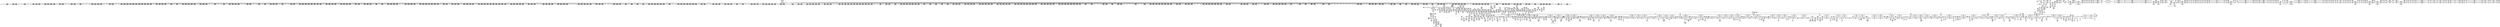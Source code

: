 digraph {
	CE0x4036df0 [shape=record,shape=Mrecord,label="{CE0x4036df0|current_sid:do.body|*SummSink*}"]
	CE0x4059d30 [shape=record,shape=Mrecord,label="{CE0x4059d30|i32_218|*Constant*|*SummSource*}"]
	CE0x40f6740 [shape=record,shape=Mrecord,label="{CE0x40f6740|cred_sid:cred|Function::cred_sid&Arg::cred::|*SummSource*}"]
	CE0x4103860 [shape=record,shape=Mrecord,label="{CE0x4103860|rcu_lock_release:__here|*SummSource*}"]
	CE0x4078800 [shape=record,shape=Mrecord,label="{CE0x4078800|rcu_read_lock:call3|include/linux/rcupdate.h,882|*SummSource*}"]
	CE0x40f8ce0 [shape=record,shape=Mrecord,label="{CE0x40f8ce0|rcu_read_lock:tmp4|include/linux/rcupdate.h,882|*SummSink*}"]
	CE0x40657f0 [shape=record,shape=Mrecord,label="{CE0x40657f0|2472:_%struct.cred*,_:_CRE_248,256_|*MultipleSource*|Function::task_sid&Arg::task::|Function::current_has_perm&Arg::tsk::|Function::selinux_task_setpgid&Arg::p::|security/selinux/hooks.c,208}"]
	CE0x40a46f0 [shape=record,shape=Mrecord,label="{CE0x40a46f0|i8*_getelementptr_inbounds_(_42_x_i8_,_42_x_i8_*_.str46,_i32_0,_i32_0)|*Constant*|*SummSink*}"]
	CE0x40b1a60 [shape=record,shape=Mrecord,label="{CE0x40b1a60|2472:_%struct.cred*,_:_CRE_2036,2040_|*MultipleSource*|Function::task_sid&Arg::task::|Function::current_has_perm&Arg::tsk::|Function::selinux_task_setpgid&Arg::p::|security/selinux/hooks.c,208}"]
	CE0x409ed40 [shape=record,shape=Mrecord,label="{CE0x409ed40|task_sid:do.body|*SummSink*}"]
	CE0x40f3f30 [shape=record,shape=Mrecord,label="{CE0x40f3f30|task_sid:tmp24|security/selinux/hooks.c,208|*SummSink*}"]
	CE0x40d19d0 [shape=record,shape=Mrecord,label="{CE0x40d19d0|2472:_%struct.cred*,_:_CRE_6295,6296_}"]
	CE0x4122410 [shape=record,shape=Mrecord,label="{CE0x4122410|i64*_getelementptr_inbounds_(_11_x_i64_,_11_x_i64_*___llvm_gcov_ctr132,_i64_0,_i64_8)|*Constant*|*SummSource*}"]
	CE0x403cd10 [shape=record,shape=Mrecord,label="{CE0x403cd10|selinux_task_setpgid:tmp2}"]
	CE0x4056050 [shape=record,shape=Mrecord,label="{CE0x4056050|_ret_i32_%call2,_!dbg_!27718|security/selinux/hooks.c,1544|*SummSource*}"]
	CE0x40897d0 [shape=record,shape=Mrecord,label="{CE0x40897d0|i64_4|*Constant*}"]
	CE0x40c6190 [shape=record,shape=Mrecord,label="{CE0x40c6190|2472:_%struct.cred*,_:_CRE_2964,2965_}"]
	CE0x40f0c90 [shape=record,shape=Mrecord,label="{CE0x40f0c90|GLOBAL:rcu_read_lock.__warned|Global_var:rcu_read_lock.__warned}"]
	CE0x403f510 [shape=record,shape=Mrecord,label="{CE0x403f510|i64*_getelementptr_inbounds_(_2_x_i64_,_2_x_i64_*___llvm_gcov_ctr98,_i64_0,_i64_1)|*Constant*|*SummSource*}"]
	CE0x40a8b50 [shape=record,shape=Mrecord,label="{CE0x40a8b50|2472:_%struct.cred*,_:_CRE_624,632_|*MultipleSource*|Function::task_sid&Arg::task::|Function::current_has_perm&Arg::tsk::|Function::selinux_task_setpgid&Arg::p::|security/selinux/hooks.c,208}"]
	CE0x40ec190 [shape=record,shape=Mrecord,label="{CE0x40ec190|rcu_read_lock:tmp14|include/linux/rcupdate.h,882}"]
	CE0x4055440 [shape=record,shape=Mrecord,label="{CE0x4055440|current_has_perm:bb|*SummSource*}"]
	CE0x4127f10 [shape=record,shape=Mrecord,label="{CE0x4127f10|i64*_getelementptr_inbounds_(_4_x_i64_,_4_x_i64_*___llvm_gcov_ctr133,_i64_0,_i64_1)|*Constant*|*SummSource*}"]
	CE0x4124c10 [shape=record,shape=Mrecord,label="{CE0x4124c10|__rcu_read_unlock:tmp3}"]
	CE0x40d1d60 [shape=record,shape=Mrecord,label="{CE0x40d1d60|2472:_%struct.cred*,_:_CRE_6298,6299_}"]
	CE0x40cd8e0 [shape=record,shape=Mrecord,label="{CE0x40cd8e0|2472:_%struct.cred*,_:_CRE_5976,5984_|*MultipleSource*|Function::task_sid&Arg::task::|Function::current_has_perm&Arg::tsk::|Function::selinux_task_setpgid&Arg::p::|security/selinux/hooks.c,208}"]
	CE0x40a2af0 [shape=record,shape=Mrecord,label="{CE0x40a2af0|i64*_getelementptr_inbounds_(_11_x_i64_,_11_x_i64_*___llvm_gcov_ctr127,_i64_0,_i64_8)|*Constant*|*SummSource*}"]
	CE0x412e420 [shape=record,shape=Mrecord,label="{CE0x412e420|rcu_lock_release:tmp1|*SummSource*}"]
	CE0x40b8e90 [shape=record,shape=Mrecord,label="{CE0x40b8e90|2472:_%struct.cred*,_:_CRE_2508,2512_|*MultipleSource*|Function::task_sid&Arg::task::|Function::current_has_perm&Arg::tsk::|Function::selinux_task_setpgid&Arg::p::|security/selinux/hooks.c,208}"]
	CE0x40ce6f0 [shape=record,shape=Mrecord,label="{CE0x40ce6f0|2472:_%struct.cred*,_:_CRE_6144,6152_|*MultipleSource*|Function::task_sid&Arg::task::|Function::current_has_perm&Arg::tsk::|Function::selinux_task_setpgid&Arg::p::|security/selinux/hooks.c,208}"]
	CE0x4034d10 [shape=record,shape=Mrecord,label="{CE0x4034d10|2472:_%struct.cred*,_:_CRE_693,694_}"]
	CE0x40fd640 [shape=record,shape=Mrecord,label="{CE0x40fd640|rcu_lock_acquire:tmp6|*SummSink*}"]
	CE0x409ef00 [shape=record,shape=Mrecord,label="{CE0x409ef00|task_sid:do.body5|*SummSource*}"]
	CE0x412d970 [shape=record,shape=Mrecord,label="{CE0x412d970|i64*_getelementptr_inbounds_(_4_x_i64_,_4_x_i64_*___llvm_gcov_ctr133,_i64_0,_i64_0)|*Constant*}"]
	CE0x412e170 [shape=record,shape=Mrecord,label="{CE0x412e170|rcu_lock_release:tmp|*SummSink*}"]
	CE0x40a3a30 [shape=record,shape=Mrecord,label="{CE0x40a3a30|GLOBAL:lockdep_rcu_suspicious|*Constant*}"]
	CE0x4086c50 [shape=record,shape=Mrecord,label="{CE0x4086c50|task_sid:do.end|*SummSink*}"]
	CE0x4067550 [shape=record,shape=Mrecord,label="{CE0x4067550|_call_void_rcu_read_lock()_#10,_!dbg_!27712|security/selinux/hooks.c,207|*SummSource*}"]
	CE0x40f9fd0 [shape=record,shape=Mrecord,label="{CE0x40f9fd0|GLOBAL:__llvm_gcov_ctr126|Global_var:__llvm_gcov_ctr126|*SummSink*}"]
	CE0x4121680 [shape=record,shape=Mrecord,label="{CE0x4121680|rcu_read_unlock:tmp2}"]
	CE0x40928b0 [shape=record,shape=Mrecord,label="{CE0x40928b0|__preempt_count_add:tmp4|./arch/x86/include/asm/preempt.h,72|*SummSource*}"]
	CE0x4170ca0 [shape=record,shape=Mrecord,label="{CE0x4170ca0|__preempt_count_sub:tmp5|./arch/x86/include/asm/preempt.h,77}"]
	CE0x40a80b0 [shape=record,shape=Mrecord,label="{CE0x40a80b0|2472:_%struct.cred*,_:_CRE_584,592_|*MultipleSource*|Function::task_sid&Arg::task::|Function::current_has_perm&Arg::tsk::|Function::selinux_task_setpgid&Arg::p::|security/selinux/hooks.c,208}"]
	CE0x40b2870 [shape=record,shape=Mrecord,label="{CE0x40b2870|2472:_%struct.cred*,_:_CRE_2064,2072_|*MultipleSource*|Function::task_sid&Arg::task::|Function::current_has_perm&Arg::tsk::|Function::selinux_task_setpgid&Arg::p::|security/selinux/hooks.c,208}"]
	CE0x40ad0f0 [shape=record,shape=Mrecord,label="{CE0x40ad0f0|2472:_%struct.cred*,_:_CRE_768,772_|*MultipleSource*|Function::task_sid&Arg::task::|Function::current_has_perm&Arg::tsk::|Function::selinux_task_setpgid&Arg::p::|security/selinux/hooks.c,208}"]
	CE0x5295600 [shape=record,shape=Mrecord,label="{CE0x5295600|selinux_task_setpgid:call|security/selinux/hooks.c,3574|*SummSink*}"]
	CE0x40c2e80 [shape=record,shape=Mrecord,label="{CE0x40c2e80|2472:_%struct.cred*,_:_CRE_2921,2922_}"]
	CE0x404d6a0 [shape=record,shape=Mrecord,label="{CE0x404d6a0|selinux_task_setpgid:tmp3}"]
	CE0x41315e0 [shape=record,shape=Mrecord,label="{CE0x41315e0|rcu_read_unlock:tmp18|include/linux/rcupdate.h,933}"]
	CE0x40dc400 [shape=record,shape=Mrecord,label="{CE0x40dc400|2472:_%struct.cred*,_:_CRE_6660,6664_|*MultipleSource*|Function::task_sid&Arg::task::|Function::current_has_perm&Arg::tsk::|Function::selinux_task_setpgid&Arg::p::|security/selinux/hooks.c,208}"]
	CE0x41156b0 [shape=record,shape=Mrecord,label="{CE0x41156b0|cred_sid:bb|*SummSource*}"]
	CE0x40973f0 [shape=record,shape=Mrecord,label="{CE0x40973f0|2472:_%struct.cred*,_:_CRE_76,80_|*MultipleSource*|Function::task_sid&Arg::task::|Function::current_has_perm&Arg::tsk::|Function::selinux_task_setpgid&Arg::p::|security/selinux/hooks.c,208}"]
	CE0x40a4d00 [shape=record,shape=Mrecord,label="{CE0x40a4d00|i64*_getelementptr_inbounds_(_11_x_i64_,_11_x_i64_*___llvm_gcov_ctr127,_i64_0,_i64_9)|*Constant*|*SummSink*}"]
	CE0x40411e0 [shape=record,shape=Mrecord,label="{CE0x40411e0|i64_1|*Constant*|*SummSource*}"]
	CE0x40e03e0 [shape=record,shape=Mrecord,label="{CE0x40e03e0|task_sid:tmp12|security/selinux/hooks.c,208}"]
	CE0x4129ba0 [shape=record,shape=Mrecord,label="{CE0x4129ba0|rcu_read_unlock:tobool|include/linux/rcupdate.h,933|*SummSink*}"]
	CE0x4129380 [shape=record,shape=Mrecord,label="{CE0x4129380|i64*_getelementptr_inbounds_(_11_x_i64_,_11_x_i64_*___llvm_gcov_ctr132,_i64_0,_i64_0)|*Constant*}"]
	CE0x405f710 [shape=record,shape=Mrecord,label="{CE0x405f710|current_sid:tmp13|security/selinux/hooks.c,218|*SummSink*}"]
	CE0x40d1fc0 [shape=record,shape=Mrecord,label="{CE0x40d1fc0|2472:_%struct.cred*,_:_CRE_6300,6301_}"]
	CE0x40f6880 [shape=record,shape=Mrecord,label="{CE0x40f6880|_ret_i32_%tmp6,_!dbg_!27716|security/selinux/hooks.c,197}"]
	CE0x41165d0 [shape=record,shape=Mrecord,label="{CE0x41165d0|cred_sid:tmp5|security/selinux/hooks.c,196|*SummSource*}"]
	"CONST[source:0(mediator),value:2(dynamic)][purpose:{subject}][SnkIdx:0]"
	CE0x4039600 [shape=record,shape=Mrecord,label="{CE0x4039600|i64*_getelementptr_inbounds_(_4_x_i64_,_4_x_i64_*___llvm_gcov_ctr130,_i64_0,_i64_3)|*Constant*}"]
	CE0x405ffd0 [shape=record,shape=Mrecord,label="{CE0x405ffd0|COLLAPSED:_GCMRE___llvm_gcov_ctr126_internal_global_13_x_i64_zeroinitializer:_elem_0:default:}"]
	CE0x405e490 [shape=record,shape=Mrecord,label="{CE0x405e490|rcu_read_lock:tobool1|include/linux/rcupdate.h,882}"]
	CE0x4118800 [shape=record,shape=Mrecord,label="{CE0x4118800|i64*_getelementptr_inbounds_(_4_x_i64_,_4_x_i64_*___llvm_gcov_ctr130,_i64_0,_i64_1)|*Constant*|*SummSink*}"]
	CE0x4098800 [shape=record,shape=Mrecord,label="{CE0x4098800|_ret_void,_!dbg_!27717|include/linux/rcupdate.h,419|*SummSink*}"]
	CE0x40366c0 [shape=record,shape=Mrecord,label="{CE0x40366c0|_ret_i32_%retval.0,_!dbg_!27728|security/selinux/avc.c,775|*SummSink*}"]
	CE0x4066e90 [shape=record,shape=Mrecord,label="{CE0x4066e90|current_sid:tmp12|security/selinux/hooks.c,218|*SummSource*}"]
	CE0x4097020 [shape=record,shape=Mrecord,label="{CE0x4097020|rcu_read_lock:if.then}"]
	CE0x40bfc30 [shape=record,shape=Mrecord,label="{CE0x40bfc30|2472:_%struct.cred*,_:_CRE_2824,2832_|*MultipleSource*|Function::task_sid&Arg::task::|Function::current_has_perm&Arg::tsk::|Function::selinux_task_setpgid&Arg::p::|security/selinux/hooks.c,208}"]
	CE0x40d3b10 [shape=record,shape=Mrecord,label="{CE0x40d3b10|2472:_%struct.cred*,_:_CRE_6323,6324_}"]
	CE0x410ab50 [shape=record,shape=Mrecord,label="{CE0x410ab50|__preempt_count_add:bb|*SummSink*}"]
	CE0x40a91b0 [shape=record,shape=Mrecord,label="{CE0x40a91b0|2472:_%struct.cred*,_:_CRE_644,648_|*MultipleSource*|Function::task_sid&Arg::task::|Function::current_has_perm&Arg::tsk::|Function::selinux_task_setpgid&Arg::p::|security/selinux/hooks.c,208}"]
	CE0x4092130 [shape=record,shape=Mrecord,label="{CE0x4092130|_call_void_mcount()_#3}"]
	CE0x409aac0 [shape=record,shape=Mrecord,label="{CE0x409aac0|rcu_read_lock:tmp1}"]
	CE0x4064b80 [shape=record,shape=Mrecord,label="{CE0x4064b80|2472:_%struct.cred*,_:_CRE_312,320_|*MultipleSource*|Function::task_sid&Arg::task::|Function::current_has_perm&Arg::tsk::|Function::selinux_task_setpgid&Arg::p::|security/selinux/hooks.c,208}"]
	CE0x4121790 [shape=record,shape=Mrecord,label="{CE0x4121790|__rcu_read_lock:tmp3|*SummSource*}"]
	CE0x412e250 [shape=record,shape=Mrecord,label="{CE0x412e250|rcu_lock_release:tmp1}"]
	CE0x40a9810 [shape=record,shape=Mrecord,label="{CE0x40a9810|2472:_%struct.cred*,_:_CRE_656,660_|*MultipleSource*|Function::task_sid&Arg::task::|Function::current_has_perm&Arg::tsk::|Function::selinux_task_setpgid&Arg::p::|security/selinux/hooks.c,208}"]
	CE0x40f1f20 [shape=record,shape=Mrecord,label="{CE0x40f1f20|task_sid:tmp20|security/selinux/hooks.c,208|*SummSource*}"]
	CE0x4125e00 [shape=record,shape=Mrecord,label="{CE0x4125e00|rcu_lock_acquire:tmp1}"]
	CE0x40d8640 [shape=record,shape=Mrecord,label="{CE0x40d8640|2472:_%struct.cred*,_:_CRE_6474,6476_|*MultipleSource*|Function::task_sid&Arg::task::|Function::current_has_perm&Arg::tsk::|Function::selinux_task_setpgid&Arg::p::|security/selinux/hooks.c,208}"]
	CE0x40dffc0 [shape=record,shape=Mrecord,label="{CE0x40dffc0|task_sid:tmp10|security/selinux/hooks.c,208|*SummSource*}"]
	CE0x4051320 [shape=record,shape=Mrecord,label="{CE0x4051320|current_has_perm:tmp3|*SummSink*}"]
	CE0x40f7830 [shape=record,shape=Mrecord,label="{CE0x40f7830|rcu_read_unlock:entry|*SummSink*}"]
	CE0x40b9ca0 [shape=record,shape=Mrecord,label="{CE0x40b9ca0|2472:_%struct.cred*,_:_CRE_2526,2527_}"]
	CE0x40d17d0 [shape=record,shape=Mrecord,label="{CE0x40d17d0|2472:_%struct.cred*,_:_CRE_6293,6294_}"]
	CE0x412f2b0 [shape=record,shape=Mrecord,label="{CE0x412f2b0|GLOBAL:__preempt_count_add|*Constant*|*SummSource*}"]
	CE0x408ee70 [shape=record,shape=Mrecord,label="{CE0x408ee70|rcu_read_lock:if.end|*SummSource*}"]
	CE0x412fc70 [shape=record,shape=Mrecord,label="{CE0x412fc70|_call_void_asm_sideeffect_,_memory_,_dirflag_,_fpsr_,_flags_()_#3,_!dbg_!27711,_!srcloc_!27714|include/linux/rcupdate.h,244}"]
	CE0x40c0a10 [shape=record,shape=Mrecord,label="{CE0x40c0a10|2472:_%struct.cred*,_:_CRE_2872,2876_|*MultipleSource*|Function::task_sid&Arg::task::|Function::current_has_perm&Arg::tsk::|Function::selinux_task_setpgid&Arg::p::|security/selinux/hooks.c,208}"]
	CE0x40fb600 [shape=record,shape=Mrecord,label="{CE0x40fb600|task_sid:tobool1|security/selinux/hooks.c,208|*SummSource*}"]
	CE0x40b8540 [shape=record,shape=Mrecord,label="{CE0x40b8540|2472:_%struct.cred*,_:_CRE_2472,2480_|*MultipleSource*|Function::task_sid&Arg::task::|Function::current_has_perm&Arg::tsk::|Function::selinux_task_setpgid&Arg::p::|security/selinux/hooks.c,208}"]
	CE0x4038500 [shape=record,shape=Mrecord,label="{CE0x4038500|current_sid:sid|security/selinux/hooks.c,220|*SummSink*}"]
	CE0x40fa1d0 [shape=record,shape=Mrecord,label="{CE0x40fa1d0|task_sid:tmp6|security/selinux/hooks.c,208|*SummSource*}"]
	CE0x405d850 [shape=record,shape=Mrecord,label="{CE0x405d850|_call_void_mcount()_#3}"]
	CE0x40f45a0 [shape=record,shape=Mrecord,label="{CE0x40f45a0|task_sid:tmp25|security/selinux/hooks.c,208|*SummSink*}"]
	CE0x40d1e90 [shape=record,shape=Mrecord,label="{CE0x40d1e90|2472:_%struct.cred*,_:_CRE_6299,6300_}"]
	CE0x4107080 [shape=record,shape=Mrecord,label="{CE0x4107080|void_(i32*,_i32,_i32*)*_asm_addl_$1,_%gs:$0_,_*m,ri,*m,_dirflag_,_fpsr_,_flags_|*SummSource*}"]
	CE0x4058320 [shape=record,shape=Mrecord,label="{CE0x4058320|i64_5|*Constant*}"]
	CE0x411c780 [shape=record,shape=Mrecord,label="{CE0x411c780|_call_void_asm_addl_$1,_%gs:$0_,_*m,ri,*m,_dirflag_,_fpsr_,_flags_(i32*___preempt_count,_i32_%sub,_i32*___preempt_count)_#3,_!dbg_!27717,_!srcloc_!27718|./arch/x86/include/asm/preempt.h,77}"]
	CE0x415cd70 [shape=record,shape=Mrecord,label="{CE0x415cd70|rcu_lock_release:tmp2|*SummSink*}"]
	CE0x40a0950 [shape=record,shape=Mrecord,label="{CE0x40a0950|i32_0|*Constant*}"]
	CE0x40f61e0 [shape=record,shape=Mrecord,label="{CE0x40f61e0|cred_sid:entry}"]
	CE0x4131e10 [shape=record,shape=Mrecord,label="{CE0x4131e10|_call_void_lockdep_rcu_suspicious(i8*_getelementptr_inbounds_(_25_x_i8_,_25_x_i8_*_.str45,_i32_0,_i32_0),_i32_934,_i8*_getelementptr_inbounds_(_44_x_i8_,_44_x_i8_*_.str47,_i32_0,_i32_0))_#10,_!dbg_!27726|include/linux/rcupdate.h,933|*SummSource*}"]
	CE0x41242a0 [shape=record,shape=Mrecord,label="{CE0x41242a0|_call_void_lock_acquire(%struct.lockdep_map*_%map,_i32_0,_i32_0,_i32_2,_i32_0,_%struct.lockdep_map*_null,_i64_ptrtoint_(i8*_blockaddress(_rcu_lock_acquire,_%__here)_to_i64))_#10,_!dbg_!27716|include/linux/rcupdate.h,418|*SummSink*}"]
	CE0x4176490 [shape=record,shape=Mrecord,label="{CE0x4176490|__preempt_count_add:tmp6|./arch/x86/include/asm/preempt.h,73|*SummSource*}"]
	CE0x4056be0 [shape=record,shape=Mrecord,label="{CE0x4056be0|current_has_perm:tmp3}"]
	CE0x40c9170 [shape=record,shape=Mrecord,label="{CE0x40c9170|2472:_%struct.cred*,_:_CRE_3096,3104_|*MultipleSource*|Function::task_sid&Arg::task::|Function::current_has_perm&Arg::tsk::|Function::selinux_task_setpgid&Arg::p::|security/selinux/hooks.c,208}"]
	CE0x408b0d0 [shape=record,shape=Mrecord,label="{CE0x408b0d0|task_sid:real_cred|security/selinux/hooks.c,208|*SummSink*}"]
	CE0x40b9ea0 [shape=record,shape=Mrecord,label="{CE0x40b9ea0|2472:_%struct.cred*,_:_CRE_2528,2529_}"]
	CE0x403bd20 [shape=record,shape=Mrecord,label="{CE0x403bd20|_ret_i32_%tmp24,_!dbg_!27742|security/selinux/hooks.c,220|*SummSource*}"]
	CE0x4127c80 [shape=record,shape=Mrecord,label="{CE0x4127c80|rcu_read_unlock:tobool|include/linux/rcupdate.h,933|*SummSource*}"]
	CE0x40603d0 [shape=record,shape=Mrecord,label="{CE0x40603d0|rcu_lock_acquire:map|Function::rcu_lock_acquire&Arg::map::}"]
	CE0x404c810 [shape=record,shape=Mrecord,label="{CE0x404c810|current_sid:tobool|security/selinux/hooks.c,218|*SummSource*}"]
	CE0x416d600 [shape=record,shape=Mrecord,label="{CE0x416d600|__rcu_read_lock:do.body|*SummSink*}"]
	CE0x41212a0 [shape=record,shape=Mrecord,label="{CE0x41212a0|rcu_lock_acquire:tmp}"]
	CE0x416bd70 [shape=record,shape=Mrecord,label="{CE0x416bd70|GLOBAL:lock_acquire|*Constant*|*SummSink*}"]
	CE0x416f540 [shape=record,shape=Mrecord,label="{CE0x416f540|i64_ptrtoint_(i8*_blockaddress(_rcu_lock_release,_%__here)_to_i64)|*Constant*|*SummSink*}"]
	CE0x40d5530 [shape=record,shape=Mrecord,label="{CE0x40d5530|2472:_%struct.cred*,_:_CRE_6345,6346_}"]
	CE0x4120b60 [shape=record,shape=Mrecord,label="{CE0x4120b60|rcu_read_unlock:tmp1|*SummSource*}"]
	"CONST[source:0(mediator),value:0(static)][purpose:{operation}][SrcIdx:3]"
	CE0x40c1d10 [shape=record,shape=Mrecord,label="{CE0x40c1d10|2472:_%struct.cred*,_:_CRE_2906,2907_}"]
	CE0x409f3e0 [shape=record,shape=Mrecord,label="{CE0x409f3e0|GLOBAL:rcu_lock_acquire|*Constant*|*SummSource*}"]
	CE0x40c13c0 [shape=record,shape=Mrecord,label="{CE0x40c13c0|2472:_%struct.cred*,_:_CRE_2896,2900_|*MultipleSource*|Function::task_sid&Arg::task::|Function::current_has_perm&Arg::tsk::|Function::selinux_task_setpgid&Arg::p::|security/selinux/hooks.c,208}"]
	CE0x40792c0 [shape=record,shape=Mrecord,label="{CE0x40792c0|current_sid:tmp24|security/selinux/hooks.c,220|*SummSink*}"]
	CE0x40d3c40 [shape=record,shape=Mrecord,label="{CE0x40d3c40|2472:_%struct.cred*,_:_CRE_6324,6325_}"]
	CE0x40b5100 [shape=record,shape=Mrecord,label="{CE0x40b5100|2472:_%struct.cred*,_:_CRE_2256,2264_|*MultipleSource*|Function::task_sid&Arg::task::|Function::current_has_perm&Arg::tsk::|Function::selinux_task_setpgid&Arg::p::|security/selinux/hooks.c,208}"]
	CE0x4125140 [shape=record,shape=Mrecord,label="{CE0x4125140|rcu_read_unlock:call3|include/linux/rcupdate.h,933|*SummSink*}"]
	CE0x4160730 [shape=record,shape=Mrecord,label="{CE0x4160730|__preempt_count_sub:val|Function::__preempt_count_sub&Arg::val::|*SummSource*}"]
	CE0x4159610 [shape=record,shape=Mrecord,label="{CE0x4159610|rcu_lock_release:bb|*SummSink*}"]
	CE0x408e4b0 [shape=record,shape=Mrecord,label="{CE0x408e4b0|rcu_read_lock:if.then|*SummSource*}"]
	CE0x4044d50 [shape=record,shape=Mrecord,label="{CE0x4044d50|i64*_getelementptr_inbounds_(_2_x_i64_,_2_x_i64_*___llvm_gcov_ctr136,_i64_0,_i64_1)|*Constant*|*SummSink*}"]
	CE0x405c1a0 [shape=record,shape=Mrecord,label="{CE0x405c1a0|2472:_%struct.cred*,_:_CRE_448,456_|*MultipleSource*|Function::task_sid&Arg::task::|Function::current_has_perm&Arg::tsk::|Function::selinux_task_setpgid&Arg::p::|security/selinux/hooks.c,208}"]
	CE0x4045840 [shape=record,shape=Mrecord,label="{CE0x4045840|_ret_void,_!dbg_!27717|include/linux/rcupdate.h,240}"]
	CE0x40f7610 [shape=record,shape=Mrecord,label="{CE0x40f7610|GLOBAL:rcu_read_unlock|*Constant*|*SummSource*}"]
	CE0x4135fb0 [shape=record,shape=Mrecord,label="{CE0x4135fb0|rcu_read_unlock:tmp22|include/linux/rcupdate.h,935|*SummSink*}"]
	CE0x411abf0 [shape=record,shape=Mrecord,label="{CE0x411abf0|__preempt_count_sub:do.body|*SummSink*}"]
	CE0x41236f0 [shape=record,shape=Mrecord,label="{CE0x41236f0|rcu_read_unlock:do.body|*SummSource*}"]
	CE0x412d840 [shape=record,shape=Mrecord,label="{CE0x412d840|rcu_read_unlock:land.lhs.true2|*SummSink*}"]
	CE0x41280d0 [shape=record,shape=Mrecord,label="{CE0x41280d0|i64*_getelementptr_inbounds_(_4_x_i64_,_4_x_i64_*___llvm_gcov_ctr133,_i64_0,_i64_1)|*Constant*|*SummSink*}"]
	CE0x405e060 [shape=record,shape=Mrecord,label="{CE0x405e060|0:_i8,_:_GCMR_rcu_read_lock.__warned_internal_global_i8_0,_section_.data.unlikely_,_align_1:_elem_0:default:}"]
	CE0x4035200 [shape=record,shape=Mrecord,label="{CE0x4035200|2472:_%struct.cred*,_:_CRE_699,700_}"]
	CE0x40c50f0 [shape=record,shape=Mrecord,label="{CE0x40c50f0|2472:_%struct.cred*,_:_CRE_2950,2951_}"]
	CE0x4076c60 [shape=record,shape=Mrecord,label="{CE0x4076c60|current_sid:tmp22|security/selinux/hooks.c,218}"]
	CE0x4079130 [shape=record,shape=Mrecord,label="{CE0x4079130|current_sid:tmp24|security/selinux/hooks.c,220|*SummSource*}"]
	CE0x4085cd0 [shape=record,shape=Mrecord,label="{CE0x4085cd0|GLOBAL:rcu_read_lock|*Constant*|*SummSink*}"]
	CE0x4127250 [shape=record,shape=Mrecord,label="{CE0x4127250|rcu_read_unlock:tmp10|include/linux/rcupdate.h,933|*SummSource*}"]
	CE0x4087430 [shape=record,shape=Mrecord,label="{CE0x4087430|i32_77|*Constant*}"]
	CE0x4117440 [shape=record,shape=Mrecord,label="{CE0x4117440|rcu_read_unlock:tmp1}"]
	CE0x4103430 [shape=record,shape=Mrecord,label="{CE0x4103430|rcu_lock_release:bb}"]
	CE0x4037c20 [shape=record,shape=Mrecord,label="{CE0x4037c20|current_sid:if.end|*SummSource*}"]
	CE0x405c5b0 [shape=record,shape=Mrecord,label="{CE0x405c5b0|2472:_%struct.cred*,_:_CRE_460,464_|*MultipleSource*|Function::task_sid&Arg::task::|Function::current_has_perm&Arg::tsk::|Function::selinux_task_setpgid&Arg::p::|security/selinux/hooks.c,208}"]
	CE0x4051550 [shape=record,shape=Mrecord,label="{CE0x4051550|_call_void_mcount()_#3|*SummSource*}"]
	CE0x404fdd0 [shape=record,shape=Mrecord,label="{CE0x404fdd0|current_sid:tmp5|security/selinux/hooks.c,218|*SummSource*}"]
	CE0x403f410 [shape=record,shape=Mrecord,label="{CE0x403f410|COLLAPSED:_GCMRE___llvm_gcov_ctr279_internal_global_2_x_i64_zeroinitializer:_elem_0:default:}"]
	CE0x40d4360 [shape=record,shape=Mrecord,label="{CE0x40d4360|2472:_%struct.cred*,_:_CRE_6330,6331_}"]
	CE0x4033960 [shape=record,shape=Mrecord,label="{CE0x4033960|current_sid:tobool1|security/selinux/hooks.c,218}"]
	CE0x4114a80 [shape=record,shape=Mrecord,label="{CE0x4114a80|rcu_read_lock:tmp21|include/linux/rcupdate.h,884|*SummSink*}"]
	CE0x40d2350 [shape=record,shape=Mrecord,label="{CE0x40d2350|2472:_%struct.cred*,_:_CRE_6303,6304_}"]
	CE0x40ad5b0 [shape=record,shape=Mrecord,label="{CE0x40ad5b0|2472:_%struct.cred*,_:_CRE_776,780_|*MultipleSource*|Function::task_sid&Arg::task::|Function::current_has_perm&Arg::tsk::|Function::selinux_task_setpgid&Arg::p::|security/selinux/hooks.c,208}"]
	CE0x40b8050 [shape=record,shape=Mrecord,label="{CE0x40b8050|2472:_%struct.cred*,_:_CRE_2416,2424_|*MultipleSource*|Function::task_sid&Arg::task::|Function::current_has_perm&Arg::tsk::|Function::selinux_task_setpgid&Arg::p::|security/selinux/hooks.c,208}"]
	CE0x40513c0 [shape=record,shape=Mrecord,label="{CE0x40513c0|_call_void_mcount()_#3}"]
	CE0x40b55c0 [shape=record,shape=Mrecord,label="{CE0x40b55c0|2472:_%struct.cred*,_:_CRE_2272,2280_|*MultipleSource*|Function::task_sid&Arg::task::|Function::current_has_perm&Arg::tsk::|Function::selinux_task_setpgid&Arg::p::|security/selinux/hooks.c,208}"]
	CE0x40d58c0 [shape=record,shape=Mrecord,label="{CE0x40d58c0|2472:_%struct.cred*,_:_CRE_6348,6349_}"]
	CE0x40c1160 [shape=record,shape=Mrecord,label="{CE0x40c1160|2472:_%struct.cred*,_:_CRE_2888,2896_|*MultipleSource*|Function::task_sid&Arg::task::|Function::current_has_perm&Arg::tsk::|Function::selinux_task_setpgid&Arg::p::|security/selinux/hooks.c,208}"]
	CE0x4077ee0 [shape=record,shape=Mrecord,label="{CE0x4077ee0|rcu_read_lock:tmp11|include/linux/rcupdate.h,882|*SummSink*}"]
	CE0x40a7610 [shape=record,shape=Mrecord,label="{CE0x40a7610|2472:_%struct.cred*,_:_CRE_544,552_|*MultipleSource*|Function::task_sid&Arg::task::|Function::current_has_perm&Arg::tsk::|Function::selinux_task_setpgid&Arg::p::|security/selinux/hooks.c,208}"]
	CE0x409d310 [shape=record,shape=Mrecord,label="{CE0x409d310|task_sid:land.lhs.true|*SummSource*}"]
	CE0x4065b90 [shape=record,shape=Mrecord,label="{CE0x4065b90|current_sid:tmp|*SummSource*}"]
	CE0x40df790 [shape=record,shape=Mrecord,label="{CE0x40df790|2472:_%struct.cred*,_:_CRE_10632,10640_|*MultipleSource*|Function::task_sid&Arg::task::|Function::current_has_perm&Arg::tsk::|Function::selinux_task_setpgid&Arg::p::|security/selinux/hooks.c,208}"]
	CE0x40e0d90 [shape=record,shape=Mrecord,label="{CE0x40e0d90|task_sid:tmp13|security/selinux/hooks.c,208|*SummSink*}"]
	CE0x40dbf40 [shape=record,shape=Mrecord,label="{CE0x40dbf40|2472:_%struct.cred*,_:_CRE_6648,6656_|*MultipleSource*|Function::task_sid&Arg::task::|Function::current_has_perm&Arg::tsk::|Function::selinux_task_setpgid&Arg::p::|security/selinux/hooks.c,208}"]
	CE0x40d32c0 [shape=record,shape=Mrecord,label="{CE0x40d32c0|2472:_%struct.cred*,_:_CRE_6316,6317_}"]
	CE0x40e8f30 [shape=record,shape=Mrecord,label="{CE0x40e8f30|rcu_read_unlock:tmp3}"]
	CE0x4048b60 [shape=record,shape=Mrecord,label="{CE0x4048b60|i32_78|*Constant*|*SummSink*}"]
	CE0x4126650 [shape=record,shape=Mrecord,label="{CE0x4126650|__rcu_read_lock:tmp6|include/linux/rcupdate.h,240}"]
	CE0x415ffa0 [shape=record,shape=Mrecord,label="{CE0x415ffa0|_call_void_mcount()_#3}"]
	CE0x40855a0 [shape=record,shape=Mrecord,label="{CE0x40855a0|2472:_%struct.cred*,_:_CRE_352,360_|*MultipleSource*|Function::task_sid&Arg::task::|Function::current_has_perm&Arg::tsk::|Function::selinux_task_setpgid&Arg::p::|security/selinux/hooks.c,208}"]
	CE0x40b6fe0 [shape=record,shape=Mrecord,label="{CE0x40b6fe0|2472:_%struct.cred*,_:_CRE_2360,2368_|*MultipleSource*|Function::task_sid&Arg::task::|Function::current_has_perm&Arg::tsk::|Function::selinux_task_setpgid&Arg::p::|security/selinux/hooks.c,208}"]
	CE0x40ba230 [shape=record,shape=Mrecord,label="{CE0x40ba230|2472:_%struct.cred*,_:_CRE_2531,2532_}"]
	CE0x40d1620 [shape=record,shape=Mrecord,label="{CE0x40d1620|2472:_%struct.cred*,_:_CRE_6291,6292_}"]
	CE0x40b4520 [shape=record,shape=Mrecord,label="{CE0x40b4520|2472:_%struct.cred*,_:_CRE_2152,2160_|*MultipleSource*|Function::task_sid&Arg::task::|Function::current_has_perm&Arg::tsk::|Function::selinux_task_setpgid&Arg::p::|security/selinux/hooks.c,208}"]
	CE0x40ce260 [shape=record,shape=Mrecord,label="{CE0x40ce260|2472:_%struct.cred*,_:_CRE_6008,6136_|*MultipleSource*|Function::task_sid&Arg::task::|Function::current_has_perm&Arg::tsk::|Function::selinux_task_setpgid&Arg::p::|security/selinux/hooks.c,208}"]
	CE0x40dfa00 [shape=record,shape=Mrecord,label="{CE0x40dfa00|task_sid:tmp4|*LoadInst*|security/selinux/hooks.c,208}"]
	CE0x4138100 [shape=record,shape=Mrecord,label="{CE0x4138100|__rcu_read_unlock:entry}"]
	CE0x4038610 [shape=record,shape=Mrecord,label="{CE0x4038610|current_sid:sid|security/selinux/hooks.c,220}"]
	CE0x40d3ea0 [shape=record,shape=Mrecord,label="{CE0x40d3ea0|2472:_%struct.cred*,_:_CRE_6326,6327_}"]
	CE0x4125570 [shape=record,shape=Mrecord,label="{CE0x4125570|rcu_lock_acquire:bb|*SummSink*}"]
	CE0x40e05f0 [shape=record,shape=Mrecord,label="{CE0x40e05f0|task_sid:tmp13|security/selinux/hooks.c,208}"]
	CE0x40c9d50 [shape=record,shape=Mrecord,label="{CE0x40c9d50|2472:_%struct.cred*,_:_CRE_3120,3128_|*MultipleSource*|Function::task_sid&Arg::task::|Function::current_has_perm&Arg::tsk::|Function::selinux_task_setpgid&Arg::p::|security/selinux/hooks.c,208}"]
	CE0x40e24c0 [shape=record,shape=Mrecord,label="{CE0x40e24c0|task_sid:tmp14|security/selinux/hooks.c,208|*SummSource*}"]
	CE0x402d4c0 [shape=record,shape=Mrecord,label="{CE0x402d4c0|current_has_perm:bb}"]
	CE0x40867b0 [shape=record,shape=Mrecord,label="{CE0x40867b0|get_current:tmp4|./arch/x86/include/asm/current.h,14|*SummSink*}"]
	CE0x404bc80 [shape=record,shape=Mrecord,label="{CE0x404bc80|GLOBAL:current_has_perm|*Constant*}"]
	CE0x40ed640 [shape=record,shape=Mrecord,label="{CE0x40ed640|cred_sid:tmp4|*LoadInst*|security/selinux/hooks.c,196|*SummSource*}"]
	CE0x40a4680 [shape=record,shape=Mrecord,label="{CE0x40a4680|i8*_getelementptr_inbounds_(_42_x_i8_,_42_x_i8_*_.str46,_i32_0,_i32_0)|*Constant*|*SummSource*}"]
	CE0x3970830 [shape=record,shape=Mrecord,label="{CE0x3970830|current_has_perm:perms|Function::current_has_perm&Arg::perms::}"]
	CE0x40599b0 [shape=record,shape=Mrecord,label="{CE0x40599b0|GLOBAL:lockdep_rcu_suspicious|*Constant*|*SummSource*}"]
	CE0x409d070 [shape=record,shape=Mrecord,label="{CE0x409d070|get_current:tmp2|*SummSource*}"]
	CE0x40c2760 [shape=record,shape=Mrecord,label="{CE0x40c2760|2472:_%struct.cred*,_:_CRE_2915,2916_}"]
	CE0x419b2d0 [shape=record,shape=Mrecord,label="{CE0x419b2d0|_call_void_mcount()_#3|*SummSink*}"]
	CE0x4045410 [shape=record,shape=Mrecord,label="{CE0x4045410|GLOBAL:get_current|*Constant*|*SummSource*}"]
	CE0x40c68b0 [shape=record,shape=Mrecord,label="{CE0x40c68b0|2472:_%struct.cred*,_:_CRE_2970,2971_}"]
	CE0x4077580 [shape=record,shape=Mrecord,label="{CE0x4077580|i32_1|*Constant*}"]
	CE0x40c4fc0 [shape=record,shape=Mrecord,label="{CE0x40c4fc0|2472:_%struct.cred*,_:_CRE_2949,2950_}"]
	CE0x40352f0 [shape=record,shape=Mrecord,label="{CE0x40352f0|i32_(i32,_i32,_i16,_i32,_%struct.common_audit_data*)*_bitcast_(i32_(i32,_i32,_i16,_i32,_%struct.common_audit_data.495*)*_avc_has_perm_to_i32_(i32,_i32,_i16,_i32,_%struct.common_audit_data*)*)|*Constant*|*SummSink*}"]
	CE0x40d6960 [shape=record,shape=Mrecord,label="{CE0x40d6960|2472:_%struct.cred*,_:_CRE_6376,6384_|*MultipleSource*|Function::task_sid&Arg::task::|Function::current_has_perm&Arg::tsk::|Function::selinux_task_setpgid&Arg::p::|security/selinux/hooks.c,208}"]
	CE0x4066670 [shape=record,shape=Mrecord,label="{CE0x4066670|task_sid:tmp|*SummSink*}"]
	CE0x416c550 [shape=record,shape=Mrecord,label="{CE0x416c550|i64*_getelementptr_inbounds_(_4_x_i64_,_4_x_i64_*___llvm_gcov_ctr128,_i64_0,_i64_2)|*Constant*}"]
	CE0x405b060 [shape=record,shape=Mrecord,label="{CE0x405b060|i64_2|*Constant*}"]
	CE0x415b430 [shape=record,shape=Mrecord,label="{CE0x415b430|rcu_lock_release:tmp4|include/linux/rcupdate.h,423|*SummSource*}"]
	CE0x40ca470 [shape=record,shape=Mrecord,label="{CE0x40ca470|2472:_%struct.cred*,_:_CRE_3140,3144_|*MultipleSource*|Function::task_sid&Arg::task::|Function::current_has_perm&Arg::tsk::|Function::selinux_task_setpgid&Arg::p::|security/selinux/hooks.c,208}"]
	CE0x4123940 [shape=record,shape=Mrecord,label="{CE0x4123940|rcu_read_lock:tmp1|*SummSink*}"]
	CE0x4058120 [shape=record,shape=Mrecord,label="{CE0x4058120|2472:_%struct.cred*,_:_CRE_208,216_|*MultipleSource*|Function::task_sid&Arg::task::|Function::current_has_perm&Arg::tsk::|Function::selinux_task_setpgid&Arg::p::|security/selinux/hooks.c,208}"]
	CE0x4169de0 [shape=record,shape=Mrecord,label="{CE0x4169de0|__rcu_read_lock:do.end|*SummSource*}"]
	CE0x402da20 [shape=record,shape=Mrecord,label="{CE0x402da20|selinux_task_setpgid:entry|*SummSink*}"]
	CE0x40e72e0 [shape=record,shape=Mrecord,label="{CE0x40e72e0|task_sid:tmp17|security/selinux/hooks.c,208|*SummSink*}"]
	CE0x405dbe0 [shape=record,shape=Mrecord,label="{CE0x405dbe0|rcu_read_unlock:tmp6|include/linux/rcupdate.h,933|*SummSink*}"]
	CE0x40f6d40 [shape=record,shape=Mrecord,label="{CE0x40f6d40|_call_void_rcu_read_unlock()_#10,_!dbg_!27748|security/selinux/hooks.c,209|*SummSink*}"]
	CE0x40dbce0 [shape=record,shape=Mrecord,label="{CE0x40dbce0|2472:_%struct.cred*,_:_CRE_6644,6648_|*MultipleSource*|Function::task_sid&Arg::task::|Function::current_has_perm&Arg::tsk::|Function::selinux_task_setpgid&Arg::p::|security/selinux/hooks.c,208}"]
	CE0x40c5810 [shape=record,shape=Mrecord,label="{CE0x40c5810|2472:_%struct.cred*,_:_CRE_2956,2957_}"]
	CE0x415ee60 [shape=record,shape=Mrecord,label="{CE0x415ee60|i64*_getelementptr_inbounds_(_4_x_i64_,_4_x_i64_*___llvm_gcov_ctr135,_i64_0,_i64_2)|*Constant*|*SummSource*}"]
	CE0x40c6520 [shape=record,shape=Mrecord,label="{CE0x40c6520|2472:_%struct.cred*,_:_CRE_2967,2968_}"]
	CE0x40a4b00 [shape=record,shape=Mrecord,label="{CE0x40a4b00|i64*_getelementptr_inbounds_(_11_x_i64_,_11_x_i64_*___llvm_gcov_ctr127,_i64_0,_i64_9)|*Constant*}"]
	CE0x40c0ed0 [shape=record,shape=Mrecord,label="{CE0x40c0ed0|2472:_%struct.cred*,_:_CRE_2880,2884_|*MultipleSource*|Function::task_sid&Arg::task::|Function::current_has_perm&Arg::tsk::|Function::selinux_task_setpgid&Arg::p::|security/selinux/hooks.c,208}"]
	CE0x40895d0 [shape=record,shape=Mrecord,label="{CE0x40895d0|rcu_read_lock:tobool1|include/linux/rcupdate.h,882|*SummSource*}"]
	CE0x4054610 [shape=record,shape=Mrecord,label="{CE0x4054610|i32_0|*Constant*|*SummSink*}"]
	CE0x40379a0 [shape=record,shape=Mrecord,label="{CE0x40379a0|_call_void_mcount()_#3}"]
	CE0x4131ad0 [shape=record,shape=Mrecord,label="{CE0x4131ad0|_call_void_lockdep_rcu_suspicious(i8*_getelementptr_inbounds_(_25_x_i8_,_25_x_i8_*_.str45,_i32_0,_i32_0),_i32_934,_i8*_getelementptr_inbounds_(_44_x_i8_,_44_x_i8_*_.str47,_i32_0,_i32_0))_#10,_!dbg_!27726|include/linux/rcupdate.h,933}"]
	CE0x40beff0 [shape=record,shape=Mrecord,label="{CE0x40beff0|2472:_%struct.cred*,_:_CRE_2784,2792_|*MultipleSource*|Function::task_sid&Arg::task::|Function::current_has_perm&Arg::tsk::|Function::selinux_task_setpgid&Arg::p::|security/selinux/hooks.c,208}"]
	CE0x40a2550 [shape=record,shape=Mrecord,label="{CE0x40a2550|rcu_read_lock:tmp16|include/linux/rcupdate.h,882|*SummSource*}"]
	CE0x4048330 [shape=record,shape=Mrecord,label="{CE0x4048330|get_current:entry|*SummSink*}"]
	CE0x40d4bb0 [shape=record,shape=Mrecord,label="{CE0x40d4bb0|2472:_%struct.cred*,_:_CRE_6337,6338_}"]
	CE0x412a6a0 [shape=record,shape=Mrecord,label="{CE0x412a6a0|rcu_lock_release:tmp3|*SummSink*}"]
	CE0x40d11b0 [shape=record,shape=Mrecord,label="{CE0x40d11b0|2472:_%struct.cred*,_:_CRE_6289,6290_}"]
	CE0x4108df0 [shape=record,shape=Mrecord,label="{CE0x4108df0|i8*_undef|*Constant*}"]
	CE0x40f23d0 [shape=record,shape=Mrecord,label="{CE0x40f23d0|task_sid:tmp21|security/selinux/hooks.c,208|*SummSource*}"]
	CE0x4048bd0 [shape=record,shape=Mrecord,label="{CE0x4048bd0|i32_78|*Constant*|*SummSource*}"]
	CE0x4060a20 [shape=record,shape=Mrecord,label="{CE0x4060a20|current_sid:tmp15|security/selinux/hooks.c,218|*SummSink*}"]
	CE0x40f6520 [shape=record,shape=Mrecord,label="{CE0x40f6520|cred_sid:cred|Function::cred_sid&Arg::cred::}"]
	CE0x40c0c70 [shape=record,shape=Mrecord,label="{CE0x40c0c70|2472:_%struct.cred*,_:_CRE_2876,2880_|*MultipleSource*|Function::task_sid&Arg::task::|Function::current_has_perm&Arg::tsk::|Function::selinux_task_setpgid&Arg::p::|security/selinux/hooks.c,208}"]
	CE0x40c0320 [shape=record,shape=Mrecord,label="{CE0x40c0320|2472:_%struct.cred*,_:_CRE_2848,2856_|*MultipleSource*|Function::task_sid&Arg::task::|Function::current_has_perm&Arg::tsk::|Function::selinux_task_setpgid&Arg::p::|security/selinux/hooks.c,208}"]
	CE0x40a8d70 [shape=record,shape=Mrecord,label="{CE0x40a8d70|2472:_%struct.cred*,_:_CRE_632,640_|*MultipleSource*|Function::task_sid&Arg::task::|Function::current_has_perm&Arg::tsk::|Function::selinux_task_setpgid&Arg::p::|security/selinux/hooks.c,208}"]
	CE0x4077990 [shape=record,shape=Mrecord,label="{CE0x4077990|rcu_read_lock:tmp10|include/linux/rcupdate.h,882|*SummSink*}"]
	CE0x40b1cc0 [shape=record,shape=Mrecord,label="{CE0x40b1cc0|2472:_%struct.cred*,_:_CRE_2040,2044_|*MultipleSource*|Function::task_sid&Arg::task::|Function::current_has_perm&Arg::tsk::|Function::selinux_task_setpgid&Arg::p::|security/selinux/hooks.c,208}"]
	CE0x411f0a0 [shape=record,shape=Mrecord,label="{CE0x411f0a0|rcu_lock_acquire:tmp3|*SummSink*}"]
	CE0x40cdb40 [shape=record,shape=Mrecord,label="{CE0x40cdb40|2472:_%struct.cred*,_:_CRE_5984,5992_|*MultipleSource*|Function::task_sid&Arg::task::|Function::current_has_perm&Arg::tsk::|Function::selinux_task_setpgid&Arg::p::|security/selinux/hooks.c,208}"]
	CE0x4056a10 [shape=record,shape=Mrecord,label="{CE0x4056a10|current_has_perm:tmp2|*SummSource*}"]
	CE0x40c8850 [shape=record,shape=Mrecord,label="{CE0x40c8850|2472:_%struct.cred*,_:_CRE_3064,3072_|*MultipleSource*|Function::task_sid&Arg::task::|Function::current_has_perm&Arg::tsk::|Function::selinux_task_setpgid&Arg::p::|security/selinux/hooks.c,208}"]
	CE0x40a5e50 [shape=record,shape=Mrecord,label="{CE0x40a5e50|_call_void_lockdep_rcu_suspicious(i8*_getelementptr_inbounds_(_25_x_i8_,_25_x_i8_*_.str45,_i32_0,_i32_0),_i32_883,_i8*_getelementptr_inbounds_(_42_x_i8_,_42_x_i8_*_.str46,_i32_0,_i32_0))_#10,_!dbg_!27728|include/linux/rcupdate.h,882|*SummSource*}"]
	CE0x4108500 [shape=record,shape=Mrecord,label="{CE0x4108500|__rcu_read_unlock:tmp5|include/linux/rcupdate.h,244|*SummSource*}"]
	CE0x4042aa0 [shape=record,shape=Mrecord,label="{CE0x4042aa0|GLOBAL:task_sid|*Constant*}"]
	CE0x4138260 [shape=record,shape=Mrecord,label="{CE0x4138260|__rcu_read_unlock:entry|*SummSource*}"]
	CE0x4089660 [shape=record,shape=Mrecord,label="{CE0x4089660|rcu_read_lock:tobool1|include/linux/rcupdate.h,882|*SummSink*}"]
	CE0x403da70 [shape=record,shape=Mrecord,label="{CE0x403da70|i32_4096|*Constant*|*SummSource*}"]
	CE0x4088f90 [shape=record,shape=Mrecord,label="{CE0x4088f90|2472:_%struct.cred*,_:_CRE_376,384_|*MultipleSource*|Function::task_sid&Arg::task::|Function::current_has_perm&Arg::tsk::|Function::selinux_task_setpgid&Arg::p::|security/selinux/hooks.c,208}"]
	CE0x408b2d0 [shape=record,shape=Mrecord,label="{CE0x408b2d0|i32_77|*Constant*|*SummSource*}"]
	CE0x40f2440 [shape=record,shape=Mrecord,label="{CE0x40f2440|task_sid:tmp21|security/selinux/hooks.c,208|*SummSink*}"]
	CE0x4134ba0 [shape=record,shape=Mrecord,label="{CE0x4134ba0|rcu_read_unlock:tmp20|include/linux/rcupdate.h,933|*SummSink*}"]
	CE0x40da780 [shape=record,shape=Mrecord,label="{CE0x40da780|2472:_%struct.cred*,_:_CRE_6568,6576_|*MultipleSource*|Function::task_sid&Arg::task::|Function::current_has_perm&Arg::tsk::|Function::selinux_task_setpgid&Arg::p::|security/selinux/hooks.c,208}"]
	CE0x4062f20 [shape=record,shape=Mrecord,label="{CE0x4062f20|2472:_%struct.cred*,_:_CRE_400,408_|*MultipleSource*|Function::task_sid&Arg::task::|Function::current_has_perm&Arg::tsk::|Function::selinux_task_setpgid&Arg::p::|security/selinux/hooks.c,208}"]
	CE0x40960c0 [shape=record,shape=Mrecord,label="{CE0x40960c0|_ret_void,_!dbg_!27735|include/linux/rcupdate.h,884}"]
	CE0x4043020 [shape=record,shape=Mrecord,label="{CE0x4043020|task_sid:entry}"]
	CE0x412a630 [shape=record,shape=Mrecord,label="{CE0x412a630|rcu_lock_release:tmp3|*SummSource*}"]
	CE0x405d660 [shape=record,shape=Mrecord,label="{CE0x405d660|rcu_read_lock:tmp3|*SummSource*}"]
	CE0x4090c60 [shape=record,shape=Mrecord,label="{CE0x4090c60|rcu_lock_acquire:tmp2}"]
	CE0x408c180 [shape=record,shape=Mrecord,label="{CE0x408c180|__preempt_count_sub:tmp4|./arch/x86/include/asm/preempt.h,77}"]
	CE0x40cbc30 [shape=record,shape=Mrecord,label="{CE0x40cbc30|2472:_%struct.cred*,_:_CRE_5880,5888_|*MultipleSource*|Function::task_sid&Arg::task::|Function::current_has_perm&Arg::tsk::|Function::selinux_task_setpgid&Arg::p::|security/selinux/hooks.c,208}"]
	CE0x409a400 [shape=record,shape=Mrecord,label="{CE0x409a400|2472:_%struct.cred*,_:_CRE_240,248_|*MultipleSource*|Function::task_sid&Arg::task::|Function::current_has_perm&Arg::tsk::|Function::selinux_task_setpgid&Arg::p::|security/selinux/hooks.c,208}"]
	CE0x4093320 [shape=record,shape=Mrecord,label="{CE0x4093320|i64*_getelementptr_inbounds_(_4_x_i64_,_4_x_i64_*___llvm_gcov_ctr135,_i64_0,_i64_0)|*Constant*}"]
	CE0x40e21b0 [shape=record,shape=Mrecord,label="{CE0x40e21b0|i64_7|*Constant*|*SummSink*}"]
	CE0x4076380 [shape=record,shape=Mrecord,label="{CE0x4076380|i32_22|*Constant*|*SummSource*}"]
	CE0x416c930 [shape=record,shape=Mrecord,label="{CE0x416c930|i64*_getelementptr_inbounds_(_4_x_i64_,_4_x_i64_*___llvm_gcov_ctr128,_i64_0,_i64_0)|*Constant*}"]
	CE0x40c4180 [shape=record,shape=Mrecord,label="{CE0x40c4180|2472:_%struct.cred*,_:_CRE_2937,2938_}"]
	CE0x40b82e0 [shape=record,shape=Mrecord,label="{CE0x40b82e0|2472:_%struct.cred*,_:_CRE_2424,2472_|*MultipleSource*|Function::task_sid&Arg::task::|Function::current_has_perm&Arg::tsk::|Function::selinux_task_setpgid&Arg::p::|security/selinux/hooks.c,208}"]
	CE0x40486a0 [shape=record,shape=Mrecord,label="{CE0x40486a0|_ret_%struct.task_struct*_%tmp4,_!dbg_!27714|./arch/x86/include/asm/current.h,14|*SummSink*}"]
	CE0x41312e0 [shape=record,shape=Mrecord,label="{CE0x41312e0|rcu_read_unlock:tmp17|include/linux/rcupdate.h,933|*SummSource*}"]
	CE0x40db820 [shape=record,shape=Mrecord,label="{CE0x40db820|2472:_%struct.cred*,_:_CRE_6632,6640_|*MultipleSource*|Function::task_sid&Arg::task::|Function::current_has_perm&Arg::tsk::|Function::selinux_task_setpgid&Arg::p::|security/selinux/hooks.c,208}"]
	CE0x4176500 [shape=record,shape=Mrecord,label="{CE0x4176500|__preempt_count_add:tmp6|./arch/x86/include/asm/preempt.h,73|*SummSink*}"]
	CE0x4096ed0 [shape=record,shape=Mrecord,label="{CE0x4096ed0|rcu_read_lock:if.end}"]
	CE0x4044c40 [shape=record,shape=Mrecord,label="{CE0x4044c40|i64*_getelementptr_inbounds_(_2_x_i64_,_2_x_i64_*___llvm_gcov_ctr136,_i64_0,_i64_1)|*Constant*|*SummSource*}"]
	CE0x40f01f0 [shape=record,shape=Mrecord,label="{CE0x40f01f0|__rcu_read_lock:tmp4|include/linux/rcupdate.h,239|*SummSink*}"]
	CE0x409e5e0 [shape=record,shape=Mrecord,label="{CE0x409e5e0|2472:_%struct.cred*,_:_CRE_264,272_|*MultipleSource*|Function::task_sid&Arg::task::|Function::current_has_perm&Arg::tsk::|Function::selinux_task_setpgid&Arg::p::|security/selinux/hooks.c,208}"]
	CE0x4033570 [shape=record,shape=Mrecord,label="{CE0x4033570|rcu_read_lock:do.body|*SummSource*}"]
	CE0x4057630 [shape=record,shape=Mrecord,label="{CE0x4057630|_call_void_rcu_read_lock()_#10,_!dbg_!27712|security/selinux/hooks.c,207}"]
	CE0x4079980 [shape=record,shape=Mrecord,label="{CE0x4079980|get_current:tmp|*SummSink*}"]
	CE0x41891e0 [shape=record,shape=Mrecord,label="{CE0x41891e0|__rcu_read_unlock:tmp7|include/linux/rcupdate.h,245}"]
	CE0x4188f30 [shape=record,shape=Mrecord,label="{CE0x4188f30|__rcu_read_unlock:tmp6|include/linux/rcupdate.h,245|*SummSink*}"]
	CE0x403e2e0 [shape=record,shape=Mrecord,label="{CE0x403e2e0|selinux_task_setpgid:bb}"]
	CE0x403b3e0 [shape=record,shape=Mrecord,label="{CE0x403b3e0|GLOBAL:current_sid|*Constant*}"]
	CE0x4095490 [shape=record,shape=Mrecord,label="{CE0x4095490|COLLAPSED:_GCMRE___llvm_gcov_ctr127_internal_global_11_x_i64_zeroinitializer:_elem_0:default:}"]
	CE0x41252b0 [shape=record,shape=Mrecord,label="{CE0x41252b0|rcu_read_unlock:tmp13|include/linux/rcupdate.h,933}"]
	CE0x41733d0 [shape=record,shape=Mrecord,label="{CE0x41733d0|__preempt_count_sub:tmp7|./arch/x86/include/asm/preempt.h,78|*SummSink*}"]
	CE0x40a8300 [shape=record,shape=Mrecord,label="{CE0x40a8300|2472:_%struct.cred*,_:_CRE_592,600_|*MultipleSource*|Function::task_sid&Arg::task::|Function::current_has_perm&Arg::tsk::|Function::selinux_task_setpgid&Arg::p::|security/selinux/hooks.c,208}"]
	CE0x4135970 [shape=record,shape=Mrecord,label="{CE0x4135970|rcu_read_unlock:tmp22|include/linux/rcupdate.h,935}"]
	CE0x40f3d50 [shape=record,shape=Mrecord,label="{CE0x40f3d50|i64*_getelementptr_inbounds_(_13_x_i64_,_13_x_i64_*___llvm_gcov_ctr126,_i64_0,_i64_11)|*Constant*|*SummSource*}"]
	CE0x4090290 [shape=record,shape=Mrecord,label="{CE0x4090290|rcu_read_lock:tmp9|include/linux/rcupdate.h,882|*SummSource*}"]
	CE0x411f7a0 [shape=record,shape=Mrecord,label="{CE0x411f7a0|_call_void_asm_sideeffect_,_memory_,_dirflag_,_fpsr_,_flags_()_#3,_!dbg_!27714,_!srcloc_!27715|include/linux/rcupdate.h,239|*SummSink*}"]
	"CONST[source:1(input),value:2(dynamic)][purpose:{object}][SrcIdx:2]"
	CE0x4040ec0 [shape=record,shape=Mrecord,label="{CE0x4040ec0|i64*_getelementptr_inbounds_(_11_x_i64_,_11_x_i64_*___llvm_gcov_ctr125,_i64_0,_i64_1)|*Constant*|*SummSink*}"]
	CE0x40d4230 [shape=record,shape=Mrecord,label="{CE0x40d4230|2472:_%struct.cred*,_:_CRE_6329,6330_}"]
	CE0x4130e60 [shape=record,shape=Mrecord,label="{CE0x4130e60|i64*_getelementptr_inbounds_(_11_x_i64_,_11_x_i64_*___llvm_gcov_ctr132,_i64_0,_i64_8)|*Constant*|*SummSink*}"]
	CE0x40ee3d0 [shape=record,shape=Mrecord,label="{CE0x40ee3d0|rcu_read_lock:tobool|include/linux/rcupdate.h,882|*SummSink*}"]
	CE0x409e3c0 [shape=record,shape=Mrecord,label="{CE0x409e3c0|2472:_%struct.cred*,_:_CRE_256,264_|*MultipleSource*|Function::task_sid&Arg::task::|Function::current_has_perm&Arg::tsk::|Function::selinux_task_setpgid&Arg::p::|security/selinux/hooks.c,208}"]
	CE0x40c4770 [shape=record,shape=Mrecord,label="{CE0x40c4770|2472:_%struct.cred*,_:_CRE_2942,2943_}"]
	CE0x4078050 [shape=record,shape=Mrecord,label="{CE0x4078050|rcu_read_lock:tmp12|include/linux/rcupdate.h,882}"]
	CE0x40f8a70 [shape=record,shape=Mrecord,label="{CE0x40f8a70|i64_0|*Constant*}"]
	CE0x4160ca0 [shape=record,shape=Mrecord,label="{CE0x4160ca0|__rcu_read_unlock:do.body|*SummSource*}"]
	CE0x40d8410 [shape=record,shape=Mrecord,label="{CE0x40d8410|2472:_%struct.cred*,_:_CRE_6472,6474_|*MultipleSource*|Function::task_sid&Arg::task::|Function::current_has_perm&Arg::tsk::|Function::selinux_task_setpgid&Arg::p::|security/selinux/hooks.c,208}"]
	CE0x40d1c30 [shape=record,shape=Mrecord,label="{CE0x40d1c30|2472:_%struct.cred*,_:_CRE_6297,6298_}"]
	CE0x404f3b0 [shape=record,shape=Mrecord,label="{CE0x404f3b0|current_sid:land.lhs.true2}"]
	CE0x40ba820 [shape=record,shape=Mrecord,label="{CE0x40ba820|2472:_%struct.cred*,_:_CRE_2536,2544_|*MultipleSource*|Function::task_sid&Arg::task::|Function::current_has_perm&Arg::tsk::|Function::selinux_task_setpgid&Arg::p::|security/selinux/hooks.c,208}"]
	CE0x40bdd50 [shape=record,shape=Mrecord,label="{CE0x40bdd50|2472:_%struct.cred*,_:_CRE_2724,2725_|*MultipleSource*|Function::task_sid&Arg::task::|Function::current_has_perm&Arg::tsk::|Function::selinux_task_setpgid&Arg::p::|security/selinux/hooks.c,208}"]
	CE0x411f1f0 [shape=record,shape=Mrecord,label="{CE0x411f1f0|_call_void_mcount()_#3}"]
	CE0x4095370 [shape=record,shape=Mrecord,label="{CE0x4095370|2472:_%struct.cred*,_:_CRE_64,72_|*MultipleSource*|Function::task_sid&Arg::task::|Function::current_has_perm&Arg::tsk::|Function::selinux_task_setpgid&Arg::p::|security/selinux/hooks.c,208}"]
	CE0x4108670 [shape=record,shape=Mrecord,label="{CE0x4108670|__rcu_read_unlock:tmp5|include/linux/rcupdate.h,244|*SummSink*}"]
	CE0x40994a0 [shape=record,shape=Mrecord,label="{CE0x40994a0|2472:_%struct.cred*,_:_CRE_84,88_|*MultipleSource*|Function::task_sid&Arg::task::|Function::current_has_perm&Arg::tsk::|Function::selinux_task_setpgid&Arg::p::|security/selinux/hooks.c,208}"]
	CE0x4126000 [shape=record,shape=Mrecord,label="{CE0x4126000|rcu_lock_acquire:tmp1|*SummSink*}"]
	CE0x40cab90 [shape=record,shape=Mrecord,label="{CE0x40cab90|2472:_%struct.cred*,_:_CRE_3152,3160_|*MultipleSource*|Function::task_sid&Arg::task::|Function::current_has_perm&Arg::tsk::|Function::selinux_task_setpgid&Arg::p::|security/selinux/hooks.c,208}"]
	CE0x53c7b00 [shape=record,shape=Mrecord,label="{CE0x53c7b00|selinux_task_setpgid:tmp|*SummSink*}"]
	CE0x404db10 [shape=record,shape=Mrecord,label="{CE0x404db10|current_sid:tmp1|*SummSink*}"]
	CE0x411bb00 [shape=record,shape=Mrecord,label="{CE0x411bb00|__preempt_count_sub:sub|./arch/x86/include/asm/preempt.h,77|*SummSource*}"]
	CE0x4036150 [shape=record,shape=Mrecord,label="{CE0x4036150|i64*_getelementptr_inbounds_(_2_x_i64_,_2_x_i64_*___llvm_gcov_ctr136,_i64_0,_i64_0)|*Constant*}"]
	CE0x40d4e10 [shape=record,shape=Mrecord,label="{CE0x40d4e10|2472:_%struct.cred*,_:_CRE_6339,6340_}"]
	CE0x40da030 [shape=record,shape=Mrecord,label="{CE0x40da030|2472:_%struct.cred*,_:_CRE_6544,6552_|*MultipleSource*|Function::task_sid&Arg::task::|Function::current_has_perm&Arg::tsk::|Function::selinux_task_setpgid&Arg::p::|security/selinux/hooks.c,208}"]
	CE0x40cb510 [shape=record,shape=Mrecord,label="{CE0x40cb510|2472:_%struct.cred*,_:_CRE_5856,5860_|*MultipleSource*|Function::task_sid&Arg::task::|Function::current_has_perm&Arg::tsk::|Function::selinux_task_setpgid&Arg::p::|security/selinux/hooks.c,208}"]
	CE0x4095500 [shape=record,shape=Mrecord,label="{CE0x4095500|rcu_read_lock:tmp|*SummSource*}"]
	CE0x4114000 [shape=record,shape=Mrecord,label="{CE0x4114000|rcu_read_lock:tmp20|include/linux/rcupdate.h,882|*SummSink*}"]
	CE0x40e2060 [shape=record,shape=Mrecord,label="{CE0x40e2060|i64_7|*Constant*}"]
	CE0x4098540 [shape=record,shape=Mrecord,label="{CE0x4098540|_ret_void,_!dbg_!27717|include/linux/rcupdate.h,419}"]
	CE0x409bee0 [shape=record,shape=Mrecord,label="{CE0x409bee0|rcu_read_lock:tmp8|include/linux/rcupdate.h,882}"]
	CE0x412e000 [shape=record,shape=Mrecord,label="{CE0x412e000|rcu_read_unlock:tmp8|include/linux/rcupdate.h,933}"]
	CE0x40a8f90 [shape=record,shape=Mrecord,label="{CE0x40a8f90|2472:_%struct.cred*,_:_CRE_640,644_|*MultipleSource*|Function::task_sid&Arg::task::|Function::current_has_perm&Arg::tsk::|Function::selinux_task_setpgid&Arg::p::|security/selinux/hooks.c,208}"]
	CE0x4173ae0 [shape=record,shape=Mrecord,label="{CE0x4173ae0|__preempt_count_sub:entry|*SummSink*}"]
	CE0x4076500 [shape=record,shape=Mrecord,label="{CE0x4076500|i32_22|*Constant*|*SummSink*}"]
	CE0x410b630 [shape=record,shape=Mrecord,label="{CE0x410b630|i64_ptrtoint_(i8*_blockaddress(_rcu_lock_release,_%__here)_to_i64)|*Constant*|*SummSource*}"]
	CE0x412e6e0 [shape=record,shape=Mrecord,label="{CE0x412e6e0|rcu_read_unlock:tmp9|include/linux/rcupdate.h,933|*SummSource*}"]
	CE0x4116690 [shape=record,shape=Mrecord,label="{CE0x4116690|cred_sid:tmp5|security/selinux/hooks.c,196|*SummSink*}"]
	CE0x412cae0 [shape=record,shape=Mrecord,label="{CE0x412cae0|i64*_getelementptr_inbounds_(_4_x_i64_,_4_x_i64_*___llvm_gcov_ctr130,_i64_0,_i64_2)|*Constant*|*SummSink*}"]
	CE0x4033430 [shape=record,shape=Mrecord,label="{CE0x4033430|rcu_read_lock:do.body}"]
	CE0x40c1f70 [shape=record,shape=Mrecord,label="{CE0x40c1f70|2472:_%struct.cred*,_:_CRE_2908,2909_}"]
	CE0x40c2170 [shape=record,shape=Mrecord,label="{CE0x40c2170|2472:_%struct.cred*,_:_CRE_2910,2911_}"]
	CE0x40bd630 [shape=record,shape=Mrecord,label="{CE0x40bd630|2472:_%struct.cred*,_:_CRE_2704,2712_|*MultipleSource*|Function::task_sid&Arg::task::|Function::current_has_perm&Arg::tsk::|Function::selinux_task_setpgid&Arg::p::|security/selinux/hooks.c,208}"]
	CE0x40c30e0 [shape=record,shape=Mrecord,label="{CE0x40c30e0|2472:_%struct.cred*,_:_CRE_2923,2924_}"]
	CE0x4078200 [shape=record,shape=Mrecord,label="{CE0x4078200|rcu_read_lock:tmp12|include/linux/rcupdate.h,882|*SummSource*}"]
	CE0x411f3a0 [shape=record,shape=Mrecord,label="{CE0x411f3a0|rcu_read_unlock:tmp3|*SummSink*}"]
	CE0x40ba360 [shape=record,shape=Mrecord,label="{CE0x40ba360|2472:_%struct.cred*,_:_CRE_2532,2533_}"]
	CE0x40bf4e0 [shape=record,shape=Mrecord,label="{CE0x40bf4e0|2472:_%struct.cred*,_:_CRE_2800,2808_|*MultipleSource*|Function::task_sid&Arg::task::|Function::current_has_perm&Arg::tsk::|Function::selinux_task_setpgid&Arg::p::|security/selinux/hooks.c,208}"]
	CE0x5e2b960 [shape=record,shape=Mrecord,label="{CE0x5e2b960|GLOBAL:current_has_perm|*Constant*|*SummSource*}"]
	CE0x4134a70 [shape=record,shape=Mrecord,label="{CE0x4134a70|rcu_read_unlock:tmp20|include/linux/rcupdate.h,933|*SummSource*}"]
	CE0x412e1e0 [shape=record,shape=Mrecord,label="{CE0x412e1e0|i64_1|*Constant*}"]
	CE0x4039940 [shape=record,shape=Mrecord,label="{CE0x4039940|i32_2|*Constant*|*SummSink*}"]
	CE0x40c6c40 [shape=record,shape=Mrecord,label="{CE0x40c6c40|2472:_%struct.cred*,_:_CRE_2973,2974_}"]
	CE0x40d0600 [shape=record,shape=Mrecord,label="{CE0x40d0600|2472:_%struct.cred*,_:_CRE_6248,6256_|*MultipleSource*|Function::task_sid&Arg::task::|Function::current_has_perm&Arg::tsk::|Function::selinux_task_setpgid&Arg::p::|security/selinux/hooks.c,208}"]
	CE0x4097550 [shape=record,shape=Mrecord,label="{CE0x4097550|_call_void___rcu_read_lock()_#10,_!dbg_!27710|include/linux/rcupdate.h,879|*SummSource*}"]
	CE0x4043780 [shape=record,shape=Mrecord,label="{CE0x4043780|_ret_i32_%call7,_!dbg_!27749|security/selinux/hooks.c,210}"]
	CE0x407a6c0 [shape=record,shape=Mrecord,label="{CE0x407a6c0|task_sid:if.end|*SummSink*}"]
	CE0x40668b0 [shape=record,shape=Mrecord,label="{CE0x40668b0|task_sid:tmp}"]
	CE0x40ebea0 [shape=record,shape=Mrecord,label="{CE0x40ebea0|rcu_read_unlock:call3|include/linux/rcupdate.h,933|*SummSource*}"]
	CE0x415bf40 [shape=record,shape=Mrecord,label="{CE0x415bf40|i64*_getelementptr_inbounds_(_4_x_i64_,_4_x_i64_*___llvm_gcov_ctr135,_i64_0,_i64_3)|*Constant*|*SummSink*}"]
	CE0x4052da0 [shape=record,shape=Mrecord,label="{CE0x4052da0|i64*_getelementptr_inbounds_(_2_x_i64_,_2_x_i64_*___llvm_gcov_ctr279,_i64_0,_i64_0)|*Constant*|*SummSource*}"]
	CE0x40ecd60 [shape=record,shape=Mrecord,label="{CE0x40ecd60|rcu_read_lock:tmp15|include/linux/rcupdate.h,882|*SummSink*}"]
	CE0x4035420 [shape=record,shape=Mrecord,label="{CE0x4035420|avc_has_perm:entry}"]
	CE0x40b87a0 [shape=record,shape=Mrecord,label="{CE0x40b87a0|2472:_%struct.cred*,_:_CRE_2480,2488_|*MultipleSource*|Function::task_sid&Arg::task::|Function::current_has_perm&Arg::tsk::|Function::selinux_task_setpgid&Arg::p::|security/selinux/hooks.c,208}"]
	CE0x4057f00 [shape=record,shape=Mrecord,label="{CE0x4057f00|2472:_%struct.cred*,_:_CRE_200,208_|*MultipleSource*|Function::task_sid&Arg::task::|Function::current_has_perm&Arg::tsk::|Function::selinux_task_setpgid&Arg::p::|security/selinux/hooks.c,208}"]
	CE0x40e2e30 [shape=record,shape=Mrecord,label="{CE0x40e2e30|task_sid:tmp16|security/selinux/hooks.c,208|*SummSource*}"]
	CE0x40a73f0 [shape=record,shape=Mrecord,label="{CE0x40a73f0|2472:_%struct.cred*,_:_CRE_536,544_|*MultipleSource*|Function::task_sid&Arg::task::|Function::current_has_perm&Arg::tsk::|Function::selinux_task_setpgid&Arg::p::|security/selinux/hooks.c,208}"]
	CE0x4042ef0 [shape=record,shape=Mrecord,label="{CE0x4042ef0|GLOBAL:task_sid|*Constant*|*SummSink*}"]
	CE0x40f3e50 [shape=record,shape=Mrecord,label="{CE0x40f3e50|i64*_getelementptr_inbounds_(_13_x_i64_,_13_x_i64_*___llvm_gcov_ctr126,_i64_0,_i64_11)|*Constant*|*SummSink*}"]
	CE0x4137220 [shape=record,shape=Mrecord,label="{CE0x4137220|rcu_lock_release:map|Function::rcu_lock_release&Arg::map::|*SummSource*}"]
	CE0x40c4e90 [shape=record,shape=Mrecord,label="{CE0x40c4e90|2472:_%struct.cred*,_:_CRE_2948,2949_}"]
	CE0x4124410 [shape=record,shape=Mrecord,label="{CE0x4124410|i32_0|*Constant*}"]
	CE0x40885c0 [shape=record,shape=Mrecord,label="{CE0x40885c0|cred_sid:tmp2}"]
	CE0x403bb10 [shape=record,shape=Mrecord,label="{CE0x403bb10|_ret_i32_%tmp24,_!dbg_!27742|security/selinux/hooks.c,220}"]
	CE0x409bd70 [shape=record,shape=Mrecord,label="{CE0x409bd70|GLOBAL:rcu_read_lock.__warned|Global_var:rcu_read_lock.__warned|*SummSink*}"]
	CE0x4125e70 [shape=record,shape=Mrecord,label="{CE0x4125e70|rcu_lock_acquire:tmp1|*SummSource*}"]
	CE0x40d46f0 [shape=record,shape=Mrecord,label="{CE0x40d46f0|2472:_%struct.cred*,_:_CRE_6333,6334_}"]
	CE0x411db90 [shape=record,shape=Mrecord,label="{CE0x411db90|_call_void_mcount()_#3|*SummSource*}"]
	CE0x40c00f0 [shape=record,shape=Mrecord,label="{CE0x40c00f0|2472:_%struct.cred*,_:_CRE_2840,2848_|*MultipleSource*|Function::task_sid&Arg::task::|Function::current_has_perm&Arg::tsk::|Function::selinux_task_setpgid&Arg::p::|security/selinux/hooks.c,208}"]
	CE0x4090fd0 [shape=record,shape=Mrecord,label="{CE0x4090fd0|rcu_lock_acquire:tmp3}"]
	CE0x40e23b0 [shape=record,shape=Mrecord,label="{CE0x40e23b0|task_sid:tmp15|security/selinux/hooks.c,208}"]
	CE0x41207e0 [shape=record,shape=Mrecord,label="{CE0x41207e0|i64*_getelementptr_inbounds_(_4_x_i64_,_4_x_i64_*___llvm_gcov_ctr134,_i64_0,_i64_1)|*Constant*|*SummSink*}"]
	CE0x40ca930 [shape=record,shape=Mrecord,label="{CE0x40ca930|2472:_%struct.cred*,_:_CRE_3148,3152_|*MultipleSource*|Function::task_sid&Arg::task::|Function::current_has_perm&Arg::tsk::|Function::selinux_task_setpgid&Arg::p::|security/selinux/hooks.c,208}"]
	CE0x40f77c0 [shape=record,shape=Mrecord,label="{CE0x40f77c0|rcu_read_unlock:entry|*SummSource*}"]
	CE0x4048050 [shape=record,shape=Mrecord,label="{CE0x4048050|GLOBAL:get_current|*Constant*|*SummSink*}"]
	CE0x4047c20 [shape=record,shape=Mrecord,label="{CE0x4047c20|rcu_read_unlock:tmp5|include/linux/rcupdate.h,933|*SummSource*}"]
	CE0x41815d0 [shape=record,shape=Mrecord,label="{CE0x41815d0|__preempt_count_add:tmp3|*SummSource*}"]
	CE0x40b9fd0 [shape=record,shape=Mrecord,label="{CE0x40b9fd0|2472:_%struct.cred*,_:_CRE_2529,2530_}"]
	CE0x404eec0 [shape=record,shape=Mrecord,label="{CE0x404eec0|current_sid:tmp20|security/selinux/hooks.c,218|*SummSink*}"]
	CE0x40243f0 [shape=record,shape=Mrecord,label="{CE0x40243f0|i16_2|*Constant*}"]
	CE0x41345f0 [shape=record,shape=Mrecord,label="{CE0x41345f0|rcu_read_unlock:tmp19|include/linux/rcupdate.h,933|*SummSource*}"]
	CE0x415d380 [shape=record,shape=Mrecord,label="{CE0x415d380|rcu_lock_acquire:__here|*SummSource*}"]
	CE0x4137720 [shape=record,shape=Mrecord,label="{CE0x4137720|_ret_void,_!dbg_!27717|include/linux/rcupdate.h,424|*SummSource*}"]
	CE0x4043190 [shape=record,shape=Mrecord,label="{CE0x4043190|task_sid:entry|*SummSource*}"]
	CE0x40e73b0 [shape=record,shape=Mrecord,label="{CE0x40e73b0|i64*_getelementptr_inbounds_(_13_x_i64_,_13_x_i64_*___llvm_gcov_ctr126,_i64_0,_i64_8)|*Constant*|*SummSource*}"]
	CE0x416ecc0 [shape=record,shape=Mrecord,label="{CE0x416ecc0|_call_void_lock_release(%struct.lockdep_map*_%map,_i32_1,_i64_ptrtoint_(i8*_blockaddress(_rcu_lock_release,_%__here)_to_i64))_#10,_!dbg_!27716|include/linux/rcupdate.h,423|*SummSource*}"]
	CE0x40d6370 [shape=record,shape=Mrecord,label="{CE0x40d6370|2472:_%struct.cred*,_:_CRE_6357,6358_}"]
	CE0x40d7cf0 [shape=record,shape=Mrecord,label="{CE0x40d7cf0|2472:_%struct.cred*,_:_CRE_6448,6456_|*MultipleSource*|Function::task_sid&Arg::task::|Function::current_has_perm&Arg::tsk::|Function::selinux_task_setpgid&Arg::p::|security/selinux/hooks.c,208}"]
	CE0x40d6110 [shape=record,shape=Mrecord,label="{CE0x40d6110|2472:_%struct.cred*,_:_CRE_6355,6356_}"]
	CE0x40c8130 [shape=record,shape=Mrecord,label="{CE0x40c8130|2472:_%struct.cred*,_:_CRE_3040,3048_|*MultipleSource*|Function::task_sid&Arg::task::|Function::current_has_perm&Arg::tsk::|Function::selinux_task_setpgid&Arg::p::|security/selinux/hooks.c,208}"]
	CE0x4035b70 [shape=record,shape=Mrecord,label="{CE0x4035b70|avc_has_perm:entry|*SummSink*}"]
	CE0x4034e90 [shape=record,shape=Mrecord,label="{CE0x4034e90|2472:_%struct.cred*,_:_CRE_695,696_}"]
	CE0x416fc10 [shape=record,shape=Mrecord,label="{CE0x416fc10|i64*_getelementptr_inbounds_(_4_x_i64_,_4_x_i64_*___llvm_gcov_ctr133,_i64_0,_i64_3)|*Constant*|*SummSink*}"]
	CE0x4063840 [shape=record,shape=Mrecord,label="{CE0x4063840|task_sid:bb}"]
	CE0x405ab00 [shape=record,shape=Mrecord,label="{CE0x405ab00|i64*_getelementptr_inbounds_(_11_x_i64_,_11_x_i64_*___llvm_gcov_ctr125,_i64_0,_i64_9)|*Constant*|*SummSink*}"]
	CE0x4126370 [shape=record,shape=Mrecord,label="{CE0x4126370|rcu_read_unlock:tmp}"]
	CE0x409cd80 [shape=record,shape=Mrecord,label="{CE0x409cd80|2472:_%struct.cred*,_:_CRE_92,96_|*MultipleSource*|Function::task_sid&Arg::task::|Function::current_has_perm&Arg::tsk::|Function::selinux_task_setpgid&Arg::p::|security/selinux/hooks.c,208}"]
	CE0x4129460 [shape=record,shape=Mrecord,label="{CE0x4129460|i64*_getelementptr_inbounds_(_11_x_i64_,_11_x_i64_*___llvm_gcov_ctr132,_i64_0,_i64_0)|*Constant*|*SummSource*}"]
	CE0x4090960 [shape=record,shape=Mrecord,label="{CE0x4090960|rcu_read_unlock:tmp6|include/linux/rcupdate.h,933}"]
	CE0x40a3d60 [shape=record,shape=Mrecord,label="{CE0x40a3d60|i32_883|*Constant*|*SummSource*}"]
	CE0x4075c60 [shape=record,shape=Mrecord,label="{CE0x4075c60|_call_void_mcount()_#3|*SummSource*}"]
	CE0x412f240 [shape=record,shape=Mrecord,label="{CE0x412f240|GLOBAL:__preempt_count_add|*Constant*|*SummSink*}"]
	CE0x405a1b0 [shape=record,shape=Mrecord,label="{CE0x405a1b0|i32_218|*Constant*|*SummSink*}"]
	CE0x40ef3c0 [shape=record,shape=Mrecord,label="{CE0x40ef3c0|i64*_getelementptr_inbounds_(_4_x_i64_,_4_x_i64_*___llvm_gcov_ctr134,_i64_0,_i64_3)|*Constant*|*SummSource*}"]
	CE0x40c8f10 [shape=record,shape=Mrecord,label="{CE0x40c8f10|2472:_%struct.cred*,_:_CRE_3088,3096_|*MultipleSource*|Function::task_sid&Arg::task::|Function::current_has_perm&Arg::tsk::|Function::selinux_task_setpgid&Arg::p::|security/selinux/hooks.c,208}"]
	CE0x403c130 [shape=record,shape=Mrecord,label="{CE0x403c130|selinux_task_setpgid:p|Function::selinux_task_setpgid&Arg::p::}"]
	CE0x41023d0 [shape=record,shape=Mrecord,label="{CE0x41023d0|__rcu_read_lock:tmp2|*SummSink*}"]
	CE0x4066800 [shape=record,shape=Mrecord,label="{CE0x4066800|task_sid:tmp1}"]
	CE0x4046bf0 [shape=record,shape=Mrecord,label="{CE0x4046bf0|_call_void_rcu_lock_acquire(%struct.lockdep_map*_rcu_lock_map)_#10,_!dbg_!27711|include/linux/rcupdate.h,881|*SummSource*}"]
	CE0x40aaaa0 [shape=record,shape=Mrecord,label="{CE0x40aaaa0|_call_void_lockdep_rcu_suspicious(i8*_getelementptr_inbounds_(_25_x_i8_,_25_x_i8_*_.str3,_i32_0,_i32_0),_i32_208,_i8*_getelementptr_inbounds_(_41_x_i8_,_41_x_i8_*_.str44,_i32_0,_i32_0))_#10,_!dbg_!27732|security/selinux/hooks.c,208}"]
	CE0x4127ba0 [shape=record,shape=Mrecord,label="{CE0x4127ba0|rcu_read_unlock:tobool|include/linux/rcupdate.h,933}"]
	CE0x404f260 [shape=record,shape=Mrecord,label="{CE0x404f260|current_sid:call4|security/selinux/hooks.c,218}"]
	CE0x4057230 [shape=record,shape=Mrecord,label="{CE0x4057230|current_sid:call|security/selinux/hooks.c,218|*SummSink*}"]
	CE0x4058700 [shape=record,shape=Mrecord,label="{CE0x4058700|current_sid:tmp9|security/selinux/hooks.c,218|*SummSink*}"]
	CE0x40b8c30 [shape=record,shape=Mrecord,label="{CE0x40b8c30|2472:_%struct.cred*,_:_CRE_2504,2508_|*MultipleSource*|Function::task_sid&Arg::task::|Function::current_has_perm&Arg::tsk::|Function::selinux_task_setpgid&Arg::p::|security/selinux/hooks.c,208}"]
	CE0x40b95b0 [shape=record,shape=Mrecord,label="{CE0x40b95b0|2472:_%struct.cred*,_:_CRE_2521,2522_}"]
	CE0x40f5360 [shape=record,shape=Mrecord,label="{CE0x40f5360|task_sid:tmp27|security/selinux/hooks.c,208|*SummSource*}"]
	CE0x4047fb0 [shape=record,shape=Mrecord,label="{CE0x4047fb0|rcu_read_lock:land.lhs.true}"]
	CE0x405ab70 [shape=record,shape=Mrecord,label="{CE0x405ab70|current_sid:tmp17|security/selinux/hooks.c,218}"]
	CE0x40fbf20 [shape=record,shape=Mrecord,label="{CE0x40fbf20|__rcu_read_lock:tmp5|include/linux/rcupdate.h,239}"]
	CE0x412ac40 [shape=record,shape=Mrecord,label="{CE0x412ac40|rcu_lock_acquire:tmp5|include/linux/rcupdate.h,418|*SummSink*}"]
	CE0x40f9a30 [shape=record,shape=Mrecord,label="{CE0x40f9a30|task_sid:tmp5|security/selinux/hooks.c,208|*SummSink*}"]
	CE0x4114c70 [shape=record,shape=Mrecord,label="{CE0x4114c70|rcu_read_lock:tmp22|include/linux/rcupdate.h,884}"]
	CE0x4084d90 [shape=record,shape=Mrecord,label="{CE0x4084d90|get_current:tmp3|*SummSink*}"]
	CE0x4122cf0 [shape=record,shape=Mrecord,label="{CE0x4122cf0|rcu_read_unlock:tmp15|include/linux/rcupdate.h,933}"]
	CE0x41a68a0 [shape=record,shape=Mrecord,label="{CE0x41a68a0|i64*_getelementptr_inbounds_(_4_x_i64_,_4_x_i64_*___llvm_gcov_ctr135,_i64_0,_i64_1)|*Constant*|*SummSource*}"]
	CE0x41830a0 [shape=record,shape=Mrecord,label="{CE0x41830a0|__rcu_read_unlock:bb}"]
	CE0x41218b0 [shape=record,shape=Mrecord,label="{CE0x41218b0|__rcu_read_lock:tmp3|*SummSink*}"]
	CE0x4095150 [shape=record,shape=Mrecord,label="{CE0x4095150|2472:_%struct.cred*,_:_CRE_56,64_|*MultipleSource*|Function::task_sid&Arg::task::|Function::current_has_perm&Arg::tsk::|Function::selinux_task_setpgid&Arg::p::|security/selinux/hooks.c,208}"]
	CE0x416dba0 [shape=record,shape=Mrecord,label="{CE0x416dba0|i64*_getelementptr_inbounds_(_4_x_i64_,_4_x_i64_*___llvm_gcov_ctr128,_i64_0,_i64_2)|*Constant*|*SummSink*}"]
	CE0x40d33f0 [shape=record,shape=Mrecord,label="{CE0x40d33f0|2472:_%struct.cred*,_:_CRE_6317,6318_}"]
	CE0x41027f0 [shape=record,shape=Mrecord,label="{CE0x41027f0|i8*_undef|*Constant*}"]
	CE0x41661e0 [shape=record,shape=Mrecord,label="{CE0x41661e0|__preempt_count_sub:tmp1|*SummSource*}"]
	CE0x4133280 [shape=record,shape=Mrecord,label="{CE0x4133280|i32_934|*Constant*|*SummSink*}"]
	CE0x404fcd0 [shape=record,shape=Mrecord,label="{CE0x404fcd0|current_sid:tmp5|security/selinux/hooks.c,218}"]
	CE0x40c22a0 [shape=record,shape=Mrecord,label="{CE0x40c22a0|2472:_%struct.cred*,_:_CRE_2911,2912_}"]
	CE0x4085c60 [shape=record,shape=Mrecord,label="{CE0x4085c60|GLOBAL:rcu_read_lock|*Constant*|*SummSource*}"]
	CE0x4087a00 [shape=record,shape=Mrecord,label="{CE0x4087a00|_call_void_mcount()_#3|*SummSink*}"]
	CE0x4113a80 [shape=record,shape=Mrecord,label="{CE0x4113a80|rcu_read_lock:tmp19|include/linux/rcupdate.h,882}"]
	CE0x41209a0 [shape=record,shape=Mrecord,label="{CE0x41209a0|i64*_getelementptr_inbounds_(_4_x_i64_,_4_x_i64_*___llvm_gcov_ctr128,_i64_0,_i64_1)|*Constant*|*SummSource*}"]
	CE0x4040420 [shape=record,shape=Mrecord,label="{CE0x4040420|_call_void_mcount()_#3|*SummSource*}"]
	CE0x40e2930 [shape=record,shape=Mrecord,label="{CE0x40e2930|task_sid:tmp15|security/selinux/hooks.c,208|*SummSource*}"]
	CE0x4024930 [shape=record,shape=Mrecord,label="{CE0x4024930|avc_has_perm:tclass|Function::avc_has_perm&Arg::tclass::|*SummSource*}"]
	CE0x40aa1a0 [shape=record,shape=Mrecord,label="{CE0x40aa1a0|task_sid:tmp18|security/selinux/hooks.c,208}"]
	CE0x4115300 [shape=record,shape=Mrecord,label="{CE0x4115300|rcu_read_lock:tmp22|include/linux/rcupdate.h,884|*SummSink*}"]
	CE0x404fb80 [shape=record,shape=Mrecord,label="{CE0x404fb80|current_sid:tmp6|security/selinux/hooks.c,218}"]
	CE0x5295740 [shape=record,shape=Mrecord,label="{CE0x5295740|GLOBAL:current_has_perm|*Constant*|*SummSink*}"]
	CE0x403dd00 [shape=record,shape=Mrecord,label="{CE0x403dd00|current_sid:call|security/selinux/hooks.c,218}"]
	CE0x40fb050 [shape=record,shape=Mrecord,label="{CE0x40fb050|GLOBAL:task_sid.__warned|Global_var:task_sid.__warned|*SummSource*}"]
	CE0x40971d0 [shape=record,shape=Mrecord,label="{CE0x40971d0|2472:_%struct.cred*,_:_CRE_72,76_|*MultipleSource*|Function::task_sid&Arg::task::|Function::current_has_perm&Arg::tsk::|Function::selinux_task_setpgid&Arg::p::|security/selinux/hooks.c,208}"]
	CE0x416fec0 [shape=record,shape=Mrecord,label="{CE0x416fec0|rcu_lock_release:tmp7}"]
	CE0x40bdf80 [shape=record,shape=Mrecord,label="{CE0x40bdf80|2472:_%struct.cred*,_:_CRE_2728,2736_|*MultipleSource*|Function::task_sid&Arg::task::|Function::current_has_perm&Arg::tsk::|Function::selinux_task_setpgid&Arg::p::|security/selinux/hooks.c,208}"]
	CE0x410b980 [shape=record,shape=Mrecord,label="{CE0x410b980|__preempt_count_sub:tmp2|*SummSource*}"]
	CE0x4118500 [shape=record,shape=Mrecord,label="{CE0x4118500|rcu_read_unlock:land.lhs.true}"]
	CE0x403d780 [shape=record,shape=Mrecord,label="{CE0x403d780|selinux_task_setpgid:tmp2|*SummSink*}"]
	CE0x4095ee0 [shape=record,shape=Mrecord,label="{CE0x4095ee0|GLOBAL:rcu_lock_map|Global_var:rcu_lock_map}"]
	CE0x409d8a0 [shape=record,shape=Mrecord,label="{CE0x409d8a0|rcu_read_unlock:tobool1|include/linux/rcupdate.h,933|*SummSink*}"]
	CE0x419b1f0 [shape=record,shape=Mrecord,label="{CE0x419b1f0|COLLAPSED:_GCMRE___llvm_gcov_ctr135_internal_global_4_x_i64_zeroinitializer:_elem_0:default:}"]
	CE0x402ed00 [shape=record,shape=Mrecord,label="{CE0x402ed00|selinux_task_setpgid:entry}"]
	CE0x40d2220 [shape=record,shape=Mrecord,label="{CE0x40d2220|2472:_%struct.cred*,_:_CRE_6302,6303_}"]
	CE0x4131830 [shape=record,shape=Mrecord,label="{CE0x4131830|rcu_read_unlock:tmp18|include/linux/rcupdate.h,933|*SummSource*}"]
	CE0x4121f30 [shape=record,shape=Mrecord,label="{CE0x4121f30|rcu_read_unlock:tmp16|include/linux/rcupdate.h,933|*SummSink*}"]
	CE0x40fd320 [shape=record,shape=Mrecord,label="{CE0x40fd320|rcu_lock_acquire:tmp6}"]
	CE0x40b2150 [shape=record,shape=Mrecord,label="{CE0x40b2150|2472:_%struct.cred*,_:_CRE_2048,2052_|*MultipleSource*|Function::task_sid&Arg::task::|Function::current_has_perm&Arg::tsk::|Function::selinux_task_setpgid&Arg::p::|security/selinux/hooks.c,208}"]
	CE0x40d7f50 [shape=record,shape=Mrecord,label="{CE0x40d7f50|2472:_%struct.cred*,_:_CRE_6456,6464_|*MultipleSource*|Function::task_sid&Arg::task::|Function::current_has_perm&Arg::tsk::|Function::selinux_task_setpgid&Arg::p::|security/selinux/hooks.c,208}"]
	CE0x40d96b0 [shape=record,shape=Mrecord,label="{CE0x40d96b0|2472:_%struct.cred*,_:_CRE_6512,6520_|*MultipleSource*|Function::task_sid&Arg::task::|Function::current_has_perm&Arg::tsk::|Function::selinux_task_setpgid&Arg::p::|security/selinux/hooks.c,208}"]
	CE0x40b90f0 [shape=record,shape=Mrecord,label="{CE0x40b90f0|2472:_%struct.cred*,_:_CRE_2512,2520_|*MultipleSource*|Function::task_sid&Arg::task::|Function::current_has_perm&Arg::tsk::|Function::selinux_task_setpgid&Arg::p::|security/selinux/hooks.c,208}"]
	CE0x40ad7e0 [shape=record,shape=Mrecord,label="{CE0x40ad7e0|2472:_%struct.cred*,_:_CRE_784,1808_|*MultipleSource*|Function::task_sid&Arg::task::|Function::current_has_perm&Arg::tsk::|Function::selinux_task_setpgid&Arg::p::|security/selinux/hooks.c,208}"]
	CE0x40d88a0 [shape=record,shape=Mrecord,label="{CE0x40d88a0|2472:_%struct.cred*,_:_CRE_6476,6480_|*MultipleSource*|Function::task_sid&Arg::task::|Function::current_has_perm&Arg::tsk::|Function::selinux_task_setpgid&Arg::p::|security/selinux/hooks.c,208}"]
	CE0x40db590 [shape=record,shape=Mrecord,label="{CE0x40db590|2472:_%struct.cred*,_:_CRE_6624,6632_|*MultipleSource*|Function::task_sid&Arg::task::|Function::current_has_perm&Arg::tsk::|Function::selinux_task_setpgid&Arg::p::|security/selinux/hooks.c,208}"]
	CE0x40f2910 [shape=record,shape=Mrecord,label="{CE0x40f2910|task_sid:tmp23|security/selinux/hooks.c,208}"]
	CE0x40dd570 [shape=record,shape=Mrecord,label="{CE0x40dd570|2472:_%struct.cred*,_:_CRE_10544,10548_|*MultipleSource*|Function::task_sid&Arg::task::|Function::current_has_perm&Arg::tsk::|Function::selinux_task_setpgid&Arg::p::|security/selinux/hooks.c,208}"]
	CE0x4160620 [shape=record,shape=Mrecord,label="{CE0x4160620|__preempt_count_sub:val|Function::__preempt_count_sub&Arg::val::}"]
	CE0x40c35a0 [shape=record,shape=Mrecord,label="{CE0x40c35a0|2472:_%struct.cred*,_:_CRE_2927,2928_}"]
	CE0x41040c0 [shape=record,shape=Mrecord,label="{CE0x41040c0|i64*_getelementptr_inbounds_(_4_x_i64_,_4_x_i64_*___llvm_gcov_ctr130,_i64_0,_i64_0)|*Constant*|*SummSource*}"]
	CE0x4087aa0 [shape=record,shape=Mrecord,label="{CE0x4087aa0|GLOBAL:rcu_read_lock|*Constant*}"]
	CE0x40ab210 [shape=record,shape=Mrecord,label="{CE0x40ab210|i32_208|*Constant*}"]
	CE0x40323e0 [shape=record,shape=Mrecord,label="{CE0x40323e0|current_sid:tmp18|security/selinux/hooks.c,218|*SummSource*}"]
	CE0x409b0f0 [shape=record,shape=Mrecord,label="{CE0x409b0f0|2472:_%struct.cred*,_:_CRE_280,288_|*MultipleSource*|Function::task_sid&Arg::task::|Function::current_has_perm&Arg::tsk::|Function::selinux_task_setpgid&Arg::p::|security/selinux/hooks.c,208}"]
	CE0x4115a30 [shape=record,shape=Mrecord,label="{CE0x4115a30|i64*_getelementptr_inbounds_(_2_x_i64_,_2_x_i64_*___llvm_gcov_ctr131,_i64_0,_i64_0)|*Constant*}"]
	CE0x404baf0 [shape=record,shape=Mrecord,label="{CE0x404baf0|current_sid:land.lhs.true|*SummSource*}"]
	CE0x4090cd0 [shape=record,shape=Mrecord,label="{CE0x4090cd0|rcu_lock_acquire:tmp2|*SummSource*}"]
	CE0x41832b0 [shape=record,shape=Mrecord,label="{CE0x41832b0|__rcu_read_unlock:bb|*SummSource*}"]
	CE0x40d7830 [shape=record,shape=Mrecord,label="{CE0x40d7830|2472:_%struct.cred*,_:_CRE_6432,6436_|*MultipleSource*|Function::task_sid&Arg::task::|Function::current_has_perm&Arg::tsk::|Function::selinux_task_setpgid&Arg::p::|security/selinux/hooks.c,208}"]
	CE0x410a530 [shape=record,shape=Mrecord,label="{CE0x410a530|__preempt_count_add:do.end|*SummSink*}"]
	CE0x415f040 [shape=record,shape=Mrecord,label="{CE0x415f040|i64*_getelementptr_inbounds_(_4_x_i64_,_4_x_i64_*___llvm_gcov_ctr135,_i64_0,_i64_2)|*Constant*|*SummSink*}"]
	CE0x416d120 [shape=record,shape=Mrecord,label="{CE0x416d120|__rcu_read_lock:tmp5|include/linux/rcupdate.h,239|*SummSink*}"]
	CE0x40ab6a0 [shape=record,shape=Mrecord,label="{CE0x40ab6a0|i32_208|*Constant*|*SummSource*}"]
	CE0x40ee5a0 [shape=record,shape=Mrecord,label="{CE0x40ee5a0|GLOBAL:rcu_read_unlock.__warned|Global_var:rcu_read_unlock.__warned}"]
	CE0x4123ac0 [shape=record,shape=Mrecord,label="{CE0x4123ac0|i64*_getelementptr_inbounds_(_11_x_i64_,_11_x_i64_*___llvm_gcov_ctr127,_i64_0,_i64_1)|*Constant*|*SummSource*}"]
	CE0x40659d0 [shape=record,shape=Mrecord,label="{CE0x40659d0|2472:_%struct.cred*,_:_CRE_20,24_|*MultipleSource*|Function::task_sid&Arg::task::|Function::current_has_perm&Arg::tsk::|Function::selinux_task_setpgid&Arg::p::|security/selinux/hooks.c,208}"]
	CE0x40dae70 [shape=record,shape=Mrecord,label="{CE0x40dae70|2472:_%struct.cred*,_:_CRE_6600,6608_|*MultipleSource*|Function::task_sid&Arg::task::|Function::current_has_perm&Arg::tsk::|Function::selinux_task_setpgid&Arg::p::|security/selinux/hooks.c,208}"]
	CE0x419ec30 [shape=record,shape=Mrecord,label="{CE0x419ec30|i64*_getelementptr_inbounds_(_4_x_i64_,_4_x_i64_*___llvm_gcov_ctr135,_i64_0,_i64_1)|*Constant*|*SummSink*}"]
	CE0x4188cd0 [shape=record,shape=Mrecord,label="{CE0x4188cd0|i64*_getelementptr_inbounds_(_4_x_i64_,_4_x_i64_*___llvm_gcov_ctr129,_i64_0,_i64_2)|*Constant*}"]
	CE0x4077d60 [shape=record,shape=Mrecord,label="{CE0x4077d60|rcu_read_lock:tmp11|include/linux/rcupdate.h,882|*SummSource*}"]
	CE0x419b3b0 [shape=record,shape=Mrecord,label="{CE0x419b3b0|i64*_getelementptr_inbounds_(_4_x_i64_,_4_x_i64_*___llvm_gcov_ctr135,_i64_0,_i64_2)|*Constant*}"]
	CE0x4136fc0 [shape=record,shape=Mrecord,label="{CE0x4136fc0|rcu_lock_release:map|Function::rcu_lock_release&Arg::map::}"]
	CE0x40b9840 [shape=record,shape=Mrecord,label="{CE0x40b9840|2472:_%struct.cred*,_:_CRE_2522,2523_}"]
	CE0x409c8e0 [shape=record,shape=Mrecord,label="{CE0x409c8e0|get_current:tmp3}"]
	CE0x4174050 [shape=record,shape=Mrecord,label="{CE0x4174050|__rcu_read_unlock:tmp2}"]
	CE0x4033b00 [shape=record,shape=Mrecord,label="{CE0x4033b00|current_sid:tmp8|security/selinux/hooks.c,218|*SummSink*}"]
	CE0x409b310 [shape=record,shape=Mrecord,label="{CE0x409b310|2472:_%struct.cred*,_:_CRE_288,296_|*MultipleSource*|Function::task_sid&Arg::task::|Function::current_has_perm&Arg::tsk::|Function::selinux_task_setpgid&Arg::p::|security/selinux/hooks.c,208}"]
	CE0x408bbf0 [shape=record,shape=Mrecord,label="{CE0x408bbf0|2472:_%struct.cred*,_:_CRE_432,440_|*MultipleSource*|Function::task_sid&Arg::task::|Function::current_has_perm&Arg::tsk::|Function::selinux_task_setpgid&Arg::p::|security/selinux/hooks.c,208}"]
	CE0x40a2840 [shape=record,shape=Mrecord,label="{CE0x40a2840|i64*_getelementptr_inbounds_(_11_x_i64_,_11_x_i64_*___llvm_gcov_ctr127,_i64_0,_i64_8)|*Constant*}"]
	CE0x40f4250 [shape=record,shape=Mrecord,label="{CE0x40f4250|task_sid:tmp25|security/selinux/hooks.c,208|*SummSource*}"]
	CE0x40d6700 [shape=record,shape=Mrecord,label="{CE0x40d6700|2472:_%struct.cred*,_:_CRE_6360,6368_|*MultipleSource*|Function::task_sid&Arg::task::|Function::current_has_perm&Arg::tsk::|Function::selinux_task_setpgid&Arg::p::|security/selinux/hooks.c,208}"]
	CE0x40d9910 [shape=record,shape=Mrecord,label="{CE0x40d9910|2472:_%struct.cred*,_:_CRE_6520,6528_|*MultipleSource*|Function::task_sid&Arg::task::|Function::current_has_perm&Arg::tsk::|Function::selinux_task_setpgid&Arg::p::|security/selinux/hooks.c,208}"]
	CE0x4085db0 [shape=record,shape=Mrecord,label="{CE0x4085db0|rcu_read_lock:entry|*SummSource*}"]
	CE0x40c55b0 [shape=record,shape=Mrecord,label="{CE0x40c55b0|2472:_%struct.cred*,_:_CRE_2954,2955_}"]
	CE0x4037dd0 [shape=record,shape=Mrecord,label="{CE0x4037dd0|i64*_getelementptr_inbounds_(_11_x_i64_,_11_x_i64_*___llvm_gcov_ctr125,_i64_0,_i64_0)|*Constant*}"]
	CE0x40570e0 [shape=record,shape=Mrecord,label="{CE0x40570e0|get_current:tmp|*SummSource*}"]
	CE0x4062480 [shape=record,shape=Mrecord,label="{CE0x4062480|i8*_getelementptr_inbounds_(_25_x_i8_,_25_x_i8_*_.str3,_i32_0,_i32_0)|*Constant*}"]
	CE0x40df2b0 [shape=record,shape=Mrecord,label="{CE0x40df2b0|2472:_%struct.cred*,_:_CRE_10624,10628_|*MultipleSource*|Function::task_sid&Arg::task::|Function::current_has_perm&Arg::tsk::|Function::selinux_task_setpgid&Arg::p::|security/selinux/hooks.c,208}"]
	CE0x4166080 [shape=record,shape=Mrecord,label="{CE0x4166080|i64_1|*Constant*}"]
	CE0x40cfeb0 [shape=record,shape=Mrecord,label="{CE0x40cfeb0|2472:_%struct.cred*,_:_CRE_6224,6232_|*MultipleSource*|Function::task_sid&Arg::task::|Function::current_has_perm&Arg::tsk::|Function::selinux_task_setpgid&Arg::p::|security/selinux/hooks.c,208}"]
	CE0x407a5d0 [shape=record,shape=Mrecord,label="{CE0x407a5d0|task_sid:if.end|*SummSource*}"]
	CE0x4066a10 [shape=record,shape=Mrecord,label="{CE0x4066a10|current_sid:tmp11|security/selinux/hooks.c,218|*SummSource*}"]
	CE0x4031150 [shape=record,shape=Mrecord,label="{CE0x4031150|get_current:tmp4|./arch/x86/include/asm/current.h,14}"]
	CE0x4058500 [shape=record,shape=Mrecord,label="{CE0x4058500|current_sid:tmp9|security/selinux/hooks.c,218}"]
	CE0x416a0a0 [shape=record,shape=Mrecord,label="{CE0x416a0a0|__rcu_read_lock:tmp1|*SummSink*}"]
	CE0x4091e50 [shape=record,shape=Mrecord,label="{CE0x4091e50|_call_void_mcount()_#3|*SummSource*}"]
	CE0x40d2ba0 [shape=record,shape=Mrecord,label="{CE0x40d2ba0|2472:_%struct.cred*,_:_CRE_6310,6311_}"]
	CE0x4123f60 [shape=record,shape=Mrecord,label="{CE0x4123f60|rcu_lock_release:tmp|*SummSource*}"]
	CE0x5e2ba70 [shape=record,shape=Mrecord,label="{CE0x5e2ba70|current_has_perm:entry}"]
	CE0x4114a10 [shape=record,shape=Mrecord,label="{CE0x4114a10|i64*_getelementptr_inbounds_(_11_x_i64_,_11_x_i64_*___llvm_gcov_ctr127,_i64_0,_i64_10)|*Constant*|*SummSink*}"]
	CE0x4183610 [shape=record,shape=Mrecord,label="{CE0x4183610|COLLAPSED:_GCMRE___llvm_gcov_ctr129_internal_global_4_x_i64_zeroinitializer:_elem_0:default:}"]
	CE0x416e8e0 [shape=record,shape=Mrecord,label="{CE0x416e8e0|rcu_lock_release:tmp5|include/linux/rcupdate.h,423|*SummSink*}"]
	CE0x4135660 [shape=record,shape=Mrecord,label="{CE0x4135660|i64*_getelementptr_inbounds_(_11_x_i64_,_11_x_i64_*___llvm_gcov_ctr132,_i64_0,_i64_10)|*Constant*|*SummSource*}"]
	CE0x40b1f20 [shape=record,shape=Mrecord,label="{CE0x40b1f20|2472:_%struct.cred*,_:_CRE_2044,2048_|*MultipleSource*|Function::task_sid&Arg::task::|Function::current_has_perm&Arg::tsk::|Function::selinux_task_setpgid&Arg::p::|security/selinux/hooks.c,208}"]
	CE0x40a7a50 [shape=record,shape=Mrecord,label="{CE0x40a7a50|2472:_%struct.cred*,_:_CRE_560,568_|*MultipleSource*|Function::task_sid&Arg::task::|Function::current_has_perm&Arg::tsk::|Function::selinux_task_setpgid&Arg::p::|security/selinux/hooks.c,208}"]
	CE0x412c910 [shape=record,shape=Mrecord,label="{CE0x412c910|i64*_getelementptr_inbounds_(_4_x_i64_,_4_x_i64_*___llvm_gcov_ctr130,_i64_0,_i64_2)|*Constant*|*SummSource*}"]
	CE0x4037100 [shape=record,shape=Mrecord,label="{CE0x4037100|get_current:tmp1|*SummSource*}"]
	CE0x4098380 [shape=record,shape=Mrecord,label="{CE0x4098380|task_sid:if.then|*SummSink*}"]
	CE0x40469b0 [shape=record,shape=Mrecord,label="{CE0x40469b0|rcu_lock_acquire:entry}"]
	CE0x409e860 [shape=record,shape=Mrecord,label="{CE0x409e860|cred_sid:tmp1}"]
	CE0x40c8390 [shape=record,shape=Mrecord,label="{CE0x40c8390|2472:_%struct.cred*,_:_CRE_3048,3056_|*MultipleSource*|Function::task_sid&Arg::task::|Function::current_has_perm&Arg::tsk::|Function::selinux_task_setpgid&Arg::p::|security/selinux/hooks.c,208}"]
	CE0x40d1470 [shape=record,shape=Mrecord,label="{CE0x40d1470|2472:_%struct.cred*,_:_CRE_6290,6291_}"]
	CE0x40d6830 [shape=record,shape=Mrecord,label="{CE0x40d6830|2472:_%struct.cred*,_:_CRE_6368,6376_|*MultipleSource*|Function::task_sid&Arg::task::|Function::current_has_perm&Arg::tsk::|Function::selinux_task_setpgid&Arg::p::|security/selinux/hooks.c,208}"]
	CE0x40d59f0 [shape=record,shape=Mrecord,label="{CE0x40d59f0|2472:_%struct.cred*,_:_CRE_6349,6350_}"]
	CE0x4052490 [shape=record,shape=Mrecord,label="{CE0x4052490|i64_3|*Constant*|*SummSource*}"]
	CE0x40483c0 [shape=record,shape=Mrecord,label="{CE0x40483c0|_ret_%struct.task_struct*_%tmp4,_!dbg_!27714|./arch/x86/include/asm/current.h,14|*SummSource*}"]
	CE0x4025200 [shape=record,shape=Mrecord,label="{CE0x4025200|current_sid:tmp15|security/selinux/hooks.c,218|*SummSource*}"]
	CE0x40337f0 [shape=record,shape=Mrecord,label="{CE0x40337f0|current_sid:tmp8|security/selinux/hooks.c,218|*SummSource*}"]
	CE0x40f2270 [shape=record,shape=Mrecord,label="{CE0x40f2270|task_sid:tmp22|security/selinux/hooks.c,208}"]
	CE0x4162360 [shape=record,shape=Mrecord,label="{CE0x4162360|i64*_getelementptr_inbounds_(_4_x_i64_,_4_x_i64_*___llvm_gcov_ctr129,_i64_0,_i64_1)|*Constant*}"]
	CE0x415fc60 [shape=record,shape=Mrecord,label="{CE0x415fc60|__preempt_count_sub:tmp6|./arch/x86/include/asm/preempt.h,78|*SummSink*}"]
	CE0x4042bc0 [shape=record,shape=Mrecord,label="{CE0x4042bc0|current_has_perm:call1|security/selinux/hooks.c,1543}"]
	CE0x40b5f10 [shape=record,shape=Mrecord,label="{CE0x40b5f10|2472:_%struct.cred*,_:_CRE_2304,2312_|*MultipleSource*|Function::task_sid&Arg::task::|Function::current_has_perm&Arg::tsk::|Function::selinux_task_setpgid&Arg::p::|security/selinux/hooks.c,208}"]
	CE0x4050760 [shape=record,shape=Mrecord,label="{CE0x4050760|i32_(i32,_i32,_i16,_i32,_%struct.common_audit_data*)*_bitcast_(i32_(i32,_i32,_i16,_i32,_%struct.common_audit_data.495*)*_avc_has_perm_to_i32_(i32,_i32,_i16,_i32,_%struct.common_audit_data*)*)|*Constant*}"]
	CE0x40d2810 [shape=record,shape=Mrecord,label="{CE0x40d2810|2472:_%struct.cred*,_:_CRE_6307,6308_}"]
	CE0x40bd140 [shape=record,shape=Mrecord,label="{CE0x40bd140|2472:_%struct.cred*,_:_CRE_2692,2696_|*MultipleSource*|Function::task_sid&Arg::task::|Function::current_has_perm&Arg::tsk::|Function::selinux_task_setpgid&Arg::p::|security/selinux/hooks.c,208}"]
	CE0x41291c0 [shape=record,shape=Mrecord,label="{CE0x41291c0|i64*_getelementptr_inbounds_(_4_x_i64_,_4_x_i64_*___llvm_gcov_ctr130,_i64_0,_i64_1)|*Constant*|*SummSource*}"]
	CE0x40944e0 [shape=record,shape=Mrecord,label="{CE0x40944e0|__rcu_read_lock:entry|*SummSink*}"]
	CE0x408b9d0 [shape=record,shape=Mrecord,label="{CE0x408b9d0|2472:_%struct.cred*,_:_CRE_424,428_|*MultipleSource*|Function::task_sid&Arg::task::|Function::current_has_perm&Arg::tsk::|Function::selinux_task_setpgid&Arg::p::|security/selinux/hooks.c,208}"]
	CE0x40afb80 [shape=record,shape=Mrecord,label="{CE0x40afb80|2472:_%struct.cred*,_:_CRE_1920,1928_|*MultipleSource*|Function::task_sid&Arg::task::|Function::current_has_perm&Arg::tsk::|Function::selinux_task_setpgid&Arg::p::|security/selinux/hooks.c,208}"]
	CE0x4097630 [shape=record,shape=Mrecord,label="{CE0x4097630|_call_void___rcu_read_lock()_#10,_!dbg_!27710|include/linux/rcupdate.h,879|*SummSink*}"]
	CE0x4045040 [shape=record,shape=Mrecord,label="{CE0x4045040|current_sid:call4|security/selinux/hooks.c,218|*SummSink*}"]
	CE0x40cfa50 [shape=record,shape=Mrecord,label="{CE0x40cfa50|2472:_%struct.cred*,_:_CRE_6208,6216_|*MultipleSource*|Function::task_sid&Arg::task::|Function::current_has_perm&Arg::tsk::|Function::selinux_task_setpgid&Arg::p::|security/selinux/hooks.c,208}"]
	CE0x405d4a0 [shape=record,shape=Mrecord,label="{CE0x405d4a0|current_sid:tmp18|security/selinux/hooks.c,218}"]
	CE0x4048600 [shape=record,shape=Mrecord,label="{CE0x4048600|_ret_%struct.task_struct*_%tmp4,_!dbg_!27714|./arch/x86/include/asm/current.h,14}"]
	CE0x4025860 [shape=record,shape=Mrecord,label="{CE0x4025860|%struct.common_audit_data*_null|*Constant*|*SummSource*}"]
	CE0x4033320 [shape=record,shape=Mrecord,label="{CE0x4033320|rcu_read_lock:land.lhs.true|*SummSink*}"]
	CE0x40c4c30 [shape=record,shape=Mrecord,label="{CE0x40c4c30|2472:_%struct.cred*,_:_CRE_2946,2947_}"]
	CE0x40d3780 [shape=record,shape=Mrecord,label="{CE0x40d3780|2472:_%struct.cred*,_:_CRE_6320,6321_}"]
	CE0x4036650 [shape=record,shape=Mrecord,label="{CE0x4036650|_ret_i32_%retval.0,_!dbg_!27728|security/selinux/avc.c,775|*SummSource*}"]
	CE0x41227d0 [shape=record,shape=Mrecord,label="{CE0x41227d0|i64*_getelementptr_inbounds_(_4_x_i64_,_4_x_i64_*___llvm_gcov_ctr128,_i64_0,_i64_3)|*Constant*|*SummSink*}"]
	CE0x412bd60 [shape=record,shape=Mrecord,label="{CE0x412bd60|rcu_read_unlock:if.end|*SummSource*}"]
	CE0x40bed90 [shape=record,shape=Mrecord,label="{CE0x40bed90|2472:_%struct.cred*,_:_CRE_2776,2784_|*MultipleSource*|Function::task_sid&Arg::task::|Function::current_has_perm&Arg::tsk::|Function::selinux_task_setpgid&Arg::p::|security/selinux/hooks.c,208}"]
	CE0x40fd200 [shape=record,shape=Mrecord,label="{CE0x40fd200|i64*_getelementptr_inbounds_(_4_x_i64_,_4_x_i64_*___llvm_gcov_ctr130,_i64_0,_i64_3)|*Constant*|*SummSource*}"]
	CE0x4059a20 [shape=record,shape=Mrecord,label="{CE0x4059a20|GLOBAL:lockdep_rcu_suspicious|*Constant*|*SummSink*}"]
	CE0x403bed0 [shape=record,shape=Mrecord,label="{CE0x403bed0|current_has_perm:call1|security/selinux/hooks.c,1543|*SummSink*}"]
	CE0x4042e80 [shape=record,shape=Mrecord,label="{CE0x4042e80|GLOBAL:task_sid|*Constant*|*SummSource*}"]
	CE0x4050350 [shape=record,shape=Mrecord,label="{CE0x4050350|i64_1|*Constant*}"]
	CE0x412c7d0 [shape=record,shape=Mrecord,label="{CE0x412c7d0|rcu_read_unlock:tmp7|include/linux/rcupdate.h,933|*SummSink*}"]
	CE0x403f220 [shape=record,shape=Mrecord,label="{CE0x403f220|i64_1|*Constant*}"]
	CE0x4096f70 [shape=record,shape=Mrecord,label="{CE0x4096f70|rcu_read_lock:if.end|*SummSink*}"]
	CE0x4063140 [shape=record,shape=Mrecord,label="{CE0x4063140|2472:_%struct.cred*,_:_CRE_408,416_|*MultipleSource*|Function::task_sid&Arg::task::|Function::current_has_perm&Arg::tsk::|Function::selinux_task_setpgid&Arg::p::|security/selinux/hooks.c,208}"]
	CE0x408ee00 [shape=record,shape=Mrecord,label="{CE0x408ee00|rcu_read_lock:land.lhs.true2|*SummSink*}"]
	CE0x4099920 [shape=record,shape=Mrecord,label="{CE0x4099920|rcu_read_lock:tmp2|*SummSink*}"]
	CE0x40449b0 [shape=record,shape=Mrecord,label="{CE0x40449b0|i64*_getelementptr_inbounds_(_2_x_i64_,_2_x_i64_*___llvm_gcov_ctr136,_i64_0,_i64_1)|*Constant*}"]
	CE0x40a6ba0 [shape=record,shape=Mrecord,label="{CE0x40a6ba0|2472:_%struct.cred*,_:_CRE_504,512_|*MultipleSource*|Function::task_sid&Arg::task::|Function::current_has_perm&Arg::tsk::|Function::selinux_task_setpgid&Arg::p::|security/selinux/hooks.c,208}"]
	CE0x404d020 [shape=record,shape=Mrecord,label="{CE0x404d020|i64_4|*Constant*}"]
	CE0x4034460 [shape=record,shape=Mrecord,label="{CE0x4034460|2472:_%struct.cred*,_:_CRE_680,688_|*MultipleSource*|Function::task_sid&Arg::task::|Function::current_has_perm&Arg::tsk::|Function::selinux_task_setpgid&Arg::p::|security/selinux/hooks.c,208}"]
	CE0x4159520 [shape=record,shape=Mrecord,label="{CE0x4159520|rcu_lock_release:bb|*SummSource*}"]
	CE0x40ba5c0 [shape=record,shape=Mrecord,label="{CE0x40ba5c0|2472:_%struct.cred*,_:_CRE_2534,2535_}"]
	CE0x4024de0 [shape=record,shape=Mrecord,label="{CE0x4024de0|i64*_getelementptr_inbounds_(_11_x_i64_,_11_x_i64_*___llvm_gcov_ctr125,_i64_0,_i64_8)|*Constant*|*SummSource*}"]
	CE0x4045170 [shape=record,shape=Mrecord,label="{CE0x4045170|GLOBAL:get_current|*Constant*}"]
	CE0x4060530 [shape=record,shape=Mrecord,label="{CE0x4060530|cred_sid:security|security/selinux/hooks.c,196}"]
	CE0x40a7830 [shape=record,shape=Mrecord,label="{CE0x40a7830|2472:_%struct.cred*,_:_CRE_552,560_|*MultipleSource*|Function::task_sid&Arg::task::|Function::current_has_perm&Arg::tsk::|Function::selinux_task_setpgid&Arg::p::|security/selinux/hooks.c,208}"]
	CE0x415bed0 [shape=record,shape=Mrecord,label="{CE0x415bed0|__preempt_count_sub:tmp6|./arch/x86/include/asm/preempt.h,78}"]
	CE0x410a660 [shape=record,shape=Mrecord,label="{CE0x410a660|__preempt_count_add:do.body}"]
	CE0x40ef980 [shape=record,shape=Mrecord,label="{CE0x40ef980|GLOBAL:__llvm_gcov_ctr127|Global_var:__llvm_gcov_ctr127|*SummSink*}"]
	CE0x409df00 [shape=record,shape=Mrecord,label="{CE0x409df00|rcu_read_lock:bb|*SummSource*}"]
	CE0x40c77e0 [shape=record,shape=Mrecord,label="{CE0x40c77e0|2472:_%struct.cred*,_:_CRE_3000,3008_|*MultipleSource*|Function::task_sid&Arg::task::|Function::current_has_perm&Arg::tsk::|Function::selinux_task_setpgid&Arg::p::|security/selinux/hooks.c,208}"]
	CE0x4039ba0 [shape=record,shape=Mrecord,label="{CE0x4039ba0|%struct.lockdep_map*_null|*Constant*|*SummSource*}"]
	CE0x4062ae0 [shape=record,shape=Mrecord,label="{CE0x4062ae0|2472:_%struct.cred*,_:_CRE_384,392_|*MultipleSource*|Function::task_sid&Arg::task::|Function::current_has_perm&Arg::tsk::|Function::selinux_task_setpgid&Arg::p::|security/selinux/hooks.c,208}"]
	CE0x4024a00 [shape=record,shape=Mrecord,label="{CE0x4024a00|avc_has_perm:tclass|Function::avc_has_perm&Arg::tclass::|*SummSink*}"]
	CE0x41ad510 [shape=record,shape=Mrecord,label="{CE0x41ad510|__preempt_count_add:tmp}"]
	CE0x412b070 [shape=record,shape=Mrecord,label="{CE0x412b070|rcu_read_unlock:tmp10|include/linux/rcupdate.h,933|*SummSink*}"]
	CE0x405f6a0 [shape=record,shape=Mrecord,label="{CE0x405f6a0|current_sid:tmp13|security/selinux/hooks.c,218|*SummSource*}"]
	CE0x40ac220 [shape=record,shape=Mrecord,label="{CE0x40ac220|2472:_%struct.cred*,_:_CRE_704,712_|*MultipleSource*|Function::task_sid&Arg::task::|Function::current_has_perm&Arg::tsk::|Function::selinux_task_setpgid&Arg::p::|security/selinux/hooks.c,208}"]
	CE0x4115830 [shape=record,shape=Mrecord,label="{CE0x4115830|cred_sid:bb|*SummSink*}"]
	CE0x4043a50 [shape=record,shape=Mrecord,label="{CE0x4043a50|_ret_i32_%call7,_!dbg_!27749|security/selinux/hooks.c,210|*SummSink*}"]
	CE0x409d000 [shape=record,shape=Mrecord,label="{CE0x409d000|get_current:tmp2}"]
	CE0x40fc1f0 [shape=record,shape=Mrecord,label="{CE0x40fc1f0|__rcu_read_unlock:tmp1|*SummSink*}"]
	CE0x4123d10 [shape=record,shape=Mrecord,label="{CE0x4123d10|i64*_getelementptr_inbounds_(_4_x_i64_,_4_x_i64_*___llvm_gcov_ctr133,_i64_0,_i64_0)|*Constant*|*SummSink*}"]
	CE0x405d210 [shape=record,shape=Mrecord,label="{CE0x405d210|current_sid:tmp17|security/selinux/hooks.c,218|*SummSink*}"]
	CE0x40aa660 [shape=record,shape=Mrecord,label="{CE0x40aa660|task_sid:tmp18|security/selinux/hooks.c,208|*SummSource*}"]
	CE0x40a0050 [shape=record,shape=Mrecord,label="{CE0x40a0050|2472:_%struct.cred*,_:_CRE_104,112_|*MultipleSource*|Function::task_sid&Arg::task::|Function::current_has_perm&Arg::tsk::|Function::selinux_task_setpgid&Arg::p::|security/selinux/hooks.c,208}"]
	CE0x4063e40 [shape=record,shape=Mrecord,label="{CE0x4063e40|current_sid:if.then|*SummSink*}"]
	CE0x40dda50 [shape=record,shape=Mrecord,label="{CE0x40dda50|2472:_%struct.cred*,_:_CRE_10560,10568_|*MultipleSource*|Function::task_sid&Arg::task::|Function::current_has_perm&Arg::tsk::|Function::selinux_task_setpgid&Arg::p::|security/selinux/hooks.c,208}"]
	CE0x40e2a70 [shape=record,shape=Mrecord,label="{CE0x40e2a70|task_sid:tmp17|security/selinux/hooks.c,208}"]
	CE0x40b6630 [shape=record,shape=Mrecord,label="{CE0x40b6630|2472:_%struct.cred*,_:_CRE_2328,2336_|*MultipleSource*|Function::task_sid&Arg::task::|Function::current_has_perm&Arg::tsk::|Function::selinux_task_setpgid&Arg::p::|security/selinux/hooks.c,208}"]
	CE0x40a1100 [shape=record,shape=Mrecord,label="{CE0x40a1100|GLOBAL:rcu_lock_acquire|*Constant*}"]
	CE0x411a540 [shape=record,shape=Mrecord,label="{CE0x411a540|i64*_getelementptr_inbounds_(_4_x_i64_,_4_x_i64_*___llvm_gcov_ctr129,_i64_0,_i64_0)|*Constant*|*SummSink*}"]
	CE0x40ec020 [shape=record,shape=Mrecord,label="{CE0x40ec020|rcu_read_lock:tmp13|include/linux/rcupdate.h,882}"]
	CE0x4090ad0 [shape=record,shape=Mrecord,label="{CE0x4090ad0|rcu_read_unlock:tmp6|include/linux/rcupdate.h,933|*SummSource*}"]
	CE0x40d6240 [shape=record,shape=Mrecord,label="{CE0x40d6240|2472:_%struct.cred*,_:_CRE_6356,6357_}"]
	CE0x411cf40 [shape=record,shape=Mrecord,label="{CE0x411cf40|i32_0|*Constant*}"]
	CE0x4137a40 [shape=record,shape=Mrecord,label="{CE0x4137a40|_call_void___rcu_read_unlock()_#10,_!dbg_!27734|include/linux/rcupdate.h,937|*SummSource*}"]
	CE0x4117830 [shape=record,shape=Mrecord,label="{CE0x4117830|__rcu_read_lock:tmp7|include/linux/rcupdate.h,240}"]
	CE0x40b2d30 [shape=record,shape=Mrecord,label="{CE0x40b2d30|2472:_%struct.cred*,_:_CRE_2076,2080_|*MultipleSource*|Function::task_sid&Arg::task::|Function::current_has_perm&Arg::tsk::|Function::selinux_task_setpgid&Arg::p::|security/selinux/hooks.c,208}"]
	CE0x40551c0 [shape=record,shape=Mrecord,label="{CE0x40551c0|_ret_i32_%call,_!dbg_!27714|security/selinux/hooks.c,3574|*SummSink*}"]
	CE0x403ee00 [shape=record,shape=Mrecord,label="{CE0x403ee00|current_has_perm:tsk|Function::current_has_perm&Arg::tsk::|*SummSink*}"]
	CE0x40ec330 [shape=record,shape=Mrecord,label="{CE0x40ec330|rcu_read_lock:tmp13|include/linux/rcupdate.h,882|*SummSink*}"]
	CE0x40aa5f0 [shape=record,shape=Mrecord,label="{CE0x40aa5f0|task_sid:tmp19|security/selinux/hooks.c,208}"]
	CE0x415a1e0 [shape=record,shape=Mrecord,label="{CE0x415a1e0|_call_void_mcount()_#3|*SummSource*}"]
	CE0x40fda00 [shape=record,shape=Mrecord,label="{CE0x40fda00|i64*_getelementptr_inbounds_(_4_x_i64_,_4_x_i64_*___llvm_gcov_ctr128,_i64_0,_i64_0)|*Constant*|*SummSource*}"]
	CE0x40d81b0 [shape=record,shape=Mrecord,label="{CE0x40d81b0|2472:_%struct.cred*,_:_CRE_6464,6472_|*MultipleSource*|Function::task_sid&Arg::task::|Function::current_has_perm&Arg::tsk::|Function::selinux_task_setpgid&Arg::p::|security/selinux/hooks.c,208}"]
	CE0x40e8430 [shape=record,shape=Mrecord,label="{CE0x40e8430|cred_sid:tmp5|security/selinux/hooks.c,196}"]
	CE0x41065a0 [shape=record,shape=Mrecord,label="{CE0x41065a0|i64*_getelementptr_inbounds_(_4_x_i64_,_4_x_i64_*___llvm_gcov_ctr134,_i64_0,_i64_2)|*Constant*|*SummSink*}"]
	CE0x40589f0 [shape=record,shape=Mrecord,label="{CE0x40589f0|current_sid:tmp10|security/selinux/hooks.c,218|*SummSource*}"]
	CE0x4048a10 [shape=record,shape=Mrecord,label="{CE0x4048a10|i32_78|*Constant*}"]
	CE0x41216f0 [shape=record,shape=Mrecord,label="{CE0x41216f0|rcu_read_unlock:tmp2|*SummSource*}"]
	CE0x4121bc0 [shape=record,shape=Mrecord,label="{CE0x4121bc0|rcu_read_unlock:tmp16|include/linux/rcupdate.h,933}"]
	CE0x4045b10 [shape=record,shape=Mrecord,label="{CE0x4045b10|_ret_void,_!dbg_!27717|include/linux/rcupdate.h,240|*SummSink*}"]
	CE0x4108cf0 [shape=record,shape=Mrecord,label="{CE0x4108cf0|rcu_lock_release:tmp7|*SummSink*}"]
	CE0x40ac0f0 [shape=record,shape=Mrecord,label="{CE0x40ac0f0|2472:_%struct.cred*,_:_CRE_703,704_}"]
	CE0x40d6c50 [shape=record,shape=Mrecord,label="{CE0x40d6c50|2472:_%struct.cred*,_:_CRE_6384,6392_|*MultipleSource*|Function::task_sid&Arg::task::|Function::current_has_perm&Arg::tsk::|Function::selinux_task_setpgid&Arg::p::|security/selinux/hooks.c,208}"]
	CE0x41289a0 [shape=record,shape=Mrecord,label="{CE0x41289a0|rcu_lock_acquire:bb}"]
	CE0x40446b0 [shape=record,shape=Mrecord,label="{CE0x40446b0|current_has_perm:tmp}"]
	CE0x40af920 [shape=record,shape=Mrecord,label="{CE0x40af920|2472:_%struct.cred*,_:_CRE_1912,1920_|*MultipleSource*|Function::task_sid&Arg::task::|Function::current_has_perm&Arg::tsk::|Function::selinux_task_setpgid&Arg::p::|security/selinux/hooks.c,208}"]
	CE0x4103a70 [shape=record,shape=Mrecord,label="{CE0x4103a70|__rcu_read_lock:tmp1|*SummSource*}"]
	CE0x40a1090 [shape=record,shape=Mrecord,label="{CE0x40a1090|2472:_%struct.cred*,_:_CRE_120,128_|*MultipleSource*|Function::task_sid&Arg::task::|Function::current_has_perm&Arg::tsk::|Function::selinux_task_setpgid&Arg::p::|security/selinux/hooks.c,208}"]
	CE0x40d2940 [shape=record,shape=Mrecord,label="{CE0x40d2940|2472:_%struct.cred*,_:_CRE_6308,6309_}"]
	CE0x40dcd50 [shape=record,shape=Mrecord,label="{CE0x40dcd50|2472:_%struct.cred*,_:_CRE_6688,10528_|*MultipleSource*|Function::task_sid&Arg::task::|Function::current_has_perm&Arg::tsk::|Function::selinux_task_setpgid&Arg::p::|security/selinux/hooks.c,208}"]
	CE0x412d280 [shape=record,shape=Mrecord,label="{CE0x412d280|_ret_void,_!dbg_!27719|./arch/x86/include/asm/preempt.h,73|*SummSink*}"]
	CE0x415fbf0 [shape=record,shape=Mrecord,label="{CE0x415fbf0|__preempt_count_sub:tmp6|./arch/x86/include/asm/preempt.h,78|*SummSource*}"]
	CE0x4057190 [shape=record,shape=Mrecord,label="{CE0x4057190|current_sid:call|security/selinux/hooks.c,218|*SummSource*}"]
	CE0x415b1c0 [shape=record,shape=Mrecord,label="{CE0x415b1c0|i64*_getelementptr_inbounds_(_4_x_i64_,_4_x_i64_*___llvm_gcov_ctr133,_i64_0,_i64_2)|*Constant*|*SummSink*}"]
	CE0x403f800 [shape=record,shape=Mrecord,label="{CE0x403f800|selinux_task_setpgid:tmp}"]
	CE0x4183680 [shape=record,shape=Mrecord,label="{CE0x4183680|__preempt_count_add:tmp|*SummSource*}"]
	CE0x40f8280 [shape=record,shape=Mrecord,label="{CE0x40f8280|i64*_getelementptr_inbounds_(_2_x_i64_,_2_x_i64_*___llvm_gcov_ctr98,_i64_0,_i64_0)|*Constant*}"]
	CE0x40465a0 [shape=record,shape=Mrecord,label="{CE0x40465a0|rcu_read_unlock:tmp9|include/linux/rcupdate.h,933}"]
	CE0x4123810 [shape=record,shape=Mrecord,label="{CE0x4123810|rcu_read_unlock:if.end}"]
	CE0x40b7930 [shape=record,shape=Mrecord,label="{CE0x40b7930|2472:_%struct.cred*,_:_CRE_2392,2400_|*MultipleSource*|Function::task_sid&Arg::task::|Function::current_has_perm&Arg::tsk::|Function::selinux_task_setpgid&Arg::p::|security/selinux/hooks.c,208}"]
	CE0x416c6e0 [shape=record,shape=Mrecord,label="{CE0x416c6e0|i64*_getelementptr_inbounds_(_4_x_i64_,_4_x_i64_*___llvm_gcov_ctr134,_i64_0,_i64_0)|*Constant*}"]
	CE0x40ce490 [shape=record,shape=Mrecord,label="{CE0x40ce490|2472:_%struct.cred*,_:_CRE_6136,6140_|*MultipleSource*|Function::task_sid&Arg::task::|Function::current_has_perm&Arg::tsk::|Function::selinux_task_setpgid&Arg::p::|security/selinux/hooks.c,208}"]
	CE0x412d5b0 [shape=record,shape=Mrecord,label="{CE0x412d5b0|rcu_read_unlock:land.lhs.true2}"]
	CE0x403b000 [shape=record,shape=Mrecord,label="{CE0x403b000|_call_void_mcount()_#3|*SummSink*}"]
	CE0x409fe30 [shape=record,shape=Mrecord,label="{CE0x409fe30|2472:_%struct.cred*,_:_CRE_96,104_|*MultipleSource*|Function::task_sid&Arg::task::|Function::current_has_perm&Arg::tsk::|Function::selinux_task_setpgid&Arg::p::|security/selinux/hooks.c,208}"]
	CE0x40ed440 [shape=record,shape=Mrecord,label="{CE0x40ed440|cred_sid:tmp4|*LoadInst*|security/selinux/hooks.c,196}"]
	CE0x403b1d0 [shape=record,shape=Mrecord,label="{CE0x403b1d0|current_has_perm:call|security/selinux/hooks.c,1542|*SummSource*}"]
	CE0x404cd70 [shape=record,shape=Mrecord,label="{CE0x404cd70|current_sid:tobool1|security/selinux/hooks.c,218|*SummSource*}"]
	CE0x408ffa0 [shape=record,shape=Mrecord,label="{CE0x408ffa0|rcu_read_lock:tmp9|include/linux/rcupdate.h,882}"]
	CE0x40c6ea0 [shape=record,shape=Mrecord,label="{CE0x40c6ea0|2472:_%struct.cred*,_:_CRE_2975,2976_}"]
	CE0x40ee9d0 [shape=record,shape=Mrecord,label="{CE0x40ee9d0|rcu_read_lock:call|include/linux/rcupdate.h,882|*SummSource*}"]
	CE0x4116290 [shape=record,shape=Mrecord,label="{CE0x4116290|cred_sid:tmp6|security/selinux/hooks.c,197}"]
	CE0x39708f0 [shape=record,shape=Mrecord,label="{CE0x39708f0|current_has_perm:perms|Function::current_has_perm&Arg::perms::|*SummSource*}"]
	CE0x412ebc0 [shape=record,shape=Mrecord,label="{CE0x412ebc0|_call_void_mcount()_#3|*SummSink*}"]
	CE0x40f5c40 [shape=record,shape=Mrecord,label="{CE0x40f5c40|task_sid:call7|security/selinux/hooks.c,208|*SummSink*}"]
	CE0x40ec960 [shape=record,shape=Mrecord,label="{CE0x40ec960|rcu_read_lock:tmp15|include/linux/rcupdate.h,882}"]
	CE0x40934a0 [shape=record,shape=Mrecord,label="{CE0x40934a0|__preempt_count_sub:bb|*SummSink*}"]
	CE0x408af70 [shape=record,shape=Mrecord,label="{CE0x408af70|i32_77|*Constant*|*SummSink*}"]
	CE0x40a6630 [shape=record,shape=Mrecord,label="{CE0x40a6630|task_sid:land.lhs.true2|*SummSink*}"]
	CE0x4173ee0 [shape=record,shape=Mrecord,label="{CE0x4173ee0|GLOBAL:__preempt_count|Global_var:__preempt_count}"]
	CE0x405eb10 [shape=record,shape=Mrecord,label="{CE0x405eb10|i64*_getelementptr_inbounds_(_11_x_i64_,_11_x_i64_*___llvm_gcov_ctr125,_i64_0,_i64_10)|*Constant*|*SummSource*}"]
	CE0x4098280 [shape=record,shape=Mrecord,label="{CE0x4098280|task_sid:if.then|*SummSource*}"]
	CE0x40f4fd0 [shape=record,shape=Mrecord,label="{CE0x40f4fd0|task_sid:tmp26|security/selinux/hooks.c,208|*SummSource*}"]
	CE0x40f5040 [shape=record,shape=Mrecord,label="{CE0x40f5040|task_sid:tmp26|security/selinux/hooks.c,208|*SummSink*}"]
	CE0x4135b10 [shape=record,shape=Mrecord,label="{CE0x4135b10|rcu_read_unlock:tmp22|include/linux/rcupdate.h,935|*SummSource*}"]
	CE0x411d520 [shape=record,shape=Mrecord,label="{CE0x411d520|__preempt_count_sub:tmp5|./arch/x86/include/asm/preempt.h,77|*SummSink*}"]
	CE0x40a51e0 [shape=record,shape=Mrecord,label="{CE0x40a51e0|rcu_read_lock:tmp17|include/linux/rcupdate.h,882|*SummSource*}"]
	CE0x40d0140 [shape=record,shape=Mrecord,label="{CE0x40d0140|2472:_%struct.cred*,_:_CRE_6232,6240_|*MultipleSource*|Function::task_sid&Arg::task::|Function::current_has_perm&Arg::tsk::|Function::selinux_task_setpgid&Arg::p::|security/selinux/hooks.c,208}"]
	CE0x40fdb40 [shape=record,shape=Mrecord,label="{CE0x40fdb40|COLLAPSED:_GCMRE___llvm_gcov_ctr128_internal_global_4_x_i64_zeroinitializer:_elem_0:default:}"]
	CE0x40f3140 [shape=record,shape=Mrecord,label="{CE0x40f3140|task_sid:tmp23|security/selinux/hooks.c,208|*SummSource*}"]
	CE0x4094e40 [shape=record,shape=Mrecord,label="{CE0x4094e40|cred_sid:tmp3|*SummSink*}"]
	CE0x4059140 [shape=record,shape=Mrecord,label="{CE0x4059140|current_sid:tmp4|security/selinux/hooks.c,218|*SummSink*}"]
	CE0x4048240 [shape=record,shape=Mrecord,label="{CE0x4048240|get_current:entry|*SummSource*}"]
	CE0x4171ea0 [shape=record,shape=Mrecord,label="{CE0x4171ea0|__preempt_count_sub:do.end}"]
	CE0x40a3240 [shape=record,shape=Mrecord,label="{CE0x40a3240|i8*_getelementptr_inbounds_(_25_x_i8_,_25_x_i8_*_.str45,_i32_0,_i32_0)|*Constant*}"]
	CE0x4126ba0 [shape=record,shape=Mrecord,label="{CE0x4126ba0|rcu_read_unlock:call|include/linux/rcupdate.h,933}"]
	CE0x4032370 [shape=record,shape=Mrecord,label="{CE0x4032370|rcu_read_lock:tmp2|*SummSource*}"]
	CE0x40246c0 [shape=record,shape=Mrecord,label="{CE0x40246c0|i16_2|*Constant*|*SummSink*}"]
	CE0x4189480 [shape=record,shape=Mrecord,label="{CE0x4189480|__rcu_read_unlock:tmp7|include/linux/rcupdate.h,245|*SummSink*}"]
	CE0x4091150 [shape=record,shape=Mrecord,label="{CE0x4091150|rcu_read_lock:do.body|*SummSink*}"]
	CE0x403ea70 [shape=record,shape=Mrecord,label="{CE0x403ea70|selinux_task_setpgid:tmp1|*SummSource*}"]
	CE0x40da520 [shape=record,shape=Mrecord,label="{CE0x40da520|2472:_%struct.cred*,_:_CRE_6560,6568_|*MultipleSource*|Function::task_sid&Arg::task::|Function::current_has_perm&Arg::tsk::|Function::selinux_task_setpgid&Arg::p::|security/selinux/hooks.c,208}"]
	"CONST[source:2(external),value:2(dynamic)][purpose:{subject}][SrcIdx:4]"
	CE0x40c8ce0 [shape=record,shape=Mrecord,label="{CE0x40c8ce0|2472:_%struct.cred*,_:_CRE_3080,3084_|*MultipleSource*|Function::task_sid&Arg::task::|Function::current_has_perm&Arg::tsk::|Function::selinux_task_setpgid&Arg::p::|security/selinux/hooks.c,208}"]
	CE0x4036f00 [shape=record,shape=Mrecord,label="{CE0x4036f00|current_sid:if.end}"]
	CE0x4040d60 [shape=record,shape=Mrecord,label="{CE0x4040d60|i64*_getelementptr_inbounds_(_11_x_i64_,_11_x_i64_*___llvm_gcov_ctr125,_i64_0,_i64_1)|*Constant*|*SummSource*}"]
	CE0x40b1310 [shape=record,shape=Mrecord,label="{CE0x40b1310|2472:_%struct.cred*,_:_CRE_2016,2020_|*MultipleSource*|Function::task_sid&Arg::task::|Function::current_has_perm&Arg::tsk::|Function::selinux_task_setpgid&Arg::p::|security/selinux/hooks.c,208}"]
	CE0x415cd00 [shape=record,shape=Mrecord,label="{CE0x415cd00|rcu_lock_release:tmp2|*SummSource*}"]
	CE0x40cd1c0 [shape=record,shape=Mrecord,label="{CE0x40cd1c0|2472:_%struct.cred*,_:_CRE_5952,5960_|*MultipleSource*|Function::task_sid&Arg::task::|Function::current_has_perm&Arg::tsk::|Function::selinux_task_setpgid&Arg::p::|security/selinux/hooks.c,208}"]
	CE0x4060040 [shape=record,shape=Mrecord,label="{CE0x4060040|task_sid:tmp|*SummSource*}"]
	CE0x404eba0 [shape=record,shape=Mrecord,label="{CE0x404eba0|current_sid:tmp20|security/selinux/hooks.c,218}"]
	CE0x4116bc0 [shape=record,shape=Mrecord,label="{CE0x4116bc0|cred_sid:sid|security/selinux/hooks.c,197|*SummSource*}"]
	CE0x4088b50 [shape=record,shape=Mrecord,label="{CE0x4088b50|2472:_%struct.cred*,_:_CRE_360,368_|*MultipleSource*|Function::task_sid&Arg::task::|Function::current_has_perm&Arg::tsk::|Function::selinux_task_setpgid&Arg::p::|security/selinux/hooks.c,208}"]
	CE0x4050430 [shape=record,shape=Mrecord,label="{CE0x4050430|current_sid:tmp1|*SummSource*}"]
	CE0x41604d0 [shape=record,shape=Mrecord,label="{CE0x41604d0|_ret_void,_!dbg_!27720|./arch/x86/include/asm/preempt.h,78}"]
	CE0x4075550 [shape=record,shape=Mrecord,label="{CE0x4075550|0:_i32,_4:_i32,_8:_i32,_12:_i32,_:_CMRE_4,8_|*MultipleSource*|security/selinux/hooks.c,218|security/selinux/hooks.c,218|security/selinux/hooks.c,220}"]
	CE0x40e2820 [shape=record,shape=Mrecord,label="{CE0x40e2820|task_sid:tmp16|security/selinux/hooks.c,208}"]
	CE0x408a410 [shape=record,shape=Mrecord,label="{CE0x408a410|_call_void_mcount()_#3|*SummSource*}"]
	CE0x40cebe0 [shape=record,shape=Mrecord,label="{CE0x40cebe0|2472:_%struct.cred*,_:_CRE_6168,6176_|*MultipleSource*|Function::task_sid&Arg::task::|Function::current_has_perm&Arg::tsk::|Function::selinux_task_setpgid&Arg::p::|security/selinux/hooks.c,208}"]
	CE0x404c430 [shape=record,shape=Mrecord,label="{CE0x404c430|current_has_perm:tsk|Function::current_has_perm&Arg::tsk::}"]
	CE0x404c540 [shape=record,shape=Mrecord,label="{CE0x404c540|i64*_getelementptr_inbounds_(_2_x_i64_,_2_x_i64_*___llvm_gcov_ctr279,_i64_0,_i64_0)|*Constant*|*SummSink*}"]
	CE0x41591d0 [shape=record,shape=Mrecord,label="{CE0x41591d0|GLOBAL:__preempt_count|Global_var:__preempt_count|*SummSink*}"]
	CE0x4035e50 [shape=record,shape=Mrecord,label="{CE0x4035e50|avc_has_perm:tclass|Function::avc_has_perm&Arg::tclass::}"]
	CE0x40a9a30 [shape=record,shape=Mrecord,label="{CE0x40a9a30|2472:_%struct.cred*,_:_CRE_664,672_|*MultipleSource*|Function::task_sid&Arg::task::|Function::current_has_perm&Arg::tsk::|Function::selinux_task_setpgid&Arg::p::|security/selinux/hooks.c,208}"]
	CE0x4128a10 [shape=record,shape=Mrecord,label="{CE0x4128a10|rcu_lock_acquire:bb|*SummSource*}"]
	CE0x4131350 [shape=record,shape=Mrecord,label="{CE0x4131350|rcu_read_unlock:tmp17|include/linux/rcupdate.h,933|*SummSink*}"]
	CE0x4134660 [shape=record,shape=Mrecord,label="{CE0x4134660|rcu_read_unlock:tmp19|include/linux/rcupdate.h,933|*SummSink*}"]
	CE0x40fdbb0 [shape=record,shape=Mrecord,label="{CE0x40fdbb0|__rcu_read_lock:tmp|*SummSource*}"]
	CE0x405ec30 [shape=record,shape=Mrecord,label="{CE0x405ec30|current_sid:tmp19|security/selinux/hooks.c,218|*SummSink*}"]
	CE0x4129f20 [shape=record,shape=Mrecord,label="{CE0x4129f20|GLOBAL:__llvm_gcov_ctr132|Global_var:__llvm_gcov_ctr132}"]
	CE0x4137b70 [shape=record,shape=Mrecord,label="{CE0x4137b70|_call_void___rcu_read_unlock()_#10,_!dbg_!27734|include/linux/rcupdate.h,937|*SummSink*}"]
	CE0x40f4b30 [shape=record,shape=Mrecord,label="{CE0x40f4b30|task_sid:tmp27|security/selinux/hooks.c,208}"]
	CE0x40bcee0 [shape=record,shape=Mrecord,label="{CE0x40bcee0|2472:_%struct.cred*,_:_CRE_2688,2692_|*MultipleSource*|Function::task_sid&Arg::task::|Function::current_has_perm&Arg::tsk::|Function::selinux_task_setpgid&Arg::p::|security/selinux/hooks.c,208}"]
	CE0x40e1f50 [shape=record,shape=Mrecord,label="{CE0x40e1f50|task_sid:tmp14|security/selinux/hooks.c,208|*SummSink*}"]
	CE0x40fa860 [shape=record,shape=Mrecord,label="{CE0x40fa860|task_sid:tmp8|security/selinux/hooks.c,208}"]
	CE0x4138790 [shape=record,shape=Mrecord,label="{CE0x4138790|_ret_void,_!dbg_!27717|include/linux/rcupdate.h,245}"]
	CE0x40f28a0 [shape=record,shape=Mrecord,label="{CE0x40f28a0|i64*_getelementptr_inbounds_(_13_x_i64_,_13_x_i64_*___llvm_gcov_ctr126,_i64_0,_i64_10)|*Constant*}"]
	CE0x40a45c0 [shape=record,shape=Mrecord,label="{CE0x40a45c0|i8*_getelementptr_inbounds_(_42_x_i8_,_42_x_i8_*_.str46,_i32_0,_i32_0)|*Constant*}"]
	CE0x4053bd0 [shape=record,shape=Mrecord,label="{CE0x4053bd0|current_sid:tmp2|*SummSource*}"]
	CE0x40ddcc0 [shape=record,shape=Mrecord,label="{CE0x40ddcc0|2472:_%struct.cred*,_:_CRE_10568,10572_|*MultipleSource*|Function::task_sid&Arg::task::|Function::current_has_perm&Arg::tsk::|Function::selinux_task_setpgid&Arg::p::|security/selinux/hooks.c,208}"]
	CE0x40c2630 [shape=record,shape=Mrecord,label="{CE0x40c2630|2472:_%struct.cred*,_:_CRE_2914,2915_}"]
	CE0x4086330 [shape=record,shape=Mrecord,label="{CE0x4086330|task_sid:tmp2|*SummSource*}"]
	CE0x408e630 [shape=record,shape=Mrecord,label="{CE0x408e630|rcu_read_lock:bb}"]
	CE0x40258d0 [shape=record,shape=Mrecord,label="{CE0x40258d0|%struct.common_audit_data*_null|*Constant*|*SummSink*}"]
	CE0x4129890 [shape=record,shape=Mrecord,label="{CE0x4129890|__preempt_count_add:val|Function::__preempt_count_add&Arg::val::|*SummSink*}"]
	CE0x4090850 [shape=record,shape=Mrecord,label="{CE0x4090850|rcu_read_unlock:tmp5|include/linux/rcupdate.h,933|*SummSink*}"]
	CE0x40cccd0 [shape=record,shape=Mrecord,label="{CE0x40cccd0|2472:_%struct.cred*,_:_CRE_5936,5944_|*MultipleSource*|Function::task_sid&Arg::task::|Function::current_has_perm&Arg::tsk::|Function::selinux_task_setpgid&Arg::p::|security/selinux/hooks.c,208}"]
	CE0x40773f0 [shape=record,shape=Mrecord,label="{CE0x40773f0|current_sid:tmp23|security/selinux/hooks.c,218|*SummSink*}"]
	CE0x40c7a10 [shape=record,shape=Mrecord,label="{CE0x40c7a10|2472:_%struct.cred*,_:_CRE_3008,3024_|*MultipleSource*|Function::task_sid&Arg::task::|Function::current_has_perm&Arg::tsk::|Function::selinux_task_setpgid&Arg::p::|security/selinux/hooks.c,208}"]
	CE0x40bb980 [shape=record,shape=Mrecord,label="{CE0x40bb980|2472:_%struct.cred*,_:_CRE_2598,2600_|*MultipleSource*|Function::task_sid&Arg::task::|Function::current_has_perm&Arg::tsk::|Function::selinux_task_setpgid&Arg::p::|security/selinux/hooks.c,208}"]
	CE0x40acc30 [shape=record,shape=Mrecord,label="{CE0x40acc30|2472:_%struct.cred*,_:_CRE_744,760_|*MultipleSource*|Function::task_sid&Arg::task::|Function::current_has_perm&Arg::tsk::|Function::selinux_task_setpgid&Arg::p::|security/selinux/hooks.c,208}"]
	CE0x404c100 [shape=record,shape=Mrecord,label="{CE0x404c100|i64_1|*Constant*}"]
	CE0x40ad350 [shape=record,shape=Mrecord,label="{CE0x40ad350|2472:_%struct.cred*,_:_CRE_772,776_|*MultipleSource*|Function::task_sid&Arg::task::|Function::current_has_perm&Arg::tsk::|Function::selinux_task_setpgid&Arg::p::|security/selinux/hooks.c,208}"]
	CE0x4033280 [shape=record,shape=Mrecord,label="{CE0x4033280|rcu_read_lock:land.lhs.true|*SummSource*}"]
	CE0x40c3cc0 [shape=record,shape=Mrecord,label="{CE0x40c3cc0|2472:_%struct.cred*,_:_CRE_2933,2934_}"]
	CE0x40b23b0 [shape=record,shape=Mrecord,label="{CE0x40b23b0|2472:_%struct.cred*,_:_CRE_2052,2056_|*MultipleSource*|Function::task_sid&Arg::task::|Function::current_has_perm&Arg::tsk::|Function::selinux_task_setpgid&Arg::p::|security/selinux/hooks.c,208}"]
	CE0x40f9750 [shape=record,shape=Mrecord,label="{CE0x40f9750|task_sid:tmp5|security/selinux/hooks.c,208}"]
	CE0x4078bb0 [shape=record,shape=Mrecord,label="{CE0x4078bb0|i64*_getelementptr_inbounds_(_2_x_i64_,_2_x_i64_*___llvm_gcov_ctr98,_i64_0,_i64_1)|*Constant*}"]
	CE0x40652b0 [shape=record,shape=Mrecord,label="{CE0x40652b0|current_sid:tmp14|security/selinux/hooks.c,218|*SummSource*}"]
	CE0x4032b20 [shape=record,shape=Mrecord,label="{CE0x4032b20|__rcu_read_lock:entry}"]
	CE0x4160aa0 [shape=record,shape=Mrecord,label="{CE0x4160aa0|_ret_void,_!dbg_!27720|./arch/x86/include/asm/preempt.h,78|*SummSource*}"]
	CE0x40bd890 [shape=record,shape=Mrecord,label="{CE0x40bd890|2472:_%struct.cred*,_:_CRE_2712,2720_|*MultipleSource*|Function::task_sid&Arg::task::|Function::current_has_perm&Arg::tsk::|Function::selinux_task_setpgid&Arg::p::|security/selinux/hooks.c,208}"]
	CE0x4109840 [shape=record,shape=Mrecord,label="{CE0x4109840|i64*_getelementptr_inbounds_(_4_x_i64_,_4_x_i64_*___llvm_gcov_ctr134,_i64_0,_i64_3)|*Constant*|*SummSink*}"]
	CE0x40adc70 [shape=record,shape=Mrecord,label="{CE0x40adc70|2472:_%struct.cred*,_:_CRE_1816,1817_|*MultipleSource*|Function::task_sid&Arg::task::|Function::current_has_perm&Arg::tsk::|Function::selinux_task_setpgid&Arg::p::|security/selinux/hooks.c,208}"]
	CE0x40e2ea0 [shape=record,shape=Mrecord,label="{CE0x40e2ea0|task_sid:tmp16|security/selinux/hooks.c,208|*SummSink*}"]
	CE0x40b99f0 [shape=record,shape=Mrecord,label="{CE0x40b99f0|2472:_%struct.cred*,_:_CRE_2523,2524_}"]
	CE0x40a62f0 [shape=record,shape=Mrecord,label="{CE0x40a62f0|_call_void_lockdep_rcu_suspicious(i8*_getelementptr_inbounds_(_25_x_i8_,_25_x_i8_*_.str45,_i32_0,_i32_0),_i32_883,_i8*_getelementptr_inbounds_(_42_x_i8_,_42_x_i8_*_.str46,_i32_0,_i32_0))_#10,_!dbg_!27728|include/linux/rcupdate.h,882|*SummSink*}"]
	CE0x40f9160 [shape=record,shape=Mrecord,label="{CE0x40f9160|task_sid:call|security/selinux/hooks.c,208|*SummSource*}"]
	CE0x412c030 [shape=record,shape=Mrecord,label="{CE0x412c030|rcu_read_unlock:if.then|*SummSource*}"]
	CE0x40ba6f0 [shape=record,shape=Mrecord,label="{CE0x40ba6f0|2472:_%struct.cred*,_:_CRE_2535,2536_}"]
	CE0x40c7580 [shape=record,shape=Mrecord,label="{CE0x40c7580|2472:_%struct.cred*,_:_CRE_2992,3000_|*MultipleSource*|Function::task_sid&Arg::task::|Function::current_has_perm&Arg::tsk::|Function::selinux_task_setpgid&Arg::p::|security/selinux/hooks.c,208}"]
	CE0x4120af0 [shape=record,shape=Mrecord,label="{CE0x4120af0|i64*_getelementptr_inbounds_(_4_x_i64_,_4_x_i64_*___llvm_gcov_ctr128,_i64_0,_i64_1)|*Constant*|*SummSink*}"]
	CE0x40b4c40 [shape=record,shape=Mrecord,label="{CE0x40b4c40|2472:_%struct.cred*,_:_CRE_2240,2248_|*MultipleSource*|Function::task_sid&Arg::task::|Function::current_has_perm&Arg::tsk::|Function::selinux_task_setpgid&Arg::p::|security/selinux/hooks.c,208}"]
	CE0x40e2f30 [shape=record,shape=Mrecord,label="{CE0x40e2f30|i64*_getelementptr_inbounds_(_13_x_i64_,_13_x_i64_*___llvm_gcov_ctr126,_i64_0,_i64_8)|*Constant*}"]
	CE0x4066b90 [shape=record,shape=Mrecord,label="{CE0x4066b90|current_sid:tmp11|security/selinux/hooks.c,218|*SummSink*}"]
	CE0x410add0 [shape=record,shape=Mrecord,label="{CE0x410add0|rcu_lock_release:tmp6|*SummSource*}"]
	CE0x4024b60 [shape=record,shape=Mrecord,label="{CE0x4024b60|i64*_getelementptr_inbounds_(_11_x_i64_,_11_x_i64_*___llvm_gcov_ctr125,_i64_0,_i64_8)|*Constant*|*SummSink*}"]
	CE0x4054c40 [shape=record,shape=Mrecord,label="{CE0x4054c40|current_sid:tmp3|*SummSource*}"]
	CE0x40bd3a0 [shape=record,shape=Mrecord,label="{CE0x40bd3a0|2472:_%struct.cred*,_:_CRE_2696,2704_|*MultipleSource*|Function::task_sid&Arg::task::|Function::current_has_perm&Arg::tsk::|Function::selinux_task_setpgid&Arg::p::|security/selinux/hooks.c,208}"]
	CE0x4160840 [shape=record,shape=Mrecord,label="{CE0x4160840|__preempt_count_sub:val|Function::__preempt_count_sub&Arg::val::|*SummSink*}"]
	CE0x409c720 [shape=record,shape=Mrecord,label="{CE0x409c720|__rcu_read_lock:tmp2|*SummSource*}"]
	CE0x4064da0 [shape=record,shape=Mrecord,label="{CE0x4064da0|2472:_%struct.cred*,_:_CRE_320,328_|*MultipleSource*|Function::task_sid&Arg::task::|Function::current_has_perm&Arg::tsk::|Function::selinux_task_setpgid&Arg::p::|security/selinux/hooks.c,208}"]
	CE0x40946b0 [shape=record,shape=Mrecord,label="{CE0x40946b0|_call_void_rcu_lock_acquire(%struct.lockdep_map*_rcu_lock_map)_#10,_!dbg_!27711|include/linux/rcupdate.h,881}"]
	CE0x4189170 [shape=record,shape=Mrecord,label="{CE0x4189170|__preempt_count_add:do.end}"]
	CE0x40c4510 [shape=record,shape=Mrecord,label="{CE0x40c4510|2472:_%struct.cred*,_:_CRE_2940,2941_}"]
	CE0x4063900 [shape=record,shape=Mrecord,label="{CE0x4063900|task_sid:bb|*SummSource*}"]
	CE0x40d0830 [shape=record,shape=Mrecord,label="{CE0x40d0830|2472:_%struct.cred*,_:_CRE_6256,6264_|*MultipleSource*|Function::task_sid&Arg::task::|Function::current_has_perm&Arg::tsk::|Function::selinux_task_setpgid&Arg::p::|security/selinux/hooks.c,208}"]
	CE0x4102690 [shape=record,shape=Mrecord,label="{CE0x4102690|rcu_lock_acquire:tmp7|*SummSource*}"]
	CE0x40525d0 [shape=record,shape=Mrecord,label="{CE0x40525d0|current_sid:tmp4|security/selinux/hooks.c,218}"]
	CE0x409bbf0 [shape=record,shape=Mrecord,label="{CE0x409bbf0|GLOBAL:rcu_read_lock.__warned|Global_var:rcu_read_lock.__warned|*SummSource*}"]
	CE0x40a6dc0 [shape=record,shape=Mrecord,label="{CE0x40a6dc0|2472:_%struct.cred*,_:_CRE_512,520_|*MultipleSource*|Function::task_sid&Arg::task::|Function::current_has_perm&Arg::tsk::|Function::selinux_task_setpgid&Arg::p::|security/selinux/hooks.c,208}"]
	CE0x40b02d0 [shape=record,shape=Mrecord,label="{CE0x40b02d0|2472:_%struct.cred*,_:_CRE_1944,1952_|*MultipleSource*|Function::task_sid&Arg::task::|Function::current_has_perm&Arg::tsk::|Function::selinux_task_setpgid&Arg::p::|security/selinux/hooks.c,208}"]
	CE0x40e0a30 [shape=record,shape=Mrecord,label="{CE0x40e0a30|task_sid:call3|security/selinux/hooks.c,208}"]
	CE0x40dd7e0 [shape=record,shape=Mrecord,label="{CE0x40dd7e0|2472:_%struct.cred*,_:_CRE_10552,10560_|*MultipleSource*|Function::task_sid&Arg::task::|Function::current_has_perm&Arg::tsk::|Function::selinux_task_setpgid&Arg::p::|security/selinux/hooks.c,208}"]
	CE0x40c4050 [shape=record,shape=Mrecord,label="{CE0x40c4050|2472:_%struct.cred*,_:_CRE_2936,2937_}"]
	CE0x40d45c0 [shape=record,shape=Mrecord,label="{CE0x40d45c0|2472:_%struct.cred*,_:_CRE_6332,6333_}"]
	CE0x40c49d0 [shape=record,shape=Mrecord,label="{CE0x40c49d0|2472:_%struct.cred*,_:_CRE_2944,2945_}"]
	CE0x403cd80 [shape=record,shape=Mrecord,label="{CE0x403cd80|selinux_task_setpgid:tmp2|*SummSource*}"]
	CE0x41715e0 [shape=record,shape=Mrecord,label="{CE0x41715e0|__preempt_count_add:do.body|*SummSink*}"]
	CE0x411a0d0 [shape=record,shape=Mrecord,label="{CE0x411a0d0|i64*_getelementptr_inbounds_(_4_x_i64_,_4_x_i64_*___llvm_gcov_ctr129,_i64_0,_i64_0)|*Constant*}"]
	CE0x4046170 [shape=record,shape=Mrecord,label="{CE0x4046170|i64*_getelementptr_inbounds_(_11_x_i64_,_11_x_i64_*___llvm_gcov_ctr127,_i64_0,_i64_0)|*Constant*|*SummSink*}"]
	CE0x40a9c50 [shape=record,shape=Mrecord,label="{CE0x40a9c50|2472:_%struct.cred*,_:_CRE_672,680_|*MultipleSource*|Function::task_sid&Arg::task::|Function::current_has_perm&Arg::tsk::|Function::selinux_task_setpgid&Arg::p::|security/selinux/hooks.c,208}"]
	CE0x411d3a0 [shape=record,shape=Mrecord,label="{CE0x411d3a0|__preempt_count_sub:tmp5|./arch/x86/include/asm/preempt.h,77|*SummSource*}"]
	CE0x40613d0 [shape=record,shape=Mrecord,label="{CE0x40613d0|i8_1|*Constant*|*SummSource*}"]
	CE0x403b2d0 [shape=record,shape=Mrecord,label="{CE0x403b2d0|current_has_perm:call|security/selinux/hooks.c,1542|*SummSink*}"]
	CE0x40e20d0 [shape=record,shape=Mrecord,label="{CE0x40e20d0|i64_7|*Constant*|*SummSource*}"]
	CE0x40679d0 [shape=record,shape=Mrecord,label="{CE0x40679d0|current_sid:tmp8|security/selinux/hooks.c,218}"]
	CE0x40fa240 [shape=record,shape=Mrecord,label="{CE0x40fa240|task_sid:tmp6|security/selinux/hooks.c,208|*SummSink*}"]
	CE0x4168490 [shape=record,shape=Mrecord,label="{CE0x4168490|__rcu_read_unlock:tmp3|*SummSource*}"]
	CE0x4120690 [shape=record,shape=Mrecord,label="{CE0x4120690|i64*_getelementptr_inbounds_(_11_x_i64_,_11_x_i64_*___llvm_gcov_ctr132,_i64_0,_i64_1)|*Constant*|*SummSink*}"]
	CE0x40a8740 [shape=record,shape=Mrecord,label="{CE0x40a8740|2472:_%struct.cred*,_:_CRE_608,616_|*MultipleSource*|Function::task_sid&Arg::task::|Function::current_has_perm&Arg::tsk::|Function::selinux_task_setpgid&Arg::p::|security/selinux/hooks.c,208}"]
	CE0x4135380 [shape=record,shape=Mrecord,label="{CE0x4135380|rcu_read_unlock:tmp21|include/linux/rcupdate.h,935|*SummSource*}"]
	CE0x40df040 [shape=record,shape=Mrecord,label="{CE0x40df040|2472:_%struct.cred*,_:_CRE_10616,10624_|*MultipleSource*|Function::task_sid&Arg::task::|Function::current_has_perm&Arg::tsk::|Function::selinux_task_setpgid&Arg::p::|security/selinux/hooks.c,208}"]
	CE0x410b4c0 [shape=record,shape=Mrecord,label="{CE0x410b4c0|i64_ptrtoint_(i8*_blockaddress(_rcu_lock_release,_%__here)_to_i64)|*Constant*}"]
	CE0x40a2440 [shape=record,shape=Mrecord,label="{CE0x40a2440|i64*_getelementptr_inbounds_(_2_x_i64_,_2_x_i64_*___llvm_gcov_ctr131,_i64_0,_i64_0)|*Constant*|*SummSink*}"]
	CE0x40940e0 [shape=record,shape=Mrecord,label="{CE0x40940e0|2472:_%struct.cred*,_:_CRE_32,40_|*MultipleSource*|Function::task_sid&Arg::task::|Function::current_has_perm&Arg::tsk::|Function::selinux_task_setpgid&Arg::p::|security/selinux/hooks.c,208}"]
	CE0x40ecbe0 [shape=record,shape=Mrecord,label="{CE0x40ecbe0|rcu_read_lock:tmp15|include/linux/rcupdate.h,882|*SummSource*}"]
	CE0x409f610 [shape=record,shape=Mrecord,label="{CE0x409f610|2472:_%struct.cred*,_:_CRE_128,136_|*MultipleSource*|Function::task_sid&Arg::task::|Function::current_has_perm&Arg::tsk::|Function::selinux_task_setpgid&Arg::p::|security/selinux/hooks.c,208}"]
	CE0x40b9da0 [shape=record,shape=Mrecord,label="{CE0x40b9da0|2472:_%struct.cred*,_:_CRE_2527,2528_}"]
	CE0x40de680 [shape=record,shape=Mrecord,label="{CE0x40de680|2472:_%struct.cred*,_:_CRE_10592,10600_|*MultipleSource*|Function::task_sid&Arg::task::|Function::current_has_perm&Arg::tsk::|Function::selinux_task_setpgid&Arg::p::|security/selinux/hooks.c,208}"]
	CE0x40fab80 [shape=record,shape=Mrecord,label="{CE0x40fab80|task_sid:tmp8|security/selinux/hooks.c,208|*SummSink*}"]
	CE0x4188db0 [shape=record,shape=Mrecord,label="{CE0x4188db0|__rcu_read_unlock:tmp6|include/linux/rcupdate.h,245}"]
	CE0x40dc890 [shape=record,shape=Mrecord,label="{CE0x40dc890|2472:_%struct.cred*,_:_CRE_6672,6680_|*MultipleSource*|Function::task_sid&Arg::task::|Function::current_has_perm&Arg::tsk::|Function::selinux_task_setpgid&Arg::p::|security/selinux/hooks.c,208}"]
	CE0x4078380 [shape=record,shape=Mrecord,label="{CE0x4078380|rcu_read_lock:tmp12|include/linux/rcupdate.h,882|*SummSink*}"]
	CE0x4136690 [shape=record,shape=Mrecord,label="{CE0x4136690|rcu_lock_release:entry}"]
	CE0x408aa30 [shape=record,shape=Mrecord,label="{CE0x408aa30|2472:_%struct.cred*,_:_CRE_16,20_|*MultipleSource*|Function::task_sid&Arg::task::|Function::current_has_perm&Arg::tsk::|Function::selinux_task_setpgid&Arg::p::|security/selinux/hooks.c,208}"]
	CE0x4113880 [shape=record,shape=Mrecord,label="{CE0x4113880|__preempt_count_add:tmp1}"]
	CE0x40f2c40 [shape=record,shape=Mrecord,label="{CE0x40f2c40|i64*_getelementptr_inbounds_(_13_x_i64_,_13_x_i64_*___llvm_gcov_ctr126,_i64_0,_i64_10)|*Constant*|*SummSource*}"]
	CE0x4050920 [shape=record,shape=Mrecord,label="{CE0x4050920|current_has_perm:call2|security/selinux/hooks.c,1544}"]
	CE0x4183970 [shape=record,shape=Mrecord,label="{CE0x4183970|i64*_getelementptr_inbounds_(_4_x_i64_,_4_x_i64_*___llvm_gcov_ctr134,_i64_0,_i64_0)|*Constant*|*SummSink*}"]
	CE0x40c1ae0 [shape=record,shape=Mrecord,label="{CE0x40c1ae0|2472:_%struct.cred*,_:_CRE_2905,2906_}"]
	CE0x4114710 [shape=record,shape=Mrecord,label="{CE0x4114710|rcu_read_lock:tmp21|include/linux/rcupdate.h,884|*SummSource*}"]
	CE0x40fae90 [shape=record,shape=Mrecord,label="{CE0x40fae90|GLOBAL:task_sid.__warned|Global_var:task_sid.__warned}"]
	CE0x4113af0 [shape=record,shape=Mrecord,label="{CE0x4113af0|rcu_read_lock:tmp19|include/linux/rcupdate.h,882|*SummSource*}"]
	CE0x4059880 [shape=record,shape=Mrecord,label="{CE0x4059880|GLOBAL:lockdep_rcu_suspicious|*Constant*}"]
	CE0x40c5ba0 [shape=record,shape=Mrecord,label="{CE0x40c5ba0|2472:_%struct.cred*,_:_CRE_2959,2960_}"]
	CE0x411f4a0 [shape=record,shape=Mrecord,label="{CE0x411f4a0|_call_void_mcount()_#3}"]
	CE0x40c2fb0 [shape=record,shape=Mrecord,label="{CE0x40c2fb0|2472:_%struct.cred*,_:_CRE_2922,2923_}"]
	CE0x4052bd0 [shape=record,shape=Mrecord,label="{CE0x4052bd0|selinux_task_setpgid:tmp3|*SummSource*}"]
	CE0x4091710 [shape=record,shape=Mrecord,label="{CE0x4091710|i64*_getelementptr_inbounds_(_4_x_i64_,_4_x_i64_*___llvm_gcov_ctr129,_i64_0,_i64_3)|*Constant*|*SummSource*}"]
	CE0x4098e80 [shape=record,shape=Mrecord,label="{CE0x4098e80|cred_sid:tmp|*SummSink*}"]
	CE0x40596c0 [shape=record,shape=Mrecord,label="{CE0x40596c0|i8*_getelementptr_inbounds_(_25_x_i8_,_25_x_i8_*_.str3,_i32_0,_i32_0)|*Constant*|*SummSink*}"]
	CE0x40fd8c0 [shape=record,shape=Mrecord,label="{CE0x40fd8c0|rcu_lock_acquire:tmp7}"]
	CE0x40aa0d0 [shape=record,shape=Mrecord,label="{CE0x40aa0d0|i64*_getelementptr_inbounds_(_13_x_i64_,_13_x_i64_*___llvm_gcov_ctr126,_i64_0,_i64_8)|*Constant*|*SummSink*}"]
	CE0x403b5f0 [shape=record,shape=Mrecord,label="{CE0x403b5f0|GLOBAL:current_sid|*Constant*|*SummSource*}"]
	CE0x4109540 [shape=record,shape=Mrecord,label="{CE0x4109540|__rcu_read_unlock:do.end|*SummSource*}"]
	CE0x40dcaf0 [shape=record,shape=Mrecord,label="{CE0x40dcaf0|2472:_%struct.cred*,_:_CRE_6680,6684_|*MultipleSource*|Function::task_sid&Arg::task::|Function::current_has_perm&Arg::tsk::|Function::selinux_task_setpgid&Arg::p::|security/selinux/hooks.c,208}"]
	CE0x408b520 [shape=record,shape=Mrecord,label="{CE0x408b520|rcu_lock_acquire:map|Function::rcu_lock_acquire&Arg::map::|*SummSink*}"]
	CE0x4163e10 [shape=record,shape=Mrecord,label="{CE0x4163e10|__preempt_count_add:tmp2|*SummSource*}"]
	CE0x405c390 [shape=record,shape=Mrecord,label="{CE0x405c390|2472:_%struct.cred*,_:_CRE_456,460_|*MultipleSource*|Function::task_sid&Arg::task::|Function::current_has_perm&Arg::tsk::|Function::selinux_task_setpgid&Arg::p::|security/selinux/hooks.c,208}"]
	CE0x4113810 [shape=record,shape=Mrecord,label="{CE0x4113810|i64_1|*Constant*}"]
	CE0x4076210 [shape=record,shape=Mrecord,label="{CE0x4076210|current_sid:tmp21|security/selinux/hooks.c,218|*SummSink*}"]
	CE0x40478e0 [shape=record,shape=Mrecord,label="{CE0x40478e0|GLOBAL:__llvm_gcov_ctr132|Global_var:__llvm_gcov_ctr132|*SummSource*}"]
	CE0x40bb260 [shape=record,shape=Mrecord,label="{CE0x40bb260|2472:_%struct.cred*,_:_CRE_2592,2594_|*MultipleSource*|Function::task_sid&Arg::task::|Function::current_has_perm&Arg::tsk::|Function::selinux_task_setpgid&Arg::p::|security/selinux/hooks.c,208}"]
	CE0x4045a00 [shape=record,shape=Mrecord,label="{CE0x4045a00|_ret_void,_!dbg_!27717|include/linux/rcupdate.h,240|*SummSource*}"]
	CE0x4176420 [shape=record,shape=Mrecord,label="{CE0x4176420|__preempt_count_add:tmp6|./arch/x86/include/asm/preempt.h,73}"]
	CE0x40375b0 [shape=record,shape=Mrecord,label="{CE0x40375b0|current_sid:tmp6|security/selinux/hooks.c,218|*SummSink*}"]
	CE0x40e7270 [shape=record,shape=Mrecord,label="{CE0x40e7270|task_sid:tmp17|security/selinux/hooks.c,208|*SummSource*}"]
	CE0x4136f50 [shape=record,shape=Mrecord,label="{CE0x4136f50|rcu_lock_release:entry|*SummSink*}"]
	CE0x40aa870 [shape=record,shape=Mrecord,label="{CE0x40aa870|task_sid:tmp18|security/selinux/hooks.c,208|*SummSink*}"]
	CE0x4091780 [shape=record,shape=Mrecord,label="{CE0x4091780|i64*_getelementptr_inbounds_(_4_x_i64_,_4_x_i64_*___llvm_gcov_ctr129,_i64_0,_i64_3)|*Constant*}"]
	CE0x403dbf0 [shape=record,shape=Mrecord,label="{CE0x403dbf0|_call_void_mcount()_#3|*SummSink*}"]
	CE0x411fc90 [shape=record,shape=Mrecord,label="{CE0x411fc90|rcu_read_unlock:bb}"]
	CE0x40d4a80 [shape=record,shape=Mrecord,label="{CE0x40d4a80|2472:_%struct.cred*,_:_CRE_6336,6337_}"]
	CE0x4056c50 [shape=record,shape=Mrecord,label="{CE0x4056c50|selinux_task_setpgid:bb|*SummSink*}"]
	CE0x4089db0 [shape=record,shape=Mrecord,label="{CE0x4089db0|2472:_%struct.cred*,_:_CRE_224,232_|*MultipleSource*|Function::task_sid&Arg::task::|Function::current_has_perm&Arg::tsk::|Function::selinux_task_setpgid&Arg::p::|security/selinux/hooks.c,208}"]
	CE0x4091a50 [shape=record,shape=Mrecord,label="{CE0x4091a50|i64_2|*Constant*}"]
	CE0x415cc90 [shape=record,shape=Mrecord,label="{CE0x415cc90|rcu_lock_release:tmp2}"]
	CE0x4126730 [shape=record,shape=Mrecord,label="{CE0x4126730|__rcu_read_lock:tmp6|include/linux/rcupdate.h,240|*SummSink*}"]
	CE0x4124ba0 [shape=record,shape=Mrecord,label="{CE0x4124ba0|__rcu_read_unlock:tmp2|*SummSink*}"]
	CE0x41373f0 [shape=record,shape=Mrecord,label="{CE0x41373f0|GLOBAL:__rcu_read_unlock|*Constant*}"]
	CE0x415c920 [shape=record,shape=Mrecord,label="{CE0x415c920|_call_void_mcount()_#3|*SummSource*}"]
	CE0x40c3800 [shape=record,shape=Mrecord,label="{CE0x40c3800|2472:_%struct.cred*,_:_CRE_2929,2930_}"]
	CE0x41068f0 [shape=record,shape=Mrecord,label="{CE0x41068f0|i64*_getelementptr_inbounds_(_4_x_i64_,_4_x_i64_*___llvm_gcov_ctr129,_i64_0,_i64_1)|*Constant*|*SummSink*}"]
	CE0x411f030 [shape=record,shape=Mrecord,label="{CE0x411f030|rcu_lock_acquire:tmp3|*SummSource*}"]
	CE0x4088310 [shape=record,shape=Mrecord,label="{CE0x4088310|task_sid:real_cred|security/selinux/hooks.c,208}"]
	CE0x40516d0 [shape=record,shape=Mrecord,label="{CE0x40516d0|current_has_perm:call|security/selinux/hooks.c,1542}"]
	CE0x40c85f0 [shape=record,shape=Mrecord,label="{CE0x40c85f0|2472:_%struct.cred*,_:_CRE_3056,3064_|*MultipleSource*|Function::task_sid&Arg::task::|Function::current_has_perm&Arg::tsk::|Function::selinux_task_setpgid&Arg::p::|security/selinux/hooks.c,208}"]
	CE0x40c3f20 [shape=record,shape=Mrecord,label="{CE0x40c3f20|2472:_%struct.cred*,_:_CRE_2935,2936_}"]
	CE0x40ac480 [shape=record,shape=Mrecord,label="{CE0x40ac480|2472:_%struct.cred*,_:_CRE_720,728_|*MultipleSource*|Function::task_sid&Arg::task::|Function::current_has_perm&Arg::tsk::|Function::selinux_task_setpgid&Arg::p::|security/selinux/hooks.c,208}"]
	CE0x40536b0 [shape=record,shape=Mrecord,label="{CE0x40536b0|selinux_task_setpgid:call|security/selinux/hooks.c,3574|*SummSource*}"]
	CE0x4086d80 [shape=record,shape=Mrecord,label="{CE0x4086d80|i64*_getelementptr_inbounds_(_2_x_i64_,_2_x_i64_*___llvm_gcov_ctr131,_i64_0,_i64_1)|*Constant*}"]
	CE0x4034ac0 [shape=record,shape=Mrecord,label="{CE0x4034ac0|2472:_%struct.cred*,_:_CRE_690,691_}"]
	CE0x409aed0 [shape=record,shape=Mrecord,label="{CE0x409aed0|2472:_%struct.cred*,_:_CRE_272,280_|*MultipleSource*|Function::task_sid&Arg::task::|Function::current_has_perm&Arg::tsk::|Function::selinux_task_setpgid&Arg::p::|security/selinux/hooks.c,208}"]
	CE0x4044720 [shape=record,shape=Mrecord,label="{CE0x4044720|COLLAPSED:_GCMRE___llvm_gcov_ctr136_internal_global_2_x_i64_zeroinitializer:_elem_0:default:}"]
	CE0x40f7b40 [shape=record,shape=Mrecord,label="{CE0x40f7b40|_ret_void,_!dbg_!27735|include/linux/rcupdate.h,938}"]
	CE0x40ebb90 [shape=record,shape=Mrecord,label="{CE0x40ebb90|rcu_read_unlock:tmp12|include/linux/rcupdate.h,933|*SummSource*}"]
	CE0x4137890 [shape=record,shape=Mrecord,label="{CE0x4137890|_ret_void,_!dbg_!27717|include/linux/rcupdate.h,424|*SummSink*}"]
	CE0x4129c10 [shape=record,shape=Mrecord,label="{CE0x4129c10|rcu_read_unlock:tmp4|include/linux/rcupdate.h,933|*SummSource*}"]
	CE0x41372e0 [shape=record,shape=Mrecord,label="{CE0x41372e0|rcu_lock_release:map|Function::rcu_lock_release&Arg::map::|*SummSink*}"]
	CE0x40d18d0 [shape=record,shape=Mrecord,label="{CE0x40d18d0|2472:_%struct.cred*,_:_CRE_6294,6295_}"]
	CE0x4037360 [shape=record,shape=Mrecord,label="{CE0x4037360|get_current:tmp}"]
	CE0x40f3a20 [shape=record,shape=Mrecord,label="{CE0x40f3a20|task_sid:tmp25|security/selinux/hooks.c,208}"]
	CE0x4181b60 [shape=record,shape=Mrecord,label="{CE0x4181b60|__preempt_count_sub:tmp3|*SummSource*}"]
	CE0x4050a30 [shape=record,shape=Mrecord,label="{CE0x4050a30|current_has_perm:call2|security/selinux/hooks.c,1544|*SummSource*}"]
	CE0x4161f30 [shape=record,shape=Mrecord,label="{CE0x4161f30|GLOBAL:__preempt_count|Global_var:__preempt_count}"]
	CE0x40aefa0 [shape=record,shape=Mrecord,label="{CE0x40aefa0|2472:_%struct.cred*,_:_CRE_1880,1888_|*MultipleSource*|Function::task_sid&Arg::task::|Function::current_has_perm&Arg::tsk::|Function::selinux_task_setpgid&Arg::p::|security/selinux/hooks.c,208}"]
	CE0x4054a60 [shape=record,shape=Mrecord,label="{CE0x4054a60|current_sid:tmp3}"]
	CE0x40b09c0 [shape=record,shape=Mrecord,label="{CE0x40b09c0|2472:_%struct.cred*,_:_CRE_1968,1976_|*MultipleSource*|Function::task_sid&Arg::task::|Function::current_has_perm&Arg::tsk::|Function::selinux_task_setpgid&Arg::p::|security/selinux/hooks.c,208}"]
	CE0x4052530 [shape=record,shape=Mrecord,label="{CE0x4052530|i64_3|*Constant*|*SummSink*}"]
	CE0x4133cb0 [shape=record,shape=Mrecord,label="{CE0x4133cb0|i64*_getelementptr_inbounds_(_11_x_i64_,_11_x_i64_*___llvm_gcov_ctr132,_i64_0,_i64_9)|*Constant*|*SummSource*}"]
	CE0x4095da0 [shape=record,shape=Mrecord,label="{CE0x4095da0|rcu_lock_acquire:entry|*SummSource*}"]
	CE0x4048d60 [shape=record,shape=Mrecord,label="{CE0x4048d60|COLLAPSED:_GCMRE_current_task_external_global_%struct.task_struct*:_elem_0::|security/selinux/hooks.c,218}"]
	CE0x41379d0 [shape=record,shape=Mrecord,label="{CE0x41379d0|_call_void___rcu_read_unlock()_#10,_!dbg_!27734|include/linux/rcupdate.h,937}"]
	CE0x412b1e0 [shape=record,shape=Mrecord,label="{CE0x412b1e0|rcu_read_unlock:tmp11|include/linux/rcupdate.h,933}"]
	CE0x411ca60 [shape=record,shape=Mrecord,label="{CE0x411ca60|__preempt_count_sub:do.end|*SummSink*}"]
	CE0x4159b10 [shape=record,shape=Mrecord,label="{CE0x4159b10|_call_void_asm_addl_$1,_%gs:$0_,_*m,ri,*m,_dirflag_,_fpsr_,_flags_(i32*___preempt_count,_i32_%val,_i32*___preempt_count)_#3,_!dbg_!27714,_!srcloc_!27717|./arch/x86/include/asm/preempt.h,72|*SummSource*}"]
	"CONST[source:0(mediator),value:2(dynamic)][purpose:{subject}][SrcIdx:5]"
	CE0x4064740 [shape=record,shape=Mrecord,label="{CE0x4064740|2472:_%struct.cred*,_:_CRE_296,304_|*MultipleSource*|Function::task_sid&Arg::task::|Function::current_has_perm&Arg::tsk::|Function::selinux_task_setpgid&Arg::p::|security/selinux/hooks.c,208}"]
	CE0x404c3c0 [shape=record,shape=Mrecord,label="{CE0x404c3c0|current_has_perm:entry|*SummSink*}"]
	CE0x40fc720 [shape=record,shape=Mrecord,label="{CE0x40fc720|rcu_lock_release:indirectgoto}"]
	CE0x40cadf0 [shape=record,shape=Mrecord,label="{CE0x40cadf0|2472:_%struct.cred*,_:_CRE_3160,3164_|*MultipleSource*|Function::task_sid&Arg::task::|Function::current_has_perm&Arg::tsk::|Function::selinux_task_setpgid&Arg::p::|security/selinux/hooks.c,208}"]
	CE0x40922f0 [shape=record,shape=Mrecord,label="{CE0x40922f0|i64*_getelementptr_inbounds_(_4_x_i64_,_4_x_i64_*___llvm_gcov_ctr129,_i64_0,_i64_3)|*Constant*|*SummSink*}"]
	CE0x4043b80 [shape=record,shape=Mrecord,label="{CE0x4043b80|current_has_perm:call2|security/selinux/hooks.c,1544|*SummSink*}"]
	CE0x415a6d0 [shape=record,shape=Mrecord,label="{CE0x415a6d0|i64*_getelementptr_inbounds_(_4_x_i64_,_4_x_i64_*___llvm_gcov_ctr134,_i64_0,_i64_2)|*Constant*|*SummSource*}"]
	CE0x4023e90 [shape=record,shape=Mrecord,label="{CE0x4023e90|avc_has_perm:ssid|Function::avc_has_perm&Arg::ssid::|*SummSink*}"]
	CE0x41230f0 [shape=record,shape=Mrecord,label="{CE0x41230f0|rcu_read_unlock:tmp15|include/linux/rcupdate.h,933|*SummSink*}"]
	CE0x4037cc0 [shape=record,shape=Mrecord,label="{CE0x4037cc0|current_sid:if.end|*SummSink*}"]
	CE0x40400f0 [shape=record,shape=Mrecord,label="{CE0x40400f0|current_sid:tmp3|*SummSink*}"]
	CE0x40961c0 [shape=record,shape=Mrecord,label="{CE0x40961c0|_ret_void,_!dbg_!27735|include/linux/rcupdate.h,884|*SummSource*}"]
	CE0x402f650 [shape=record,shape=Mrecord,label="{CE0x402f650|i64*_getelementptr_inbounds_(_2_x_i64_,_2_x_i64_*___llvm_gcov_ctr279,_i64_0,_i64_0)|*Constant*}"]
	CE0x40b63d0 [shape=record,shape=Mrecord,label="{CE0x40b63d0|2472:_%struct.cred*,_:_CRE_2320,2328_|*MultipleSource*|Function::task_sid&Arg::task::|Function::current_has_perm&Arg::tsk::|Function::selinux_task_setpgid&Arg::p::|security/selinux/hooks.c,208}"]
	CE0x41082a0 [shape=record,shape=Mrecord,label="{CE0x41082a0|rcu_lock_acquire:indirectgoto}"]
	CE0x40c7100 [shape=record,shape=Mrecord,label="{CE0x40c7100|2472:_%struct.cred*,_:_CRE_2980,2984_|*MultipleSource*|Function::task_sid&Arg::task::|Function::current_has_perm&Arg::tsk::|Function::selinux_task_setpgid&Arg::p::|security/selinux/hooks.c,208}"]
	CE0x40968e0 [shape=record,shape=Mrecord,label="{CE0x40968e0|i64*_getelementptr_inbounds_(_13_x_i64_,_13_x_i64_*___llvm_gcov_ctr126,_i64_0,_i64_1)|*Constant*}"]
	CE0x4101d70 [shape=record,shape=Mrecord,label="{CE0x4101d70|i64*_getelementptr_inbounds_(_4_x_i64_,_4_x_i64_*___llvm_gcov_ctr134,_i64_0,_i64_2)|*Constant*}"]
	CE0x40c36d0 [shape=record,shape=Mrecord,label="{CE0x40c36d0|2472:_%struct.cred*,_:_CRE_2928,2929_}"]
	CE0x40a6560 [shape=record,shape=Mrecord,label="{CE0x40a6560|task_sid:land.lhs.true2|*SummSource*}"]
	CE0x405e860 [shape=record,shape=Mrecord,label="{CE0x405e860|current_sid:tmp19|security/selinux/hooks.c,218|*SummSource*}"]
	CE0x416d4f0 [shape=record,shape=Mrecord,label="{CE0x416d4f0|__rcu_read_lock:do.end}"]
	CE0x404c1e0 [shape=record,shape=Mrecord,label="{CE0x404c1e0|current_has_perm:tmp1|*SummSource*}"]
	CE0x407a0f0 [shape=record,shape=Mrecord,label="{CE0x407a0f0|rcu_read_lock:tmp|*SummSink*}"]
	CE0x40b3910 [shape=record,shape=Mrecord,label="{CE0x40b3910|2472:_%struct.cred*,_:_CRE_2112,2120_|*MultipleSource*|Function::task_sid&Arg::task::|Function::current_has_perm&Arg::tsk::|Function::selinux_task_setpgid&Arg::p::|security/selinux/hooks.c,208}"]
	CE0x40610d0 [shape=record,shape=Mrecord,label="{CE0x40610d0|current_sid:tmp16|security/selinux/hooks.c,218|*SummSink*}"]
	CE0x416c820 [shape=record,shape=Mrecord,label="{CE0x416c820|COLLAPSED:_GCMRE___llvm_gcov_ctr134_internal_global_4_x_i64_zeroinitializer:_elem_0:default:}"]
	CE0x40d3d70 [shape=record,shape=Mrecord,label="{CE0x40d3d70|2472:_%struct.cred*,_:_CRE_6325,6326_}"]
	CE0x40d4820 [shape=record,shape=Mrecord,label="{CE0x40d4820|2472:_%struct.cred*,_:_CRE_6334,6335_}"]
	CE0x408f830 [shape=record,shape=Mrecord,label="{CE0x408f830|rcu_read_lock:tmp6|include/linux/rcupdate.h,882|*SummSink*}"]
	CE0x40bb000 [shape=record,shape=Mrecord,label="{CE0x40bb000|2472:_%struct.cred*,_:_CRE_2584,2592_|*MultipleSource*|Function::task_sid&Arg::task::|Function::current_has_perm&Arg::tsk::|Function::selinux_task_setpgid&Arg::p::|security/selinux/hooks.c,208}"]
	CE0x40463a0 [shape=record,shape=Mrecord,label="{CE0x40463a0|rcu_read_lock:tmp}"]
	CE0x415c5a0 [shape=record,shape=Mrecord,label="{CE0x415c5a0|rcu_lock_acquire:indirectgoto|*SummSink*}"]
	CE0x40a26d0 [shape=record,shape=Mrecord,label="{CE0x40a26d0|rcu_read_lock:tmp16|include/linux/rcupdate.h,882|*SummSink*}"]
	CE0x40a3be0 [shape=record,shape=Mrecord,label="{CE0x40a3be0|i32_883|*Constant*}"]
	CE0x40dfc70 [shape=record,shape=Mrecord,label="{CE0x40dfc70|task_sid:tmp4|*LoadInst*|security/selinux/hooks.c,208|*SummSource*}"]
	CE0x40cf590 [shape=record,shape=Mrecord,label="{CE0x40cf590|2472:_%struct.cred*,_:_CRE_6196,6200_|*MultipleSource*|Function::task_sid&Arg::task::|Function::current_has_perm&Arg::tsk::|Function::selinux_task_setpgid&Arg::p::|security/selinux/hooks.c,208}"]
	CE0x412db20 [shape=record,shape=Mrecord,label="{CE0x412db20|i64*_getelementptr_inbounds_(_4_x_i64_,_4_x_i64_*___llvm_gcov_ctr133,_i64_0,_i64_0)|*Constant*|*SummSource*}"]
	CE0x4133860 [shape=record,shape=Mrecord,label="{CE0x4133860|i8*_getelementptr_inbounds_(_44_x_i8_,_44_x_i8_*_.str47,_i32_0,_i32_0)|*Constant*|*SummSink*}"]
	CE0x4095c40 [shape=record,shape=Mrecord,label="{CE0x4095c40|2472:_%struct.cred*,_:_CRE_160,164_|*MultipleSource*|Function::task_sid&Arg::task::|Function::current_has_perm&Arg::tsk::|Function::selinux_task_setpgid&Arg::p::|security/selinux/hooks.c,208}"]
	CE0x40af200 [shape=record,shape=Mrecord,label="{CE0x40af200|2472:_%struct.cred*,_:_CRE_1888,1896_|*MultipleSource*|Function::task_sid&Arg::task::|Function::current_has_perm&Arg::tsk::|Function::selinux_task_setpgid&Arg::p::|security/selinux/hooks.c,208}"]
	CE0x40883b0 [shape=record,shape=Mrecord,label="{CE0x40883b0|task_sid:real_cred|security/selinux/hooks.c,208|*SummSource*}"]
	CE0x40ac9d0 [shape=record,shape=Mrecord,label="{CE0x40ac9d0|2472:_%struct.cred*,_:_CRE_736,744_|*MultipleSource*|Function::task_sid&Arg::task::|Function::current_has_perm&Arg::tsk::|Function::selinux_task_setpgid&Arg::p::|security/selinux/hooks.c,208}"]
	CE0x404cef0 [shape=record,shape=Mrecord,label="{CE0x404cef0|current_sid:tobool1|security/selinux/hooks.c,218|*SummSink*}"]
	CE0x40ec670 [shape=record,shape=Mrecord,label="{CE0x40ec670|rcu_read_lock:tmp14|include/linux/rcupdate.h,882|*SummSource*}"]
	CE0x4159f20 [shape=record,shape=Mrecord,label="{CE0x4159f20|_call_void_mcount()_#3}"]
	CE0x4065470 [shape=record,shape=Mrecord,label="{CE0x4065470|COLLAPSED:_GCMRE___llvm_gcov_ctr131_internal_global_2_x_i64_zeroinitializer:_elem_0:default:}"]
	CE0x4048190 [shape=record,shape=Mrecord,label="{CE0x4048190|get_current:entry}"]
	CE0x40ce000 [shape=record,shape=Mrecord,label="{CE0x40ce000|2472:_%struct.cred*,_:_CRE_6000,6008_|*MultipleSource*|Function::task_sid&Arg::task::|Function::current_has_perm&Arg::tsk::|Function::selinux_task_setpgid&Arg::p::|security/selinux/hooks.c,208}"]
	CE0x4038ad0 [shape=record,shape=Mrecord,label="{CE0x4038ad0|current_sid:sid|security/selinux/hooks.c,220|*SummSource*}"]
	CE0x40c7ed0 [shape=record,shape=Mrecord,label="{CE0x40c7ed0|2472:_%struct.cred*,_:_CRE_3032,3036_|*MultipleSource*|Function::task_sid&Arg::task::|Function::current_has_perm&Arg::tsk::|Function::selinux_task_setpgid&Arg::p::|security/selinux/hooks.c,208}"]
	CE0x4034dd0 [shape=record,shape=Mrecord,label="{CE0x4034dd0|2472:_%struct.cred*,_:_CRE_694,695_}"]
	CE0x409ab30 [shape=record,shape=Mrecord,label="{CE0x409ab30|rcu_read_lock:tmp1|*SummSource*}"]
	CE0x405e2b0 [shape=record,shape=Mrecord,label="{CE0x405e2b0|rcu_read_lock:tmp8|include/linux/rcupdate.h,882|*SummSource*}"]
	CE0x41220a0 [shape=record,shape=Mrecord,label="{CE0x41220a0|i64*_getelementptr_inbounds_(_11_x_i64_,_11_x_i64_*___llvm_gcov_ctr132,_i64_0,_i64_8)|*Constant*}"]
	CE0x40636e0 [shape=record,shape=Mrecord,label="{CE0x40636e0|rcu_read_lock:land.lhs.true2|*SummSource*}"]
	CE0x4058ca0 [shape=record,shape=Mrecord,label="{CE0x4058ca0|current_sid:tmp11|security/selinux/hooks.c,218}"]
	CE0x40d9dd0 [shape=record,shape=Mrecord,label="{CE0x40d9dd0|2472:_%struct.cred*,_:_CRE_6536,6544_|*MultipleSource*|Function::task_sid&Arg::task::|Function::current_has_perm&Arg::tsk::|Function::selinux_task_setpgid&Arg::p::|security/selinux/hooks.c,208}"]
	CE0x40f7fa0 [shape=record,shape=Mrecord,label="{CE0x40f7fa0|get_current:bb|*SummSource*}"]
	CE0x4091f20 [shape=record,shape=Mrecord,label="{CE0x4091f20|_call_void_mcount()_#3|*SummSink*}"]
	CE0x40cf7f0 [shape=record,shape=Mrecord,label="{CE0x40cf7f0|2472:_%struct.cred*,_:_CRE_6200,6208_|*MultipleSource*|Function::task_sid&Arg::task::|Function::current_has_perm&Arg::tsk::|Function::selinux_task_setpgid&Arg::p::|security/selinux/hooks.c,208}"]
	CE0x40c5cd0 [shape=record,shape=Mrecord,label="{CE0x40c5cd0|2472:_%struct.cred*,_:_CRE_2960,2961_}"]
	CE0x412d210 [shape=record,shape=Mrecord,label="{CE0x412d210|_ret_void,_!dbg_!27719|./arch/x86/include/asm/preempt.h,73|*SummSource*}"]
	CE0x4061200 [shape=record,shape=Mrecord,label="{CE0x4061200|i8_1|*Constant*}"]
	CE0x40316f0 [shape=record,shape=Mrecord,label="{CE0x40316f0|GLOBAL:current_sid.__warned|Global_var:current_sid.__warned}"]
	CE0x4182d80 [shape=record,shape=Mrecord,label="{CE0x4182d80|i64*_getelementptr_inbounds_(_4_x_i64_,_4_x_i64_*___llvm_gcov_ctr129,_i64_0,_i64_2)|*Constant*|*SummSource*}"]
	CE0x40d4490 [shape=record,shape=Mrecord,label="{CE0x40d4490|2472:_%struct.cred*,_:_CRE_6331,6332_}"]
	CE0x411f910 [shape=record,shape=Mrecord,label="{CE0x411f910|i64*_getelementptr_inbounds_(_4_x_i64_,_4_x_i64_*___llvm_gcov_ctr128,_i64_0,_i64_3)|*Constant*}"]
	CE0x40f4e60 [shape=record,shape=Mrecord,label="{CE0x40f4e60|i64*_getelementptr_inbounds_(_13_x_i64_,_13_x_i64_*___llvm_gcov_ctr126,_i64_0,_i64_12)|*Constant*|*SummSource*}"]
	CE0x40b10b0 [shape=record,shape=Mrecord,label="{CE0x40b10b0|2472:_%struct.cred*,_:_CRE_1984,2016_|*MultipleSource*|Function::task_sid&Arg::task::|Function::current_has_perm&Arg::tsk::|Function::selinux_task_setpgid&Arg::p::|security/selinux/hooks.c,208}"]
	CE0x409ec70 [shape=record,shape=Mrecord,label="{CE0x409ec70|task_sid:do.body|*SummSource*}"]
	CE0x412a450 [shape=record,shape=Mrecord,label="{CE0x412a450|rcu_lock_release:tmp3}"]
	CE0x409d5a0 [shape=record,shape=Mrecord,label="{CE0x409d5a0|i64*_getelementptr_inbounds_(_13_x_i64_,_13_x_i64_*___llvm_gcov_ctr126,_i64_0,_i64_0)|*Constant*|*SummSource*}"]
	CE0x40fcdf0 [shape=record,shape=Mrecord,label="{CE0x40fcdf0|i64_ptrtoint_(i8*_blockaddress(_rcu_lock_acquire,_%__here)_to_i64)|*Constant*|*SummSink*}"]
	CE0x40b6890 [shape=record,shape=Mrecord,label="{CE0x40b6890|2472:_%struct.cred*,_:_CRE_2336,2344_|*MultipleSource*|Function::task_sid&Arg::task::|Function::current_has_perm&Arg::tsk::|Function::selinux_task_setpgid&Arg::p::|security/selinux/hooks.c,208}"]
	CE0x40b6af0 [shape=record,shape=Mrecord,label="{CE0x40b6af0|2472:_%struct.cred*,_:_CRE_2344,2352_|*MultipleSource*|Function::task_sid&Arg::task::|Function::current_has_perm&Arg::tsk::|Function::selinux_task_setpgid&Arg::p::|security/selinux/hooks.c,208}"]
	CE0x4169e70 [shape=record,shape=Mrecord,label="{CE0x4169e70|__rcu_read_lock:do.end|*SummSink*}"]
	CE0x415a950 [shape=record,shape=Mrecord,label="{CE0x415a950|__preempt_count_add:tmp5|./arch/x86/include/asm/preempt.h,72|*SummSource*}"]
	CE0x40f0110 [shape=record,shape=Mrecord,label="{CE0x40f0110|__rcu_read_lock:tmp4|include/linux/rcupdate.h,239}"]
	CE0x40c1880 [shape=record,shape=Mrecord,label="{CE0x40c1880|2472:_%struct.cred*,_:_CRE_2904,2905_}"]
	CE0x40de1a0 [shape=record,shape=Mrecord,label="{CE0x40de1a0|2472:_%struct.cred*,_:_CRE_10576,10584_|*MultipleSource*|Function::task_sid&Arg::task::|Function::current_has_perm&Arg::tsk::|Function::selinux_task_setpgid&Arg::p::|security/selinux/hooks.c,208}"]
	CE0x411e210 [shape=record,shape=Mrecord,label="{CE0x411e210|rcu_read_unlock:tmp13|include/linux/rcupdate.h,933|*SummSink*}"]
	CE0x41363f0 [shape=record,shape=Mrecord,label="{CE0x41363f0|_call_void_rcu_lock_release(%struct.lockdep_map*_rcu_lock_map)_#10,_!dbg_!27733|include/linux/rcupdate.h,935|*SummSource*}"]
	CE0x404c290 [shape=record,shape=Mrecord,label="{CE0x404c290|current_has_perm:entry|*SummSource*}"]
	CE0x4037710 [shape=record,shape=Mrecord,label="{CE0x4037710|current_sid:tmp7|security/selinux/hooks.c,218}"]
	CE0x40fc0a0 [shape=record,shape=Mrecord,label="{CE0x40fc0a0|__rcu_read_lock:tmp5|include/linux/rcupdate.h,239|*SummSource*}"]
	CE0x40db330 [shape=record,shape=Mrecord,label="{CE0x40db330|2472:_%struct.cred*,_:_CRE_6616,6624_|*MultipleSource*|Function::task_sid&Arg::task::|Function::current_has_perm&Arg::tsk::|Function::selinux_task_setpgid&Arg::p::|security/selinux/hooks.c,208}"]
	CE0x405cc10 [shape=record,shape=Mrecord,label="{CE0x405cc10|2472:_%struct.cred*,_:_CRE_480,488_|*MultipleSource*|Function::task_sid&Arg::task::|Function::current_has_perm&Arg::tsk::|Function::selinux_task_setpgid&Arg::p::|security/selinux/hooks.c,208}"]
	CE0x40c23d0 [shape=record,shape=Mrecord,label="{CE0x40c23d0|2472:_%struct.cred*,_:_CRE_2912,2913_}"]
	CE0x416f230 [shape=record,shape=Mrecord,label="{CE0x416f230|i64*_getelementptr_inbounds_(_4_x_i64_,_4_x_i64_*___llvm_gcov_ctr133,_i64_0,_i64_3)|*Constant*}"]
	CE0x404d8d0 [shape=record,shape=Mrecord,label="{CE0x404d8d0|i64*_getelementptr_inbounds_(_11_x_i64_,_11_x_i64_*___llvm_gcov_ctr125,_i64_0,_i64_1)|*Constant*}"]
	CE0x40966c0 [shape=record,shape=Mrecord,label="{CE0x40966c0|i32_22|*Constant*}"]
	CE0x40436b0 [shape=record,shape=Mrecord,label="{CE0x40436b0|task_sid:task|Function::task_sid&Arg::task::|*SummSink*}"]
	CE0x408f400 [shape=record,shape=Mrecord,label="{CE0x408f400|rcu_read_lock:tmp6|include/linux/rcupdate.h,882|*SummSource*}"]
	CE0x409ede0 [shape=record,shape=Mrecord,label="{CE0x409ede0|task_sid:do.body5}"]
	CE0x4108c80 [shape=record,shape=Mrecord,label="{CE0x4108c80|rcu_lock_release:tmp7|*SummSource*}"]
	CE0x412b810 [shape=record,shape=Mrecord,label="{CE0x412b810|__preempt_count_sub:tmp7|./arch/x86/include/asm/preempt.h,78}"]
	CE0x40a5250 [shape=record,shape=Mrecord,label="{CE0x40a5250|rcu_read_lock:tmp17|include/linux/rcupdate.h,882|*SummSink*}"]
	CE0x412c6a0 [shape=record,shape=Mrecord,label="{CE0x412c6a0|rcu_read_unlock:tmp7|include/linux/rcupdate.h,933|*SummSource*}"]
	CE0x40e0d20 [shape=record,shape=Mrecord,label="{CE0x40e0d20|task_sid:tmp13|security/selinux/hooks.c,208|*SummSource*}"]
	CE0x40adf00 [shape=record,shape=Mrecord,label="{CE0x40adf00|2472:_%struct.cred*,_:_CRE_1824,1832_|*MultipleSource*|Function::task_sid&Arg::task::|Function::current_has_perm&Arg::tsk::|Function::selinux_task_setpgid&Arg::p::|security/selinux/hooks.c,208}"]
	CE0x40e8d20 [shape=record,shape=Mrecord,label="{CE0x40e8d20|rcu_read_unlock:tmp2|*SummSink*}"]
	CE0x40d2e00 [shape=record,shape=Mrecord,label="{CE0x40d2e00|2472:_%struct.cred*,_:_CRE_6312,6313_}"]
	CE0x408ab60 [shape=record,shape=Mrecord,label="{CE0x408ab60|i64*_getelementptr_inbounds_(_2_x_i64_,_2_x_i64_*___llvm_gcov_ctr131,_i64_0,_i64_1)|*Constant*|*SummSink*}"]
	CE0x40f02a0 [shape=record,shape=Mrecord,label="{CE0x40f02a0|get_current:tmp1|*SummSink*}"]
	CE0x4064960 [shape=record,shape=Mrecord,label="{CE0x4064960|2472:_%struct.cred*,_:_CRE_304,312_|*MultipleSource*|Function::task_sid&Arg::task::|Function::current_has_perm&Arg::tsk::|Function::selinux_task_setpgid&Arg::p::|security/selinux/hooks.c,208}"]
	CE0x40d51a0 [shape=record,shape=Mrecord,label="{CE0x40d51a0|2472:_%struct.cred*,_:_CRE_6342,6343_}"]
	CE0x4044b40 [shape=record,shape=Mrecord,label="{CE0x4044b40|current_has_perm:tmp1|*SummSink*}"]
	CE0x4122b80 [shape=record,shape=Mrecord,label="{CE0x4122b80|rcu_read_unlock:tmp14|include/linux/rcupdate.h,933|*SummSink*}"]
	CE0x4159e20 [shape=record,shape=Mrecord,label="{CE0x4159e20|void_(i32*,_i32,_i32*)*_asm_addl_$1,_%gs:$0_,_*m,ri,*m,_dirflag_,_fpsr_,_flags_}"]
	CE0x403ba80 [shape=record,shape=Mrecord,label="{CE0x403ba80|current_sid:entry|*SummSink*}"]
	CE0x40d4100 [shape=record,shape=Mrecord,label="{CE0x40d4100|2472:_%struct.cred*,_:_CRE_6328,6329_}"]
	CE0x416c440 [shape=record,shape=Mrecord,label="{CE0x416c440|_call_void_mcount()_#3|*SummSink*}"]
	CE0x40dc660 [shape=record,shape=Mrecord,label="{CE0x40dc660|2472:_%struct.cred*,_:_CRE_6664,6668_|*MultipleSource*|Function::task_sid&Arg::task::|Function::current_has_perm&Arg::tsk::|Function::selinux_task_setpgid&Arg::p::|security/selinux/hooks.c,208}"]
	CE0x40b5a80 [shape=record,shape=Mrecord,label="{CE0x40b5a80|2472:_%struct.cred*,_:_CRE_2288,2296_|*MultipleSource*|Function::task_sid&Arg::task::|Function::current_has_perm&Arg::tsk::|Function::selinux_task_setpgid&Arg::p::|security/selinux/hooks.c,208}"]
	CE0x4079040 [shape=record,shape=Mrecord,label="{CE0x4079040|current_sid:tmp24|security/selinux/hooks.c,220}"]
	CE0x39707c0 [shape=record,shape=Mrecord,label="{CE0x39707c0|_ret_i32_%call2,_!dbg_!27718|security/selinux/hooks.c,1544}"]
	CE0x4189310 [shape=record,shape=Mrecord,label="{CE0x4189310|__rcu_read_unlock:tmp7|include/linux/rcupdate.h,245|*SummSource*}"]
	CE0x4099280 [shape=record,shape=Mrecord,label="{CE0x4099280|2472:_%struct.cred*,_:_CRE_80,84_|*MultipleSource*|Function::task_sid&Arg::task::|Function::current_has_perm&Arg::tsk::|Function::selinux_task_setpgid&Arg::p::|security/selinux/hooks.c,208}"]
	CE0x40e29a0 [shape=record,shape=Mrecord,label="{CE0x40e29a0|task_sid:tmp15|security/selinux/hooks.c,208|*SummSink*}"]
	CE0x40d64a0 [shape=record,shape=Mrecord,label="{CE0x40d64a0|2472:_%struct.cred*,_:_CRE_6358,6359_}"]
	CE0x4085160 [shape=record,shape=Mrecord,label="{CE0x4085160|2472:_%struct.cred*,_:_CRE_336,344_|*MultipleSource*|Function::task_sid&Arg::task::|Function::current_has_perm&Arg::tsk::|Function::selinux_task_setpgid&Arg::p::|security/selinux/hooks.c,208}"]
	CE0x40b5ce0 [shape=record,shape=Mrecord,label="{CE0x40b5ce0|2472:_%struct.cred*,_:_CRE_2296,2304_|*MultipleSource*|Function::task_sid&Arg::task::|Function::current_has_perm&Arg::tsk::|Function::selinux_task_setpgid&Arg::p::|security/selinux/hooks.c,208}"]
	CE0x40b6d50 [shape=record,shape=Mrecord,label="{CE0x40b6d50|2472:_%struct.cred*,_:_CRE_2352,2360_|*MultipleSource*|Function::task_sid&Arg::task::|Function::current_has_perm&Arg::tsk::|Function::selinux_task_setpgid&Arg::p::|security/selinux/hooks.c,208}"]
	CE0x40784f0 [shape=record,shape=Mrecord,label="{CE0x40784f0|rcu_read_lock:call3|include/linux/rcupdate.h,882}"]
	CE0x40aeae0 [shape=record,shape=Mrecord,label="{CE0x40aeae0|2472:_%struct.cred*,_:_CRE_1864,1872_|*MultipleSource*|Function::task_sid&Arg::task::|Function::current_has_perm&Arg::tsk::|Function::selinux_task_setpgid&Arg::p::|security/selinux/hooks.c,208}"]
	CE0x4134d10 [shape=record,shape=Mrecord,label="{CE0x4134d10|rcu_read_unlock:tmp21|include/linux/rcupdate.h,935}"]
	CE0x409a210 [shape=record,shape=Mrecord,label="{CE0x409a210|2472:_%struct.cred*,_:_CRE_232,240_|*MultipleSource*|Function::task_sid&Arg::task::|Function::current_has_perm&Arg::tsk::|Function::selinux_task_setpgid&Arg::p::|security/selinux/hooks.c,208}"]
	CE0x4067010 [shape=record,shape=Mrecord,label="{CE0x4067010|current_sid:tmp12|security/selinux/hooks.c,218|*SummSink*}"]
	CE0x4138090 [shape=record,shape=Mrecord,label="{CE0x4138090|GLOBAL:__rcu_read_unlock|*Constant*|*SummSource*}"]
	CE0x402e760 [shape=record,shape=Mrecord,label="{CE0x402e760|selinux_task_setpgid:tmp1}"]
	CE0x419b9c0 [shape=record,shape=Mrecord,label="{CE0x419b9c0|__preempt_count_sub:do.body|*SummSource*}"]
	CE0x412c260 [shape=record,shape=Mrecord,label="{CE0x412c260|i32_1|*Constant*}"]
	CE0x40f51c0 [shape=record,shape=Mrecord,label="{CE0x40f51c0|task_sid:call7|security/selinux/hooks.c,208}"]
	CE0x40d2a70 [shape=record,shape=Mrecord,label="{CE0x40d2a70|2472:_%struct.cred*,_:_CRE_6309,6310_}"]
	CE0x40f9270 [shape=record,shape=Mrecord,label="{CE0x40f9270|task_sid:call|security/selinux/hooks.c,208|*SummSink*}"]
	CE0x412bdf0 [shape=record,shape=Mrecord,label="{CE0x412bdf0|rcu_read_unlock:if.end|*SummSink*}"]
	CE0x4118740 [shape=record,shape=Mrecord,label="{CE0x4118740|rcu_read_unlock:land.lhs.true|*SummSink*}"]
	CE0x40cc0f0 [shape=record,shape=Mrecord,label="{CE0x40cc0f0|2472:_%struct.cred*,_:_CRE_5896,5904_|*MultipleSource*|Function::task_sid&Arg::task::|Function::current_has_perm&Arg::tsk::|Function::selinux_task_setpgid&Arg::p::|security/selinux/hooks.c,208}"]
	CE0x409e0b0 [shape=record,shape=Mrecord,label="{CE0x409e0b0|rcu_read_lock:do.end}"]
	CE0x403bdc0 [shape=record,shape=Mrecord,label="{CE0x403bdc0|_ret_i32_%tmp24,_!dbg_!27742|security/selinux/hooks.c,220|*SummSink*}"]
	CE0x4173770 [shape=record,shape=Mrecord,label="{CE0x4173770|GLOBAL:__preempt_count_sub|*Constant*|*SummSink*}"]
	CE0x4135210 [shape=record,shape=Mrecord,label="{CE0x4135210|i64*_getelementptr_inbounds_(_11_x_i64_,_11_x_i64_*___llvm_gcov_ctr132,_i64_0,_i64_10)|*Constant*}"]
	CE0x419b180 [shape=record,shape=Mrecord,label="{CE0x419b180|__preempt_count_sub:tmp}"]
	CE0x4054490 [shape=record,shape=Mrecord,label="{CE0x4054490|i32_0|*Constant*|*SummSource*}"]
	CE0x40b0070 [shape=record,shape=Mrecord,label="{CE0x40b0070|2472:_%struct.cred*,_:_CRE_1936,1944_|*MultipleSource*|Function::task_sid&Arg::task::|Function::current_has_perm&Arg::tsk::|Function::selinux_task_setpgid&Arg::p::|security/selinux/hooks.c,208}"]
	CE0x4093dd0 [shape=record,shape=Mrecord,label="{CE0x4093dd0|_call_void_mcount()_#3}"]
	CE0x405d1a0 [shape=record,shape=Mrecord,label="{CE0x405d1a0|current_sid:tmp17|security/selinux/hooks.c,218|*SummSource*}"]
	CE0x405d700 [shape=record,shape=Mrecord,label="{CE0x405d700|rcu_read_lock:tmp3|*SummSink*}"]
	CE0x4113e80 [shape=record,shape=Mrecord,label="{CE0x4113e80|rcu_read_lock:tmp20|include/linux/rcupdate.h,882|*SummSource*}"]
	CE0x410afe0 [shape=record,shape=Mrecord,label="{CE0x410afe0|GLOBAL:lock_release|*Constant*}"]
	CE0x40f40b0 [shape=record,shape=Mrecord,label="{CE0x40f40b0|task_sid:tmp26|security/selinux/hooks.c,208}"]
	CE0x40650e0 [shape=record,shape=Mrecord,label="{CE0x40650e0|current_sid:tmp14|security/selinux/hooks.c,218}"]
	CE0x412aad0 [shape=record,shape=Mrecord,label="{CE0x412aad0|rcu_lock_acquire:tmp5|include/linux/rcupdate.h,418|*SummSource*}"]
	CE0x40c3b90 [shape=record,shape=Mrecord,label="{CE0x40c3b90|2472:_%struct.cred*,_:_CRE_2932,2933_}"]
	CE0x4060610 [shape=record,shape=Mrecord,label="{CE0x4060610|cred_sid:security|security/selinux/hooks.c,196|*SummSink*}"]
	CE0x412de90 [shape=record,shape=Mrecord,label="{CE0x412de90|GLOBAL:rcu_read_unlock.__warned|Global_var:rcu_read_unlock.__warned|*SummSink*}"]
	CE0x40c2c20 [shape=record,shape=Mrecord,label="{CE0x40c2c20|2472:_%struct.cred*,_:_CRE_2919,2920_}"]
	CE0x412fce0 [shape=record,shape=Mrecord,label="{CE0x412fce0|__rcu_read_unlock:tmp5|include/linux/rcupdate.h,244}"]
	CE0x40ebcc0 [shape=record,shape=Mrecord,label="{CE0x40ebcc0|rcu_read_unlock:tmp12|include/linux/rcupdate.h,933|*SummSink*}"]
	CE0x4094280 [shape=record,shape=Mrecord,label="{CE0x4094280|2472:_%struct.cred*,_:_CRE_48,56_|*MultipleSource*|Function::task_sid&Arg::task::|Function::current_has_perm&Arg::tsk::|Function::selinux_task_setpgid&Arg::p::|security/selinux/hooks.c,208}"]
	CE0x4044ec0 [shape=record,shape=Mrecord,label="{CE0x4044ec0|current_sid:call4|security/selinux/hooks.c,218|*SummSource*}"]
	CE0x40e19a0 [shape=record,shape=Mrecord,label="{CE0x40e19a0|i64_6|*Constant*}"]
	CE0x4074560 [shape=record,shape=Mrecord,label="{CE0x4074560|__rcu_read_lock:tmp2}"]
	CE0x4085a10 [shape=record,shape=Mrecord,label="{CE0x4085a10|%struct.task_struct*_(%struct.task_struct**)*_asm_movq_%gs:$_1:P_,$0_,_r,im,_dirflag_,_fpsr_,_flags_|*SummSink*}"]
	CE0x41738e0 [shape=record,shape=Mrecord,label="{CE0x41738e0|__preempt_count_sub:entry}"]
	CE0x40c6650 [shape=record,shape=Mrecord,label="{CE0x40c6650|2472:_%struct.cred*,_:_CRE_2968,2969_}"]
	CE0x40f6c10 [shape=record,shape=Mrecord,label="{CE0x40f6c10|_ret_i32_%tmp6,_!dbg_!27716|security/selinux/hooks.c,197|*SummSink*}"]
	CE0x4053c40 [shape=record,shape=Mrecord,label="{CE0x4053c40|current_sid:tmp2|*SummSink*}"]
	CE0x4037810 [shape=record,shape=Mrecord,label="{CE0x4037810|task_sid:tmp3|*SummSource*}"]
	CE0x40af460 [shape=record,shape=Mrecord,label="{CE0x40af460|2472:_%struct.cred*,_:_CRE_1896,1900_|*MultipleSource*|Function::task_sid&Arg::task::|Function::current_has_perm&Arg::tsk::|Function::selinux_task_setpgid&Arg::p::|security/selinux/hooks.c,208}"]
	CE0x40f18c0 [shape=record,shape=Mrecord,label="{CE0x40f18c0|i64*_getelementptr_inbounds_(_13_x_i64_,_13_x_i64_*___llvm_gcov_ctr126,_i64_0,_i64_9)|*Constant*|*SummSink*}"]
	CE0x4032c40 [shape=record,shape=Mrecord,label="{CE0x4032c40|GLOBAL:__rcu_read_lock|*Constant*|*SummSource*}"]
	CE0x40af6c0 [shape=record,shape=Mrecord,label="{CE0x40af6c0|2472:_%struct.cred*,_:_CRE_1904,1912_|*MultipleSource*|Function::task_sid&Arg::task::|Function::current_has_perm&Arg::tsk::|Function::selinux_task_setpgid&Arg::p::|security/selinux/hooks.c,208}"]
	CE0x40c6780 [shape=record,shape=Mrecord,label="{CE0x40c6780|2472:_%struct.cred*,_:_CRE_2969,2970_}"]
	CE0x40bc7c0 [shape=record,shape=Mrecord,label="{CE0x40bc7c0|2472:_%struct.cred*,_:_CRE_2664,2672_|*MultipleSource*|Function::task_sid&Arg::task::|Function::current_has_perm&Arg::tsk::|Function::selinux_task_setpgid&Arg::p::|security/selinux/hooks.c,208}"]
	CE0x416cdf0 [shape=record,shape=Mrecord,label="{CE0x416cdf0|i64_1|*Constant*}"]
	CE0x4030da0 [shape=record,shape=Mrecord,label="{CE0x4030da0|GLOBAL:current_sid.__warned|Global_var:current_sid.__warned|*SummSource*}"]
	CE0x40fa9c0 [shape=record,shape=Mrecord,label="{CE0x40fa9c0|task_sid:tmp8|security/selinux/hooks.c,208|*SummSource*}"]
	CE0x40eb700 [shape=record,shape=Mrecord,label="{CE0x40eb700|rcu_read_unlock:tmp11|include/linux/rcupdate.h,933|*SummSource*}"]
	CE0x405ce30 [shape=record,shape=Mrecord,label="{CE0x405ce30|2472:_%struct.cred*,_:_CRE_488,496_|*MultipleSource*|Function::task_sid&Arg::task::|Function::current_has_perm&Arg::tsk::|Function::selinux_task_setpgid&Arg::p::|security/selinux/hooks.c,208}"]
	CE0x40e1930 [shape=record,shape=Mrecord,label="{CE0x40e1930|task_sid:tobool4|security/selinux/hooks.c,208|*SummSink*}"]
	CE0x4117d30 [shape=record,shape=Mrecord,label="{CE0x4117d30|rcu_read_unlock:tmp8|include/linux/rcupdate.h,933|*SummSink*}"]
	CE0x40847d0 [shape=record,shape=Mrecord,label="{CE0x40847d0|2472:_%struct.cred*,_:_CRE_168,176_|*MultipleSource*|Function::task_sid&Arg::task::|Function::current_has_perm&Arg::tsk::|Function::selinux_task_setpgid&Arg::p::|security/selinux/hooks.c,208}"]
	CE0x40660a0 [shape=record,shape=Mrecord,label="{CE0x40660a0|task_sid:do.end6}"]
	CE0x40b2610 [shape=record,shape=Mrecord,label="{CE0x40b2610|2472:_%struct.cred*,_:_CRE_2056,2057_|*MultipleSource*|Function::task_sid&Arg::task::|Function::current_has_perm&Arg::tsk::|Function::selinux_task_setpgid&Arg::p::|security/selinux/hooks.c,208}"]
	CE0x40a67a0 [shape=record,shape=Mrecord,label="{CE0x40a67a0|rcu_read_unlock:call|include/linux/rcupdate.h,933|*SummSink*}"]
	CE0x4067140 [shape=record,shape=Mrecord,label="{CE0x4067140|i64*_getelementptr_inbounds_(_11_x_i64_,_11_x_i64_*___llvm_gcov_ctr125,_i64_0,_i64_6)|*Constant*}"]
	CE0x41071d0 [shape=record,shape=Mrecord,label="{CE0x41071d0|void_(i32*,_i32,_i32*)*_asm_addl_$1,_%gs:$0_,_*m,ri,*m,_dirflag_,_fpsr_,_flags_|*SummSink*}"]
	CE0x4098690 [shape=record,shape=Mrecord,label="{CE0x4098690|_ret_void,_!dbg_!27717|include/linux/rcupdate.h,419|*SummSource*}"]
	CE0x4117f20 [shape=record,shape=Mrecord,label="{CE0x4117f20|rcu_read_unlock:tobool1|include/linux/rcupdate.h,933}"]
	CE0x4136ce0 [shape=record,shape=Mrecord,label="{CE0x4136ce0|GLOBAL:rcu_lock_release|*Constant*|*SummSource*}"]
	CE0x40f9dd0 [shape=record,shape=Mrecord,label="{CE0x40f9dd0|GLOBAL:__llvm_gcov_ctr126|Global_var:__llvm_gcov_ctr126}"]
	CE0x40be440 [shape=record,shape=Mrecord,label="{CE0x40be440|2472:_%struct.cred*,_:_CRE_2744,2752_|*MultipleSource*|Function::task_sid&Arg::task::|Function::current_has_perm&Arg::tsk::|Function::selinux_task_setpgid&Arg::p::|security/selinux/hooks.c,208}"]
	CE0x40ef240 [shape=record,shape=Mrecord,label="{CE0x40ef240|i64*_getelementptr_inbounds_(_4_x_i64_,_4_x_i64_*___llvm_gcov_ctr134,_i64_0,_i64_3)|*Constant*}"]
	CE0x4126450 [shape=record,shape=Mrecord,label="{CE0x4126450|rcu_read_unlock:tmp|*SummSource*}"]
	CE0x40c48a0 [shape=record,shape=Mrecord,label="{CE0x40c48a0|2472:_%struct.cred*,_:_CRE_2943,2944_}"]
	CE0x41172a0 [shape=record,shape=Mrecord,label="{CE0x41172a0|rcu_read_unlock:do.end|*SummSource*}"]
	CE0x40e1320 [shape=record,shape=Mrecord,label="{CE0x40e1320|task_sid:call3|security/selinux/hooks.c,208|*SummSink*}"]
	CE0x412f410 [shape=record,shape=Mrecord,label="{CE0x412f410|__preempt_count_add:entry|*SummSource*}"]
	CE0x4098bd0 [shape=record,shape=Mrecord,label="{CE0x4098bd0|2472:_%struct.cred*,_:_CRE_144,152_|*MultipleSource*|Function::task_sid&Arg::task::|Function::current_has_perm&Arg::tsk::|Function::selinux_task_setpgid&Arg::p::|security/selinux/hooks.c,208}"]
	CE0x40f79e0 [shape=record,shape=Mrecord,label="{CE0x40f79e0|get_current:bb}"]
	CE0x40d9450 [shape=record,shape=Mrecord,label="{CE0x40d9450|2472:_%struct.cred*,_:_CRE_6504,6512_|*MultipleSource*|Function::task_sid&Arg::task::|Function::current_has_perm&Arg::tsk::|Function::selinux_task_setpgid&Arg::p::|security/selinux/hooks.c,208}"]
	CE0x40ca6d0 [shape=record,shape=Mrecord,label="{CE0x40ca6d0|2472:_%struct.cred*,_:_CRE_3144,3148_|*MultipleSource*|Function::task_sid&Arg::task::|Function::current_has_perm&Arg::tsk::|Function::selinux_task_setpgid&Arg::p::|security/selinux/hooks.c,208}"]
	CE0x40c42b0 [shape=record,shape=Mrecord,label="{CE0x40c42b0|2472:_%struct.cred*,_:_CRE_2938,2939_}"]
	CE0x4054870 [shape=record,shape=Mrecord,label="{CE0x4054870|i64*_getelementptr_inbounds_(_2_x_i64_,_2_x_i64_*___llvm_gcov_ctr136,_i64_0,_i64_0)|*Constant*|*SummSink*}"]
	CE0x40ba490 [shape=record,shape=Mrecord,label="{CE0x40ba490|2472:_%struct.cred*,_:_CRE_2533,2534_}"]
	CE0x404bde0 [shape=record,shape=Mrecord,label="{CE0x404bde0|selinux_task_setpgid:call|security/selinux/hooks.c,3574}"]
	CE0x4035de0 [shape=record,shape=Mrecord,label="{CE0x4035de0|avc_has_perm:ssid|Function::avc_has_perm&Arg::ssid::}"]
	CE0x40a54e0 [shape=record,shape=Mrecord,label="{CE0x40a54e0|rcu_read_lock:tmp18|include/linux/rcupdate.h,882}"]
	CE0x40e0e60 [shape=record,shape=Mrecord,label="{CE0x40e0e60|task_sid:tobool4|security/selinux/hooks.c,208}"]
	CE0x40efab0 [shape=record,shape=Mrecord,label="{CE0x40efab0|GLOBAL:__llvm_gcov_ctr127|Global_var:__llvm_gcov_ctr127|*SummSource*}"]
	CE0x3970ae0 [shape=record,shape=Mrecord,label="{CE0x3970ae0|_ret_i32_%call2,_!dbg_!27718|security/selinux/hooks.c,1544|*SummSink*}"]
	CE0x416c3d0 [shape=record,shape=Mrecord,label="{CE0x416c3d0|_call_void_mcount()_#3|*SummSource*}"]
	CE0x4138af0 [shape=record,shape=Mrecord,label="{CE0x4138af0|GLOBAL:rcu_lock_release|*Constant*}"]
	CE0x40777a0 [shape=record,shape=Mrecord,label="{CE0x40777a0|i32_1|*Constant*|*SummSource*}"]
	CE0x4183510 [shape=record,shape=Mrecord,label="{CE0x4183510|__rcu_read_unlock:bb|*SummSink*}"]
	CE0x40c9af0 [shape=record,shape=Mrecord,label="{CE0x40c9af0|2472:_%struct.cred*,_:_CRE_3116,3120_|*MultipleSource*|Function::task_sid&Arg::task::|Function::current_has_perm&Arg::tsk::|Function::selinux_task_setpgid&Arg::p::|security/selinux/hooks.c,208}"]
	CE0x40a24e0 [shape=record,shape=Mrecord,label="{CE0x40a24e0|cred_sid:tmp}"]
	CE0x416bf40 [shape=record,shape=Mrecord,label="{CE0x416bf40|i32_2|*Constant*}"]
	CE0x412bf00 [shape=record,shape=Mrecord,label="{CE0x412bf00|rcu_read_unlock:if.then}"]
	CE0x40ac770 [shape=record,shape=Mrecord,label="{CE0x40ac770|2472:_%struct.cred*,_:_CRE_728,732_|*MultipleSource*|Function::task_sid&Arg::task::|Function::current_has_perm&Arg::tsk::|Function::selinux_task_setpgid&Arg::p::|security/selinux/hooks.c,208}"]
	CE0x4061d30 [shape=record,shape=Mrecord,label="{CE0x4061d30|_call_void_lockdep_rcu_suspicious(i8*_getelementptr_inbounds_(_25_x_i8_,_25_x_i8_*_.str3,_i32_0,_i32_0),_i32_218,_i8*_getelementptr_inbounds_(_45_x_i8_,_45_x_i8_*_.str12,_i32_0,_i32_0))_#10,_!dbg_!27727|security/selinux/hooks.c,218|*SummSource*}"]
	CE0x40f6170 [shape=record,shape=Mrecord,label="{CE0x40f6170|GLOBAL:cred_sid|*Constant*|*SummSink*}"]
	CE0x40abc90 [shape=record,shape=Mrecord,label="{CE0x40abc90|i8*_getelementptr_inbounds_(_41_x_i8_,_41_x_i8_*_.str44,_i32_0,_i32_0)|*Constant*|*SummSource*}"]
	CE0x4063b60 [shape=record,shape=Mrecord,label="{CE0x4063b60|current_sid:land.lhs.true2|*SummSink*}"]
	CE0x415b4a0 [shape=record,shape=Mrecord,label="{CE0x415b4a0|rcu_lock_release:tmp4|include/linux/rcupdate.h,423|*SummSink*}"]
	CE0x40391a0 [shape=record,shape=Mrecord,label="{CE0x40391a0|current_sid:do.end}"]
	CE0x4116e40 [shape=record,shape=Mrecord,label="{CE0x4116e40|4:_i32,_:_CRE_4,8_|*MultipleSource*|security/selinux/hooks.c,196|security/selinux/hooks.c,197|*LoadInst*|security/selinux/hooks.c,196}"]
	CE0x40bfe90 [shape=record,shape=Mrecord,label="{CE0x40bfe90|2472:_%struct.cred*,_:_CRE_2832,2840_|*MultipleSource*|Function::task_sid&Arg::task::|Function::current_has_perm&Arg::tsk::|Function::selinux_task_setpgid&Arg::p::|security/selinux/hooks.c,208}"]
	CE0x40512b0 [shape=record,shape=Mrecord,label="{CE0x40512b0|current_has_perm:tmp3|*SummSource*}"]
	CE0x40b0c20 [shape=record,shape=Mrecord,label="{CE0x40b0c20|2472:_%struct.cred*,_:_CRE_1976,1977_|*MultipleSource*|Function::task_sid&Arg::task::|Function::current_has_perm&Arg::tsk::|Function::selinux_task_setpgid&Arg::p::|security/selinux/hooks.c,208}"]
	CE0x40501f0 [shape=record,shape=Mrecord,label="{CE0x40501f0|current_has_perm:perms|Function::current_has_perm&Arg::perms::|*SummSink*}"]
	CE0x40965c0 [shape=record,shape=Mrecord,label="{CE0x40965c0|_call_void_mcount()_#3|*SummSink*}"]
	CE0x40b1570 [shape=record,shape=Mrecord,label="{CE0x40b1570|2472:_%struct.cred*,_:_CRE_2020,2032_|*MultipleSource*|Function::task_sid&Arg::task::|Function::current_has_perm&Arg::tsk::|Function::selinux_task_setpgid&Arg::p::|security/selinux/hooks.c,208}"]
	CE0x4079720 [shape=record,shape=Mrecord,label="{CE0x4079720|task_sid:if.end}"]
	CE0x405a3a0 [shape=record,shape=Mrecord,label="{CE0x405a3a0|i8*_getelementptr_inbounds_(_45_x_i8_,_45_x_i8_*_.str12,_i32_0,_i32_0)|*Constant*}"]
	CE0x41acaf0 [shape=record,shape=Mrecord,label="{CE0x41acaf0|__preempt_count_add:bb|*SummSource*}"]
	CE0x40bcc80 [shape=record,shape=Mrecord,label="{CE0x40bcc80|2472:_%struct.cred*,_:_CRE_2680,2688_|*MultipleSource*|Function::task_sid&Arg::task::|Function::current_has_perm&Arg::tsk::|Function::selinux_task_setpgid&Arg::p::|security/selinux/hooks.c,208}"]
	CE0x404d2b0 [shape=record,shape=Mrecord,label="{CE0x404d2b0|i64_4|*Constant*|*SummSource*}"]
	CE0x40efd10 [shape=record,shape=Mrecord,label="{CE0x40efd10|rcu_read_lock:tmp6|include/linux/rcupdate.h,882}"]
	CE0x40ac350 [shape=record,shape=Mrecord,label="{CE0x40ac350|2472:_%struct.cred*,_:_CRE_712,720_|*MultipleSource*|Function::task_sid&Arg::task::|Function::current_has_perm&Arg::tsk::|Function::selinux_task_setpgid&Arg::p::|security/selinux/hooks.c,208}"]
	CE0x4159ca0 [shape=record,shape=Mrecord,label="{CE0x4159ca0|_call_void_asm_addl_$1,_%gs:$0_,_*m,ri,*m,_dirflag_,_fpsr_,_flags_(i32*___preempt_count,_i32_%val,_i32*___preempt_count)_#3,_!dbg_!27714,_!srcloc_!27717|./arch/x86/include/asm/preempt.h,72|*SummSink*}"]
	CE0x40c9fb0 [shape=record,shape=Mrecord,label="{CE0x40c9fb0|2472:_%struct.cred*,_:_CRE_3128,3136_|*MultipleSource*|Function::task_sid&Arg::task::|Function::current_has_perm&Arg::tsk::|Function::selinux_task_setpgid&Arg::p::|security/selinux/hooks.c,208}"]
	CE0x4125d90 [shape=record,shape=Mrecord,label="{CE0x4125d90|rcu_lock_acquire:tmp|*SummSink*}"]
	CE0x40f0830 [shape=record,shape=Mrecord,label="{CE0x40f0830|rcu_read_lock:tmp7|include/linux/rcupdate.h,882}"]
	CE0x405f8d0 [shape=record,shape=Mrecord,label="{CE0x405f8d0|current_sid:tmp14|security/selinux/hooks.c,218|*SummSink*}"]
	CE0x40aed40 [shape=record,shape=Mrecord,label="{CE0x40aed40|2472:_%struct.cred*,_:_CRE_1872,1880_|*MultipleSource*|Function::task_sid&Arg::task::|Function::current_has_perm&Arg::tsk::|Function::selinux_task_setpgid&Arg::p::|security/selinux/hooks.c,208}"]
	CE0x416fba0 [shape=record,shape=Mrecord,label="{CE0x416fba0|rcu_lock_release:tmp6}"]
	CE0x40ccf30 [shape=record,shape=Mrecord,label="{CE0x40ccf30|2472:_%struct.cred*,_:_CRE_5944,5952_|*MultipleSource*|Function::task_sid&Arg::task::|Function::current_has_perm&Arg::tsk::|Function::selinux_task_setpgid&Arg::p::|security/selinux/hooks.c,208}"]
	CE0x410b050 [shape=record,shape=Mrecord,label="{CE0x410b050|GLOBAL:lock_release|*Constant*|*SummSource*}"]
	CE0x4094040 [shape=record,shape=Mrecord,label="{CE0x4094040|2472:_%struct.cred*,_:_CRE_24,28_|*MultipleSource*|Function::task_sid&Arg::task::|Function::current_has_perm&Arg::tsk::|Function::selinux_task_setpgid&Arg::p::|security/selinux/hooks.c,208}"]
	CE0x4188b70 [shape=record,shape=Mrecord,label="{CE0x4188b70|__preempt_count_add:tmp4|./arch/x86/include/asm/preempt.h,72}"]
	CE0x4042cf0 [shape=record,shape=Mrecord,label="{CE0x4042cf0|current_has_perm:call1|security/selinux/hooks.c,1543|*SummSource*}"]
	CE0x40a58b0 [shape=record,shape=Mrecord,label="{CE0x40a58b0|rcu_read_lock:tmp18|include/linux/rcupdate.h,882|*SummSink*}"]
	CE0x40b2f90 [shape=record,shape=Mrecord,label="{CE0x40b2f90|2472:_%struct.cred*,_:_CRE_2080,2088_|*MultipleSource*|Function::task_sid&Arg::task::|Function::current_has_perm&Arg::tsk::|Function::selinux_task_setpgid&Arg::p::|security/selinux/hooks.c,208}"]
	CE0x40f96c0 [shape=record,shape=Mrecord,label="{CE0x40f96c0|task_sid:tobool|security/selinux/hooks.c,208|*SummSink*}"]
	CE0x40d5d80 [shape=record,shape=Mrecord,label="{CE0x40d5d80|2472:_%struct.cred*,_:_CRE_6352,6353_}"]
	"CONST[source:0(mediator),value:2(dynamic)][purpose:{object}][SnkIdx:2]"
	CE0x408b3a0 [shape=record,shape=Mrecord,label="{CE0x408b3a0|rcu_lock_acquire:map|Function::rcu_lock_acquire&Arg::map::|*SummSource*}"]
	CE0x40eced0 [shape=record,shape=Mrecord,label="{CE0x40eced0|rcu_read_lock:tmp16|include/linux/rcupdate.h,882}"]
	CE0x41382d0 [shape=record,shape=Mrecord,label="{CE0x41382d0|__rcu_read_unlock:entry|*SummSink*}"]
	CE0x4052aa0 [shape=record,shape=Mrecord,label="{CE0x4052aa0|current_sid:bb|*SummSink*}"]
	CE0x4036480 [shape=record,shape=Mrecord,label="{CE0x4036480|avc_has_perm:auditdata|Function::avc_has_perm&Arg::auditdata::|*SummSource*}"]
	CE0x410b9f0 [shape=record,shape=Mrecord,label="{CE0x410b9f0|__preempt_count_sub:tmp2|*SummSink*}"]
	CE0x409efd0 [shape=record,shape=Mrecord,label="{CE0x409efd0|task_sid:do.body5|*SummSink*}"]
	CE0x40639f0 [shape=record,shape=Mrecord,label="{CE0x40639f0|task_sid:bb|*SummSink*}"]
	CE0x409ad60 [shape=record,shape=Mrecord,label="{CE0x409ad60|i64*_getelementptr_inbounds_(_11_x_i64_,_11_x_i64_*___llvm_gcov_ctr127,_i64_0,_i64_1)|*Constant*}"]
	CE0x405a4d0 [shape=record,shape=Mrecord,label="{CE0x405a4d0|i8*_getelementptr_inbounds_(_45_x_i8_,_45_x_i8_*_.str12,_i32_0,_i32_0)|*Constant*|*SummSink*}"]
	CE0x40d5070 [shape=record,shape=Mrecord,label="{CE0x40d5070|2472:_%struct.cred*,_:_CRE_6341,6342_}"]
	CE0x4123ef0 [shape=record,shape=Mrecord,label="{CE0x4123ef0|COLLAPSED:_GCMRE___llvm_gcov_ctr133_internal_global_4_x_i64_zeroinitializer:_elem_0:default:}"]
	CE0x4124120 [shape=record,shape=Mrecord,label="{CE0x4124120|_call_void_lock_acquire(%struct.lockdep_map*_%map,_i32_0,_i32_0,_i32_2,_i32_0,_%struct.lockdep_map*_null,_i64_ptrtoint_(i8*_blockaddress(_rcu_lock_acquire,_%__here)_to_i64))_#10,_!dbg_!27716|include/linux/rcupdate.h,418}"]
	CE0x4063750 [shape=record,shape=Mrecord,label="{CE0x4063750|task_sid:land.lhs.true2}"]
	CE0x40f6440 [shape=record,shape=Mrecord,label="{CE0x40f6440|cred_sid:entry|*SummSink*}"]
	CE0x40fbd20 [shape=record,shape=Mrecord,label="{CE0x40fbd20|__rcu_read_lock:do.body}"]
	CE0x40dac40 [shape=record,shape=Mrecord,label="{CE0x40dac40|2472:_%struct.cred*,_:_CRE_6584,6600_|*MultipleSource*|Function::task_sid&Arg::task::|Function::current_has_perm&Arg::tsk::|Function::selinux_task_setpgid&Arg::p::|security/selinux/hooks.c,208}"]
	CE0x403ed90 [shape=record,shape=Mrecord,label="{CE0x403ed90|current_has_perm:tsk|Function::current_has_perm&Arg::tsk::|*SummSource*}"]
	CE0x40d5c50 [shape=record,shape=Mrecord,label="{CE0x40d5c50|2472:_%struct.cred*,_:_CRE_6351,6352_}"]
	CE0x40bf280 [shape=record,shape=Mrecord,label="{CE0x40bf280|2472:_%struct.cred*,_:_CRE_2792,2800_|*MultipleSource*|Function::task_sid&Arg::task::|Function::current_has_perm&Arg::tsk::|Function::selinux_task_setpgid&Arg::p::|security/selinux/hooks.c,208}"]
	CE0x4038cc0 [shape=record,shape=Mrecord,label="{CE0x4038cc0|current_sid:tobool|security/selinux/hooks.c,218|*SummSink*}"]
	CE0x4041170 [shape=record,shape=Mrecord,label="{CE0x4041170|i64_1|*Constant*|*SummSink*}"]
	CE0x40363c0 [shape=record,shape=Mrecord,label="{CE0x40363c0|avc_has_perm:auditdata|Function::avc_has_perm&Arg::auditdata::}"]
	CE0x40dcfb0 [shape=record,shape=Mrecord,label="{CE0x40dcfb0|2472:_%struct.cred*,_:_CRE_10528,10536_|*MultipleSource*|Function::task_sid&Arg::task::|Function::current_has_perm&Arg::tsk::|Function::selinux_task_setpgid&Arg::p::|security/selinux/hooks.c,208}"]
	CE0x4058b70 [shape=record,shape=Mrecord,label="{CE0x4058b70|current_sid:tmp10|security/selinux/hooks.c,218|*SummSink*}"]
	CE0x405a460 [shape=record,shape=Mrecord,label="{CE0x405a460|i8*_getelementptr_inbounds_(_45_x_i8_,_45_x_i8_*_.str12,_i32_0,_i32_0)|*Constant*|*SummSource*}"]
	CE0x40aac00 [shape=record,shape=Mrecord,label="{CE0x40aac00|task_sid:tmp19|security/selinux/hooks.c,208|*SummSource*}"]
	CE0x40d4950 [shape=record,shape=Mrecord,label="{CE0x40d4950|2472:_%struct.cred*,_:_CRE_6335,6336_}"]
	CE0x40c9890 [shape=record,shape=Mrecord,label="{CE0x40c9890|2472:_%struct.cred*,_:_CRE_3112,3116_|*MultipleSource*|Function::task_sid&Arg::task::|Function::current_has_perm&Arg::tsk::|Function::selinux_task_setpgid&Arg::p::|security/selinux/hooks.c,208}"]
	CE0x4034c30 [shape=record,shape=Mrecord,label="{CE0x4034c30|2472:_%struct.cred*,_:_CRE_691,692_}"]
	CE0x40a69f0 [shape=record,shape=Mrecord,label="{CE0x40a69f0|rcu_read_unlock:tmp4|include/linux/rcupdate.h,933}"]
	CE0x4085890 [shape=record,shape=Mrecord,label="{CE0x4085890|%struct.task_struct*_(%struct.task_struct**)*_asm_movq_%gs:$_1:P_,$0_,_r,im,_dirflag_,_fpsr_,_flags_|*SummSource*}"]
	CE0x4058630 [shape=record,shape=Mrecord,label="{CE0x4058630|current_sid:tmp9|security/selinux/hooks.c,218|*SummSource*}"]
	CE0x405f630 [shape=record,shape=Mrecord,label="{CE0x405f630|current_sid:tmp13|security/selinux/hooks.c,218}"]
	CE0x40ae160 [shape=record,shape=Mrecord,label="{CE0x40ae160|2472:_%struct.cred*,_:_CRE_1832,1840_|*MultipleSource*|Function::task_sid&Arg::task::|Function::current_has_perm&Arg::tsk::|Function::selinux_task_setpgid&Arg::p::|security/selinux/hooks.c,208}"]
	CE0x403eb50 [shape=record,shape=Mrecord,label="{CE0x403eb50|i64*_getelementptr_inbounds_(_2_x_i64_,_2_x_i64_*___llvm_gcov_ctr279,_i64_0,_i64_1)|*Constant*|*SummSource*}"]
	CE0x40f2fa0 [shape=record,shape=Mrecord,label="{CE0x40f2fa0|task_sid:tmp24|security/selinux/hooks.c,208}"]
	CE0x40cf330 [shape=record,shape=Mrecord,label="{CE0x40cf330|2472:_%struct.cred*,_:_CRE_6192,6196_|*MultipleSource*|Function::task_sid&Arg::task::|Function::current_has_perm&Arg::tsk::|Function::selinux_task_setpgid&Arg::p::|security/selinux/hooks.c,208}"]
	CE0x412a040 [shape=record,shape=Mrecord,label="{CE0x412a040|rcu_lock_acquire:tmp4|include/linux/rcupdate.h,418|*SummSource*}"]
	CE0x40d7a90 [shape=record,shape=Mrecord,label="{CE0x40d7a90|2472:_%struct.cred*,_:_CRE_6440,6448_|*MultipleSource*|Function::task_sid&Arg::task::|Function::current_has_perm&Arg::tsk::|Function::selinux_task_setpgid&Arg::p::|security/selinux/hooks.c,208}"]
	CE0x40c0550 [shape=record,shape=Mrecord,label="{CE0x40c0550|2472:_%struct.cred*,_:_CRE_2856,2864_|*MultipleSource*|Function::task_sid&Arg::task::|Function::current_has_perm&Arg::tsk::|Function::selinux_task_setpgid&Arg::p::|security/selinux/hooks.c,208}"]
	CE0x405d050 [shape=record,shape=Mrecord,label="{CE0x405d050|2472:_%struct.cred*,_:_CRE_496,504_|*MultipleSource*|Function::task_sid&Arg::task::|Function::current_has_perm&Arg::tsk::|Function::selinux_task_setpgid&Arg::p::|security/selinux/hooks.c,208}"]
	CE0x40aac70 [shape=record,shape=Mrecord,label="{CE0x40aac70|task_sid:tmp19|security/selinux/hooks.c,208|*SummSink*}"]
	CE0x416da20 [shape=record,shape=Mrecord,label="{CE0x416da20|i64*_getelementptr_inbounds_(_4_x_i64_,_4_x_i64_*___llvm_gcov_ctr128,_i64_0,_i64_2)|*Constant*|*SummSource*}"]
	CE0x40962b0 [shape=record,shape=Mrecord,label="{CE0x40962b0|_ret_void,_!dbg_!27735|include/linux/rcupdate.h,884|*SummSink*}"]
	CE0x4180f70 [shape=record,shape=Mrecord,label="{CE0x4180f70|__preempt_count_add:tmp7|./arch/x86/include/asm/preempt.h,73|*SummSource*}"]
	CE0x4057d10 [shape=record,shape=Mrecord,label="{CE0x4057d10|COLLAPSED:_GCMRE___llvm_gcov_ctr125_internal_global_11_x_i64_zeroinitializer:_elem_0:default:}"]
	CE0x4097860 [shape=record,shape=Mrecord,label="{CE0x4097860|_call_void___rcu_read_lock()_#10,_!dbg_!27710|include/linux/rcupdate.h,879}"]
	CE0x40d8d30 [shape=record,shape=Mrecord,label="{CE0x40d8d30|2472:_%struct.cred*,_:_CRE_6484,6488_|*MultipleSource*|Function::task_sid&Arg::task::|Function::current_has_perm&Arg::tsk::|Function::selinux_task_setpgid&Arg::p::|security/selinux/hooks.c,208}"]
	CE0x4025620 [shape=record,shape=Mrecord,label="{CE0x4025620|avc_has_perm:requested|Function::avc_has_perm&Arg::requested::|*SummSink*}"]
	CE0x40a2de0 [shape=record,shape=Mrecord,label="{CE0x40a2de0|i64*_getelementptr_inbounds_(_11_x_i64_,_11_x_i64_*___llvm_gcov_ctr127,_i64_0,_i64_8)|*Constant*|*SummSink*}"]
	CE0x40be6a0 [shape=record,shape=Mrecord,label="{CE0x40be6a0|2472:_%struct.cred*,_:_CRE_2752,2760_|*MultipleSource*|Function::task_sid&Arg::task::|Function::current_has_perm&Arg::tsk::|Function::selinux_task_setpgid&Arg::p::|security/selinux/hooks.c,208}"]
	CE0x40eea40 [shape=record,shape=Mrecord,label="{CE0x40eea40|rcu_read_lock:call|include/linux/rcupdate.h,882|*SummSink*}"]
	CE0x411bc60 [shape=record,shape=Mrecord,label="{CE0x411bc60|_call_void_asm_addl_$1,_%gs:$0_,_*m,ri,*m,_dirflag_,_fpsr_,_flags_(i32*___preempt_count,_i32_%sub,_i32*___preempt_count)_#3,_!dbg_!27717,_!srcloc_!27718|./arch/x86/include/asm/preempt.h,77|*SummSource*}"]
	CE0x4035070 [shape=record,shape=Mrecord,label="{CE0x4035070|2472:_%struct.cred*,_:_CRE_697,698_}"]
	CE0x4032300 [shape=record,shape=Mrecord,label="{CE0x4032300|rcu_read_lock:tmp2}"]
	CE0x40bf740 [shape=record,shape=Mrecord,label="{CE0x40bf740|2472:_%struct.cred*,_:_CRE_2808,2816_|*MultipleSource*|Function::task_sid&Arg::task::|Function::current_has_perm&Arg::tsk::|Function::selinux_task_setpgid&Arg::p::|security/selinux/hooks.c,208}"]
	CE0x40e22b0 [shape=record,shape=Mrecord,label="{CE0x40e22b0|task_sid:tmp14|security/selinux/hooks.c,208}"]
	CE0x4087870 [shape=record,shape=Mrecord,label="{CE0x4087870|GLOBAL:current_task|Global_var:current_task|*SummSource*}"]
	CE0x409f8a0 [shape=record,shape=Mrecord,label="{CE0x409f8a0|_call_void___preempt_count_add(i32_1)_#10,_!dbg_!27711|include/linux/rcupdate.h,239}"]
	CE0x415f470 [shape=record,shape=Mrecord,label="{CE0x415f470|GLOBAL:__preempt_count_sub|*Constant*}"]
	CE0x40562e0 [shape=record,shape=Mrecord,label="{CE0x40562e0|_ret_i32_%call,_!dbg_!27714|security/selinux/hooks.c,3574}"]
	CE0x40a4b70 [shape=record,shape=Mrecord,label="{CE0x40a4b70|i64*_getelementptr_inbounds_(_11_x_i64_,_11_x_i64_*___llvm_gcov_ctr127,_i64_0,_i64_9)|*Constant*|*SummSource*}"]
	CE0x40f56b0 [shape=record,shape=Mrecord,label="{CE0x40f56b0|task_sid:tmp27|security/selinux/hooks.c,208|*SummSink*}"]
	CE0x40aad40 [shape=record,shape=Mrecord,label="{CE0x40aad40|_call_void_lockdep_rcu_suspicious(i8*_getelementptr_inbounds_(_25_x_i8_,_25_x_i8_*_.str3,_i32_0,_i32_0),_i32_208,_i8*_getelementptr_inbounds_(_41_x_i8_,_41_x_i8_*_.str44,_i32_0,_i32_0))_#10,_!dbg_!27732|security/selinux/hooks.c,208|*SummSource*}"]
	CE0x412d460 [shape=record,shape=Mrecord,label="{CE0x412d460|_call_void_asm_sideeffect_,_memory_,_dirflag_,_fpsr_,_flags_()_#3,_!dbg_!27714,_!srcloc_!27715|include/linux/rcupdate.h,239}"]
	CE0x41173d0 [shape=record,shape=Mrecord,label="{CE0x41173d0|rcu_read_unlock:tmp|*SummSink*}"]
	CE0x4102a60 [shape=record,shape=Mrecord,label="{CE0x4102a60|i8*_undef|*Constant*|*SummSource*}"]
	CE0x4057320 [shape=record,shape=Mrecord,label="{CE0x4057320|i32_0|*Constant*}"]
	CE0x41ad400 [shape=record,shape=Mrecord,label="{CE0x41ad400|__preempt_count_sub:tmp1|*SummSink*}"]
	CE0x410a7d0 [shape=record,shape=Mrecord,label="{CE0x410a7d0|__preempt_count_add:do.body|*SummSource*}"]
	CE0x40675f0 [shape=record,shape=Mrecord,label="{CE0x40675f0|_call_void_rcu_read_lock()_#10,_!dbg_!27712|security/selinux/hooks.c,207|*SummSink*}"]
	CE0x404ed20 [shape=record,shape=Mrecord,label="{CE0x404ed20|current_sid:tmp20|security/selinux/hooks.c,218|*SummSource*}"]
	CE0x4123780 [shape=record,shape=Mrecord,label="{CE0x4123780|rcu_read_unlock:do.body|*SummSink*}"]
	CE0x4023df0 [shape=record,shape=Mrecord,label="{CE0x4023df0|avc_has_perm:ssid|Function::avc_has_perm&Arg::ssid::|*SummSource*}"]
	CE0x4096550 [shape=record,shape=Mrecord,label="{CE0x4096550|_call_void_mcount()_#3|*SummSource*}"]
	CE0x40c3470 [shape=record,shape=Mrecord,label="{CE0x40c3470|2472:_%struct.cred*,_:_CRE_2926,2927_}"]
	CE0x40528c0 [shape=record,shape=Mrecord,label="{CE0x40528c0|current_sid:land.lhs.true|*SummSink*}"]
	CE0x4118420 [shape=record,shape=Mrecord,label="{CE0x4118420|rcu_read_unlock:bb|*SummSource*}"]
	CE0x40d91f0 [shape=record,shape=Mrecord,label="{CE0x40d91f0|2472:_%struct.cred*,_:_CRE_6496,6504_|*MultipleSource*|Function::task_sid&Arg::task::|Function::current_has_perm&Arg::tsk::|Function::selinux_task_setpgid&Arg::p::|security/selinux/hooks.c,208}"]
	CE0x4103c30 [shape=record,shape=Mrecord,label="{CE0x4103c30|_call_void___preempt_count_sub(i32_1)_#10,_!dbg_!27715|include/linux/rcupdate.h,244|*SummSource*}"]
	CE0x4181830 [shape=record,shape=Mrecord,label="{CE0x4181830|i64*_getelementptr_inbounds_(_4_x_i64_,_4_x_i64_*___llvm_gcov_ctr129,_i64_0,_i64_1)|*Constant*|*SummSource*}"]
	CE0x415b770 [shape=record,shape=Mrecord,label="{CE0x415b770|_call_void_asm_sideeffect_,_memory_,_dirflag_,_fpsr_,_flags_()_#3,_!dbg_!27711,_!srcloc_!27714|include/linux/rcupdate.h,244|*SummSink*}"]
	CE0x4117210 [shape=record,shape=Mrecord,label="{CE0x4117210|rcu_read_unlock:do.end}"]
	CE0x4132410 [shape=record,shape=Mrecord,label="{CE0x4132410|i32_934|*Constant*}"]
	CE0x41269e0 [shape=record,shape=Mrecord,label="{CE0x41269e0|_call_void_mcount()_#3|*SummSource*}"]
	CE0x409f910 [shape=record,shape=Mrecord,label="{CE0x409f910|_call_void___preempt_count_add(i32_1)_#10,_!dbg_!27711|include/linux/rcupdate.h,239|*SummSource*}"]
	CE0x40c5350 [shape=record,shape=Mrecord,label="{CE0x40c5350|2472:_%struct.cred*,_:_CRE_2952,2953_}"]
	CE0x40f3ec0 [shape=record,shape=Mrecord,label="{CE0x40f3ec0|task_sid:tmp24|security/selinux/hooks.c,208|*SummSource*}"]
	CE0x410b910 [shape=record,shape=Mrecord,label="{CE0x410b910|__preempt_count_sub:tmp2}"]
	CE0x4116430 [shape=record,shape=Mrecord,label="{CE0x4116430|cred_sid:tmp6|security/selinux/hooks.c,197|*SummSource*}"]
	CE0x4060f50 [shape=record,shape=Mrecord,label="{CE0x4060f50|current_sid:tmp16|security/selinux/hooks.c,218|*SummSource*}"]
	CE0x40cca70 [shape=record,shape=Mrecord,label="{CE0x40cca70|2472:_%struct.cred*,_:_CRE_5928,5936_|*MultipleSource*|Function::task_sid&Arg::task::|Function::current_has_perm&Arg::tsk::|Function::selinux_task_setpgid&Arg::p::|security/selinux/hooks.c,208}"]
	CE0x40c4640 [shape=record,shape=Mrecord,label="{CE0x40c4640|2472:_%struct.cred*,_:_CRE_2941,2942_}"]
	CE0x40cfc80 [shape=record,shape=Mrecord,label="{CE0x40cfc80|2472:_%struct.cred*,_:_CRE_6216,6224_|*MultipleSource*|Function::task_sid&Arg::task::|Function::current_has_perm&Arg::tsk::|Function::selinux_task_setpgid&Arg::p::|security/selinux/hooks.c,208}"]
	CE0x409fbb0 [shape=record,shape=Mrecord,label="{CE0x409fbb0|GLOBAL:__preempt_count_add|*Constant*}"]
	CE0x415b700 [shape=record,shape=Mrecord,label="{CE0x415b700|_call_void_asm_sideeffect_,_memory_,_dirflag_,_fpsr_,_flags_()_#3,_!dbg_!27711,_!srcloc_!27714|include/linux/rcupdate.h,244|*SummSource*}"]
	CE0x4036220 [shape=record,shape=Mrecord,label="{CE0x4036220|_ret_i32_%retval.0,_!dbg_!27728|security/selinux/avc.c,775}"]
	CE0x40b9ba0 [shape=record,shape=Mrecord,label="{CE0x40b9ba0|2472:_%struct.cred*,_:_CRE_2525,2526_}"]
	CE0x4079a50 [shape=record,shape=Mrecord,label="{CE0x4079a50|i64*_getelementptr_inbounds_(_4_x_i64_,_4_x_i64_*___llvm_gcov_ctr128,_i64_0,_i64_0)|*Constant*|*SummSink*}"]
	CE0x4046880 [shape=record,shape=Mrecord,label="{CE0x4046880|_call_void_rcu_lock_acquire(%struct.lockdep_map*_rcu_lock_map)_#10,_!dbg_!27711|include/linux/rcupdate.h,881|*SummSink*}"]
	CE0x41835a0 [shape=record,shape=Mrecord,label="{CE0x41835a0|i64*_getelementptr_inbounds_(_4_x_i64_,_4_x_i64_*___llvm_gcov_ctr134,_i64_0,_i64_0)|*Constant*|*SummSource*}"]
	CE0x40c93d0 [shape=record,shape=Mrecord,label="{CE0x40c93d0|2472:_%struct.cred*,_:_CRE_3104,3108_|*MultipleSource*|Function::task_sid&Arg::task::|Function::current_has_perm&Arg::tsk::|Function::selinux_task_setpgid&Arg::p::|security/selinux/hooks.c,208}"]
	CE0x411e380 [shape=record,shape=Mrecord,label="{CE0x411e380|rcu_read_unlock:tmp14|include/linux/rcupdate.h,933}"]
	CE0x40ed870 [shape=record,shape=Mrecord,label="{CE0x40ed870|cred_sid:tmp4|*LoadInst*|security/selinux/hooks.c,196|*SummSink*}"]
	CE0x4090d40 [shape=record,shape=Mrecord,label="{CE0x4090d40|rcu_lock_acquire:tmp2|*SummSink*}"]
	CE0x4102730 [shape=record,shape=Mrecord,label="{CE0x4102730|rcu_lock_acquire:tmp7|*SummSink*}"]
	CE0x4138850 [shape=record,shape=Mrecord,label="{CE0x4138850|_ret_void,_!dbg_!27717|include/linux/rcupdate.h,245|*SummSource*}"]
	CE0x4050070 [shape=record,shape=Mrecord,label="{CE0x4050070|i32_4096|*Constant*|*SummSink*}"]
	CE0x4168270 [shape=record,shape=Mrecord,label="{CE0x4168270|i64*_getelementptr_inbounds_(_4_x_i64_,_4_x_i64_*___llvm_gcov_ctr134,_i64_0,_i64_1)|*Constant*}"]
	CE0x4035160 [shape=record,shape=Mrecord,label="{CE0x4035160|2472:_%struct.cred*,_:_CRE_698,699_}"]
	CE0x40b2ad0 [shape=record,shape=Mrecord,label="{CE0x40b2ad0|2472:_%struct.cred*,_:_CRE_2072,2076_|*MultipleSource*|Function::task_sid&Arg::task::|Function::current_has_perm&Arg::tsk::|Function::selinux_task_setpgid&Arg::p::|security/selinux/hooks.c,208}"]
	CE0x40f2e20 [shape=record,shape=Mrecord,label="{CE0x40f2e20|task_sid:tmp22|security/selinux/hooks.c,208|*SummSink*}"]
	CE0x4117960 [shape=record,shape=Mrecord,label="{CE0x4117960|__rcu_read_lock:tmp7|include/linux/rcupdate.h,240|*SummSource*}"]
	CE0x41256e0 [shape=record,shape=Mrecord,label="{CE0x41256e0|rcu_lock_acquire:__here}"]
	CE0x40fa350 [shape=record,shape=Mrecord,label="{CE0x40fa350|task_sid:tmp7|security/selinux/hooks.c,208}"]
	CE0x40b76d0 [shape=record,shape=Mrecord,label="{CE0x40b76d0|2472:_%struct.cred*,_:_CRE_2384,2392_|*MultipleSource*|Function::task_sid&Arg::task::|Function::current_has_perm&Arg::tsk::|Function::selinux_task_setpgid&Arg::p::|security/selinux/hooks.c,208}"]
	CE0x40b4060 [shape=record,shape=Mrecord,label="{CE0x40b4060|2472:_%struct.cred*,_:_CRE_2136,2144_|*MultipleSource*|Function::task_sid&Arg::task::|Function::current_has_perm&Arg::tsk::|Function::selinux_task_setpgid&Arg::p::|security/selinux/hooks.c,208}"]
	CE0x40c3210 [shape=record,shape=Mrecord,label="{CE0x40c3210|2472:_%struct.cred*,_:_CRE_2924,2925_}"]
	CE0x40515c0 [shape=record,shape=Mrecord,label="{CE0x40515c0|_call_void_mcount()_#3|*SummSink*}"]
	CE0x4076f50 [shape=record,shape=Mrecord,label="{CE0x4076f50|current_sid:tmp23|security/selinux/hooks.c,218}"]
	CE0x4085380 [shape=record,shape=Mrecord,label="{CE0x4085380|2472:_%struct.cred*,_:_CRE_344,352_|*MultipleSource*|Function::task_sid&Arg::task::|Function::current_has_perm&Arg::tsk::|Function::selinux_task_setpgid&Arg::p::|security/selinux/hooks.c,208}"]
	CE0x415c680 [shape=record,shape=Mrecord,label="{CE0x415c680|i64*_getelementptr_inbounds_(_4_x_i64_,_4_x_i64_*___llvm_gcov_ctr130,_i64_0,_i64_0)|*Constant*}"]
	CE0x40f6ea0 [shape=record,shape=Mrecord,label="{CE0x40f6ea0|GLOBAL:rcu_read_unlock|*Constant*}"]
	CE0x4114960 [shape=record,shape=Mrecord,label="{CE0x4114960|i64*_getelementptr_inbounds_(_11_x_i64_,_11_x_i64_*___llvm_gcov_ctr127,_i64_0,_i64_10)|*Constant*|*SummSource*}"]
	CE0x4118cb0 [shape=record,shape=Mrecord,label="{CE0x4118cb0|rcu_read_unlock:do.end|*SummSink*}"]
	CE0x40b0530 [shape=record,shape=Mrecord,label="{CE0x40b0530|2472:_%struct.cred*,_:_CRE_1952,1960_|*MultipleSource*|Function::task_sid&Arg::task::|Function::current_has_perm&Arg::tsk::|Function::selinux_task_setpgid&Arg::p::|security/selinux/hooks.c,208}"]
	CE0x409d0e0 [shape=record,shape=Mrecord,label="{CE0x409d0e0|get_current:tmp2|*SummSink*}"]
	CE0x40433f0 [shape=record,shape=Mrecord,label="{CE0x40433f0|task_sid:task|Function::task_sid&Arg::task::}"]
	CE0x40f0180 [shape=record,shape=Mrecord,label="{CE0x40f0180|__rcu_read_lock:tmp4|include/linux/rcupdate.h,239|*SummSource*}"]
	CE0x40bc560 [shape=record,shape=Mrecord,label="{CE0x40bc560|2472:_%struct.cred*,_:_CRE_2656,2664_|*MultipleSource*|Function::task_sid&Arg::task::|Function::current_has_perm&Arg::tsk::|Function::selinux_task_setpgid&Arg::p::|security/selinux/hooks.c,208}"]
	CE0x40f7440 [shape=record,shape=Mrecord,label="{CE0x40f7440|rcu_read_unlock:entry}"]
	CE0x40eb950 [shape=record,shape=Mrecord,label="{CE0x40eb950|rcu_read_unlock:tmp12|include/linux/rcupdate.h,933}"]
	CE0x416c890 [shape=record,shape=Mrecord,label="{CE0x416c890|__rcu_read_unlock:tmp|*SummSource*}"]
	CE0x4076de0 [shape=record,shape=Mrecord,label="{CE0x4076de0|current_sid:tmp22|security/selinux/hooks.c,218|*SummSource*}"]
	CE0x4163e80 [shape=record,shape=Mrecord,label="{CE0x4163e80|__preempt_count_add:tmp2|*SummSink*}"]
	CE0x415c9e0 [shape=record,shape=Mrecord,label="{CE0x415c9e0|_call_void_mcount()_#3|*SummSink*}"]
	CE0x4047dd0 [shape=record,shape=Mrecord,label="{CE0x4047dd0|rcu_read_lock:do.end|*SummSource*}"]
	CE0x415a250 [shape=record,shape=Mrecord,label="{CE0x415a250|_call_void_mcount()_#3|*SummSink*}"]
	CE0x40932b0 [shape=record,shape=Mrecord,label="{CE0x40932b0|__preempt_count_sub:bb|*SummSource*}"]
	CE0x40ace90 [shape=record,shape=Mrecord,label="{CE0x40ace90|2472:_%struct.cred*,_:_CRE_760,768_|*MultipleSource*|Function::task_sid&Arg::task::|Function::current_has_perm&Arg::tsk::|Function::selinux_task_setpgid&Arg::p::|security/selinux/hooks.c,208}"]
	CE0x4044790 [shape=record,shape=Mrecord,label="{CE0x4044790|current_has_perm:tmp|*SummSource*}"]
	CE0x40f67b0 [shape=record,shape=Mrecord,label="{CE0x40f67b0|cred_sid:cred|Function::cred_sid&Arg::cred::|*SummSink*}"]
	CE0x40fd390 [shape=record,shape=Mrecord,label="{CE0x40fd390|i64*_getelementptr_inbounds_(_4_x_i64_,_4_x_i64_*___llvm_gcov_ctr130,_i64_0,_i64_3)|*Constant*|*SummSink*}"]
	CE0x40b9350 [shape=record,shape=Mrecord,label="{CE0x40b9350|2472:_%struct.cred*,_:_CRE_2520,2521_}"]
	CE0x4057ca0 [shape=record,shape=Mrecord,label="{CE0x4057ca0|current_sid:tmp}"]
	CE0x41814e0 [shape=record,shape=Mrecord,label="{CE0x41814e0|i64*_getelementptr_inbounds_(_4_x_i64_,_4_x_i64_*___llvm_gcov_ctr135,_i64_0,_i64_3)|*Constant*|*SummSource*}"]
	CE0x409fa40 [shape=record,shape=Mrecord,label="{CE0x409fa40|_call_void___preempt_count_add(i32_1)_#10,_!dbg_!27711|include/linux/rcupdate.h,239|*SummSink*}"]
	CE0x405f210 [shape=record,shape=Mrecord,label="{CE0x405f210|i64*_getelementptr_inbounds_(_11_x_i64_,_11_x_i64_*___llvm_gcov_ctr125,_i64_0,_i64_6)|*Constant*|*SummSink*}"]
	CE0x40eb7e0 [shape=record,shape=Mrecord,label="{CE0x40eb7e0|rcu_read_unlock:tmp11|include/linux/rcupdate.h,933|*SummSink*}"]
	CE0x4063c30 [shape=record,shape=Mrecord,label="{CE0x4063c30|current_sid:if.then}"]
	CE0x40e8ad0 [shape=record,shape=Mrecord,label="{CE0x40e8ad0|GLOBAL:__llvm_gcov_ctr127|Global_var:__llvm_gcov_ctr127}"]
	CE0x4075d00 [shape=record,shape=Mrecord,label="{CE0x4075d00|_call_void_mcount()_#3|*SummSink*}"]
	CE0x40cc810 [shape=record,shape=Mrecord,label="{CE0x40cc810|2472:_%struct.cred*,_:_CRE_5920,5928_|*MultipleSource*|Function::task_sid&Arg::task::|Function::current_has_perm&Arg::tsk::|Function::selinux_task_setpgid&Arg::p::|security/selinux/hooks.c,208}"]
	CE0x40f0b20 [shape=record,shape=Mrecord,label="{CE0x40f0b20|rcu_read_lock:tmp7|include/linux/rcupdate.h,882|*SummSink*}"]
	CE0x4118670 [shape=record,shape=Mrecord,label="{CE0x4118670|rcu_read_unlock:land.lhs.true|*SummSource*}"]
	CE0x40d0d20 [shape=record,shape=Mrecord,label="{CE0x40d0d20|2472:_%struct.cred*,_:_CRE_6280,6284_|*MultipleSource*|Function::task_sid&Arg::task::|Function::current_has_perm&Arg::tsk::|Function::selinux_task_setpgid&Arg::p::|security/selinux/hooks.c,208}"]
	CE0x41090d0 [shape=record,shape=Mrecord,label="{CE0x41090d0|__rcu_read_unlock:do.end}"]
	CE0x409d200 [shape=record,shape=Mrecord,label="{CE0x409d200|task_sid:land.lhs.true}"]
	CE0x40ae880 [shape=record,shape=Mrecord,label="{CE0x40ae880|2472:_%struct.cred*,_:_CRE_1856,1864_|*MultipleSource*|Function::task_sid&Arg::task::|Function::current_has_perm&Arg::tsk::|Function::selinux_task_setpgid&Arg::p::|security/selinux/hooks.c,208}"]
	CE0x40cd420 [shape=record,shape=Mrecord,label="{CE0x40cd420|2472:_%struct.cred*,_:_CRE_5960,5968_|*MultipleSource*|Function::task_sid&Arg::task::|Function::current_has_perm&Arg::tsk::|Function::selinux_task_setpgid&Arg::p::|security/selinux/hooks.c,208}"]
	CE0x40deb60 [shape=record,shape=Mrecord,label="{CE0x40deb60|2472:_%struct.cred*,_:_CRE_10604,10608_|*MultipleSource*|Function::task_sid&Arg::task::|Function::current_has_perm&Arg::tsk::|Function::selinux_task_setpgid&Arg::p::|security/selinux/hooks.c,208}"]
	"CONST[source:0(mediator),value:0(static)][purpose:{operation}][SnkIdx:3]"
	CE0x40f7e60 [shape=record,shape=Mrecord,label="{CE0x40f7e60|_ret_void,_!dbg_!27735|include/linux/rcupdate.h,938|*SummSink*}"]
	CE0x40eb690 [shape=record,shape=Mrecord,label="{CE0x40eb690|i64_7|*Constant*}"]
	CE0x40d5400 [shape=record,shape=Mrecord,label="{CE0x40d5400|2472:_%struct.cred*,_:_CRE_6344,6345_}"]
	CE0x40e7bd0 [shape=record,shape=Mrecord,label="{CE0x40e7bd0|task_sid:tobool1|security/selinux/hooks.c,208}"]
	CE0x411c9b0 [shape=record,shape=Mrecord,label="{CE0x411c9b0|__preempt_count_sub:sub|./arch/x86/include/asm/preempt.h,77|*SummSink*}"]
	CE0x40be8d0 [shape=record,shape=Mrecord,label="{CE0x40be8d0|2472:_%struct.cred*,_:_CRE_2760,2768_|*MultipleSource*|Function::task_sid&Arg::task::|Function::current_has_perm&Arg::tsk::|Function::selinux_task_setpgid&Arg::p::|security/selinux/hooks.c,208}"]
	CE0x403b770 [shape=record,shape=Mrecord,label="{CE0x403b770|GLOBAL:current_sid|*Constant*|*SummSink*}"]
	CE0x40ec260 [shape=record,shape=Mrecord,label="{CE0x40ec260|rcu_read_lock:tmp13|include/linux/rcupdate.h,882|*SummSource*}"]
	CE0x40368a0 [shape=record,shape=Mrecord,label="{CE0x40368a0|current_sid:do.end|*SummSource*}"]
	CE0x4088d70 [shape=record,shape=Mrecord,label="{CE0x4088d70|2472:_%struct.cred*,_:_CRE_368,376_|*MultipleSource*|Function::task_sid&Arg::task::|Function::current_has_perm&Arg::tsk::|Function::selinux_task_setpgid&Arg::p::|security/selinux/hooks.c,208}"]
	CE0x40e0560 [shape=record,shape=Mrecord,label="{CE0x40e0560|task_sid:tmp11|security/selinux/hooks.c,208|*SummSink*}"]
	CE0x416e770 [shape=record,shape=Mrecord,label="{CE0x416e770|rcu_lock_release:tmp5|include/linux/rcupdate.h,423|*SummSource*}"]
	CE0x4093240 [shape=record,shape=Mrecord,label="{CE0x4093240|__preempt_count_sub:bb}"]
	CE0x40f1640 [shape=record,shape=Mrecord,label="{CE0x40f1640|i64*_getelementptr_inbounds_(_13_x_i64_,_13_x_i64_*___llvm_gcov_ctr126,_i64_0,_i64_9)|*Constant*|*SummSource*}"]
	CE0x40a0870 [shape=record,shape=Mrecord,label="{CE0x40a0870|2472:_%struct.cred*,_:_CRE_192,200_|*MultipleSource*|Function::task_sid&Arg::task::|Function::current_has_perm&Arg::tsk::|Function::selinux_task_setpgid&Arg::p::|security/selinux/hooks.c,208}"]
	CE0x40f1d90 [shape=record,shape=Mrecord,label="{CE0x40f1d90|task_sid:tmp20|security/selinux/hooks.c,208}"]
	CE0x405dd50 [shape=record,shape=Mrecord,label="{CE0x405dd50|rcu_read_unlock:tmp7|include/linux/rcupdate.h,933}"]
	CE0x40b0e80 [shape=record,shape=Mrecord,label="{CE0x40b0e80|2472:_%struct.cred*,_:_CRE_1980,1984_|*MultipleSource*|Function::task_sid&Arg::task::|Function::current_has_perm&Arg::tsk::|Function::selinux_task_setpgid&Arg::p::|security/selinux/hooks.c,208}"]
	CE0x40fba50 [shape=record,shape=Mrecord,label="{CE0x40fba50|__rcu_read_lock:bb}"]
	CE0x4050bc0 [shape=record,shape=Mrecord,label="{CE0x4050bc0|i32_(i32,_i32,_i16,_i32,_%struct.common_audit_data*)*_bitcast_(i32_(i32,_i32,_i16,_i32,_%struct.common_audit_data.495*)*_avc_has_perm_to_i32_(i32,_i32,_i16,_i32,_%struct.common_audit_data*)*)|*Constant*|*SummSource*}"]
	CE0x4137ee0 [shape=record,shape=Mrecord,label="{CE0x4137ee0|GLOBAL:__rcu_read_unlock|*Constant*|*SummSink*}"]
	CE0x4087fd0 [shape=record,shape=Mrecord,label="{CE0x4087fd0|GLOBAL:current_task|Global_var:current_task|*SummSink*}"]
	CE0x41145a0 [shape=record,shape=Mrecord,label="{CE0x41145a0|i64*_getelementptr_inbounds_(_11_x_i64_,_11_x_i64_*___llvm_gcov_ctr127,_i64_0,_i64_10)|*Constant*}"]
	CE0x40dedd0 [shape=record,shape=Mrecord,label="{CE0x40dedd0|2472:_%struct.cred*,_:_CRE_10608,10609_|*MultipleSource*|Function::task_sid&Arg::task::|Function::current_has_perm&Arg::tsk::|Function::selinux_task_setpgid&Arg::p::|security/selinux/hooks.c,208}"]
	CE0x411a1f0 [shape=record,shape=Mrecord,label="{CE0x411a1f0|i64*_getelementptr_inbounds_(_4_x_i64_,_4_x_i64_*___llvm_gcov_ctr135,_i64_0,_i64_1)|*Constant*}"]
	CE0x4087990 [shape=record,shape=Mrecord,label="{CE0x4087990|_call_void_mcount()_#3|*SummSource*}"]
	CE0x40c2500 [shape=record,shape=Mrecord,label="{CE0x40c2500|2472:_%struct.cred*,_:_CRE_2913,2914_}"]
	CE0x4134580 [shape=record,shape=Mrecord,label="{CE0x4134580|rcu_read_unlock:tmp19|include/linux/rcupdate.h,933}"]
	CE0x40ba950 [shape=record,shape=Mrecord,label="{CE0x40ba950|2472:_%struct.cred*,_:_CRE_2544,2568_|*MultipleSource*|Function::task_sid&Arg::task::|Function::current_has_perm&Arg::tsk::|Function::selinux_task_setpgid&Arg::p::|security/selinux/hooks.c,208}"]
	CE0x40f5bd0 [shape=record,shape=Mrecord,label="{CE0x40f5bd0|task_sid:call7|security/selinux/hooks.c,208|*SummSource*}"]
	CE0x405b0d0 [shape=record,shape=Mrecord,label="{CE0x405b0d0|i64_2|*Constant*|*SummSource*}"]
	CE0x405c7d0 [shape=record,shape=Mrecord,label="{CE0x405c7d0|2472:_%struct.cred*,_:_CRE_464,472_|*MultipleSource*|Function::task_sid&Arg::task::|Function::current_has_perm&Arg::tsk::|Function::selinux_task_setpgid&Arg::p::|security/selinux/hooks.c,208}"]
	CE0x4086870 [shape=record,shape=Mrecord,label="{CE0x4086870|%struct.task_struct*_(%struct.task_struct**)*_asm_movq_%gs:$_1:P_,$0_,_r,im,_dirflag_,_fpsr_,_flags_}"]
	CE0x4076910 [shape=record,shape=Mrecord,label="{CE0x4076910|current_sid:security|security/selinux/hooks.c,218|*SummSink*}"]
	CE0x4039b30 [shape=record,shape=Mrecord,label="{CE0x4039b30|%struct.lockdep_map*_null|*Constant*}"]
	CE0x412c400 [shape=record,shape=Mrecord,label="{CE0x412c400|_ret_void,_!dbg_!27719|./arch/x86/include/asm/preempt.h,73}"]
	CE0x40bf9d0 [shape=record,shape=Mrecord,label="{CE0x40bf9d0|2472:_%struct.cred*,_:_CRE_2816,2824_|*MultipleSource*|Function::task_sid&Arg::task::|Function::current_has_perm&Arg::tsk::|Function::selinux_task_setpgid&Arg::p::|security/selinux/hooks.c,208}"]
	CE0x4090110 [shape=record,shape=Mrecord,label="{CE0x4090110|rcu_read_lock:tmp10|include/linux/rcupdate.h,882}"]
	CE0x40c07b0 [shape=record,shape=Mrecord,label="{CE0x40c07b0|2472:_%struct.cred*,_:_CRE_2864,2872_|*MultipleSource*|Function::task_sid&Arg::task::|Function::current_has_perm&Arg::tsk::|Function::selinux_task_setpgid&Arg::p::|security/selinux/hooks.c,208}"]
	CE0x4077ae0 [shape=record,shape=Mrecord,label="{CE0x4077ae0|rcu_read_lock:tmp11|include/linux/rcupdate.h,882}"]
	CE0x40c1620 [shape=record,shape=Mrecord,label="{CE0x40c1620|2472:_%struct.cred*,_:_CRE_2900,2904_|*MultipleSource*|Function::task_sid&Arg::task::|Function::current_has_perm&Arg::tsk::|Function::selinux_task_setpgid&Arg::p::|security/selinux/hooks.c,208}"]
	CE0x4098440 [shape=record,shape=Mrecord,label="{CE0x4098440|task_sid:do.body}"]
	CE0x40b4780 [shape=record,shape=Mrecord,label="{CE0x40b4780|2472:_%struct.cred*,_:_CRE_2160,2168_|*MultipleSource*|Function::task_sid&Arg::task::|Function::current_has_perm&Arg::tsk::|Function::selinux_task_setpgid&Arg::p::|security/selinux/hooks.c,208}"]
	CE0x410ae40 [shape=record,shape=Mrecord,label="{CE0x410ae40|rcu_lock_release:tmp6|*SummSink*}"]
	CE0x403eae0 [shape=record,shape=Mrecord,label="{CE0x403eae0|i64*_getelementptr_inbounds_(_2_x_i64_,_2_x_i64_*___llvm_gcov_ctr279,_i64_0,_i64_1)|*Constant*}"]
	CE0x40da9e0 [shape=record,shape=Mrecord,label="{CE0x40da9e0|2472:_%struct.cred*,_:_CRE_6576,6584_|*MultipleSource*|Function::task_sid&Arg::task::|Function::current_has_perm&Arg::tsk::|Function::selinux_task_setpgid&Arg::p::|security/selinux/hooks.c,208}"]
	CE0x40b3ba0 [shape=record,shape=Mrecord,label="{CE0x40b3ba0|2472:_%struct.cred*,_:_CRE_2120,2128_|*MultipleSource*|Function::task_sid&Arg::task::|Function::current_has_perm&Arg::tsk::|Function::selinux_task_setpgid&Arg::p::|security/selinux/hooks.c,208}"]
	CE0x40c1ec0 [shape=record,shape=Mrecord,label="{CE0x40c1ec0|2472:_%struct.cred*,_:_CRE_2907,2908_}"]
	CE0x4089b90 [shape=record,shape=Mrecord,label="{CE0x4089b90|2472:_%struct.cred*,_:_CRE_216,224_|*MultipleSource*|Function::task_sid&Arg::task::|Function::current_has_perm&Arg::tsk::|Function::selinux_task_setpgid&Arg::p::|security/selinux/hooks.c,208}"]
	CE0x40a5730 [shape=record,shape=Mrecord,label="{CE0x40a5730|rcu_read_lock:tmp18|include/linux/rcupdate.h,882|*SummSource*}"]
	CE0x4087350 [shape=record,shape=Mrecord,label="{CE0x4087350|rcu_read_lock:entry|*SummSink*}"]
	CE0x40f62b0 [shape=record,shape=Mrecord,label="{CE0x40f62b0|cred_sid:entry|*SummSource*}"]
	CE0x4063d70 [shape=record,shape=Mrecord,label="{CE0x4063d70|current_sid:if.then|*SummSource*}"]
	CE0x40de8f0 [shape=record,shape=Mrecord,label="{CE0x40de8f0|2472:_%struct.cred*,_:_CRE_10600,10604_|*MultipleSource*|Function::task_sid&Arg::task::|Function::current_has_perm&Arg::tsk::|Function::selinux_task_setpgid&Arg::p::|security/selinux/hooks.c,208}"]
	CE0x40a8520 [shape=record,shape=Mrecord,label="{CE0x40a8520|2472:_%struct.cred*,_:_CRE_600,608_|*MultipleSource*|Function::task_sid&Arg::task::|Function::current_has_perm&Arg::tsk::|Function::selinux_task_setpgid&Arg::p::|security/selinux/hooks.c,208}"]
	CE0x40a6fe0 [shape=record,shape=Mrecord,label="{CE0x40a6fe0|2472:_%struct.cred*,_:_CRE_520,524_|*MultipleSource*|Function::task_sid&Arg::task::|Function::current_has_perm&Arg::tsk::|Function::selinux_task_setpgid&Arg::p::|security/selinux/hooks.c,208}"]
	CE0x40ab0d0 [shape=record,shape=Mrecord,label="{CE0x40ab0d0|_call_void_lockdep_rcu_suspicious(i8*_getelementptr_inbounds_(_25_x_i8_,_25_x_i8_*_.str3,_i32_0,_i32_0),_i32_208,_i8*_getelementptr_inbounds_(_41_x_i8_,_41_x_i8_*_.str44,_i32_0,_i32_0))_#10,_!dbg_!27732|security/selinux/hooks.c,208|*SummSink*}"]
	CE0x40f09a0 [shape=record,shape=Mrecord,label="{CE0x40f09a0|rcu_read_lock:tmp7|include/linux/rcupdate.h,882|*SummSource*}"]
	CE0x4099bb0 [shape=record,shape=Mrecord,label="{CE0x4099bb0|rcu_read_lock:tmp3}"]
	CE0x40bb720 [shape=record,shape=Mrecord,label="{CE0x40bb720|2472:_%struct.cred*,_:_CRE_2596,2598_|*MultipleSource*|Function::task_sid&Arg::task::|Function::current_has_perm&Arg::tsk::|Function::selinux_task_setpgid&Arg::p::|security/selinux/hooks.c,208}"]
	CE0x4086fb0 [shape=record,shape=Mrecord,label="{CE0x4086fb0|i64*_getelementptr_inbounds_(_2_x_i64_,_2_x_i64_*___llvm_gcov_ctr131,_i64_0,_i64_1)|*Constant*|*SummSource*}"]
	CE0x412f480 [shape=record,shape=Mrecord,label="{CE0x412f480|__preempt_count_add:entry}"]
	CE0x412a0b0 [shape=record,shape=Mrecord,label="{CE0x412a0b0|rcu_lock_acquire:tmp4|include/linux/rcupdate.h,418|*SummSink*}"]
	CE0x409e8d0 [shape=record,shape=Mrecord,label="{CE0x409e8d0|cred_sid:tmp1|*SummSource*}"]
	CE0x40d0f80 [shape=record,shape=Mrecord,label="{CE0x40d0f80|2472:_%struct.cred*,_:_CRE_6288,6289_}"]
	CE0x4131960 [shape=record,shape=Mrecord,label="{CE0x4131960|rcu_read_unlock:tmp18|include/linux/rcupdate.h,933|*SummSink*}"]
	CE0x411c940 [shape=record,shape=Mrecord,label="{CE0x411c940|_call_void_asm_addl_$1,_%gs:$0_,_*m,ri,*m,_dirflag_,_fpsr_,_flags_(i32*___preempt_count,_i32_%sub,_i32*___preempt_count)_#3,_!dbg_!27717,_!srcloc_!27718|./arch/x86/include/asm/preempt.h,77|*SummSink*}"]
	CE0x40cb2b0 [shape=record,shape=Mrecord,label="{CE0x40cb2b0|2472:_%struct.cred*,_:_CRE_3168,5856_|*MultipleSource*|Function::task_sid&Arg::task::|Function::current_has_perm&Arg::tsk::|Function::selinux_task_setpgid&Arg::p::|security/selinux/hooks.c,208}"]
	CE0x416e5f0 [shape=record,shape=Mrecord,label="{CE0x416e5f0|rcu_lock_release:tmp5|include/linux/rcupdate.h,423}"]
	CE0x416c640 [shape=record,shape=Mrecord,label="{CE0x416c640|__rcu_read_unlock:tmp}"]
	CE0x40efc00 [shape=record,shape=Mrecord,label="{CE0x40efc00|rcu_read_lock:tmp5|include/linux/rcupdate.h,882|*SummSink*}"]
	CE0x4084cf0 [shape=record,shape=Mrecord,label="{CE0x4084cf0|get_current:tmp3|*SummSource*}"]
	CE0x40849f0 [shape=record,shape=Mrecord,label="{CE0x40849f0|2472:_%struct.cred*,_:_CRE_176,184_|*MultipleSource*|Function::task_sid&Arg::task::|Function::current_has_perm&Arg::tsk::|Function::selinux_task_setpgid&Arg::p::|security/selinux/hooks.c,208}"]
	CE0x40a93d0 [shape=record,shape=Mrecord,label="{CE0x40a93d0|2472:_%struct.cred*,_:_CRE_648,652_|*MultipleSource*|Function::task_sid&Arg::task::|Function::current_has_perm&Arg::tsk::|Function::selinux_task_setpgid&Arg::p::|security/selinux/hooks.c,208}"]
	CE0x412d710 [shape=record,shape=Mrecord,label="{CE0x412d710|rcu_read_unlock:land.lhs.true2|*SummSource*}"]
	CE0x40593d0 [shape=record,shape=Mrecord,label="{CE0x40593d0|GLOBAL:__llvm_gcov_ctr125|Global_var:__llvm_gcov_ctr125}"]
	CE0x41266c0 [shape=record,shape=Mrecord,label="{CE0x41266c0|__rcu_read_lock:tmp6|include/linux/rcupdate.h,240|*SummSource*}"]
	CE0x4059b40 [shape=record,shape=Mrecord,label="{CE0x4059b40|i32_218|*Constant*}"]
	CE0x4061da0 [shape=record,shape=Mrecord,label="{CE0x4061da0|_call_void_lockdep_rcu_suspicious(i8*_getelementptr_inbounds_(_25_x_i8_,_25_x_i8_*_.str3,_i32_0,_i32_0),_i32_218,_i8*_getelementptr_inbounds_(_45_x_i8_,_45_x_i8_*_.str12,_i32_0,_i32_0))_#10,_!dbg_!27727|security/selinux/hooks.c,218|*SummSink*}"]
	CE0x416baa0 [shape=record,shape=Mrecord,label="{CE0x416baa0|GLOBAL:lock_acquire|*Constant*|*SummSource*}"]
	CE0x4136e80 [shape=record,shape=Mrecord,label="{CE0x4136e80|rcu_lock_release:entry|*SummSource*}"]
	CE0x4135710 [shape=record,shape=Mrecord,label="{CE0x4135710|i64*_getelementptr_inbounds_(_11_x_i64_,_11_x_i64_*___llvm_gcov_ctr132,_i64_0,_i64_10)|*Constant*|*SummSink*}"]
	CE0x40609b0 [shape=record,shape=Mrecord,label="{CE0x40609b0|i1_true|*Constant*|*SummSink*}"]
	CE0x40b42c0 [shape=record,shape=Mrecord,label="{CE0x40b42c0|2472:_%struct.cred*,_:_CRE_2144,2152_|*MultipleSource*|Function::task_sid&Arg::task::|Function::current_has_perm&Arg::tsk::|Function::selinux_task_setpgid&Arg::p::|security/selinux/hooks.c,208}"]
	CE0x40a0e70 [shape=record,shape=Mrecord,label="{CE0x40a0e70|2472:_%struct.cred*,_:_CRE_112,116_|*MultipleSource*|Function::task_sid&Arg::task::|Function::current_has_perm&Arg::tsk::|Function::selinux_task_setpgid&Arg::p::|security/selinux/hooks.c,208}"]
	CE0x41169f0 [shape=record,shape=Mrecord,label="{CE0x41169f0|cred_sid:sid|security/selinux/hooks.c,197}"]
	CE0x40ca210 [shape=record,shape=Mrecord,label="{CE0x40ca210|2472:_%struct.cred*,_:_CRE_3136,3140_|*MultipleSource*|Function::task_sid&Arg::task::|Function::current_has_perm&Arg::tsk::|Function::selinux_task_setpgid&Arg::p::|security/selinux/hooks.c,208}"]
	CE0x4043640 [shape=record,shape=Mrecord,label="{CE0x4043640|task_sid:task|Function::task_sid&Arg::task::|*SummSource*}"]
	CE0x40fc420 [shape=record,shape=Mrecord,label="{CE0x40fc420|i64*_getelementptr_inbounds_(_4_x_i64_,_4_x_i64_*___llvm_gcov_ctr128,_i64_0,_i64_1)|*Constant*}"]
	CE0x40da2c0 [shape=record,shape=Mrecord,label="{CE0x40da2c0|2472:_%struct.cred*,_:_CRE_6552,6560_|*MultipleSource*|Function::task_sid&Arg::task::|Function::current_has_perm&Arg::tsk::|Function::selinux_task_setpgid&Arg::p::|security/selinux/hooks.c,208}"]
	CE0x4116a60 [shape=record,shape=Mrecord,label="{CE0x4116a60|cred_sid:sid|security/selinux/hooks.c,197|*SummSink*}"]
	CE0x4035590 [shape=record,shape=Mrecord,label="{CE0x4035590|avc_has_perm:entry|*SummSource*}"]
	CE0x40cc350 [shape=record,shape=Mrecord,label="{CE0x40cc350|2472:_%struct.cred*,_:_CRE_5904,5912_|*MultipleSource*|Function::task_sid&Arg::task::|Function::current_has_perm&Arg::tsk::|Function::selinux_task_setpgid&Arg::p::|security/selinux/hooks.c,208}"]
	CE0x40c3930 [shape=record,shape=Mrecord,label="{CE0x40c3930|2472:_%struct.cred*,_:_CRE_2930,2931_}"]
	CE0x40afe10 [shape=record,shape=Mrecord,label="{CE0x40afe10|2472:_%struct.cred*,_:_CRE_1928,1936_|*MultipleSource*|Function::task_sid&Arg::task::|Function::current_has_perm&Arg::tsk::|Function::selinux_task_setpgid&Arg::p::|security/selinux/hooks.c,208}"]
	CE0x4133740 [shape=record,shape=Mrecord,label="{CE0x4133740|i8*_getelementptr_inbounds_(_44_x_i8_,_44_x_i8_*_.str47,_i32_0,_i32_0)|*Constant*}"]
	CE0x40ee4a0 [shape=record,shape=Mrecord,label="{CE0x40ee4a0|rcu_read_lock:tobool|include/linux/rcupdate.h,882|*SummSource*}"]
	CE0x40c43e0 [shape=record,shape=Mrecord,label="{CE0x40c43e0|2472:_%struct.cred*,_:_CRE_2939,2940_}"]
	CE0x40e7570 [shape=record,shape=Mrecord,label="{CE0x40e7570|task_sid:tobool1|security/selinux/hooks.c,208|*SummSink*}"]
	CE0x40f15d0 [shape=record,shape=Mrecord,label="{CE0x40f15d0|i64*_getelementptr_inbounds_(_13_x_i64_,_13_x_i64_*___llvm_gcov_ctr126,_i64_0,_i64_9)|*Constant*}"]
	CE0x40de410 [shape=record,shape=Mrecord,label="{CE0x40de410|2472:_%struct.cred*,_:_CRE_10584,10592_|*MultipleSource*|Function::task_sid&Arg::task::|Function::current_has_perm&Arg::tsk::|Function::selinux_task_setpgid&Arg::p::|security/selinux/hooks.c,208}"]
	CE0x4135780 [shape=record,shape=Mrecord,label="{CE0x4135780|rcu_read_unlock:tmp21|include/linux/rcupdate.h,935|*SummSink*}"]
	CE0x4131270 [shape=record,shape=Mrecord,label="{CE0x4131270|rcu_read_unlock:tmp17|include/linux/rcupdate.h,933}"]
	CE0x40620f0 [shape=record,shape=Mrecord,label="{CE0x40620f0|i8*_getelementptr_inbounds_(_25_x_i8_,_25_x_i8_*_.str3,_i32_0,_i32_0)|*Constant*|*SummSource*}"]
	CE0x408a4b0 [shape=record,shape=Mrecord,label="{CE0x408a4b0|_call_void_mcount()_#3|*SummSink*}"]
	CE0x4066470 [shape=record,shape=Mrecord,label="{CE0x4066470|current_sid:do.end|*SummSink*}"]
	CE0x40fbac0 [shape=record,shape=Mrecord,label="{CE0x40fbac0|__rcu_read_lock:bb|*SummSource*}"]
	CE0x4059070 [shape=record,shape=Mrecord,label="{CE0x4059070|current_sid:tmp4|security/selinux/hooks.c,218|*SummSource*}"]
	CE0x405fbd0 [shape=record,shape=Mrecord,label="{CE0x405fbd0|i1_true|*Constant*|*SummSource*}"]
	CE0x4094470 [shape=record,shape=Mrecord,label="{CE0x4094470|__rcu_read_lock:entry|*SummSource*}"]
	CE0x40d26e0 [shape=record,shape=Mrecord,label="{CE0x40d26e0|2472:_%struct.cred*,_:_CRE_6306,6307_}"]
	CE0x403e5d0 [shape=record,shape=Mrecord,label="{CE0x403e5d0|GLOBAL:__llvm_gcov_ctr125|Global_var:__llvm_gcov_ctr125|*SummSource*}"]
	CE0x40fcc90 [shape=record,shape=Mrecord,label="{CE0x40fcc90|i64_ptrtoint_(i8*_blockaddress(_rcu_lock_acquire,_%__here)_to_i64)|*Constant*|*SummSource*}"]
	CE0x40529d0 [shape=record,shape=Mrecord,label="{CE0x40529d0|current_sid:bb|*SummSource*}"]
	CE0x40f2d40 [shape=record,shape=Mrecord,label="{CE0x40f2d40|i64*_getelementptr_inbounds_(_13_x_i64_,_13_x_i64_*___llvm_gcov_ctr126,_i64_0,_i64_10)|*Constant*|*SummSink*}"]
	CE0x404c170 [shape=record,shape=Mrecord,label="{CE0x404c170|current_has_perm:tmp1}"]
	CE0x40d5790 [shape=record,shape=Mrecord,label="{CE0x40d5790|2472:_%struct.cred*,_:_CRE_6347,6348_}"]
	CE0x4091cf0 [shape=record,shape=Mrecord,label="{CE0x4091cf0|i64*_getelementptr_inbounds_(_2_x_i64_,_2_x_i64_*___llvm_gcov_ctr98,_i64_0,_i64_0)|*Constant*|*SummSink*}"]
	CE0x40d2480 [shape=record,shape=Mrecord,label="{CE0x40d2480|2472:_%struct.cred*,_:_CRE_6304,6305_}"]
	CE0x408b5f0 [shape=record,shape=Mrecord,label="{CE0x408b5f0|rcu_read_lock:call|include/linux/rcupdate.h,882}"]
	CE0x40fac10 [shape=record,shape=Mrecord,label="{CE0x40fac10|task_sid:tmp9|security/selinux/hooks.c,208}"]
	CE0x40efb90 [shape=record,shape=Mrecord,label="{CE0x40efb90|rcu_read_lock:tmp5|include/linux/rcupdate.h,882|*SummSource*}"]
	CE0x41167b0 [shape=record,shape=Mrecord,label="{CE0x41167b0|i32_1|*Constant*}"]
	CE0x40a5cd0 [shape=record,shape=Mrecord,label="{CE0x40a5cd0|_call_void_lockdep_rcu_suspicious(i8*_getelementptr_inbounds_(_25_x_i8_,_25_x_i8_*_.str45,_i32_0,_i32_0),_i32_883,_i8*_getelementptr_inbounds_(_42_x_i8_,_42_x_i8_*_.str46,_i32_0,_i32_0))_#10,_!dbg_!27728|include/linux/rcupdate.h,882}"]
	CE0x40be1e0 [shape=record,shape=Mrecord,label="{CE0x40be1e0|2472:_%struct.cred*,_:_CRE_2736,2744_|*MultipleSource*|Function::task_sid&Arg::task::|Function::current_has_perm&Arg::tsk::|Function::selinux_task_setpgid&Arg::p::|security/selinux/hooks.c,208}"]
	CE0x403f9e0 [shape=record,shape=Mrecord,label="{CE0x403f9e0|current_sid:tmp|*SummSink*}"]
	CE0x4181aa0 [shape=record,shape=Mrecord,label="{CE0x4181aa0|__preempt_count_sub:tmp3}"]
	CE0x4108850 [shape=record,shape=Mrecord,label="{CE0x4108850|rcu_lock_acquire:tmp|*SummSource*}"]
	CE0x410a4c0 [shape=record,shape=Mrecord,label="{CE0x410a4c0|__preempt_count_add:do.end|*SummSource*}"]
	CE0x4066290 [shape=record,shape=Mrecord,label="{CE0x4066290|task_sid:do.end6|*SummSink*}"]
	CE0x412c170 [shape=record,shape=Mrecord,label="{CE0x412c170|__preempt_count_add:entry|*SummSink*}"]
	CE0x40bc300 [shape=record,shape=Mrecord,label="{CE0x40bc300|2472:_%struct.cred*,_:_CRE_2648,2656_|*MultipleSource*|Function::task_sid&Arg::task::|Function::current_has_perm&Arg::tsk::|Function::selinux_task_setpgid&Arg::p::|security/selinux/hooks.c,208}"]
	CE0x4137630 [shape=record,shape=Mrecord,label="{CE0x4137630|_ret_void,_!dbg_!27717|include/linux/rcupdate.h,424}"]
	CE0x4031490 [shape=record,shape=Mrecord,label="{CE0x4031490|current_sid:tmp7|security/selinux/hooks.c,218|*SummSource*}"]
	CE0x40582b0 [shape=record,shape=Mrecord,label="{CE0x40582b0|current_sid:tmp10|security/selinux/hooks.c,218}"]
	CE0x4167bb0 [shape=record,shape=Mrecord,label="{CE0x4167bb0|__preempt_count_add:tmp2}"]
	CE0x40c2d50 [shape=record,shape=Mrecord,label="{CE0x40c2d50|2472:_%struct.cred*,_:_CRE_2920,2921_}"]
	CE0x40b5820 [shape=record,shape=Mrecord,label="{CE0x40b5820|2472:_%struct.cred*,_:_CRE_2280,2288_|*MultipleSource*|Function::task_sid&Arg::task::|Function::current_has_perm&Arg::tsk::|Function::selinux_task_setpgid&Arg::p::|security/selinux/hooks.c,208}"]
	CE0x4097920 [shape=record,shape=Mrecord,label="{CE0x4097920|task_sid:tmp1|*SummSource*}"]
	CE0x411e700 [shape=record,shape=Mrecord,label="{CE0x411e700|__preempt_count_add:tmp5|./arch/x86/include/asm/preempt.h,72|*SummSink*}"]
	CE0x40fb7d0 [shape=record,shape=Mrecord,label="{CE0x40fb7d0|task_sid:tmp9|security/selinux/hooks.c,208|*SummSink*}"]
	CE0x40d3fd0 [shape=record,shape=Mrecord,label="{CE0x40d3fd0|2472:_%struct.cred*,_:_CRE_6327,6328_}"]
	CE0x4173870 [shape=record,shape=Mrecord,label="{CE0x4173870|__preempt_count_sub:entry|*SummSource*}"]
	CE0x4047a50 [shape=record,shape=Mrecord,label="{CE0x4047a50|GLOBAL:__llvm_gcov_ctr132|Global_var:__llvm_gcov_ctr132|*SummSink*}"]
	CE0x41638e0 [shape=record,shape=Mrecord,label="{CE0x41638e0|__preempt_count_add:bb}"]
	CE0x40865b0 [shape=record,shape=Mrecord,label="{CE0x40865b0|task_sid:tmp3}"]
	CE0x40569a0 [shape=record,shape=Mrecord,label="{CE0x40569a0|current_has_perm:tmp2}"]
	CE0x4166170 [shape=record,shape=Mrecord,label="{CE0x4166170|__preempt_count_sub:tmp1}"]
	CE0x4122fc0 [shape=record,shape=Mrecord,label="{CE0x4122fc0|rcu_read_unlock:tmp15|include/linux/rcupdate.h,933|*SummSource*}"]
	CE0x4133c40 [shape=record,shape=Mrecord,label="{CE0x4133c40|i64*_getelementptr_inbounds_(_11_x_i64_,_11_x_i64_*___llvm_gcov_ctr132,_i64_0,_i64_9)|*Constant*}"]
	CE0x40432e0 [shape=record,shape=Mrecord,label="{CE0x40432e0|task_sid:entry|*SummSink*}"]
	CE0x40cb770 [shape=record,shape=Mrecord,label="{CE0x40cb770|2472:_%struct.cred*,_:_CRE_5864,5872_|*MultipleSource*|Function::task_sid&Arg::task::|Function::current_has_perm&Arg::tsk::|Function::selinux_task_setpgid&Arg::p::|security/selinux/hooks.c,208}"]
	CE0x40cdda0 [shape=record,shape=Mrecord,label="{CE0x40cdda0|2472:_%struct.cred*,_:_CRE_5992,6000_|*MultipleSource*|Function::task_sid&Arg::task::|Function::current_has_perm&Arg::tsk::|Function::selinux_task_setpgid&Arg::p::|security/selinux/hooks.c,208}"]
	CE0x40348a0 [shape=record,shape=Mrecord,label="{CE0x40348a0|2472:_%struct.cred*,_:_CRE_689,690_}"]
	CE0x40c5f30 [shape=record,shape=Mrecord,label="{CE0x40c5f30|2472:_%struct.cred*,_:_CRE_2962,2963_}"]
	CE0x412ecd0 [shape=record,shape=Mrecord,label="{CE0x412ecd0|i64*_getelementptr_inbounds_(_4_x_i64_,_4_x_i64_*___llvm_gcov_ctr130,_i64_0,_i64_2)|*Constant*}"]
	CE0x40c6d70 [shape=record,shape=Mrecord,label="{CE0x40c6d70|2472:_%struct.cred*,_:_CRE_2974,2975_}"]
	CE0x40378b0 [shape=record,shape=Mrecord,label="{CE0x40378b0|task_sid:tmp3|*SummSink*}"]
	CE0x4124a40 [shape=record,shape=Mrecord,label="{CE0x4124a40|__rcu_read_unlock:do.body}"]
	CE0x404fe80 [shape=record,shape=Mrecord,label="{CE0x404fe80|selinux_task_setpgid:entry|*SummSource*}"]
	CE0x40f3490 [shape=record,shape=Mrecord,label="{CE0x40f3490|task_sid:tmp23|security/selinux/hooks.c,208|*SummSink*}"]
	CE0x4188a20 [shape=record,shape=Mrecord,label="{CE0x4188a20|i64*_getelementptr_inbounds_(_4_x_i64_,_4_x_i64_*___llvm_gcov_ctr129,_i64_0,_i64_2)|*Constant*|*SummSink*}"]
	CE0x4090360 [shape=record,shape=Mrecord,label="{CE0x4090360|rcu_read_lock:tmp9|include/linux/rcupdate.h,882|*SummSink*}"]
	CE0x415b3c0 [shape=record,shape=Mrecord,label="{CE0x415b3c0|rcu_lock_release:tmp4|include/linux/rcupdate.h,423}"]
	CE0x402e640 [shape=record,shape=Mrecord,label="{CE0x402e640|i64*_getelementptr_inbounds_(_2_x_i64_,_2_x_i64_*___llvm_gcov_ctr279,_i64_0,_i64_1)|*Constant*|*SummSink*}"]
	CE0x409a620 [shape=record,shape=Mrecord,label="{CE0x409a620|task_sid:call|security/selinux/hooks.c,208}"]
	CE0x40ee260 [shape=record,shape=Mrecord,label="{CE0x40ee260|rcu_read_lock:tobool|include/linux/rcupdate.h,882}"]
	CE0x4132fc0 [shape=record,shape=Mrecord,label="{CE0x4132fc0|i32_934|*Constant*|*SummSource*}"]
	CE0x40c3340 [shape=record,shape=Mrecord,label="{CE0x40c3340|2472:_%struct.cred*,_:_CRE_2925,2926_}"]
	CE0x40dd210 [shape=record,shape=Mrecord,label="{CE0x40dd210|2472:_%struct.cred*,_:_CRE_10536,10544_|*MultipleSource*|Function::task_sid&Arg::task::|Function::current_has_perm&Arg::tsk::|Function::selinux_task_setpgid&Arg::p::|security/selinux/hooks.c,208}"]
	CE0x40a33b0 [shape=record,shape=Mrecord,label="{CE0x40a33b0|i8*_getelementptr_inbounds_(_25_x_i8_,_25_x_i8_*_.str45,_i32_0,_i32_0)|*Constant*|*SummSource*}"]
	CE0x40e00f0 [shape=record,shape=Mrecord,label="{CE0x40e00f0|task_sid:tmp10|security/selinux/hooks.c,208|*SummSink*}"]
	CE0x40d3190 [shape=record,shape=Mrecord,label="{CE0x40d3190|2472:_%struct.cred*,_:_CRE_6315,6316_}"]
	CE0x4120e30 [shape=record,shape=Mrecord,label="{CE0x4120e30|i64*_getelementptr_inbounds_(_11_x_i64_,_11_x_i64_*___llvm_gcov_ctr132,_i64_0,_i64_1)|*Constant*}"]
	CE0x40c5220 [shape=record,shape=Mrecord,label="{CE0x40c5220|2472:_%struct.cred*,_:_CRE_2951,2952_}"]
	CE0x405a970 [shape=record,shape=Mrecord,label="{CE0x405a970|i64*_getelementptr_inbounds_(_11_x_i64_,_11_x_i64_*___llvm_gcov_ctr125,_i64_0,_i64_9)|*Constant*|*SummSource*}"]
	CE0x40618d0 [shape=record,shape=Mrecord,label="{CE0x40618d0|i8_1|*Constant*|*SummSink*}"]
	CE0x4060200 [shape=record,shape=Mrecord,label="{CE0x4060200|GLOBAL:rcu_lock_map|Global_var:rcu_lock_map|*SummSource*}"]
	CE0x404fa70 [shape=record,shape=Mrecord,label="{CE0x404fa70|i64_0|*Constant*|*SummSink*}"]
	CE0x40d0ac0 [shape=record,shape=Mrecord,label="{CE0x40d0ac0|2472:_%struct.cred*,_:_CRE_6264,6280_|*MultipleSource*|Function::task_sid&Arg::task::|Function::current_has_perm&Arg::tsk::|Function::selinux_task_setpgid&Arg::p::|security/selinux/hooks.c,208}"]
	CE0x40c69e0 [shape=record,shape=Mrecord,label="{CE0x40c69e0|2472:_%struct.cred*,_:_CRE_2971,2972_}"]
	CE0x40b3e00 [shape=record,shape=Mrecord,label="{CE0x40b3e00|2472:_%struct.cred*,_:_CRE_2128,2136_|*MultipleSource*|Function::task_sid&Arg::task::|Function::current_has_perm&Arg::tsk::|Function::selinux_task_setpgid&Arg::p::|security/selinux/hooks.c,208}"]
	CE0x41263e0 [shape=record,shape=Mrecord,label="{CE0x41263e0|COLLAPSED:_GCMRE___llvm_gcov_ctr132_internal_global_11_x_i64_zeroinitializer:_elem_0:default:}"]
	CE0x4076830 [shape=record,shape=Mrecord,label="{CE0x4076830|current_sid:security|security/selinux/hooks.c,218}"]
	CE0x40503c0 [shape=record,shape=Mrecord,label="{CE0x40503c0|current_sid:tmp1}"]
	CE0x40e89a0 [shape=record,shape=Mrecord,label="{CE0x40e89a0|rcu_read_lock:tmp5|include/linux/rcupdate.h,882}"]
	CE0x40cee70 [shape=record,shape=Mrecord,label="{CE0x40cee70|2472:_%struct.cred*,_:_CRE_6176,6180_|*MultipleSource*|Function::task_sid&Arg::task::|Function::current_has_perm&Arg::tsk::|Function::selinux_task_setpgid&Arg::p::|security/selinux/hooks.c,208}"]
	CE0x4047400 [shape=record,shape=Mrecord,label="{CE0x4047400|cred_sid:tmp6|security/selinux/hooks.c,197|*SummSink*}"]
	CE0x4113cd0 [shape=record,shape=Mrecord,label="{CE0x4113cd0|rcu_read_lock:tmp20|include/linux/rcupdate.h,882}"]
	CE0x409cb60 [shape=record,shape=Mrecord,label="{CE0x409cb60|2472:_%struct.cred*,_:_CRE_88,92_|*MultipleSource*|Function::task_sid&Arg::task::|Function::current_has_perm&Arg::tsk::|Function::selinux_task_setpgid&Arg::p::|security/selinux/hooks.c,208}"]
	CE0x40b31f0 [shape=record,shape=Mrecord,label="{CE0x40b31f0|2472:_%struct.cred*,_:_CRE_2088,2096_|*MultipleSource*|Function::task_sid&Arg::task::|Function::current_has_perm&Arg::tsk::|Function::selinux_task_setpgid&Arg::p::|security/selinux/hooks.c,208}"]
	CE0x4108bb0 [shape=record,shape=Mrecord,label="{CE0x4108bb0|__rcu_read_lock:do.body|*SummSource*}"]
	CE0x4166350 [shape=record,shape=Mrecord,label="{CE0x4166350|__rcu_read_unlock:tmp|*SummSink*}"]
	CE0x4129fd0 [shape=record,shape=Mrecord,label="{CE0x4129fd0|rcu_lock_acquire:tmp4|include/linux/rcupdate.h,418}"]
	CE0x404f500 [shape=record,shape=Mrecord,label="{CE0x404f500|current_sid:land.lhs.true2|*SummSource*}"]
	CE0x40bb4c0 [shape=record,shape=Mrecord,label="{CE0x40bb4c0|2472:_%struct.cred*,_:_CRE_2594,2596_|*MultipleSource*|Function::task_sid&Arg::task::|Function::current_has_perm&Arg::tsk::|Function::selinux_task_setpgid&Arg::p::|security/selinux/hooks.c,208}"]
	CE0x4057000 [shape=record,shape=Mrecord,label="{CE0x4057000|get_current:tmp1}"]
	CE0x4032cb0 [shape=record,shape=Mrecord,label="{CE0x4032cb0|GLOBAL:__rcu_read_lock|*Constant*|*SummSink*}"]
	CE0x3d2bca0 [shape=record,shape=Mrecord,label="{CE0x3d2bca0|selinux_task_setpgid:p|Function::selinux_task_setpgid&Arg::p::|*SummSink*}"]
	CE0x40e75e0 [shape=record,shape=Mrecord,label="{CE0x40e75e0|task_sid:tmp10|security/selinux/hooks.c,208}"]
	CE0x4046710 [shape=record,shape=Mrecord,label="{CE0x4046710|rcu_read_unlock:tmp8|include/linux/rcupdate.h,933|*SummSource*}"]
	CE0x40baa80 [shape=record,shape=Mrecord,label="{CE0x40baa80|2472:_%struct.cred*,_:_CRE_2568,2576_|*MultipleSource*|Function::task_sid&Arg::task::|Function::current_has_perm&Arg::tsk::|Function::selinux_task_setpgid&Arg::p::|security/selinux/hooks.c,208}"]
	CE0x4066cf0 [shape=record,shape=Mrecord,label="{CE0x4066cf0|current_sid:tmp12|security/selinux/hooks.c,218}"]
	CE0x40e1e20 [shape=record,shape=Mrecord,label="{CE0x40e1e20|i64_6|*Constant*|*SummSink*}"]
	CE0x40bbbe0 [shape=record,shape=Mrecord,label="{CE0x40bbbe0|2472:_%struct.cred*,_:_CRE_2600,2608_|*MultipleSource*|Function::task_sid&Arg::task::|Function::current_has_perm&Arg::tsk::|Function::selinux_task_setpgid&Arg::p::|security/selinux/hooks.c,208}"]
	CE0x40ddf30 [shape=record,shape=Mrecord,label="{CE0x40ddf30|2472:_%struct.cred*,_:_CRE_10572,10576_|*MultipleSource*|Function::task_sid&Arg::task::|Function::current_has_perm&Arg::tsk::|Function::selinux_task_setpgid&Arg::p::|security/selinux/hooks.c,208}"]
	CE0x415a660 [shape=record,shape=Mrecord,label="{CE0x415a660|__rcu_read_unlock:tmp4|include/linux/rcupdate.h,244|*SummSink*}"]
	CE0x40c56e0 [shape=record,shape=Mrecord,label="{CE0x40c56e0|2472:_%struct.cred*,_:_CRE_2955,2956_}"]
	CE0x40b4ea0 [shape=record,shape=Mrecord,label="{CE0x40b4ea0|2472:_%struct.cred*,_:_CRE_2248,2256_|*MultipleSource*|Function::task_sid&Arg::task::|Function::current_has_perm&Arg::tsk::|Function::selinux_task_setpgid&Arg::p::|security/selinux/hooks.c,208}"]
	CE0x40d75a0 [shape=record,shape=Mrecord,label="{CE0x40d75a0|2472:_%struct.cred*,_:_CRE_6424,6432_|*MultipleSource*|Function::task_sid&Arg::task::|Function::current_has_perm&Arg::tsk::|Function::selinux_task_setpgid&Arg::p::|security/selinux/hooks.c,208}"]
	CE0x4056a80 [shape=record,shape=Mrecord,label="{CE0x4056a80|current_has_perm:tmp2|*SummSink*}"]
	CE0x403af30 [shape=record,shape=Mrecord,label="{CE0x403af30|_call_void_mcount()_#3|*SummSource*}"]
	CE0x4117ad0 [shape=record,shape=Mrecord,label="{CE0x4117ad0|__rcu_read_lock:tmp7|include/linux/rcupdate.h,240|*SummSink*}"]
	CE0x4103920 [shape=record,shape=Mrecord,label="{CE0x4103920|rcu_lock_release:__here|*SummSink*}"]
	CE0x4182b00 [shape=record,shape=Mrecord,label="{CE0x4182b00|__preempt_count_sub:do.end|*SummSource*}"]
	CE0x4182820 [shape=record,shape=Mrecord,label="{CE0x4182820|i64*_getelementptr_inbounds_(_4_x_i64_,_4_x_i64_*___llvm_gcov_ctr135,_i64_0,_i64_0)|*Constant*|*SummSink*}"]
	CE0x4048e60 [shape=record,shape=Mrecord,label="{CE0x4048e60|current_sid:cred|security/selinux/hooks.c,218|*SummSource*}"]
	CE0x412f090 [shape=record,shape=Mrecord,label="{CE0x412f090|0:_i8,_:_GCMR_rcu_read_unlock.__warned_internal_global_i8_0,_section_.data.unlikely_,_align_1:_elem_0:default:}"]
	CE0x40d1b00 [shape=record,shape=Mrecord,label="{CE0x40d1b00|2472:_%struct.cred*,_:_CRE_6296,6297_}"]
	CE0x409d6c0 [shape=record,shape=Mrecord,label="{CE0x409d6c0|rcu_read_unlock:tobool1|include/linux/rcupdate.h,933|*SummSource*}"]
	CE0x4052420 [shape=record,shape=Mrecord,label="{CE0x4052420|i64_3|*Constant*}"]
	CE0x412a950 [shape=record,shape=Mrecord,label="{CE0x412a950|rcu_lock_acquire:tmp5|include/linux/rcupdate.h,418}"]
	CE0x40886a0 [shape=record,shape=Mrecord,label="{CE0x40886a0|cred_sid:tmp2|*SummSink*}"]
	CE0x40b7df0 [shape=record,shape=Mrecord,label="{CE0x40b7df0|2472:_%struct.cred*,_:_CRE_2408,2416_|*MultipleSource*|Function::task_sid&Arg::task::|Function::current_has_perm&Arg::tsk::|Function::selinux_task_setpgid&Arg::p::|security/selinux/hooks.c,208}"]
	CE0x415a580 [shape=record,shape=Mrecord,label="{CE0x415a580|__rcu_read_unlock:tmp4|include/linux/rcupdate.h,244}"]
	CE0x41295d0 [shape=record,shape=Mrecord,label="{CE0x41295d0|i64*_getelementptr_inbounds_(_11_x_i64_,_11_x_i64_*___llvm_gcov_ctr132,_i64_0,_i64_0)|*Constant*|*SummSink*}"]
	CE0x40bbe40 [shape=record,shape=Mrecord,label="{CE0x40bbe40|2472:_%struct.cred*,_:_CRE_2608,2616_|*MultipleSource*|Function::task_sid&Arg::task::|Function::current_has_perm&Arg::tsk::|Function::selinux_task_setpgid&Arg::p::|security/selinux/hooks.c,208}"]
	CE0x40a8960 [shape=record,shape=Mrecord,label="{CE0x40a8960|2472:_%struct.cred*,_:_CRE_616,624_|*MultipleSource*|Function::task_sid&Arg::task::|Function::current_has_perm&Arg::tsk::|Function::selinux_task_setpgid&Arg::p::|security/selinux/hooks.c,208}"]
	CE0x40d38b0 [shape=record,shape=Mrecord,label="{CE0x40d38b0|2472:_%struct.cred*,_:_CRE_6321,6322_}"]
	CE0x40fb4a0 [shape=record,shape=Mrecord,label="{CE0x40fb4a0|task_sid:tmp9|security/selinux/hooks.c,208|*SummSource*}"]
	CE0x4129c80 [shape=record,shape=Mrecord,label="{CE0x4129c80|rcu_read_unlock:tmp4|include/linux/rcupdate.h,933|*SummSink*}"]
	CE0x40d5fe0 [shape=record,shape=Mrecord,label="{CE0x40d5fe0|2472:_%struct.cred*,_:_CRE_6354,6355_}"]
	CE0x40d3650 [shape=record,shape=Mrecord,label="{CE0x40d3650|2472:_%struct.cred*,_:_CRE_6319,6320_}"]
	CE0x4160150 [shape=record,shape=Mrecord,label="{CE0x4160150|__rcu_read_unlock:do.body|*SummSink*}"]
	CE0x4077270 [shape=record,shape=Mrecord,label="{CE0x4077270|current_sid:tmp23|security/selinux/hooks.c,218|*SummSource*}"]
	CE0x40fa7d0 [shape=record,shape=Mrecord,label="{CE0x40fa7d0|task_sid:tmp7|security/selinux/hooks.c,208|*SummSink*}"]
	CE0x4060780 [shape=record,shape=Mrecord,label="{CE0x4060780|cred_sid:security|security/selinux/hooks.c,196|*SummSource*}"]
	CE0x40c6fd0 [shape=record,shape=Mrecord,label="{CE0x40c6fd0|2472:_%struct.cred*,_:_CRE_2976,2980_|*MultipleSource*|Function::task_sid&Arg::task::|Function::current_has_perm&Arg::tsk::|Function::selinux_task_setpgid&Arg::p::|security/selinux/hooks.c,208}"]
	CE0x408a890 [shape=record,shape=Mrecord,label="{CE0x408a890|2472:_%struct.cred*,_:_CRE_0,8_|*MultipleSource*|Function::task_sid&Arg::task::|Function::current_has_perm&Arg::tsk::|Function::selinux_task_setpgid&Arg::p::|security/selinux/hooks.c,208}"]
	CE0x40cf0d0 [shape=record,shape=Mrecord,label="{CE0x40cf0d0|2472:_%struct.cred*,_:_CRE_6184,6192_|*MultipleSource*|Function::task_sid&Arg::task::|Function::current_has_perm&Arg::tsk::|Function::selinux_task_setpgid&Arg::p::|security/selinux/hooks.c,208}"]
	CE0x40875d0 [shape=record,shape=Mrecord,label="{CE0x40875d0|GLOBAL:current_task|Global_var:current_task}"]
	CE0x415c1b0 [shape=record,shape=Mrecord,label="{CE0x415c1b0|i64*_getelementptr_inbounds_(_4_x_i64_,_4_x_i64_*___llvm_gcov_ctr133,_i64_0,_i64_1)|*Constant*}"]
	CE0x4053b60 [shape=record,shape=Mrecord,label="{CE0x4053b60|current_sid:tmp2}"]
	CE0x40b6170 [shape=record,shape=Mrecord,label="{CE0x40b6170|2472:_%struct.cred*,_:_CRE_2312,2320_|*MultipleSource*|Function::task_sid&Arg::task::|Function::current_has_perm&Arg::tsk::|Function::selinux_task_setpgid&Arg::p::|security/selinux/hooks.c,208}"]
	CE0x41737e0 [shape=record,shape=Mrecord,label="{CE0x41737e0|GLOBAL:__preempt_count_sub|*Constant*|*SummSource*}"]
	CE0x403b9c0 [shape=record,shape=Mrecord,label="{CE0x403b9c0|current_sid:entry|*SummSource*}"]
	CE0x4049370 [shape=record,shape=Mrecord,label="{CE0x4049370|current_sid:tmp21|security/selinux/hooks.c,218|*SummSource*}"]
	CE0x409dfa0 [shape=record,shape=Mrecord,label="{CE0x409dfa0|rcu_read_lock:bb|*SummSink*}"]
	CE0x40b8a00 [shape=record,shape=Mrecord,label="{CE0x40b8a00|2472:_%struct.cred*,_:_CRE_2488,2504_|*MultipleSource*|Function::task_sid&Arg::task::|Function::current_has_perm&Arg::tsk::|Function::selinux_task_setpgid&Arg::p::|security/selinux/hooks.c,208}"]
	CE0x41810f0 [shape=record,shape=Mrecord,label="{CE0x41810f0|__preempt_count_add:tmp7|./arch/x86/include/asm/preempt.h,73|*SummSink*}"]
	CE0x4097990 [shape=record,shape=Mrecord,label="{CE0x4097990|task_sid:tmp1|*SummSink*}"]
	CE0x40dba80 [shape=record,shape=Mrecord,label="{CE0x40dba80|2472:_%struct.cred*,_:_CRE_6640,6644_|*MultipleSource*|Function::task_sid&Arg::task::|Function::current_has_perm&Arg::tsk::|Function::selinux_task_setpgid&Arg::p::|security/selinux/hooks.c,208}"]
	CE0x4038320 [shape=record,shape=Mrecord,label="{CE0x4038320|i64*_getelementptr_inbounds_(_2_x_i64_,_2_x_i64_*___llvm_gcov_ctr98,_i64_0,_i64_1)|*Constant*|*SummSink*}"]
	CE0x4113b60 [shape=record,shape=Mrecord,label="{CE0x4113b60|rcu_read_lock:tmp19|include/linux/rcupdate.h,882|*SummSink*}"]
	CE0x4173220 [shape=record,shape=Mrecord,label="{CE0x4173220|__preempt_count_sub:tmp7|./arch/x86/include/asm/preempt.h,78|*SummSource*}"]
	CE0x408fe20 [shape=record,shape=Mrecord,label="{CE0x408fe20|i64_5|*Constant*}"]
	CE0x40a7c70 [shape=record,shape=Mrecord,label="{CE0x40a7c70|2472:_%struct.cred*,_:_CRE_568,576_|*MultipleSource*|Function::task_sid&Arg::task::|Function::current_has_perm&Arg::tsk::|Function::selinux_task_setpgid&Arg::p::|security/selinux/hooks.c,208}"]
	CE0x410b2f0 [shape=record,shape=Mrecord,label="{CE0x410b2f0|GLOBAL:lock_release|*Constant*|*SummSink*}"]
	CE0x40f1360 [shape=record,shape=Mrecord,label="{CE0x40f1360|i8*_getelementptr_inbounds_(_41_x_i8_,_41_x_i8_*_.str44,_i32_0,_i32_0)|*Constant*}"]
	CE0x40c5940 [shape=record,shape=Mrecord,label="{CE0x40c5940|2472:_%struct.cred*,_:_CRE_2957,2958_}"]
	CE0x410b870 [shape=record,shape=Mrecord,label="{CE0x410b870|__rcu_read_lock:tmp}"]
	CE0x40ada10 [shape=record,shape=Mrecord,label="{CE0x40ada10|2472:_%struct.cred*,_:_CRE_1808,1816_|*MultipleSource*|Function::task_sid&Arg::task::|Function::current_has_perm&Arg::tsk::|Function::selinux_task_setpgid&Arg::p::|security/selinux/hooks.c,208}"]
	CE0x4129db0 [shape=record,shape=Mrecord,label="{CE0x4129db0|rcu_read_unlock:tmp5|include/linux/rcupdate.h,933}"]
	CE0x40602c0 [shape=record,shape=Mrecord,label="{CE0x40602c0|GLOBAL:rcu_lock_map|Global_var:rcu_lock_map|*SummSink*}"]
	CE0x408b860 [shape=record,shape=Mrecord,label="{CE0x408b860|2472:_%struct.cred*,_:_CRE_416,424_|*MultipleSource*|Function::task_sid&Arg::task::|Function::current_has_perm&Arg::tsk::|Function::selinux_task_setpgid&Arg::p::|security/selinux/hooks.c,208}"]
	CE0x40c3df0 [shape=record,shape=Mrecord,label="{CE0x40c3df0|2472:_%struct.cred*,_:_CRE_2934,2935_}"]
	CE0x412eb50 [shape=record,shape=Mrecord,label="{CE0x412eb50|_call_void_mcount()_#3|*SummSource*}"]
	CE0x40c2af0 [shape=record,shape=Mrecord,label="{CE0x40c2af0|2472:_%struct.cred*,_:_CRE_2918,2919_}"]
	CE0x4024280 [shape=record,shape=Mrecord,label="{CE0x4024280|avc_has_perm:tsid|Function::avc_has_perm&Arg::tsid::|*SummSink*}"]
	CE0x411e0e0 [shape=record,shape=Mrecord,label="{CE0x411e0e0|rcu_read_unlock:tmp13|include/linux/rcupdate.h,933|*SummSource*}"]
	CE0x40d16d0 [shape=record,shape=Mrecord,label="{CE0x40d16d0|2472:_%struct.cred*,_:_CRE_6292,6293_}"]
	CE0x4088630 [shape=record,shape=Mrecord,label="{CE0x4088630|cred_sid:tmp2|*SummSource*}"]
	CE0x41037a0 [shape=record,shape=Mrecord,label="{CE0x41037a0|rcu_lock_release:__here}"]
	CE0x4124ce0 [shape=record,shape=Mrecord,label="{CE0x4124ce0|i64*_getelementptr_inbounds_(_4_x_i64_,_4_x_i64_*___llvm_gcov_ctr134,_i64_0,_i64_1)|*Constant*|*SummSource*}"]
	CE0x40c7c40 [shape=record,shape=Mrecord,label="{CE0x40c7c40|2472:_%struct.cred*,_:_CRE_3024,3032_|*MultipleSource*|Function::task_sid&Arg::task::|Function::current_has_perm&Arg::tsk::|Function::selinux_task_setpgid&Arg::p::|security/selinux/hooks.c,208}"]
	CE0x411cfb0 [shape=record,shape=Mrecord,label="{CE0x411cfb0|__preempt_count_sub:sub|./arch/x86/include/asm/preempt.h,77}"]
	CE0x40673d0 [shape=record,shape=Mrecord,label="{CE0x40673d0|i64*_getelementptr_inbounds_(_11_x_i64_,_11_x_i64_*___llvm_gcov_ctr125,_i64_0,_i64_6)|*Constant*|*SummSource*}"]
	CE0x40a7e90 [shape=record,shape=Mrecord,label="{CE0x40a7e90|2472:_%struct.cred*,_:_CRE_576,584_|*MultipleSource*|Function::task_sid&Arg::task::|Function::current_has_perm&Arg::tsk::|Function::selinux_task_setpgid&Arg::p::|security/selinux/hooks.c,208}"]
	CE0x4037480 [shape=record,shape=Mrecord,label="{CE0x4037480|current_sid:tmp6|security/selinux/hooks.c,218|*SummSource*}"]
	CE0x40a95f0 [shape=record,shape=Mrecord,label="{CE0x40a95f0|2472:_%struct.cred*,_:_CRE_652,656_|*MultipleSource*|Function::task_sid&Arg::task::|Function::current_has_perm&Arg::tsk::|Function::selinux_task_setpgid&Arg::p::|security/selinux/hooks.c,208}"]
	CE0x4037f40 [shape=record,shape=Mrecord,label="{CE0x4037f40|i64*_getelementptr_inbounds_(_11_x_i64_,_11_x_i64_*___llvm_gcov_ctr125,_i64_0,_i64_0)|*Constant*|*SummSource*}"]
	CE0x4098140 [shape=record,shape=Mrecord,label="{CE0x4098140|task_sid:if.then}"]
	CE0x40d5b20 [shape=record,shape=Mrecord,label="{CE0x40d5b20|2472:_%struct.cred*,_:_CRE_6350,6351_}"]
	CE0x40f98d0 [shape=record,shape=Mrecord,label="{CE0x40f98d0|task_sid:tmp5|security/selinux/hooks.c,208|*SummSource*}"]
	CE0x40988e0 [shape=record,shape=Mrecord,label="{CE0x40988e0|2472:_%struct.cred*,_:_CRE_136,144_|*MultipleSource*|Function::task_sid&Arg::task::|Function::current_has_perm&Arg::tsk::|Function::selinux_task_setpgid&Arg::p::|security/selinux/hooks.c,208}"]
	CE0x40bca20 [shape=record,shape=Mrecord,label="{CE0x40bca20|2472:_%struct.cred*,_:_CRE_2672,2680_|*MultipleSource*|Function::task_sid&Arg::task::|Function::current_has_perm&Arg::tsk::|Function::selinux_task_setpgid&Arg::p::|security/selinux/hooks.c,208}"]
	CE0x40d65d0 [shape=record,shape=Mrecord,label="{CE0x40d65d0|2472:_%struct.cred*,_:_CRE_6359,6360_}"]
	CE0x4092920 [shape=record,shape=Mrecord,label="{CE0x4092920|__preempt_count_add:tmp4|./arch/x86/include/asm/preempt.h,72|*SummSink*}"]
	CE0x40f2db0 [shape=record,shape=Mrecord,label="{CE0x40f2db0|task_sid:tmp22|security/selinux/hooks.c,208|*SummSource*}"]
	CE0x40d39e0 [shape=record,shape=Mrecord,label="{CE0x40d39e0|2472:_%struct.cred*,_:_CRE_6322,6323_}"]
	CE0x409d380 [shape=record,shape=Mrecord,label="{CE0x409d380|task_sid:land.lhs.true|*SummSink*}"]
	CE0x40b7240 [shape=record,shape=Mrecord,label="{CE0x40b7240|2472:_%struct.cred*,_:_CRE_2368,2376_|*MultipleSource*|Function::task_sid&Arg::task::|Function::current_has_perm&Arg::tsk::|Function::selinux_task_setpgid&Arg::p::|security/selinux/hooks.c,208}"]
	CE0x4092070 [shape=record,shape=Mrecord,label="{CE0x4092070|__preempt_count_sub:tmp3|*SummSink*}"]
	CE0x4025190 [shape=record,shape=Mrecord,label="{CE0x4025190|current_sid:tmp15|security/selinux/hooks.c,218}"]
	CE0x40db0d0 [shape=record,shape=Mrecord,label="{CE0x40db0d0|2472:_%struct.cred*,_:_CRE_6608,6616_|*MultipleSource*|Function::task_sid&Arg::task::|Function::current_has_perm&Arg::tsk::|Function::selinux_task_setpgid&Arg::p::|security/selinux/hooks.c,208}"]
	CE0x40d52d0 [shape=record,shape=Mrecord,label="{CE0x40d52d0|2472:_%struct.cred*,_:_CRE_6343,6344_}"]
	CE0x40b17d0 [shape=record,shape=Mrecord,label="{CE0x40b17d0|2472:_%struct.cred*,_:_CRE_2032,2036_|*MultipleSource*|Function::task_sid&Arg::task::|Function::current_has_perm&Arg::tsk::|Function::selinux_task_setpgid&Arg::p::|security/selinux/hooks.c,208}"]
	CE0x40394f0 [shape=record,shape=Mrecord,label="{CE0x40394f0|i32_2|*Constant*|*SummSource*}"]
	CE0x4188d40 [shape=record,shape=Mrecord,label="{CE0x4188d40|__rcu_read_unlock:tmp6|include/linux/rcupdate.h,245|*SummSource*}"]
	CE0x40f1eb0 [shape=record,shape=Mrecord,label="{CE0x40f1eb0|task_sid:tmp21|security/selinux/hooks.c,208}"]
	CE0x4115640 [shape=record,shape=Mrecord,label="{CE0x4115640|cred_sid:bb}"]
	CE0x4164080 [shape=record,shape=Mrecord,label="{CE0x4164080|_call_void_mcount()_#3}"]
	CE0x40941e0 [shape=record,shape=Mrecord,label="{CE0x40941e0|2472:_%struct.cred*,_:_CRE_40,44_|*MultipleSource*|Function::task_sid&Arg::task::|Function::current_has_perm&Arg::tsk::|Function::selinux_task_setpgid&Arg::p::|security/selinux/hooks.c,208}"]
	CE0x415b8a0 [shape=record,shape=Mrecord,label="{CE0x415b8a0|_call_void___preempt_count_sub(i32_1)_#10,_!dbg_!27715|include/linux/rcupdate.h,244}"]
	CE0x40e12b0 [shape=record,shape=Mrecord,label="{CE0x40e12b0|task_sid:call3|security/selinux/hooks.c,208|*SummSource*}"]
	CE0x40c7230 [shape=record,shape=Mrecord,label="{CE0x40c7230|2472:_%struct.cred*,_:_CRE_2984,2988_|*MultipleSource*|Function::task_sid&Arg::task::|Function::current_has_perm&Arg::tsk::|Function::selinux_task_setpgid&Arg::p::|security/selinux/hooks.c,208}"]
	CE0x4124190 [shape=record,shape=Mrecord,label="{CE0x4124190|_call_void_lock_acquire(%struct.lockdep_map*_%map,_i32_0,_i32_0,_i32_2,_i32_0,_%struct.lockdep_map*_null,_i64_ptrtoint_(i8*_blockaddress(_rcu_lock_acquire,_%__here)_to_i64))_#10,_!dbg_!27716|include/linux/rcupdate.h,418|*SummSource*}"]
	CE0x40b49e0 [shape=record,shape=Mrecord,label="{CE0x40b49e0|2472:_%struct.cred*,_:_CRE_2168,2240_|*MultipleSource*|Function::task_sid&Arg::task::|Function::current_has_perm&Arg::tsk::|Function::selinux_task_setpgid&Arg::p::|security/selinux/hooks.c,208}"]
	CE0x4060d30 [shape=record,shape=Mrecord,label="{CE0x4060d30|current_sid:tmp16|security/selinux/hooks.c,218}"]
	CE0x408be10 [shape=record,shape=Mrecord,label="{CE0x408be10|2472:_%struct.cred*,_:_CRE_440,448_|*MultipleSource*|Function::task_sid&Arg::task::|Function::current_has_perm&Arg::tsk::|Function::selinux_task_setpgid&Arg::p::|security/selinux/hooks.c,208}"]
	CE0x4090700 [shape=record,shape=Mrecord,label="{CE0x4090700|rcu_read_lock:tmp10|include/linux/rcupdate.h,882|*SummSource*}"]
	CE0x4057a70 [shape=record,shape=Mrecord,label="{CE0x4057a70|i64*_getelementptr_inbounds_(_11_x_i64_,_11_x_i64_*___llvm_gcov_ctr125,_i64_0,_i64_0)|*Constant*|*SummSink*}"]
	CE0x4125a60 [shape=record,shape=Mrecord,label="{CE0x4125a60|rcu_read_unlock:call|include/linux/rcupdate.h,933|*SummSource*}"]
	CE0x403f870 [shape=record,shape=Mrecord,label="{CE0x403f870|selinux_task_setpgid:tmp|*SummSource*}"]
	CE0x403e700 [shape=record,shape=Mrecord,label="{CE0x403e700|GLOBAL:__llvm_gcov_ctr125|Global_var:__llvm_gcov_ctr125|*SummSink*}"]
	CE0x40e13f0 [shape=record,shape=Mrecord,label="{CE0x40e13f0|task_sid:tobool4|security/selinux/hooks.c,208|*SummSource*}"]
	CE0x40f7680 [shape=record,shape=Mrecord,label="{CE0x40f7680|GLOBAL:rcu_read_unlock|*Constant*|*SummSink*}"]
	CE0x4023f50 [shape=record,shape=Mrecord,label="{CE0x4023f50|avc_has_perm:tsid|Function::avc_has_perm&Arg::tsid::}"]
	CE0x4034ca0 [shape=record,shape=Mrecord,label="{CE0x4034ca0|2472:_%struct.cred*,_:_CRE_692,693_}"]
	CE0x4091c40 [shape=record,shape=Mrecord,label="{CE0x4091c40|rcu_read_lock:tmp4|include/linux/rcupdate.h,882}"]
	CE0x4024150 [shape=record,shape=Mrecord,label="{CE0x4024150|avc_has_perm:tsid|Function::avc_has_perm&Arg::tsid::|*SummSource*}"]
	CE0x4162180 [shape=record,shape=Mrecord,label="{CE0x4162180|i64*_getelementptr_inbounds_(_4_x_i64_,_4_x_i64_*___llvm_gcov_ctr135,_i64_0,_i64_3)|*Constant*}"]
	CE0x40d8ad0 [shape=record,shape=Mrecord,label="{CE0x40d8ad0|2472:_%struct.cred*,_:_CRE_6480,6484_|*MultipleSource*|Function::task_sid&Arg::task::|Function::current_has_perm&Arg::tsk::|Function::selinux_task_setpgid&Arg::p::|security/selinux/hooks.c,208}"]
	CE0x40c4b00 [shape=record,shape=Mrecord,label="{CE0x40c4b00|2472:_%struct.cred*,_:_CRE_2945,2946_}"]
	CE0x4085d40 [shape=record,shape=Mrecord,label="{CE0x4085d40|rcu_read_lock:entry}"]
	CE0x41032e0 [shape=record,shape=Mrecord,label="{CE0x41032e0|i8*_undef|*Constant*|*SummSink*}"]
	CE0x40eb140 [shape=record,shape=Mrecord,label="{CE0x40eb140|rcu_read_lock:call3|include/linux/rcupdate.h,882|*SummSink*}"]
	CE0x415c3c0 [shape=record,shape=Mrecord,label="{CE0x415c3c0|rcu_lock_release:tmp1|*SummSink*}"]
	CE0x4024d70 [shape=record,shape=Mrecord,label="{CE0x4024d70|i64*_getelementptr_inbounds_(_11_x_i64_,_11_x_i64_*___llvm_gcov_ctr125,_i64_0,_i64_8)|*Constant*}"]
	CE0x40c4d60 [shape=record,shape=Mrecord,label="{CE0x40c4d60|2472:_%struct.cred*,_:_CRE_2947,2948_}"]
	CE0x4120750 [shape=record,shape=Mrecord,label="{CE0x4120750|__rcu_read_unlock:tmp1|*SummSource*}"]
	CE0x409d470 [shape=record,shape=Mrecord,label="{CE0x409d470|i64*_getelementptr_inbounds_(_13_x_i64_,_13_x_i64_*___llvm_gcov_ctr126,_i64_0,_i64_0)|*Constant*}"]
	CE0x40d03a0 [shape=record,shape=Mrecord,label="{CE0x40d03a0|2472:_%struct.cred*,_:_CRE_6240,6248_|*MultipleSource*|Function::task_sid&Arg::task::|Function::current_has_perm&Arg::tsk::|Function::selinux_task_setpgid&Arg::p::|security/selinux/hooks.c,208}"]
	CE0x4094c70 [shape=record,shape=Mrecord,label="{CE0x4094c70|cred_sid:tmp3}"]
	CE0x40d20f0 [shape=record,shape=Mrecord,label="{CE0x40d20f0|2472:_%struct.cred*,_:_CRE_6301,6302_}"]
	CE0x40ce980 [shape=record,shape=Mrecord,label="{CE0x40ce980|2472:_%struct.cred*,_:_CRE_6152,6168_|*MultipleSource*|Function::task_sid&Arg::task::|Function::current_has_perm&Arg::tsk::|Function::selinux_task_setpgid&Arg::p::|security/selinux/hooks.c,208}"]
	CE0x40401b0 [shape=record,shape=Mrecord,label="{CE0x40401b0|_call_void_mcount()_#3}"]
	CE0x403c1a0 [shape=record,shape=Mrecord,label="{CE0x403c1a0|selinux_task_setpgid:p|Function::selinux_task_setpgid&Arg::p::|*SummSource*}"]
	CE0x4036d50 [shape=record,shape=Mrecord,label="{CE0x4036d50|current_sid:do.body|*SummSource*}"]
	CE0x40438f0 [shape=record,shape=Mrecord,label="{CE0x40438f0|_ret_i32_%call7,_!dbg_!27749|security/selinux/hooks.c,210|*SummSource*}"]
	CE0x412e880 [shape=record,shape=Mrecord,label="{CE0x412e880|rcu_read_unlock:tmp10|include/linux/rcupdate.h,933}"]
	CE0x419ef10 [shape=record,shape=Mrecord,label="{CE0x419ef10|__preempt_count_add:tmp1|*SummSink*}"]
	CE0x4121e00 [shape=record,shape=Mrecord,label="{CE0x4121e00|rcu_read_unlock:tmp16|include/linux/rcupdate.h,933|*SummSource*}"]
	CE0x40a5a20 [shape=record,shape=Mrecord,label="{CE0x40a5a20|i8_1|*Constant*}"]
	CE0x40d25b0 [shape=record,shape=Mrecord,label="{CE0x40d25b0|2472:_%struct.cred*,_:_CRE_6305,6306_}"]
	"CONST[source:0(mediator),value:2(dynamic)][purpose:{object}][SnkIdx:1]"
	CE0x4030ed0 [shape=record,shape=Mrecord,label="{CE0x4030ed0|GLOBAL:current_sid.__warned|Global_var:current_sid.__warned|*SummSink*}"]
	CE0x40f2070 [shape=record,shape=Mrecord,label="{CE0x40f2070|task_sid:tmp20|security/selinux/hooks.c,208|*SummSink*}"]
	CE0x4062d00 [shape=record,shape=Mrecord,label="{CE0x4062d00|2472:_%struct.cred*,_:_CRE_392,400_|*MultipleSource*|Function::task_sid&Arg::task::|Function::current_has_perm&Arg::tsk::|Function::selinux_task_setpgid&Arg::p::|security/selinux/hooks.c,208}"]
	CE0x403b850 [shape=record,shape=Mrecord,label="{CE0x403b850|current_sid:entry}"]
	CE0x40913d0 [shape=record,shape=Mrecord,label="{CE0x40913d0|i64*_getelementptr_inbounds_(_11_x_i64_,_11_x_i64_*___llvm_gcov_ctr127,_i64_0,_i64_0)|*Constant*|*SummSource*}"]
	CE0x40f6ab0 [shape=record,shape=Mrecord,label="{CE0x40f6ab0|_ret_i32_%tmp6,_!dbg_!27716|security/selinux/hooks.c,197|*SummSource*}"]
	CE0x40cb050 [shape=record,shape=Mrecord,label="{CE0x40cb050|2472:_%struct.cred*,_:_CRE_3164,3168_|*MultipleSource*|Function::task_sid&Arg::task::|Function::current_has_perm&Arg::tsk::|Function::selinux_task_setpgid&Arg::p::|security/selinux/hooks.c,208}"]
	CE0x411fb80 [shape=record,shape=Mrecord,label="{CE0x411fb80|rcu_read_unlock:if.then|*SummSink*}"]
	CE0x4058460 [shape=record,shape=Mrecord,label="{CE0x4058460|i64_5|*Constant*|*SummSink*}"]
	CE0x40f5d10 [shape=record,shape=Mrecord,label="{CE0x40f5d10|GLOBAL:cred_sid|*Constant*|*SummSource*}"]
	CE0x40e04f0 [shape=record,shape=Mrecord,label="{CE0x40e04f0|task_sid:tmp11|security/selinux/hooks.c,208|*SummSource*}"]
	CE0x40fb430 [shape=record,shape=Mrecord,label="{CE0x40fb430|0:_i8,_:_GCMR_task_sid.__warned_internal_global_i8_0,_section_.data.unlikely_,_align_1:_elem_0:default:}"]
	CE0x405a7a0 [shape=record,shape=Mrecord,label="{CE0x405a7a0|i64*_getelementptr_inbounds_(_11_x_i64_,_11_x_i64_*___llvm_gcov_ctr125,_i64_0,_i64_9)|*Constant*}"]
	CE0x415a5f0 [shape=record,shape=Mrecord,label="{CE0x415a5f0|__rcu_read_unlock:tmp4|include/linux/rcupdate.h,244|*SummSource*}"]
	CE0x4180de0 [shape=record,shape=Mrecord,label="{CE0x4180de0|__preempt_count_add:tmp7|./arch/x86/include/asm/preempt.h,73}"]
	CE0x4067db0 [shape=record,shape=Mrecord,label="{CE0x4067db0|0:_i8,_:_GCMR_current_sid.__warned_internal_global_i8_0,_section_.data.unlikely_,_align_1:_elem_0:default:}"]
	CE0x411fdc0 [shape=record,shape=Mrecord,label="{CE0x411fdc0|rcu_read_unlock:bb|*SummSink*}"]
	CE0x40fc8e0 [shape=record,shape=Mrecord,label="{CE0x40fc8e0|rcu_lock_release:indirectgoto|*SummSink*}"]
	CE0x41297b0 [shape=record,shape=Mrecord,label="{CE0x41297b0|__preempt_count_add:val|Function::__preempt_count_add&Arg::val::}"]
	CE0x4123e80 [shape=record,shape=Mrecord,label="{CE0x4123e80|rcu_lock_release:tmp}"]
	CE0x40654e0 [shape=record,shape=Mrecord,label="{CE0x40654e0|cred_sid:tmp|*SummSource*}"]
	CE0x40ba100 [shape=record,shape=Mrecord,label="{CE0x40ba100|2472:_%struct.cred*,_:_CRE_2530,2531_}"]
	CE0x41337b0 [shape=record,shape=Mrecord,label="{CE0x41337b0|i8*_getelementptr_inbounds_(_44_x_i8_,_44_x_i8_*_.str47,_i32_0,_i32_0)|*Constant*|*SummSource*}"]
	CE0x4160b10 [shape=record,shape=Mrecord,label="{CE0x4160b10|_ret_void,_!dbg_!27720|./arch/x86/include/asm/preempt.h,78|*SummSink*}"]
	CE0x40d3060 [shape=record,shape=Mrecord,label="{CE0x40d3060|2472:_%struct.cred*,_:_CRE_6314,6315_}"]
	CE0x4174160 [shape=record,shape=Mrecord,label="{CE0x4174160|__rcu_read_unlock:tmp2|*SummSource*}"]
	CE0x4056470 [shape=record,shape=Mrecord,label="{CE0x4056470|_ret_i32_%call,_!dbg_!27714|security/selinux/hooks.c,3574|*SummSource*}"]
	CE0x40522d0 [shape=record,shape=Mrecord,label="{CE0x40522d0|i64_2|*Constant*|*SummSink*}"]
	CE0x40c9630 [shape=record,shape=Mrecord,label="{CE0x40c9630|2472:_%struct.cred*,_:_CRE_3108,3112_|*MultipleSource*|Function::task_sid&Arg::task::|Function::current_has_perm&Arg::tsk::|Function::selinux_task_setpgid&Arg::p::|security/selinux/hooks.c,208}"]
	CE0x4034680 [shape=record,shape=Mrecord,label="{CE0x4034680|2472:_%struct.cred*,_:_CRE_688,689_}"]
	CE0x40f83b0 [shape=record,shape=Mrecord,label="{CE0x40f83b0|i64*_getelementptr_inbounds_(_2_x_i64_,_2_x_i64_*___llvm_gcov_ctr98,_i64_0,_i64_0)|*Constant*|*SummSource*}"]
	CE0x40a7200 [shape=record,shape=Mrecord,label="{CE0x40a7200|2472:_%struct.cred*,_:_CRE_528,536_|*MultipleSource*|Function::task_sid&Arg::task::|Function::current_has_perm&Arg::tsk::|Function::selinux_task_setpgid&Arg::p::|security/selinux/hooks.c,208}"]
	CE0x4061cc0 [shape=record,shape=Mrecord,label="{CE0x4061cc0|_call_void_lockdep_rcu_suspicious(i8*_getelementptr_inbounds_(_25_x_i8_,_25_x_i8_*_.str3,_i32_0,_i32_0),_i32_218,_i8*_getelementptr_inbounds_(_45_x_i8_,_45_x_i8_*_.str12,_i32_0,_i32_0))_#10,_!dbg_!27727|security/selinux/hooks.c,218}"]
	CE0x40eb290 [shape=record,shape=Mrecord,label="{CE0x40eb290|i64_6|*Constant*}"]
	CE0x40546d0 [shape=record,shape=Mrecord,label="{CE0x40546d0|i64*_getelementptr_inbounds_(_2_x_i64_,_2_x_i64_*___llvm_gcov_ctr136,_i64_0,_i64_0)|*Constant*|*SummSource*}"]
	CE0x4036be0 [shape=record,shape=Mrecord,label="{CE0x4036be0|current_sid:do.body}"]
	CE0x40f4ac0 [shape=record,shape=Mrecord,label="{CE0x40f4ac0|i64*_getelementptr_inbounds_(_13_x_i64_,_13_x_i64_*___llvm_gcov_ctr126,_i64_0,_i64_12)|*Constant*}"]
	CE0x4025a20 [shape=record,shape=Mrecord,label="{CE0x4025a20|avc_has_perm:auditdata|Function::avc_has_perm&Arg::auditdata::|*SummSink*}"]
	CE0x4129a20 [shape=record,shape=Mrecord,label="{CE0x4129a20|__preempt_count_add:val|Function::__preempt_count_add&Arg::val::|*SummSource*}"]
	CE0x40e09a0 [shape=record,shape=Mrecord,label="{CE0x40e09a0|task_sid:tmp12|security/selinux/hooks.c,208|*SummSink*}"]
	CE0x4163f70 [shape=record,shape=Mrecord,label="{CE0x4163f70|__preempt_count_add:tmp3}"]
	CE0x40a3670 [shape=record,shape=Mrecord,label="{CE0x40a3670|i8*_getelementptr_inbounds_(_25_x_i8_,_25_x_i8_*_.str45,_i32_0,_i32_0)|*Constant*|*SummSink*}"]
	CE0x40fbc40 [shape=record,shape=Mrecord,label="{CE0x40fbc40|__rcu_read_lock:bb|*SummSink*}"]
	CE0x40abad0 [shape=record,shape=Mrecord,label="{CE0x40abad0|i32_208|*Constant*|*SummSink*}"]
	CE0x416edf0 [shape=record,shape=Mrecord,label="{CE0x416edf0|_call_void_lock_release(%struct.lockdep_map*_%map,_i32_1,_i64_ptrtoint_(i8*_blockaddress(_rcu_lock_release,_%__here)_to_i64))_#10,_!dbg_!27716|include/linux/rcupdate.h,423|*SummSink*}"]
	CE0x40abe90 [shape=record,shape=Mrecord,label="{CE0x40abe90|2472:_%struct.cred*,_:_CRE_701,702_}"]
	CE0x40b9aa0 [shape=record,shape=Mrecord,label="{CE0x40b9aa0|2472:_%struct.cred*,_:_CRE_2524,2525_}"]
	CE0x411fae0 [shape=record,shape=Mrecord,label="{CE0x411fae0|i64*_getelementptr_inbounds_(_4_x_i64_,_4_x_i64_*___llvm_gcov_ctr128,_i64_0,_i64_3)|*Constant*|*SummSource*}"]
	CE0x40f4f60 [shape=record,shape=Mrecord,label="{CE0x40f4f60|i64*_getelementptr_inbounds_(_13_x_i64_,_13_x_i64_*___llvm_gcov_ctr126,_i64_0,_i64_12)|*Constant*|*SummSink*}"]
	CE0x40a22e0 [shape=record,shape=Mrecord,label="{CE0x40a22e0|i64*_getelementptr_inbounds_(_2_x_i64_,_2_x_i64_*___llvm_gcov_ctr131,_i64_0,_i64_0)|*Constant*|*SummSource*}"]
	CE0x40c62c0 [shape=record,shape=Mrecord,label="{CE0x40c62c0|2472:_%struct.cred*,_:_CRE_2965,2966_}"]
	CE0x408ec90 [shape=record,shape=Mrecord,label="{CE0x408ec90|128:_i8*,_:_CRE_128,136_|*MultipleSource*|Function::cred_sid&Arg::cred::|*LoadInst*|security/selinux/hooks.c,208|security/selinux/hooks.c,196}"]
	CE0x4047ea0 [shape=record,shape=Mrecord,label="{CE0x4047ea0|rcu_read_lock:do.end|*SummSink*}"]
	CE0x40c5e00 [shape=record,shape=Mrecord,label="{CE0x40c5e00|2472:_%struct.cred*,_:_CRE_2961,2962_}"]
	CE0x4108380 [shape=record,shape=Mrecord,label="{CE0x4108380|rcu_lock_acquire:indirectgoto|*SummSource*}"]
	CE0x40abfc0 [shape=record,shape=Mrecord,label="{CE0x40abfc0|2472:_%struct.cred*,_:_CRE_702,703_}"]
	CE0x40e0930 [shape=record,shape=Mrecord,label="{CE0x40e0930|task_sid:tmp12|security/selinux/hooks.c,208|*SummSource*}"]
	CE0x40c29c0 [shape=record,shape=Mrecord,label="{CE0x40c29c0|2472:_%struct.cred*,_:_CRE_2917,2918_}"]
	CE0x4166010 [shape=record,shape=Mrecord,label="{CE0x4166010|__preempt_count_sub:tmp|*SummSink*}"]
	CE0x4094dd0 [shape=record,shape=Mrecord,label="{CE0x4094dd0|cred_sid:tmp3|*SummSource*}"]
	CE0x415a790 [shape=record,shape=Mrecord,label="{CE0x415a790|__preempt_count_add:tmp5|./arch/x86/include/asm/preempt.h,72}"]
	CE0x40d4ce0 [shape=record,shape=Mrecord,label="{CE0x40d4ce0|2472:_%struct.cred*,_:_CRE_6338,6339_}"]
	CE0x4024590 [shape=record,shape=Mrecord,label="{CE0x4024590|i16_2|*Constant*|*SummSource*}"]
	CE0x412d4d0 [shape=record,shape=Mrecord,label="{CE0x412d4d0|_call_void_asm_sideeffect_,_memory_,_dirflag_,_fpsr_,_flags_()_#3,_!dbg_!27714,_!srcloc_!27715|include/linux/rcupdate.h,239|*SummSource*}"]
	CE0x40c5480 [shape=record,shape=Mrecord,label="{CE0x40c5480|2472:_%struct.cred*,_:_CRE_2953,2954_}"]
	CE0x40dfee0 [shape=record,shape=Mrecord,label="{CE0x40dfee0|task_sid:tmp4|*LoadInst*|security/selinux/hooks.c,208|*SummSink*}"]
	CE0x411ea40 [shape=record,shape=Mrecord,label="{CE0x411ea40|_call_void_asm_addl_$1,_%gs:$0_,_*m,ri,*m,_dirflag_,_fpsr_,_flags_(i32*___preempt_count,_i32_%val,_i32*___preempt_count)_#3,_!dbg_!27714,_!srcloc_!27717|./arch/x86/include/asm/preempt.h,72}"]
	CE0x4031fd0 [shape=record,shape=Mrecord,label="{CE0x4031fd0|i64*_getelementptr_inbounds_(_11_x_i64_,_11_x_i64_*___llvm_gcov_ctr127,_i64_0,_i64_1)|*Constant*|*SummSink*}"]
	CE0x40c2890 [shape=record,shape=Mrecord,label="{CE0x40c2890|2472:_%struct.cred*,_:_CRE_2916,2917_}"]
	CE0x4062a40 [shape=record,shape=Mrecord,label="{CE0x4062a40|COLLAPSED:_GCMRE___llvm_gcov_ctr98_internal_global_2_x_i64_zeroinitializer:_elem_0:default:}"]
	CE0x4048f30 [shape=record,shape=Mrecord,label="{CE0x4048f30|current_sid:cred|security/selinux/hooks.c,218|*SummSink*}"]
	CE0x4103fd0 [shape=record,shape=Mrecord,label="{CE0x4103fd0|_call_void___preempt_count_sub(i32_1)_#10,_!dbg_!27715|include/linux/rcupdate.h,244|*SummSink*}"]
	CE0x4077920 [shape=record,shape=Mrecord,label="{CE0x4077920|i32_1|*Constant*|*SummSink*}"]
	CE0x4075190 [shape=record,shape=Mrecord,label="{CE0x4075190|current_sid:tmp5|security/selinux/hooks.c,218|*SummSink*}"]
	CE0x4086ae0 [shape=record,shape=Mrecord,label="{CE0x4086ae0|task_sid:do.end}"]
	CE0x40494a0 [shape=record,shape=Mrecord,label="{CE0x40494a0|i32_22|*Constant*}"]
	CE0x409f280 [shape=record,shape=Mrecord,label="{CE0x409f280|GLOBAL:rcu_lock_acquire|*Constant*|*SummSink*}"]
	CE0x403e840 [shape=record,shape=Mrecord,label="{CE0x403e840|i64_0|*Constant*|*SummSource*}"]
	CE0x415aea0 [shape=record,shape=Mrecord,label="{CE0x415aea0|i64*_getelementptr_inbounds_(_4_x_i64_,_4_x_i64_*___llvm_gcov_ctr133,_i64_0,_i64_2)|*Constant*|*SummSource*}"]
	CE0x40b5360 [shape=record,shape=Mrecord,label="{CE0x40b5360|2472:_%struct.cred*,_:_CRE_2264,2272_|*MultipleSource*|Function::task_sid&Arg::task::|Function::current_has_perm&Arg::tsk::|Function::selinux_task_setpgid&Arg::p::|security/selinux/hooks.c,208}"]
	CE0x40661c0 [shape=record,shape=Mrecord,label="{CE0x40661c0|task_sid:do.end6|*SummSource*}"]
	CE0x40d7340 [shape=record,shape=Mrecord,label="{CE0x40d7340|2472:_%struct.cred*,_:_CRE_6408,6424_|*MultipleSource*|Function::task_sid&Arg::task::|Function::current_has_perm&Arg::tsk::|Function::selinux_task_setpgid&Arg::p::|security/selinux/hooks.c,208}"]
	CE0x40c6060 [shape=record,shape=Mrecord,label="{CE0x40c6060|2472:_%struct.cred*,_:_CRE_2963,2964_}"]
	CE0x40768a0 [shape=record,shape=Mrecord,label="{CE0x40768a0|current_sid:security|security/selinux/hooks.c,218|*SummSource*}"]
	CE0x40c3a60 [shape=record,shape=Mrecord,label="{CE0x40c3a60|2472:_%struct.cred*,_:_CRE_2931,2932_}"]
	CE0x4133ed0 [shape=record,shape=Mrecord,label="{CE0x4133ed0|i64*_getelementptr_inbounds_(_11_x_i64_,_11_x_i64_*___llvm_gcov_ctr132,_i64_0,_i64_9)|*Constant*|*SummSink*}"]
	CE0x4086b50 [shape=record,shape=Mrecord,label="{CE0x4086b50|task_sid:do.end|*SummSource*}"]
	CE0x4038da0 [shape=record,shape=Mrecord,label="{CE0x4038da0|current_sid:tobool|security/selinux/hooks.c,218}"]
	CE0x40ae620 [shape=record,shape=Mrecord,label="{CE0x40ae620|2472:_%struct.cred*,_:_CRE_1848,1856_|*MultipleSource*|Function::task_sid&Arg::task::|Function::current_has_perm&Arg::tsk::|Function::selinux_task_setpgid&Arg::p::|security/selinux/hooks.c,208}"]
	CE0x40d8f90 [shape=record,shape=Mrecord,label="{CE0x40d8f90|2472:_%struct.cred*,_:_CRE_6488,6492_|*MultipleSource*|Function::task_sid&Arg::task::|Function::current_has_perm&Arg::tsk::|Function::selinux_task_setpgid&Arg::p::|security/selinux/hooks.c,208}"]
	CE0x404ba80 [shape=record,shape=Mrecord,label="{CE0x404ba80|current_sid:land.lhs.true}"]
	CE0x4084f40 [shape=record,shape=Mrecord,label="{CE0x4084f40|2472:_%struct.cred*,_:_CRE_328,336_|*MultipleSource*|Function::task_sid&Arg::task::|Function::current_has_perm&Arg::tsk::|Function::selinux_task_setpgid&Arg::p::|security/selinux/hooks.c,208}"]
	CE0x405c9f0 [shape=record,shape=Mrecord,label="{CE0x405c9f0|2472:_%struct.cred*,_:_CRE_472,480_|*MultipleSource*|Function::task_sid&Arg::task::|Function::current_has_perm&Arg::tsk::|Function::selinux_task_setpgid&Arg::p::|security/selinux/hooks.c,208}"]
	CE0x40f8c10 [shape=record,shape=Mrecord,label="{CE0x40f8c10|rcu_read_lock:tmp4|include/linux/rcupdate.h,882|*SummSource*}"]
	CE0x40a5170 [shape=record,shape=Mrecord,label="{CE0x40a5170|rcu_read_lock:tmp17|include/linux/rcupdate.h,882}"]
	CE0x40c8ab0 [shape=record,shape=Mrecord,label="{CE0x40c8ab0|2472:_%struct.cred*,_:_CRE_3072,3080_|*MultipleSource*|Function::task_sid&Arg::task::|Function::current_has_perm&Arg::tsk::|Function::selinux_task_setpgid&Arg::p::|security/selinux/hooks.c,208}"]
	CE0x4160220 [shape=record,shape=Mrecord,label="{CE0x4160220|__preempt_count_add:tmp1|*SummSource*}"]
	CE0x40ebe30 [shape=record,shape=Mrecord,label="{CE0x40ebe30|rcu_read_unlock:call3|include/linux/rcupdate.h,933}"]
	CE0x4052390 [shape=record,shape=Mrecord,label="{CE0x4052390|i64_0|*Constant*}"]
	CE0x40c2070 [shape=record,shape=Mrecord,label="{CE0x40c2070|2472:_%struct.cred*,_:_CRE_2909,2910_}"]
	CE0x4159040 [shape=record,shape=Mrecord,label="{CE0x4159040|GLOBAL:__preempt_count|Global_var:__preempt_count|*SummSource*}"]
	CE0x4054df0 [shape=record,shape=Mrecord,label="{CE0x4054df0|current_has_perm:bb|*SummSink*}"]
	CE0x4096bb0 [shape=record,shape=Mrecord,label="{CE0x4096bb0|i64*_getelementptr_inbounds_(_13_x_i64_,_13_x_i64_*___llvm_gcov_ctr126,_i64_0,_i64_1)|*Constant*|*SummSink*}"]
	CE0x40f70c0 [shape=record,shape=Mrecord,label="{CE0x40f70c0|_call_void_rcu_read_unlock()_#10,_!dbg_!27748|security/selinux/hooks.c,209|*SummSource*}"]
	CE0x4034f80 [shape=record,shape=Mrecord,label="{CE0x4034f80|2472:_%struct.cred*,_:_CRE_696,697_}"]
	CE0x40cd680 [shape=record,shape=Mrecord,label="{CE0x40cd680|2472:_%struct.cred*,_:_CRE_5968,5976_|*MultipleSource*|Function::task_sid&Arg::task::|Function::current_has_perm&Arg::tsk::|Function::selinux_task_setpgid&Arg::p::|security/selinux/hooks.c,208}"]
	CE0x40df520 [shape=record,shape=Mrecord,label="{CE0x40df520|2472:_%struct.cred*,_:_CRE_10628,10632_|*MultipleSource*|Function::task_sid&Arg::task::|Function::current_has_perm&Arg::tsk::|Function::selinux_task_setpgid&Arg::p::|security/selinux/hooks.c,208}"]
	CE0x40c5a70 [shape=record,shape=Mrecord,label="{CE0x40c5a70|2472:_%struct.cred*,_:_CRE_2958,2959_}"]
	CE0x4063620 [shape=record,shape=Mrecord,label="{CE0x4063620|rcu_read_lock:land.lhs.true2}"]
	CE0x40fcb50 [shape=record,shape=Mrecord,label="{CE0x40fcb50|i64_ptrtoint_(i8*_blockaddress(_rcu_lock_acquire,_%__here)_to_i64)|*Constant*}"]
	CE0x40bc0a0 [shape=record,shape=Mrecord,label="{CE0x40bc0a0|2472:_%struct.cred*,_:_CRE_2616,2648_|*MultipleSource*|Function::task_sid&Arg::task::|Function::current_has_perm&Arg::tsk::|Function::selinux_task_setpgid&Arg::p::|security/selinux/hooks.c,208}"]
	CE0x41204d0 [shape=record,shape=Mrecord,label="{CE0x41204d0|i64*_getelementptr_inbounds_(_11_x_i64_,_11_x_i64_*___llvm_gcov_ctr132,_i64_0,_i64_1)|*Constant*|*SummSource*}"]
	CE0x416cd60 [shape=record,shape=Mrecord,label="{CE0x416cd60|__rcu_read_lock:tmp|*SummSink*}"]
	CE0x40f9550 [shape=record,shape=Mrecord,label="{CE0x40f9550|task_sid:tobool|security/selinux/hooks.c,208|*SummSource*}"]
	CE0x4025370 [shape=record,shape=Mrecord,label="{CE0x4025370|avc_has_perm:requested|Function::avc_has_perm&Arg::requested::}"]
	CE0x4121190 [shape=record,shape=Mrecord,label="{CE0x4121190|i64*_getelementptr_inbounds_(_4_x_i64_,_4_x_i64_*___llvm_gcov_ctr130,_i64_0,_i64_0)|*Constant*|*SummSink*}"]
	CE0x4114170 [shape=record,shape=Mrecord,label="{CE0x4114170|rcu_read_lock:tmp21|include/linux/rcupdate.h,884}"]
	CE0x40fb0e0 [shape=record,shape=Mrecord,label="{CE0x40fb0e0|GLOBAL:task_sid.__warned|Global_var:task_sid.__warned|*SummSink*}"]
	CE0x4039e20 [shape=record,shape=Mrecord,label="{CE0x4039e20|%struct.lockdep_map*_null|*Constant*|*SummSink*}"]
	CE0x408a600 [shape=record,shape=Mrecord,label="{CE0x408a600|GLOBAL:__rcu_read_lock|*Constant*}"]
	CE0x416ef60 [shape=record,shape=Mrecord,label="{CE0x416ef60|i32_1|*Constant*}"]
	CE0x40d5660 [shape=record,shape=Mrecord,label="{CE0x40d5660|2472:_%struct.cred*,_:_CRE_6346,6347_}"]
	CE0x4024830 [shape=record,shape=Mrecord,label="{CE0x4024830|%struct.common_audit_data*_null|*Constant*}"]
	CE0x4094f40 [shape=record,shape=Mrecord,label="{CE0x4094f40|_call_void_mcount()_#3}"]
	CE0x40ae390 [shape=record,shape=Mrecord,label="{CE0x40ae390|2472:_%struct.cred*,_:_CRE_1840,1844_|*MultipleSource*|Function::task_sid&Arg::task::|Function::current_has_perm&Arg::tsk::|Function::selinux_task_setpgid&Arg::p::|security/selinux/hooks.c,208}"]
	CE0x4126a50 [shape=record,shape=Mrecord,label="{CE0x4126a50|_call_void_mcount()_#3|*SummSink*}"]
	CE0x4091ac0 [shape=record,shape=Mrecord,label="{CE0x4091ac0|i64_3|*Constant*}"]
	CE0x415ba50 [shape=record,shape=Mrecord,label="{CE0x415ba50|rcu_lock_acquire:__here|*SummSink*}"]
	CE0x40d2f30 [shape=record,shape=Mrecord,label="{CE0x40d2f30|2472:_%struct.cred*,_:_CRE_6313,6314_}"]
	CE0x4123680 [shape=record,shape=Mrecord,label="{CE0x4123680|rcu_read_unlock:do.body}"]
	CE0x40b7b90 [shape=record,shape=Mrecord,label="{CE0x40b7b90|2472:_%struct.cred*,_:_CRE_2400,2408_|*MultipleSource*|Function::task_sid&Arg::task::|Function::current_has_perm&Arg::tsk::|Function::selinux_task_setpgid&Arg::p::|security/selinux/hooks.c,208}"]
	CE0x4058390 [shape=record,shape=Mrecord,label="{CE0x4058390|i64_5|*Constant*|*SummSource*}"]
	CE0x4128f50 [shape=record,shape=Mrecord,label="{CE0x4128f50|i64*_getelementptr_inbounds_(_4_x_i64_,_4_x_i64_*___llvm_gcov_ctr130,_i64_0,_i64_1)|*Constant*}"]
	CE0x40b0790 [shape=record,shape=Mrecord,label="{CE0x40b0790|2472:_%struct.cred*,_:_CRE_1960,1968_|*MultipleSource*|Function::task_sid&Arg::task::|Function::current_has_perm&Arg::tsk::|Function::selinux_task_setpgid&Arg::p::|security/selinux/hooks.c,208}"]
	CE0x40bad70 [shape=record,shape=Mrecord,label="{CE0x40bad70|2472:_%struct.cred*,_:_CRE_2576,2584_|*MultipleSource*|Function::task_sid&Arg::task::|Function::current_has_perm&Arg::tsk::|Function::selinux_task_setpgid&Arg::p::|security/selinux/hooks.c,208}"]
	CE0x40766c0 [shape=record,shape=Mrecord,label="{CE0x40766c0|COLLAPSED:_CMRE:_elem_0::|security/selinux/hooks.c,218}"]
	CE0x40315c0 [shape=record,shape=Mrecord,label="{CE0x40315c0|current_sid:tmp7|security/selinux/hooks.c,218|*SummSink*}"]
	CE0x4089360 [shape=record,shape=Mrecord,label="{CE0x4089360|rcu_read_lock:tmp8|include/linux/rcupdate.h,882|*SummSink*}"]
	CE0x405fa00 [shape=record,shape=Mrecord,label="{CE0x405fa00|i1_true|*Constant*}"]
	CE0x40c6b10 [shape=record,shape=Mrecord,label="{CE0x40c6b10|2472:_%struct.cred*,_:_CRE_2972,2973_}"]
	CE0x411eb90 [shape=record,shape=Mrecord,label="{CE0x411eb90|void_(i32*,_i32,_i32*)*_asm_addl_$1,_%gs:$0_,_*m,ri,*m,_dirflag_,_fpsr_,_flags_}"]
	CE0x4095a20 [shape=record,shape=Mrecord,label="{CE0x4095a20|2472:_%struct.cred*,_:_CRE_152,160_|*MultipleSource*|Function::task_sid&Arg::task::|Function::current_has_perm&Arg::tsk::|Function::selinux_task_setpgid&Arg::p::|security/selinux/hooks.c,208}"]
	CE0x404d3e0 [shape=record,shape=Mrecord,label="{CE0x404d3e0|i64_4|*Constant*|*SummSink*}"]
	CE0x40393f0 [shape=record,shape=Mrecord,label="{CE0x40393f0|selinux_task_setpgid:bb|*SummSource*}"]
	CE0x4114e10 [shape=record,shape=Mrecord,label="{CE0x4114e10|rcu_read_lock:tmp22|include/linux/rcupdate.h,884|*SummSource*}"]
	CE0x40beb30 [shape=record,shape=Mrecord,label="{CE0x40beb30|2472:_%struct.cred*,_:_CRE_2768,2776_|*MultipleSource*|Function::task_sid&Arg::task::|Function::current_has_perm&Arg::tsk::|Function::selinux_task_setpgid&Arg::p::|security/selinux/hooks.c,208}"]
	CE0x40abd40 [shape=record,shape=Mrecord,label="{CE0x40abd40|2472:_%struct.cred*,_:_CRE_700,701_}"]
	CE0x40fa4c0 [shape=record,shape=Mrecord,label="{CE0x40fa4c0|task_sid:tmp7|security/selinux/hooks.c,208|*SummSource*}"]
	CE0x402e200 [shape=record,shape=Mrecord,label="{CE0x402e200|_call_void_mcount()_#3}"]
	CE0x405fe00 [shape=record,shape=Mrecord,label="{CE0x405fe00|i64*_getelementptr_inbounds_(_13_x_i64_,_13_x_i64_*___llvm_gcov_ctr126,_i64_0,_i64_0)|*Constant*|*SummSink*}"]
	CE0x4052c70 [shape=record,shape=Mrecord,label="{CE0x4052c70|selinux_task_setpgid:tmp3|*SummSink*}"]
	CE0x416ec50 [shape=record,shape=Mrecord,label="{CE0x416ec50|_call_void_lock_release(%struct.lockdep_map*_%map,_i32_1,_i64_ptrtoint_(i8*_blockaddress(_rcu_lock_release,_%__here)_to_i64))_#10,_!dbg_!27716|include/linux/rcupdate.h,423}"]
	CE0x40d9b70 [shape=record,shape=Mrecord,label="{CE0x40d9b70|2472:_%struct.cred*,_:_CRE_6528,6536_|*MultipleSource*|Function::task_sid&Arg::task::|Function::current_has_perm&Arg::tsk::|Function::selinux_task_setpgid&Arg::p::|security/selinux/hooks.c,208}"]
	CE0x40d4f40 [shape=record,shape=Mrecord,label="{CE0x40d4f40|2472:_%struct.cred*,_:_CRE_6340,6341_}"]
	CE0x4102440 [shape=record,shape=Mrecord,label="{CE0x4102440|__rcu_read_lock:tmp3}"]
	CE0x416b760 [shape=record,shape=Mrecord,label="{CE0x416b760|GLOBAL:lock_acquire|*Constant*}"]
	CE0x40f9350 [shape=record,shape=Mrecord,label="{CE0x40f9350|task_sid:tobool|security/selinux/hooks.c,208}"]
	CE0x412dd60 [shape=record,shape=Mrecord,label="{CE0x412dd60|GLOBAL:rcu_read_unlock.__warned|Global_var:rcu_read_unlock.__warned|*SummSource*}"]
	CE0x40491f0 [shape=record,shape=Mrecord,label="{CE0x40491f0|current_sid:tmp21|security/selinux/hooks.c,218}"]
	CE0x415abc0 [shape=record,shape=Mrecord,label="{CE0x415abc0|i64*_getelementptr_inbounds_(_4_x_i64_,_4_x_i64_*___llvm_gcov_ctr133,_i64_0,_i64_2)|*Constant*}"]
	CE0x412e750 [shape=record,shape=Mrecord,label="{CE0x412e750|rcu_read_unlock:tmp9|include/linux/rcupdate.h,933|*SummSink*}"]
	CE0x40bdaf0 [shape=record,shape=Mrecord,label="{CE0x40bdaf0|2472:_%struct.cred*,_:_CRE_2720,2724_|*MultipleSource*|Function::task_sid&Arg::task::|Function::current_has_perm&Arg::tsk::|Function::selinux_task_setpgid&Arg::p::|security/selinux/hooks.c,208}"]
	CE0x4136a80 [shape=record,shape=Mrecord,label="{CE0x4136a80|GLOBAL:rcu_lock_release|*Constant*|*SummSink*}"]
	CE0x40fd5d0 [shape=record,shape=Mrecord,label="{CE0x40fd5d0|rcu_lock_acquire:tmp6|*SummSource*}"]
	CE0x4134850 [shape=record,shape=Mrecord,label="{CE0x4134850|rcu_read_unlock:tmp20|include/linux/rcupdate.h,933}"]
	CE0x40f9f40 [shape=record,shape=Mrecord,label="{CE0x40f9f40|GLOBAL:__llvm_gcov_ctr126|Global_var:__llvm_gcov_ctr126|*SummSource*}"]
	CE0x411f330 [shape=record,shape=Mrecord,label="{CE0x411f330|rcu_read_unlock:tmp3|*SummSource*}"]
	CE0x40d7110 [shape=record,shape=Mrecord,label="{CE0x40d7110|2472:_%struct.cred*,_:_CRE_6400,6408_|*MultipleSource*|Function::task_sid&Arg::task::|Function::current_has_perm&Arg::tsk::|Function::selinux_task_setpgid&Arg::p::|security/selinux/hooks.c,208}"]
	CE0x40a0650 [shape=record,shape=Mrecord,label="{CE0x40a0650|2472:_%struct.cred*,_:_CRE_184,192_|*MultipleSource*|Function::task_sid&Arg::task::|Function::current_has_perm&Arg::tsk::|Function::selinux_task_setpgid&Arg::p::|security/selinux/hooks.c,208}"]
	CE0x40a3dd0 [shape=record,shape=Mrecord,label="{CE0x40a3dd0|i32_883|*Constant*|*SummSink*}"]
	CE0x4121310 [shape=record,shape=Mrecord,label="{CE0x4121310|COLLAPSED:_GCMRE___llvm_gcov_ctr130_internal_global_4_x_i64_zeroinitializer:_elem_0:default:}"]
	CE0x40f39b0 [shape=record,shape=Mrecord,label="{CE0x40f39b0|i64*_getelementptr_inbounds_(_13_x_i64_,_13_x_i64_*___llvm_gcov_ctr126,_i64_0,_i64_11)|*Constant*}"]
	CE0x40336a0 [shape=record,shape=Mrecord,label="{CE0x40336a0|current_sid:tmp19|security/selinux/hooks.c,218}"]
	CE0x41091d0 [shape=record,shape=Mrecord,label="{CE0x41091d0|__rcu_read_unlock:do.end|*SummSink*}"]
	CE0x4104290 [shape=record,shape=Mrecord,label="{CE0x4104290|_call_void_mcount()_#3}"]
	CE0x40863a0 [shape=record,shape=Mrecord,label="{CE0x40863a0|task_sid:tmp2|*SummSink*}"]
	CE0x408c260 [shape=record,shape=Mrecord,label="{CE0x408c260|__preempt_count_sub:tmp4|./arch/x86/include/asm/preempt.h,77|*SummSink*}"]
	CE0x40862c0 [shape=record,shape=Mrecord,label="{CE0x40862c0|task_sid:tmp2}"]
	CE0x403d8b0 [shape=record,shape=Mrecord,label="{CE0x403d8b0|i32_4096|*Constant*}"]
	CE0x407a180 [shape=record,shape=Mrecord,label="{CE0x407a180|i64_1|*Constant*}"]
	CE0x40f7d50 [shape=record,shape=Mrecord,label="{CE0x40f7d50|_ret_void,_!dbg_!27735|include/linux/rcupdate.h,938|*SummSource*}"]
	CE0x40f1420 [shape=record,shape=Mrecord,label="{CE0x40f1420|i8*_getelementptr_inbounds_(_41_x_i8_,_41_x_i8_*_.str44,_i32_0,_i32_0)|*Constant*|*SummSink*}"]
	CE0x40d2cd0 [shape=record,shape=Mrecord,label="{CE0x40d2cd0|2472:_%struct.cred*,_:_CRE_6311,6312_}"]
	CE0x411b8b0 [shape=record,shape=Mrecord,label="{CE0x411b8b0|__preempt_count_sub:tmp|*SummSource*}"]
	CE0x40d3520 [shape=record,shape=Mrecord,label="{CE0x40d3520|2472:_%struct.cred*,_:_CRE_6318,6319_}"]
	CE0x4077050 [shape=record,shape=Mrecord,label="{CE0x4077050|current_sid:tmp22|security/selinux/hooks.c,218|*SummSink*}"]
	CE0x40e7880 [shape=record,shape=Mrecord,label="{CE0x40e7880|task_sid:tmp11|security/selinux/hooks.c,208}"]
	CE0x4052930 [shape=record,shape=Mrecord,label="{CE0x4052930|current_sid:bb}"]
	CE0x40d6eb0 [shape=record,shape=Mrecord,label="{CE0x40d6eb0|2472:_%struct.cred*,_:_CRE_6392,6400_|*MultipleSource*|Function::task_sid&Arg::task::|Function::current_has_perm&Arg::tsk::|Function::selinux_task_setpgid&Arg::p::|security/selinux/hooks.c,208}"]
	CE0x40b36b0 [shape=record,shape=Mrecord,label="{CE0x40b36b0|2472:_%struct.cred*,_:_CRE_2104,2112_|*MultipleSource*|Function::task_sid&Arg::task::|Function::current_has_perm&Arg::tsk::|Function::selinux_task_setpgid&Arg::p::|security/selinux/hooks.c,208}"]
	CE0x40cbe90 [shape=record,shape=Mrecord,label="{CE0x40cbe90|2472:_%struct.cred*,_:_CRE_5888,5896_|*MultipleSource*|Function::task_sid&Arg::task::|Function::current_has_perm&Arg::tsk::|Function::selinux_task_setpgid&Arg::p::|security/selinux/hooks.c,208}"]
	CE0x40340a0 [shape=record,shape=Mrecord,label="{CE0x40340a0|current_has_perm:tmp|*SummSink*}"]
	CE0x40cb9d0 [shape=record,shape=Mrecord,label="{CE0x40cb9d0|2472:_%struct.cred*,_:_CRE_5872,5880_|*MultipleSource*|Function::task_sid&Arg::task::|Function::current_has_perm&Arg::tsk::|Function::selinux_task_setpgid&Arg::p::|security/selinux/hooks.c,208}"]
	CE0x4131f40 [shape=record,shape=Mrecord,label="{CE0x4131f40|_call_void_lockdep_rcu_suspicious(i8*_getelementptr_inbounds_(_25_x_i8_,_25_x_i8_*_.str45,_i32_0,_i32_0),_i32_934,_i8*_getelementptr_inbounds_(_44_x_i8_,_44_x_i8_*_.str47,_i32_0,_i32_0))_#10,_!dbg_!27726|include/linux/rcupdate.h,933|*SummSink*}"]
	CE0x40cc5b0 [shape=record,shape=Mrecord,label="{CE0x40cc5b0|2472:_%struct.cred*,_:_CRE_5912,5920_|*MultipleSource*|Function::task_sid&Arg::task::|Function::current_has_perm&Arg::tsk::|Function::selinux_task_setpgid&Arg::p::|security/selinux/hooks.c,208}"]
	CE0x40e1a70 [shape=record,shape=Mrecord,label="{CE0x40e1a70|i64_6|*Constant*|*SummSource*}"]
	CE0x41663c0 [shape=record,shape=Mrecord,label="{CE0x41663c0|__rcu_read_unlock:tmp1}"]
	CE0x415feb0 [shape=record,shape=Mrecord,label="{CE0x415feb0|__rcu_read_unlock:tmp3|*SummSink*}"]
	CE0x4136520 [shape=record,shape=Mrecord,label="{CE0x4136520|_call_void_rcu_lock_release(%struct.lockdep_map*_rcu_lock_map)_#10,_!dbg_!27733|include/linux/rcupdate.h,935|*SummSink*}"]
	CE0x4056f90 [shape=record,shape=Mrecord,label="{CE0x4056f90|i64_1|*Constant*}"]
	CE0x40f8010 [shape=record,shape=Mrecord,label="{CE0x40f8010|get_current:bb|*SummSink*}"]
	CE0x40254b0 [shape=record,shape=Mrecord,label="{CE0x40254b0|avc_has_perm:requested|Function::avc_has_perm&Arg::requested::|*SummSource*}"]
	CE0x416fa80 [shape=record,shape=Mrecord,label="{CE0x416fa80|i64*_getelementptr_inbounds_(_4_x_i64_,_4_x_i64_*___llvm_gcov_ctr133,_i64_0,_i64_3)|*Constant*|*SummSource*}"]
	CE0x408c1f0 [shape=record,shape=Mrecord,label="{CE0x408c1f0|__preempt_count_sub:tmp4|./arch/x86/include/asm/preempt.h,77|*SummSource*}"]
	CE0x41816d0 [shape=record,shape=Mrecord,label="{CE0x41816d0|__preempt_count_add:tmp3|*SummSink*}"]
	CE0x402e7d0 [shape=record,shape=Mrecord,label="{CE0x402e7d0|selinux_task_setpgid:tmp1|*SummSink*}"]
	CE0x4136380 [shape=record,shape=Mrecord,label="{CE0x4136380|_call_void_rcu_lock_release(%struct.lockdep_map*_rcu_lock_map)_#10,_!dbg_!27733|include/linux/rcupdate.h,935}"]
	CE0x40f6fe0 [shape=record,shape=Mrecord,label="{CE0x40f6fe0|_call_void_rcu_read_unlock()_#10,_!dbg_!27748|security/selinux/hooks.c,209}"]
	CE0x4091270 [shape=record,shape=Mrecord,label="{CE0x4091270|i64*_getelementptr_inbounds_(_11_x_i64_,_11_x_i64_*___llvm_gcov_ctr127,_i64_0,_i64_0)|*Constant*}"]
	CE0x40f9b60 [shape=record,shape=Mrecord,label="{CE0x40f9b60|task_sid:tmp6|security/selinux/hooks.c,208}"]
	CE0x4095e70 [shape=record,shape=Mrecord,label="{CE0x4095e70|rcu_lock_acquire:entry|*SummSink*}"]
	CE0x40d5eb0 [shape=record,shape=Mrecord,label="{CE0x40d5eb0|2472:_%struct.cred*,_:_CRE_6353,6354_}"]
	CE0x4120d20 [shape=record,shape=Mrecord,label="{CE0x4120d20|rcu_read_unlock:tmp1|*SummSink*}"]
	CE0x4122a50 [shape=record,shape=Mrecord,label="{CE0x4122a50|rcu_read_unlock:tmp14|include/linux/rcupdate.h,933|*SummSource*}"]
	CE0x411a2e0 [shape=record,shape=Mrecord,label="{CE0x411a2e0|i64*_getelementptr_inbounds_(_4_x_i64_,_4_x_i64_*___llvm_gcov_ctr129,_i64_0,_i64_0)|*Constant*|*SummSource*}"]
	CE0x40c63f0 [shape=record,shape=Mrecord,label="{CE0x40c63f0|2472:_%struct.cred*,_:_CRE_2966,2967_}"]
	CE0x4048cf0 [shape=record,shape=Mrecord,label="{CE0x4048cf0|current_sid:cred|security/selinux/hooks.c,218}"]
	CE0x40fc810 [shape=record,shape=Mrecord,label="{CE0x40fc810|rcu_lock_release:indirectgoto|*SummSource*}"]
	CE0x405e700 [shape=record,shape=Mrecord,label="{CE0x405e700|i64*_getelementptr_inbounds_(_11_x_i64_,_11_x_i64_*___llvm_gcov_ctr125,_i64_0,_i64_10)|*Constant*}"]
	CE0x4096b40 [shape=record,shape=Mrecord,label="{CE0x4096b40|i64*_getelementptr_inbounds_(_13_x_i64_,_13_x_i64_*___llvm_gcov_ctr126,_i64_0,_i64_1)|*Constant*|*SummSource*}"]
	CE0x4032560 [shape=record,shape=Mrecord,label="{CE0x4032560|current_sid:tmp18|security/selinux/hooks.c,218|*SummSink*}"]
	CE0x40dc1a0 [shape=record,shape=Mrecord,label="{CE0x40dc1a0|2472:_%struct.cred*,_:_CRE_6656,6660_|*MultipleSource*|Function::task_sid&Arg::task::|Function::current_has_perm&Arg::tsk::|Function::selinux_task_setpgid&Arg::p::|security/selinux/hooks.c,208}"]
	CE0x408e520 [shape=record,shape=Mrecord,label="{CE0x408e520|rcu_read_lock:if.then|*SummSink*}"]
	CE0x40f5780 [shape=record,shape=Mrecord,label="{CE0x40f5780|GLOBAL:cred_sid|*Constant*}"]
	CE0x40b3450 [shape=record,shape=Mrecord,label="{CE0x40b3450|2472:_%struct.cred*,_:_CRE_2096,2104_|*MultipleSource*|Function::task_sid&Arg::task::|Function::current_has_perm&Arg::tsk::|Function::selinux_task_setpgid&Arg::p::|security/selinux/hooks.c,208}"]
	CE0x40ec7f0 [shape=record,shape=Mrecord,label="{CE0x40ec7f0|rcu_read_lock:tmp14|include/linux/rcupdate.h,882|*SummSink*}"]
	CE0x41823f0 [shape=record,shape=Mrecord,label="{CE0x41823f0|i64*_getelementptr_inbounds_(_4_x_i64_,_4_x_i64_*___llvm_gcov_ctr135,_i64_0,_i64_0)|*Constant*|*SummSource*}"]
	CE0x40b74a0 [shape=record,shape=Mrecord,label="{CE0x40b74a0|2472:_%struct.cred*,_:_CRE_2376,2384_|*MultipleSource*|Function::task_sid&Arg::task::|Function::current_has_perm&Arg::tsk::|Function::selinux_task_setpgid&Arg::p::|security/selinux/hooks.c,208}"]
	CE0x405ebc0 [shape=record,shape=Mrecord,label="{CE0x405ebc0|i64*_getelementptr_inbounds_(_11_x_i64_,_11_x_i64_*___llvm_gcov_ctr125,_i64_0,_i64_10)|*Constant*|*SummSink*}"]
	CE0x4086710 [shape=record,shape=Mrecord,label="{CE0x4086710|get_current:tmp4|./arch/x86/include/asm/current.h,14|*SummSource*}"]
	CE0x41acc20 [shape=record,shape=Mrecord,label="{CE0x41acc20|__preempt_count_sub:do.body}"]
	CE0x4183240 [shape=record,shape=Mrecord,label="{CE0x4183240|__preempt_count_add:tmp|*SummSink*}"]
	CE0x4103a00 [shape=record,shape=Mrecord,label="{CE0x4103a00|__rcu_read_lock:tmp1}"]
	CE0x408a900 [shape=record,shape=Mrecord,label="{CE0x408a900|2472:_%struct.cred*,_:_CRE_8,16_|*MultipleSource*|Function::task_sid&Arg::task::|Function::current_has_perm&Arg::tsk::|Function::selinux_task_setpgid&Arg::p::|security/selinux/hooks.c,208}"]
	CE0x409e940 [shape=record,shape=Mrecord,label="{CE0x409e940|cred_sid:tmp1|*SummSink*}"]
	CE0x40fb950 [shape=record,shape=Mrecord,label="{CE0x40fb950|_ret_void,_!dbg_!27717|include/linux/rcupdate.h,245|*SummSink*}"]
	CE0x407a180 -> CE0x409aac0
	"CONST[source:1(input),value:2(dynamic)][purpose:{object}][SrcIdx:2]" -> CE0x4034ac0
	CE0x40f70c0 -> CE0x40f6fe0
	CE0x4050350 -> CE0x40f2910
	CE0x404c170 -> CE0x4044720
	CE0x41337b0 -> CE0x4133740
	CE0x40fc810 -> CE0x40fc720
	CE0x40525d0 -> CE0x4059140
	"CONST[source:1(input),value:2(dynamic)][purpose:{object}][SrcIdx:2]" -> CE0x40d5070
	"CONST[source:1(input),value:2(dynamic)][purpose:{object}][SrcIdx:2]" -> CE0x40d38b0
	"CONST[source:1(input),value:2(dynamic)][purpose:{object}][SrcIdx:2]" -> CE0x40b4060
	"CONST[source:1(input),value:2(dynamic)][purpose:{object}][SrcIdx:2]" -> CE0x40c2760
	"CONST[source:1(input),value:2(dynamic)][purpose:{object}][SrcIdx:2]" -> CE0x40bd890
	CE0x4090cd0 -> CE0x4090c60
	"CONST[source:1(input),value:2(dynamic)][purpose:{object}][SrcIdx:2]" -> CE0x4034ca0
	CE0x40ec190 -> CE0x40ec960
	CE0x4126ba0 -> CE0x40a67a0
	CE0x40ec020 -> CE0x40ec330
	CE0x41263e0 -> CE0x4134d10
	"CONST[source:1(input),value:2(dynamic)][purpose:{object}][SrcIdx:2]" -> CE0x40d7a90
	"CONST[source:1(input),value:2(dynamic)][purpose:{object}][SrcIdx:2]" -> CE0x40d7110
	CE0x4044c40 -> CE0x40449b0
	CE0x4096b40 -> CE0x40968e0
	CE0x411f910 -> CE0x4126650
	CE0x40494a0 -> CE0x4076830
	"CONST[source:1(input),value:2(dynamic)][purpose:{object}][SrcIdx:2]" -> CE0x40b8540
	"CONST[source:1(input),value:2(dynamic)][purpose:{object}][SrcIdx:2]" -> CE0x40a0e70
	CE0x4076c60 -> CE0x4077050
	CE0x4078050 -> CE0x4095490
	CE0x4180de0 -> CE0x4183610
	CE0x404c100 -> CE0x404c170
	CE0x4090960 -> CE0x405dd50
	CE0x4076380 -> CE0x40966c0
	CE0x40668b0 -> CE0x4066670
	CE0x40f39b0 -> CE0x40f2fa0
	CE0x40f3140 -> CE0x40f2910
	CE0x4098140 -> CE0x4098380
	CE0x4138090 -> CE0x41373f0
	CE0x40fdb40 -> CE0x410b870
	CE0x4054490 -> CE0x411cf40
	CE0x40f9dd0 -> CE0x40e7880
	"CONST[source:1(input),value:2(dynamic)][purpose:{object}][SrcIdx:2]" -> CE0x40dae70
	CE0x4168270 -> CE0x41207e0
	CE0x40966c0 -> CE0x4060530
	CE0x4103a70 -> CE0x4103a00
	CE0x415a1e0 -> CE0x4159f20
	"CONST[source:1(input),value:2(dynamic)][purpose:{object}][SrcIdx:2]" -> CE0x4057f00
	CE0x4056a10 -> CE0x40569a0
	CE0x403bed0 -> "CONST[source:0(mediator),value:2(dynamic)][purpose:{object}][SnkIdx:1]"
	CE0x403d8b0 -> CE0x3970830
	CE0x4122cf0 -> CE0x4121bc0
	CE0x4129c10 -> CE0x40a69f0
	"CONST[source:1(input),value:2(dynamic)][purpose:{object}][SrcIdx:2]" -> CE0x40bad70
	CE0x40dfc70 -> CE0x40dfa00
	CE0x40336a0 -> CE0x404eba0
	"CONST[source:1(input),value:2(dynamic)][purpose:{object}][SrcIdx:2]" -> CE0x40c3340
	CE0x40eced0 -> CE0x4095490
	CE0x40e7270 -> CE0x40e2a70
	CE0x412d710 -> CE0x412d5b0
	CE0x40a54e0 -> CE0x4095490
	"CONST[source:1(input),value:2(dynamic)][purpose:{object}][SrcIdx:2]" -> CE0x40847d0
	CE0x41167b0 -> CE0x41169f0
	CE0x4090ad0 -> CE0x4090960
	"CONST[source:1(input),value:2(dynamic)][purpose:{object}][SrcIdx:2]" -> CE0x40b23b0
	CE0x4123ef0 -> CE0x4123e80
	"CONST[source:1(input),value:2(dynamic)][purpose:{object}][SrcIdx:2]" -> CE0x40bf9d0
	"CONST[source:1(input),value:2(dynamic)][purpose:{object}][SrcIdx:2]" -> CE0x40c9890
	"CONST[source:1(input),value:2(dynamic)][purpose:{object}][SrcIdx:2]" -> CE0x40a93d0
	"CONST[source:1(input),value:2(dynamic)][purpose:{object}][SrcIdx:2]" -> CE0x40dd210
	CE0x405e860 -> CE0x40336a0
	CE0x4123810 -> CE0x412bdf0
	CE0x415a790 -> CE0x411e700
	CE0x40368a0 -> CE0x40391a0
	"CONST[source:1(input),value:2(dynamic)][purpose:{object}][SrcIdx:2]" -> CE0x40d5790
	CE0x403ed90 -> CE0x404c430
	CE0x40ed440 -> CE0x40e8430
	"CONST[source:1(input),value:2(dynamic)][purpose:{object}][SrcIdx:2]" -> CE0x40cc350
	CE0x405e490 -> CE0x4089660
	CE0x4056050 -> CE0x39707c0
	CE0x4182d80 -> CE0x4188cd0
	CE0x40a0950 -> CE0x4060530
	CE0x4137630 -> CE0x4137890
	"CONST[source:1(input),value:2(dynamic)][purpose:{object}][SrcIdx:2]" -> CE0x409cb60
	CE0x40960c0 -> CE0x4057630
	CE0x403f220 -> CE0x4041170
	CE0x4047dd0 -> CE0x409e0b0
	CE0x404c100 -> CE0x4041170
	CE0x40e2820 -> CE0x40e2a70
	CE0x4117960 -> CE0x4117830
	CE0x40ebe30 -> CE0x4125140
	CE0x4059070 -> CE0x40525d0
	CE0x41263e0 -> CE0x4134580
	"CONST[source:1(input),value:2(dynamic)][purpose:{object}][SrcIdx:2]" -> CE0x4064b80
	CE0x411e0e0 -> CE0x41252b0
	CE0x40f9b60 -> CE0x40fa240
	"CONST[source:1(input),value:2(dynamic)][purpose:{object}][SrcIdx:2]" -> CE0x4089b90
	CE0x409d310 -> CE0x409d200
	CE0x403cd10 -> CE0x403d780
	CE0x4023df0 -> CE0x4035de0
	"CONST[source:1(input),value:2(dynamic)][purpose:{object}][SrcIdx:2]" -> CE0x405d050
	CE0x4188b70 -> CE0x4092920
	CE0x416c820 -> CE0x416c640
	CE0x40ef3c0 -> CE0x40ef240
	"CONST[source:1(input),value:2(dynamic)][purpose:{object}][SrcIdx:2]" -> CE0x40c7100
	CE0x40f1d90 -> CE0x40f1eb0
	"CONST[source:1(input),value:2(dynamic)][purpose:{object}][SrcIdx:2]" -> CE0x40d1c30
	CE0x403c130 -> CE0x404c430
	CE0x4067140 -> CE0x405f630
	CE0x4183610 -> CE0x4188b70
	CE0x40ec260 -> CE0x40ec020
	"CONST[source:1(input),value:2(dynamic)][purpose:{object}][SrcIdx:2]" -> CE0x40cfeb0
	"CONST[source:1(input),value:2(dynamic)][purpose:{object}][SrcIdx:2]" -> CE0x40d18d0
	CE0x40ecbe0 -> CE0x40ec960
	CE0x4160620 -> CE0x411cfb0
	CE0x415a790 -> CE0x4183610
	CE0x403f410 -> CE0x403cd10
	CE0x4120750 -> CE0x41663c0
	CE0x40f0110 -> CE0x40f01f0
	CE0x412dd60 -> CE0x40ee5a0
	CE0x4166080 -> CE0x4170ca0
	CE0x40e22b0 -> CE0x40e23b0
	CE0x4134d10 -> CE0x4135780
	CE0x4042cf0 -> CE0x4042bc0
	CE0x412ecd0 -> CE0x4129fd0
	CE0x40f6520 -> CE0x4060530
	CE0x40fdb40 -> CE0x40f0110
	CE0x4050350 -> CE0x40aa5f0
	CE0x4108380 -> CE0x41082a0
	CE0x4121790 -> CE0x4102440
	CE0x40503c0 -> CE0x404db10
	CE0x4077270 -> CE0x4076f50
	CE0x40a5730 -> CE0x40a54e0
	"CONST[source:1(input),value:2(dynamic)][purpose:{object}][SrcIdx:2]" -> CE0x40ada10
	CE0x409d000 -> CE0x409c8e0
	"CONST[source:1(input),value:2(dynamic)][purpose:{object}][SrcIdx:2]" -> CE0x40b55c0
	"CONST[source:1(input),value:2(dynamic)][purpose:{object}][SrcIdx:2]" -> CE0x40849f0
	CE0x404cd70 -> CE0x4033960
	"CONST[source:1(input),value:2(dynamic)][purpose:{object}][SrcIdx:2]" -> CE0x40cbc30
	CE0x416b760 -> CE0x416bd70
	"CONST[source:1(input),value:2(dynamic)][purpose:{object}][SrcIdx:2]" -> CE0x40d7340
	CE0x405b060 -> CE0x40525d0
	"CONST[source:1(input),value:2(dynamic)][purpose:{object}][SrcIdx:2]" -> CE0x40cf0d0
	CE0x4168270 -> CE0x4174050
	CE0x40589f0 -> CE0x40582b0
	"CONST[source:1(input),value:2(dynamic)][purpose:{object}][SrcIdx:2]" -> CE0x4088f90
	CE0x4129a20 -> CE0x41297b0
	CE0x409c720 -> CE0x4074560
	CE0x4090110 -> CE0x4077990
	"CONST[source:1(input),value:2(dynamic)][purpose:{object}][SrcIdx:2]" -> CE0x40b7240
	"CONST[source:1(input),value:2(dynamic)][purpose:{object}][SrcIdx:2]" -> CE0x40bdf80
	CE0x40f77c0 -> CE0x40f7440
	CE0x415b8a0 -> CE0x4103fd0
	"CONST[source:1(input),value:2(dynamic)][purpose:{object}][SrcIdx:2]" -> CE0x40657f0
	CE0x404d8d0 -> CE0x4053b60
	"CONST[source:1(input),value:2(dynamic)][purpose:{object}][SrcIdx:2]" -> CE0x40de1a0
	CE0x4103a00 -> CE0x40fdb40
	"CONST[source:1(input),value:2(dynamic)][purpose:{object}][SrcIdx:2]" -> CE0x40c9fb0
	CE0x4113cd0 -> CE0x4114000
	CE0x416c820 -> CE0x4174050
	"CONST[source:1(input),value:2(dynamic)][purpose:{object}][SrcIdx:2]" -> CE0x40d1fc0
	CE0x4058390 -> CE0x408fe20
	CE0x4101d70 -> CE0x41065a0
	"CONST[source:1(input),value:2(dynamic)][purpose:{object}][SrcIdx:2]" -> CE0x40c77e0
	CE0x4137220 -> CE0x4136fc0
	CE0x4058630 -> CE0x4058500
	"CONST[source:1(input),value:2(dynamic)][purpose:{object}][SrcIdx:2]" -> CE0x405c5b0
	"CONST[source:1(input),value:2(dynamic)][purpose:{object}][SrcIdx:2]" -> CE0x40d4a80
	"CONST[source:1(input),value:2(dynamic)][purpose:{object}][SrcIdx:2]" -> CE0x4095c40
	CE0x416fa80 -> CE0x416f230
	"CONST[source:1(input),value:2(dynamic)][purpose:{object}][SrcIdx:2]" -> CE0x40ad0f0
	"CONST[source:1(input),value:2(dynamic)][purpose:{object}][SrcIdx:2]" -> CE0x40b6d50
	CE0x4131270 -> CE0x4131350
	"CONST[source:1(input),value:2(dynamic)][purpose:{object}][SrcIdx:2]" -> CE0x4034680
	CE0x4060f50 -> CE0x4060d30
	CE0x416cdf0 -> CE0x412a950
	CE0x4159520 -> CE0x4103430
	CE0x4057ca0 -> CE0x403f9e0
	CE0x4090c60 -> CE0x4090d40
	CE0x405ffd0 -> CE0x40fa350
	CE0x4077ae0 -> CE0x4077ee0
	CE0x4133c40 -> CE0x4134580
	"CONST[source:1(input),value:2(dynamic)][purpose:{object}][SrcIdx:2]" -> CE0x40ac480
	CE0x4180de0 -> CE0x41810f0
	CE0x4078bb0 -> CE0x4038320
	CE0x4093240 -> CE0x40934a0
	"CONST[source:1(input),value:2(dynamic)][purpose:{object}][SrcIdx:2]" -> CE0x40bc0a0
	CE0x40668b0 -> CE0x4066800
	CE0x40e23b0 -> CE0x40e29a0
	CE0x4025200 -> CE0x4025190
	CE0x4123ef0 -> CE0x415cc90
	"CONST[source:1(input),value:2(dynamic)][purpose:{object}][SrcIdx:2]" -> CE0x40de8f0
	CE0x41216f0 -> CE0x4121680
	CE0x4159e20 -> CE0x41071d0
	CE0x40336a0 -> CE0x405ec30
	"CONST[source:1(input),value:2(dynamic)][purpose:{object}][SrcIdx:2]" -> CE0x4089db0
	CE0x40f61e0 -> CE0x40f6440
	"CONST[source:1(input),value:2(dynamic)][purpose:{object}][SrcIdx:2]" -> CE0x40b9da0
	CE0x402e200 -> CE0x403b000
	CE0x4109540 -> CE0x41090d0
	"CONST[source:1(input),value:2(dynamic)][purpose:{object}][SrcIdx:2]" -> CE0x4099280
	CE0x4159f20 -> CE0x415a250
	CE0x4085c60 -> CE0x4087aa0
	CE0x40f9dd0 -> CE0x40f9fd0
	"CONST[source:1(input),value:2(dynamic)][purpose:{object}][SrcIdx:2]" -> CE0x4094040
	CE0x41169f0 -> CE0x4116290
	CE0x41738e0 -> CE0x4173ae0
	CE0x407a180 -> CE0x4114c70
	CE0x4047fb0 -> CE0x4033320
	CE0x4039600 -> CE0x40fd320
	"CONST[source:1(input),value:2(dynamic)][purpose:{object}][SrcIdx:2]" -> CE0x40cb2b0
	"CONST[source:1(input),value:2(dynamic)][purpose:{object}][SrcIdx:2]" -> CE0x40b4ea0
	CE0x4056f90 -> CE0x409c8e0
	CE0x40883b0 -> CE0x4088310
	CE0x4054a60 -> CE0x40400f0
	CE0x40875d0 -> CE0x4048d60
	CE0x40ec670 -> CE0x40ec190
	CE0x416cdf0 -> CE0x40fbf20
	CE0x4048d60 -> CE0x4048d60
	CE0x4035e50 -> CE0x4024a00
	CE0x40512b0 -> CE0x4056be0
	CE0x40f7440 -> CE0x40f7830
	CE0x4183610 -> CE0x41ad510
	CE0x4079130 -> CE0x4079040
	"CONST[source:1(input),value:2(dynamic)][purpose:{object}][SrcIdx:2]" -> CE0x4085380
	CE0x4048d60 -> CE0x40491f0
	CE0x415d380 -> CE0x41256e0
	CE0x40eb290 -> CE0x40ec020
	CE0x4124410 -> CE0x4054610
	CE0x4042aa0 -> CE0x4042ef0
	CE0x4057320 -> CE0x4088310
	"CONST[source:1(input),value:2(dynamic)][purpose:{object}][SrcIdx:2]" -> CE0x40bed90
	CE0x4095500 -> CE0x40463a0
	CE0x40f8a70 -> CE0x404fa70
	CE0x409ec70 -> CE0x4098440
	CE0x416c550 -> CE0x40f0110
	CE0x4159040 -> CE0x4173ee0
	"CONST[source:1(input),value:2(dynamic)][purpose:{object}][SrcIdx:2]" -> CE0x4085160
	"CONST[source:1(input),value:2(dynamic)][purpose:{object}][SrcIdx:2]" -> CE0x40abe90
	CE0x415b3c0 -> CE0x416e5f0
	"CONST[source:1(input),value:2(dynamic)][purpose:{object}][SrcIdx:2]" -> CE0x40c3800
	CE0x402f650 -> CE0x404c540
	CE0x41315e0 -> CE0x41263e0
	CE0x416e5f0 -> CE0x4123ef0
	CE0x4058ca0 -> CE0x4066cf0
	CE0x40aad40 -> CE0x40aaaa0
	CE0x41737e0 -> CE0x415f470
	"CONST[source:1(input),value:2(dynamic)][purpose:{object}][SrcIdx:2]" -> CE0x40acc30
	"CONST[source:2(external),value:2(dynamic)][purpose:{subject}][SrcIdx:4]" -> CE0x40766c0
	CE0x4129f20 -> CE0x411e380
	CE0x4052390 -> CE0x40e23b0
	CE0x4091270 -> CE0x4046170
	"CONST[source:1(input),value:2(dynamic)][purpose:{object}][SrcIdx:2]" -> CE0x40b8a00
	CE0x40fdbb0 -> CE0x410b870
	CE0x4113810 -> CE0x4180de0
	CE0x411e380 -> CE0x4122cf0
	"CONST[source:1(input),value:2(dynamic)][purpose:{object}][SrcIdx:2]" -> CE0x40b1f20
	CE0x4036150 -> CE0x40446b0
	CE0x4160730 -> CE0x4160620
	CE0x4123ac0 -> CE0x409ad60
	"CONST[source:1(input),value:2(dynamic)][purpose:{object}][SrcIdx:2]" -> CE0x4088b50
	CE0x4102690 -> CE0x40fd8c0
	CE0x40fbf20 -> CE0x416d120
	"CONST[source:1(input),value:2(dynamic)][purpose:{object}][SrcIdx:2]" -> CE0x40b2870
	CE0x4128a10 -> CE0x41289a0
	CE0x40562e0 -> CE0x40551c0
	CE0x4088310 -> CE0x40dfa00
	CE0x4135380 -> CE0x4134d10
	CE0x40a4b00 -> CE0x40a4d00
	CE0x4056f90 -> CE0x4041170
	CE0x40e20d0 -> CE0x40eb690
	CE0x41167b0 -> CE0x4077920
	CE0x40f9160 -> CE0x409a620
	CE0x4095ee0 -> CE0x4136fc0
	CE0x40f9b60 -> CE0x40fa350
	CE0x4135b10 -> CE0x4135970
	CE0x4039b30 -> CE0x4039e20
	"CONST[source:1(input),value:2(dynamic)][purpose:{object}][SrcIdx:2]" -> CE0x40c5940
	CE0x4037c20 -> CE0x4036f00
	CE0x40f5780 -> CE0x40f6170
	"CONST[source:1(input),value:2(dynamic)][purpose:{object}][SrcIdx:2]" -> CE0x40b31f0
	"CONST[source:1(input),value:2(dynamic)][purpose:{object}][SrcIdx:2]" -> CE0x40baa80
	CE0x4077580 -> CE0x4077920
	CE0x416cdf0 -> CE0x4125e00
	"CONST[source:1(input),value:2(dynamic)][purpose:{object}][SrcIdx:2]" -> CE0x40b8e90
	CE0x4052bd0 -> CE0x404d6a0
	CE0x4061200 -> CE0x40618d0
	"CONST[source:1(input),value:2(dynamic)][purpose:{object}][SrcIdx:2]" -> CE0x40b8c30
	"CONST[source:1(input),value:2(dynamic)][purpose:{object}][SrcIdx:2]" -> CE0x40a8960
	CE0x409d5a0 -> CE0x409d470
	CE0x4037dd0 -> CE0x4057a70
	"CONST[source:1(input),value:2(dynamic)][purpose:{object}][SrcIdx:2]" -> CE0x40d8ad0
	CE0x4135970 -> CE0x4135fb0
	CE0x40fc0a0 -> CE0x40fbf20
	CE0x40dffc0 -> CE0x40e75e0
	CE0x403eae0 -> CE0x402e640
	CE0x40e8430 -> CE0x4116690
	CE0x4052390 -> CE0x404fa70
	CE0x412e1e0 -> CE0x412a450
	CE0x40fc420 -> CE0x4074560
	CE0x4181830 -> CE0x4162360
	"CONST[source:1(input),value:2(dynamic)][purpose:{object}][SrcIdx:2]" -> CE0x4035070
	CE0x415a5f0 -> CE0x415a580
	"CONST[source:1(input),value:2(dynamic)][purpose:{object}][SrcIdx:2]" -> CE0x40ac0f0
	CE0x40fba50 -> CE0x40fbc40
	CE0x40dfa00 -> CE0x40f6520
	CE0x4173ee0 -> CE0x41591d0
	CE0x4113a80 -> CE0x4113cd0
	CE0x40aa5f0 -> CE0x405ffd0
	CE0x40ebea0 -> CE0x40ebe30
	"CONST[source:1(input),value:2(dynamic)][purpose:{object}][SrcIdx:2]" -> CE0x40c5cd0
	CE0x403dd00 -> CE0x4057230
	CE0x4122fc0 -> CE0x4122cf0
	CE0x416e5f0 -> CE0x416e8e0
	CE0x4123ef0 -> CE0x416fba0
	CE0x40f9750 -> CE0x40f9b60
	CE0x4050350 -> CE0x40fa860
	CE0x405e490 -> CE0x408ffa0
	CE0x4035590 -> CE0x4035420
	CE0x403c1a0 -> CE0x403c130
	"CONST[source:1(input),value:2(dynamic)][purpose:{object}][SrcIdx:2]" -> CE0x40c6b10
	"CONST[source:1(input),value:2(dynamic)][purpose:{object}][SrcIdx:2]" -> CE0x40b6170
	CE0x4048e60 -> CE0x4048cf0
	"CONST[source:1(input),value:2(dynamic)][purpose:{object}][SrcIdx:2]" -> CE0x40ae620
	"CONST[source:1(input),value:2(dynamic)][purpose:{object}][SrcIdx:2]" -> CE0x40cb9d0
	CE0x40f7b40 -> CE0x40f7e60
	"CONST[source:1(input),value:2(dynamic)][purpose:{object}][SrcIdx:2]" -> CE0x4034dd0
	"CONST[source:1(input),value:2(dynamic)][purpose:{object}][SrcIdx:2]" -> CE0x40855a0
	CE0x4048a10 -> CE0x4048b60
	CE0x4168490 -> CE0x4124c10
	CE0x404c170 -> CE0x4044b40
	CE0x4159b10 -> CE0x411ea40
	CE0x40e13f0 -> CE0x40e0e60
	CE0x415abc0 -> CE0x415b1c0
	"CONST[source:1(input),value:2(dynamic)][purpose:{object}][SrcIdx:2]" -> CE0x40bf4e0
	"CONST[source:1(input),value:2(dynamic)][purpose:{object}][SrcIdx:2]" -> CE0x40d9910
	CE0x40fcc90 -> CE0x40fcb50
	CE0x412e1e0 -> CE0x4124c10
	"CONST[source:1(input),value:2(dynamic)][purpose:{object}][SrcIdx:2]" -> CE0x40afe10
	CE0x4085d40 -> CE0x4087350
	CE0x40f8280 -> CE0x4091cf0
	CE0x4134580 -> CE0x4134660
	CE0x407a180 -> CE0x4134850
	CE0x40e2060 -> CE0x40e21b0
	CE0x407a180 -> CE0x40e8f30
	CE0x40f8a70 -> CE0x4129db0
	CE0x416fec0 -> CE0x4108cf0
	"CONST[source:1(input),value:2(dynamic)][purpose:{object}][SrcIdx:2]" -> CE0x40ac350
	CE0x41315e0 -> CE0x4131960
	CE0x40f2270 -> CE0x40f2910
	"CONST[source:1(input),value:2(dynamic)][purpose:{object}][SrcIdx:2]" -> CE0x40b9ea0
	CE0x40f79e0 -> CE0x40f8010
	CE0x4024590 -> CE0x40243f0
	CE0x4067550 -> CE0x4057630
	"CONST[source:1(input),value:2(dynamic)][purpose:{object}][SrcIdx:2]" -> CE0x40df520
	CE0x411a0d0 -> CE0x411a540
	"CONST[source:1(input),value:2(dynamic)][purpose:{object}][SrcIdx:2]" -> CE0x4084f40
	"CONST[source:1(input),value:2(dynamic)][purpose:{object}][SrcIdx:2]" -> CE0x40b2610
	CE0x4059b40 -> CE0x405a1b0
	CE0x40f3a20 -> CE0x405ffd0
	CE0x4077d60 -> CE0x4077ae0
	CE0x407a180 -> CE0x41315e0
	CE0x4113a80 -> CE0x4113b60
	CE0x40433f0 -> CE0x4088310
	CE0x4057d10 -> CE0x4025190
	CE0x4060530 -> CE0x40ed440
	CE0x419b1f0 -> CE0x408c180
	CE0x4056be0 -> CE0x4051320
	CE0x4122410 -> CE0x41220a0
	CE0x4131e10 -> CE0x4131ad0
	"CONST[source:1(input),value:2(dynamic)][purpose:{object}][SrcIdx:2]" -> CE0x40bbbe0
	CE0x403f510 -> CE0x4078bb0
	"CONST[source:1(input),value:2(dynamic)][purpose:{object}][SrcIdx:2]" -> CE0x40d1620
	CE0x40411e0 -> CE0x4166080
	CE0x410afe0 -> CE0x410b2f0
	CE0x4053b60 -> CE0x4054a60
	CE0x4074560 -> CE0x41023d0
	"CONST[source:1(input),value:2(dynamic)][purpose:{object}][SrcIdx:2]" -> CE0x40d88a0
	CE0x4091c40 -> CE0x40f8ce0
	CE0x41252b0 -> CE0x411e210
	CE0x4121bc0 -> CE0x41263e0
	CE0x4121680 -> CE0x40e8f30
	CE0x4057ca0 -> CE0x40503c0
	"CONST[source:1(input),value:2(dynamic)][purpose:{object}][SrcIdx:2]" -> CE0x40ba490
	"CONST[source:1(input),value:2(dynamic)][purpose:{object}][SrcIdx:2]" -> CE0x40d4230
	"CONST[source:1(input),value:2(dynamic)][purpose:{object}][SrcIdx:2]" -> CE0x40c9d50
	CE0x4123680 -> CE0x4123780
	"CONST[source:1(input),value:2(dynamic)][purpose:{object}][SrcIdx:2]" -> CE0x40bb980
	CE0x4123ef0 -> CE0x415b3c0
	CE0x404d020 -> CE0x4058500
	CE0x407a180 -> CE0x4113cd0
	CE0x4129fd0 -> CE0x412a950
	CE0x403b3e0 -> CE0x403b770
	CE0x4085db0 -> CE0x4085d40
	"CONST[source:1(input),value:2(dynamic)][purpose:{object}][SrcIdx:2]" -> CE0x4034460
	"CONST[source:1(input),value:2(dynamic)][purpose:{object}][SrcIdx:2]" -> CE0x40a8f90
	CE0x411a1f0 -> CE0x410b910
	CE0x4057d10 -> CE0x4058ca0
	CE0x4125a60 -> CE0x4126ba0
	CE0x4173220 -> CE0x412b810
	"CONST[source:1(input),value:2(dynamic)][purpose:{object}][SrcIdx:2]" -> CE0x40beb30
	CE0x40a2550 -> CE0x40eced0
	CE0x4076c60 -> CE0x4076f50
	"CONST[source:1(input),value:2(dynamic)][purpose:{object}][SrcIdx:2]" -> CE0x40b1310
	CE0x40e7880 -> CE0x40e0560
	CE0x4176420 -> CE0x4180de0
	CE0x40f2db0 -> CE0x40f2270
	CE0x4057630 -> CE0x40675f0
	"CONST[source:1(input),value:2(dynamic)][purpose:{object}][SrcIdx:2]" -> CE0x40d3520
	"CONST[source:1(input),value:2(dynamic)][purpose:{object}][SrcIdx:2]" -> CE0x40a73f0
	CE0x40603d0 -> CE0x408b520
	CE0x405dd50 -> CE0x412c7d0
	"CONST[source:1(input),value:2(dynamic)][purpose:{object}][SrcIdx:2]" -> CE0x40a7610
	CE0x4044790 -> CE0x40446b0
	CE0x408c180 -> CE0x4170ca0
	CE0x405a7a0 -> CE0x405ab00
	CE0x40ed440 -> CE0x40ed870
	CE0x40e7bd0 -> CE0x40e7570
	CE0x4079720 -> CE0x407a6c0
	"CONST[source:1(input),value:2(dynamic)][purpose:{object}][SrcIdx:2]" -> CE0x40b5360
	"CONST[source:1(input),value:2(dynamic)][purpose:{object}][SrcIdx:2]" -> CE0x40ddcc0
	CE0x40243f0 -> CE0x4035e50
	CE0x41373f0 -> CE0x4137ee0
	CE0x4077ae0 -> CE0x4078050
	"CONST[source:1(input),value:2(dynamic)][purpose:{object}][SrcIdx:2]" -> CE0x40d2350
	CE0x409bbf0 -> CE0x40f0c90
	CE0x407a180 -> CE0x4041170
	CE0x403e2e0 -> CE0x4056c50
	CE0x412fce0 -> CE0x4108670
	"CONST[source:1(input),value:2(dynamic)][purpose:{object}][SrcIdx:2]" -> CE0x40d5fe0
	CE0x404d020 -> CE0x404d3e0
	CE0x40f4b30 -> CE0x405ffd0
	CE0x4098440 -> CE0x409ed40
	CE0x4094c70 -> CE0x4094e40
	CE0x416ecc0 -> CE0x416ec50
	"CONST[source:1(input),value:2(dynamic)][purpose:{object}][SrcIdx:2]" -> CE0x40b09c0
	CE0x4098690 -> CE0x4098540
	CE0x410b870 -> CE0x4103a00
	CE0x411cf40 -> CE0x4054610
	CE0x40f2fa0 -> CE0x40f3a20
	CE0x4037360 -> CE0x4057000
	CE0x4058390 -> CE0x4058320
	CE0x40f2910 -> CE0x405ffd0
	"CONST[source:1(input),value:2(dynamic)][purpose:{object}][SrcIdx:2]" -> CE0x40d1d60
	CE0x403eb50 -> CE0x403eae0
	"CONST[source:1(input),value:2(dynamic)][purpose:{object}][SrcIdx:2]" -> CE0x40ce000
	"CONST[source:1(input),value:2(dynamic)][purpose:{object}][SrcIdx:2]" -> CE0x40dc400
	"CONST[source:1(input),value:2(dynamic)][purpose:{object}][SrcIdx:2]" -> CE0x40d6830
	CE0x4074560 -> CE0x4102440
	CE0x4129db0 -> CE0x4090850
	"CONST[source:1(input),value:2(dynamic)][purpose:{object}][SrcIdx:2]" -> CE0x40c68b0
	CE0x4166170 -> CE0x419b1f0
	CE0x4050350 -> CE0x40f4b30
	CE0x4061cc0 -> CE0x4061da0
	CE0x4087870 -> CE0x40875d0
	CE0x40f7610 -> CE0x40f6ea0
	CE0x404ba80 -> CE0x40528c0
	"CONST[source:1(input),value:2(dynamic)][purpose:{object}][SrcIdx:2]" -> CE0x4034c30
	CE0x4116290 -> CE0x40f6880
	"CONST[source:1(input),value:2(dynamic)][purpose:{object}][SrcIdx:2]" -> CE0x40d5660
	"CONST[source:1(input),value:2(dynamic)][purpose:{object}][SrcIdx:2]" -> CE0x40b2ad0
	"CONST[source:1(input),value:2(dynamic)][purpose:{object}][SrcIdx:2]" -> CE0x40b3910
	"CONST[source:1(input),value:2(dynamic)][purpose:{object}][SrcIdx:2]" -> CE0x40c1d10
	CE0x40636e0 -> CE0x4063620
	CE0x40363c0 -> CE0x4025a20
	CE0x41263e0 -> CE0x4131270
	CE0x4033960 -> CE0x4058500
	CE0x4129f20 -> CE0x4047a50
	"CONST[source:1(input),value:2(dynamic)][purpose:{object}][SrcIdx:2]" -> CE0x40c6d70
	"CONST[source:1(input),value:2(dynamic)][purpose:{object}][SrcIdx:2]" -> CE0x40c93d0
	CE0x40f51c0 -> CE0x4043780
	CE0x4118500 -> CE0x4118740
	CE0x4121310 -> CE0x4090c60
	CE0x415a580 -> CE0x412fce0
	CE0x40e20d0 -> CE0x40e2060
	"CONST[source:1(input),value:2(dynamic)][purpose:{object}][SrcIdx:2]" -> CE0x40941e0
	"CONST[source:0(mediator),value:2(dynamic)][purpose:{subject}][SrcIdx:5]" -> CE0x403b1d0
	"CONST[source:1(input),value:2(dynamic)][purpose:{object}][SrcIdx:2]" -> CE0x40d3780
	CE0x40449b0 -> CE0x4044d50
	CE0x4058500 -> CE0x40582b0
	"CONST[source:1(input),value:2(dynamic)][purpose:{object}][SrcIdx:2]" -> CE0x40d1470
	"CONST[source:1(input),value:2(dynamic)][purpose:{object}][SrcIdx:2]" -> CE0x40db330
	"CONST[source:1(input),value:2(dynamic)][purpose:{object}][SrcIdx:2]" -> CE0x4058120
	CE0x40ee5a0 -> CE0x412e000
	CE0x40411e0 -> CE0x4050350
	CE0x40fa350 -> CE0x40fa7d0
	CE0x411cfb0 -> CE0x411c9b0
	CE0x4107080 -> CE0x4159e20
	CE0x40fc420 -> CE0x4120af0
	CE0x40f0180 -> CE0x40f0110
	"CONST[source:1(input),value:2(dynamic)][purpose:{object}][SrcIdx:2]" -> CE0x40d39e0
	CE0x40f40b0 -> CE0x40f4b30
	CE0x4058320 -> CE0x4058500
	CE0x4050350 -> CE0x4037710
	CE0x412d460 -> CE0x411f7a0
	CE0x403b5f0 -> CE0x403b3e0
	CE0x415a6d0 -> CE0x4101d70
	CE0x4094f40 -> CE0x40965c0
	"CONST[source:1(input),value:2(dynamic)][purpose:{object}][SrcIdx:2]" -> CE0x40994a0
	CE0x404c430 -> CE0x40433f0
	CE0x4032370 -> CE0x4032300
	CE0x4102440 -> CE0x41218b0
	CE0x4050920 -> CE0x4043b80
	CE0x40503c0 -> CE0x4057d10
	CE0x4054490 -> CE0x40a0950
	CE0x4113810 -> CE0x4113880
	CE0x4094c70 -> CE0x4065470
	CE0x419b180 -> CE0x4166010
	CE0x40f23d0 -> CE0x40f1eb0
	CE0x40f28a0 -> CE0x40f2270
	CE0x407a180 -> CE0x4078050
	CE0x4095490 -> CE0x4077ae0
	CE0x40411e0 -> CE0x403f220
	CE0x40f0830 -> CE0x4095490
	CE0x405ffd0 -> CE0x40e2820
	CE0x40411e0 -> CE0x4056f90
	"CONST[source:1(input),value:2(dynamic)][purpose:{object}][SrcIdx:2]" -> CE0x40c7580
	CE0x4115a30 -> CE0x40a24e0
	CE0x40f8a70 -> CE0x4090110
	"CONST[source:1(input),value:2(dynamic)][purpose:{object}][SrcIdx:2]" -> CE0x40d6370
	"CONST[source:1(input),value:2(dynamic)][purpose:{object}][SrcIdx:2]" -> CE0x40b49e0
	"CONST[source:1(input),value:2(dynamic)][purpose:{object}][SrcIdx:2]" -> CE0x40bc7c0
	CE0x416c6e0 -> CE0x4183970
	CE0x4050350 -> CE0x4060d30
	"CONST[source:1(input),value:2(dynamic)][purpose:{object}][SrcIdx:2]" -> CE0x40c2e80
	CE0x4137630 -> CE0x4136380
	CE0x40fb4a0 -> CE0x40fac10
	CE0x4045840 -> CE0x4045b10
	CE0x40fae90 -> CE0x40fac10
	CE0x40f2910 -> CE0x40f3490
	CE0x4059d30 -> CE0x4059b40
	CE0x40ec960 -> CE0x40ecd60
	CE0x4104290 -> CE0x416c440
	CE0x412fc70 -> CE0x415b770
	CE0x4062480 -> CE0x40596c0
	"CONST[source:1(input),value:2(dynamic)][purpose:{object}][SrcIdx:2]" -> CE0x40db0d0
	"CONST[source:1(input),value:2(dynamic)][purpose:{object}][SrcIdx:2]" -> CE0x40d5530
	CE0x405b0d0 -> CE0x405b060
	CE0x405ffd0 -> CE0x40f40b0
	CE0x412a450 -> CE0x4123ef0
	CE0x40569a0 -> CE0x4056be0
	CE0x40a2840 -> CE0x40a2de0
	CE0x405b060 -> CE0x40f9750
	CE0x4126650 -> CE0x4117830
	CE0x416c820 -> CE0x415a580
	"CONST[source:1(input),value:2(dynamic)][purpose:{object}][SrcIdx:2]" -> CE0x40cbe90
	CE0x410b870 -> CE0x416cd60
	CE0x4025370 -> CE0x4025620
	CE0x40f51c0 -> CE0x40f5c40
	"CONST[source:1(input),value:2(dynamic)][purpose:{object}][SrcIdx:2]" -> CE0x40c1160
	CE0x4113e80 -> CE0x4113cd0
	CE0x4092130 -> CE0x419b2d0
	CE0x40e0d20 -> CE0x40e05f0
	CE0x409d000 -> CE0x409d0e0
	"CONST[source:1(input),value:2(dynamic)][purpose:{object}][SrcIdx:2]" -> CE0x40d96b0
	"CONST[source:1(input),value:2(dynamic)][purpose:{object}][SrcIdx:2]" -> CE0x40b5f10
	CE0x40f39b0 -> CE0x40f3e50
	CE0x4058320 -> CE0x40e75e0
	CE0x40e04f0 -> CE0x40e7880
	CE0x40a5170 -> CE0x40a54e0
	CE0x40411e0 -> CE0x407a180
	CE0x40fc720 -> CE0x40fc8e0
	CE0x4050350 -> CE0x404eba0
	CE0x40f8a70 -> CE0x412e880
	"CONST[source:1(input),value:2(dynamic)][purpose:{object}][SrcIdx:2]" -> CE0x40b5100
	CE0x4024d70 -> CE0x4025190
	CE0x41289a0 -> CE0x4125570
	"CONST[source:1(input),value:2(dynamic)][purpose:{object}][SrcIdx:2]" -> CE0x40dedd0
	CE0x40f7d50 -> CE0x40f7b40
	CE0x403da70 -> CE0x403d8b0
	CE0x419b1f0 -> CE0x415bed0
	CE0x4033280 -> CE0x4047fb0
	CE0x4038da0 -> CE0x4038cc0
	"CONST[source:1(input),value:2(dynamic)][purpose:{object}][SrcIdx:2]" -> CE0x40659d0
	CE0x4116e40 -> CE0x4116290
	CE0x4167bb0 -> CE0x4163f70
	CE0x4030da0 -> CE0x40316f0
	CE0x40eb690 -> CE0x41252b0
	"CONST[source:1(input),value:2(dynamic)][purpose:{object}][SrcIdx:2]" -> CE0x40c5350
	CE0x4087430 -> CE0x4088310
	"CONST[source:1(input),value:2(dynamic)][purpose:{object}][SrcIdx:2]" -> CE0x40c6c40
	CE0x416c640 -> CE0x4166350
	CE0x4095da0 -> CE0x40469b0
	CE0x405ffd0 -> CE0x40aa1a0
	CE0x4162360 -> CE0x4167bb0
	CE0x412e880 -> CE0x412b1e0
	CE0x4124c10 -> CE0x415feb0
	CE0x40fbf20 -> CE0x40fdb40
	"CONST[source:1(input),value:2(dynamic)][purpose:{object}][SrcIdx:2]" -> CE0x4088d70
	"CONST[source:1(input),value:2(dynamic)][purpose:{object}][SrcIdx:2]" -> CE0x40c2890
	"CONST[source:1(input),value:2(dynamic)][purpose:{object}][SrcIdx:2]" -> CE0x40db590
	CE0x408e4b0 -> CE0x4097020
	CE0x4076830 -> CE0x4076910
	CE0x40e19a0 -> CE0x40e22b0
	"CONST[source:1(input),value:2(dynamic)][purpose:{object}][SrcIdx:2]" -> CE0x40c36d0
	"CONST[source:1(input),value:2(dynamic)][purpose:{object}][SrcIdx:2]" -> CE0x40b0e80
	"CONST[source:1(input),value:2(dynamic)][purpose:{object}][SrcIdx:2]" -> CE0x40d58c0
	CE0x4062a40 -> CE0x409d000
	CE0x40446b0 -> CE0x40340a0
	CE0x40966c0 -> CE0x4076500
	CE0x403c130 -> CE0x3d2bca0
	CE0x408b5f0 -> CE0x40ee260
	CE0x40fa4c0 -> CE0x40fa350
	"CONST[source:1(input),value:2(dynamic)][purpose:{object}][SrcIdx:2]" -> CE0x40d6eb0
	CE0x4095490 -> CE0x40efd10
	CE0x416c930 -> CE0x410b870
	CE0x4024d70 -> CE0x4024b60
	CE0x412c260 -> CE0x41297b0
	CE0x405f630 -> CE0x405f710
	CE0x4162180 -> CE0x415bed0
	"CONST[source:1(input),value:2(dynamic)][purpose:{object}][SrcIdx:2]" -> CE0x4062d00
	CE0x416cdf0 -> CE0x40fd8c0
	"CONST[source:1(input),value:2(dynamic)][purpose:{object}][SrcIdx:2]" -> CE0x40deb60
	CE0x4090c60 -> CE0x4090fd0
	CE0x41a68a0 -> CE0x411a1f0
	CE0x4098540 -> CE0x4098800
	CE0x412ecd0 -> CE0x412cae0
	CE0x40316f0 -> CE0x40679d0
	CE0x41236f0 -> CE0x4123680
	CE0x4096550 -> CE0x4094f40
	CE0x40ef240 -> CE0x4109840
	CE0x4129f20 -> CE0x4129db0
	"CONST[source:1(input),value:2(dynamic)][purpose:{object}][SrcIdx:2]" -> CE0x40af200
	CE0x40f98d0 -> CE0x40f9750
	"CONST[source:1(input),value:2(dynamic)][purpose:{object}][SrcIdx:2]" -> CE0x40da520
	CE0x40efd10 -> CE0x40f0830
	CE0x407a180 -> CE0x4117440
	CE0x40f2fa0 -> CE0x40f3f30
	"CONST[source:1(input),value:2(dynamic)][purpose:{object}][SrcIdx:2]" -> CE0x40dcaf0
	"CONST[source:1(input),value:2(dynamic)][purpose:{object}][SrcIdx:2]" -> CE0x4034e90
	CE0x4037480 -> CE0x404fb80
	CE0x4076f50 -> CE0x4038610
	CE0x4137720 -> CE0x4137630
	"CONST[source:1(input),value:2(dynamic)][purpose:{object}][SrcIdx:2]" -> CE0x40ca210
	CE0x41263e0 -> CE0x4126370
	CE0x416c820 -> CE0x4188db0
	CE0x41891e0 -> CE0x4189480
	CE0x4050350 -> CE0x40e2a70
	"CONST[source:1(input),value:2(dynamic)][purpose:{object}][SrcIdx:2]" -> CE0x40c3df0
	CE0x41145a0 -> CE0x4114a10
	CE0x4095490 -> CE0x4113a80
	CE0x415cd00 -> CE0x415cc90
	CE0x416ef60 -> CE0x4077920
	CE0x4052420 -> CE0x40f9750
	"CONST[source:1(input),value:2(dynamic)][purpose:{object}][SrcIdx:2]" -> CE0x40cdb40
	CE0x403dd00 -> CE0x4038da0
	CE0x4129460 -> CE0x4129380
	"CONST[source:1(input),value:2(dynamic)][purpose:{object}][SrcIdx:2]" -> CE0x40c69e0
	"CONST[source:1(input),value:2(dynamic)][purpose:{object}][SrcIdx:2]" -> CE0x4064960
	"CONST[source:1(input),value:2(dynamic)][purpose:{object}][SrcIdx:2]" -> CE0x40c5f30
	CE0x416c550 -> CE0x416dba0
	CE0x4050bc0 -> CE0x4050760
	CE0x4048a10 -> CE0x4048cf0
	CE0x41256e0 -> CE0x415ba50
	CE0x412e420 -> CE0x412e250
	CE0x405ffd0 -> CE0x40f2fa0
	CE0x404c810 -> CE0x4038da0
	CE0x404fe80 -> CE0x402ed00
	CE0x4113810 -> CE0x4041170
	CE0x419b3b0 -> CE0x408c180
	CE0x4036480 -> CE0x40363c0
	"CONST[source:1(input),value:2(dynamic)][purpose:{object}][SrcIdx:2]" -> CE0x40cebe0
	"CONST[source:1(input),value:2(dynamic)][purpose:{object}][SrcIdx:2]" -> CE0x40dcd50
	CE0x4097020 -> CE0x408e520
	"CONST[source:1(input),value:2(dynamic)][purpose:{object}][SrcIdx:2]" -> CE0x40b0530
	"CONST[source:1(input),value:2(dynamic)][purpose:{object}][SrcIdx:2]" -> CE0x40d5d80
	CE0x40465a0 -> CE0x412e750
	"CONST[source:1(input),value:2(dynamic)][purpose:{object}][SrcIdx:2]" -> CE0x40b9ba0
	CE0x405ffd0 -> CE0x40668b0
	CE0x4066cf0 -> CE0x4057d10
	CE0x40ee260 -> CE0x4091c40
	"CONST[source:1(input),value:2(dynamic)][purpose:{object}][SrcIdx:2]" -> CE0x40ccf30
	CE0x4121bc0 -> CE0x4121f30
	"CONST[source:1(input),value:2(dynamic)][purpose:{object}][SrcIdx:2]" -> CE0x4064740
	CE0x4076de0 -> CE0x4076c60
	CE0x411ea40 -> CE0x4159ca0
	CE0x4136e80 -> CE0x4136690
	"CONST[source:1(input),value:2(dynamic)][purpose:{object}][SrcIdx:2]" -> CE0x40c85f0
	CE0x4103860 -> CE0x41037a0
	CE0x4044720 -> CE0x40446b0
	CE0x4174050 -> CE0x4124c10
	CE0x4108850 -> CE0x41212a0
	"CONST[source:1(input),value:2(dynamic)][purpose:{object}][SrcIdx:2]" -> CE0x40bf740
	CE0x40e0a30 -> CE0x40e0e60
	"CONST[source:1(input),value:2(dynamic)][purpose:{object}][SrcIdx:2]" -> CE0x40c3cc0
	CE0x404d2b0 -> CE0x40897d0
	CE0x403bb10 -> CE0x403bdc0
	CE0x4138790 -> CE0x41379d0
	"CONST[source:1(input),value:2(dynamic)][purpose:{object}][SrcIdx:2]" -> CE0x40b4520
	CE0x4108500 -> CE0x412fce0
	CE0x4054c40 -> CE0x4054a60
	CE0x409d200 -> CE0x409d380
	CE0x405a7a0 -> CE0x405ab70
	CE0x4189170 -> CE0x410a530
	"CONST[source:1(input),value:2(dynamic)][purpose:{object}][SrcIdx:2]" -> CE0x40a9c50
	CE0x40a45c0 -> CE0x40a46f0
	"CONST[source:1(input),value:2(dynamic)][purpose:{object}][SrcIdx:2]" -> CE0x40a95f0
	CE0x4189310 -> CE0x41891e0
	CE0x404d020 -> CE0x40e75e0
	"CONST[source:1(input),value:2(dynamic)][purpose:{object}][SrcIdx:2]" -> CE0x40c4c30
	"CONST[source:1(input),value:2(dynamic)][purpose:{object}][SrcIdx:2]" -> CE0x40b36b0
	CE0x40f15d0 -> CE0x40f18c0
	CE0x4076380 -> CE0x40494a0
	CE0x409f8a0 -> CE0x409fa40
	"CONST[source:1(input),value:2(dynamic)][purpose:{object}][SrcIdx:2]" -> CE0x40dd570
	"CONST[source:1(input),value:2(dynamic)][purpose:{object}][SrcIdx:2]" -> CE0x40ad350
	CE0x410b4c0 -> CE0x416f540
	"CONST[source:1(input),value:2(dynamic)][purpose:{object}][SrcIdx:2]" -> CE0x40c1f70
	"CONST[source:1(input),value:2(dynamic)][purpose:{object}][SrcIdx:2]" -> CE0x40d7f50
	CE0x4050350 -> CE0x40f1eb0
	"CONST[source:1(input),value:2(dynamic)][purpose:{object}][SrcIdx:2]" -> CE0x40abfc0
	"CONST[source:1(input),value:2(dynamic)][purpose:{object}][SrcIdx:2]" -> CE0x40ba100
	"CONST[source:1(input),value:2(dynamic)][purpose:{object}][SrcIdx:2]" -> CE0x40cd420
	CE0x411d3a0 -> CE0x4170ca0
	CE0x415bed0 -> CE0x415fc60
	CE0x40968e0 -> CE0x4096bb0
	CE0x41165d0 -> CE0x40e8430
	CE0x41027f0 -> CE0x41032e0
	CE0x4056470 -> CE0x40562e0
	CE0x409a620 -> CE0x40f9350
	CE0x4163e10 -> CE0x4167bb0
	"CONST[source:1(input),value:2(dynamic)][purpose:{object}][SrcIdx:2]" -> CE0x40d3650
	"CONST[source:1(input),value:2(dynamic)][purpose:{object}][SrcIdx:2]" -> CE0x40971d0
	"CONST[source:1(input),value:2(dynamic)][purpose:{object}][SrcIdx:2]" -> CE0x40a1090
	"CONST[source:1(input),value:2(dynamic)][purpose:{object}][SrcIdx:2]" -> CE0x40ad5b0
	CE0x40f83b0 -> CE0x40f8280
	CE0x41082a0 -> CE0x415c5a0
	CE0x403b850 -> CE0x403ba80
	CE0x4057320 -> CE0x40e0e60
	CE0x412e250 -> CE0x415c3c0
	CE0x419b1f0 -> CE0x419b180
	CE0x40661c0 -> CE0x40660a0
	CE0x4057190 -> CE0x403dd00
	"CONST[source:1(input),value:2(dynamic)][purpose:{object}][SrcIdx:2]" -> CE0x40d32c0
	CE0x40f3d50 -> CE0x40f39b0
	"CONST[source:1(input),value:2(dynamic)][purpose:{object}][SrcIdx:2]" -> CE0x40af920
	CE0x40516d0 -> CE0x403b2d0
	CE0x40679d0 -> CE0x4033960
	CE0x40393f0 -> CE0x403e2e0
	"CONST[source:1(input),value:2(dynamic)][purpose:{object}][SrcIdx:2]" -> CE0x40d2220
	CE0x411f030 -> CE0x4090fd0
	"CONST[source:1(input),value:2(dynamic)][purpose:{object}][SrcIdx:2]" -> CE0x40c7ed0
	"CONST[source:1(input),value:2(dynamic)][purpose:{object}][SrcIdx:2]" -> CE0x409cd80
	CE0x4035de0 -> CE0x4023e90
	CE0x40411e0 -> CE0x412e1e0
	CE0x4176490 -> CE0x4176420
	CE0x4114c70 -> CE0x4115300
	CE0x40a5170 -> CE0x40a5250
	"CONST[source:2(external),value:2(dynamic)][purpose:{subject}][SrcIdx:4]" -> CE0x4087870
	CE0x4117830 -> CE0x4117ad0
	CE0x4183610 -> CE0x4176420
	CE0x403f800 -> CE0x402e760
	CE0x408ffa0 -> CE0x4090110
	CE0x4098280 -> CE0x4098140
	CE0x409bee0 -> CE0x405e490
	"CONST[source:1(input),value:2(dynamic)][purpose:{object}][SrcIdx:2]" -> CE0x40c2500
	CE0x40f9350 -> CE0x40f9750
	CE0x4101d70 -> CE0x415a580
	CE0x41363f0 -> CE0x4136380
	"CONST[source:1(input),value:2(dynamic)][purpose:{object}][SrcIdx:2]" -> CE0x4034f80
	CE0x4043780 -> CE0x4043a50
	CE0x4063d70 -> CE0x4063c30
	CE0x409f3e0 -> CE0x40a1100
	CE0x4129380 -> CE0x41295d0
	CE0x41604d0 -> CE0x4160b10
	CE0x4036d50 -> CE0x4036be0
	CE0x412a040 -> CE0x4129fd0
	CE0x4129f20 -> CE0x412e880
	CE0x409ad60 -> CE0x4031fd0
	CE0x412a630 -> CE0x412a450
	"CONST[source:1(input),value:2(dynamic)][purpose:{object}][SrcIdx:2]" -> CE0x40af460
	"CONST[source:1(input),value:2(dynamic)][purpose:{object}][SrcIdx:2]" -> CE0x40d2940
	CE0x4124c10 -> CE0x416c820
	"CONST[source:1(input),value:2(dynamic)][purpose:{object}][SrcIdx:2]" -> CE0x4035160
	CE0x4126ba0 -> CE0x4127ba0
	CE0x404f500 -> CE0x404f3b0
	CE0x40f2c40 -> CE0x40f28a0
	CE0x4057320 -> CE0x40f9350
	CE0x4122a50 -> CE0x411e380
	CE0x411cf40 -> CE0x411cfb0
	"CONST[source:1(input),value:2(dynamic)][purpose:{object}][SrcIdx:2]" -> CE0x40bcee0
	CE0x412e6e0 -> CE0x40465a0
	CE0x41604d0 -> CE0x415b8a0
	CE0x40efb90 -> CE0x40e89a0
	"CONST[source:1(input),value:2(dynamic)][purpose:{object}][SrcIdx:2]" -> CE0x40bcc80
	CE0x41663c0 -> CE0x416c820
	CE0x4108c80 -> CE0x416fec0
	CE0x411fae0 -> CE0x411f910
	CE0x41835a0 -> CE0x416c6e0
	CE0x4121310 -> CE0x41212a0
	CE0x4161f30 -> CE0x41591d0
	"CONST[source:1(input),value:2(dynamic)][purpose:{object}][SrcIdx:2]" -> CE0x40be1e0
	CE0x40fae90 -> CE0x40fb0e0
	CE0x416c640 -> CE0x41663c0
	CE0x4115640 -> CE0x4115830
	"CONST[source:1(input),value:2(dynamic)][purpose:{object}][SrcIdx:2]" -> CE0x40c6780
	CE0x4166080 -> CE0x4166170
	CE0x4050920 -> CE0x39707c0
	CE0x412fce0 -> CE0x416c820
	CE0x4087aa0 -> CE0x4085cd0
	CE0x40469b0 -> CE0x4095e70
	CE0x4188b70 -> CE0x415a790
	CE0x4090110 -> CE0x4077ae0
	CE0x4090fd0 -> CE0x4121310
	CE0x4113cd0 -> CE0x4095490
	"CONST[source:1(input),value:2(dynamic)][purpose:{object}][SrcIdx:2]" -> CE0x40b7930
	CE0x41297b0 -> CE0x4129890
	CE0x40599b0 -> CE0x40a3a30
	CE0x40fd200 -> CE0x4039600
	CE0x40e75e0 -> CE0x40e7880
	CE0x4181aa0 -> CE0x419b1f0
	"CONST[source:1(input),value:2(dynamic)][purpose:{object}][SrcIdx:2]" -> CE0x40d6700
	CE0x407a180 -> CE0x4094c70
	CE0x4032300 -> CE0x4099920
	CE0x405d850 -> CE0x408a4b0
	CE0x4116290 -> CE0x4047400
	CE0x4174160 -> CE0x4174050
	CE0x4067db0 -> CE0x40679d0
	"CONST[source:1(input),value:2(dynamic)][purpose:{object}][SrcIdx:2]" -> CE0x40d4820
	"CONST[source:1(input),value:2(dynamic)][purpose:{object}][SrcIdx:2]" -> CE0x40ae880
	CE0x40e0a30 -> CE0x40e1320
	CE0x40aa660 -> CE0x40aa1a0
	"CONST[source:1(input),value:2(dynamic)][purpose:{object}][SrcIdx:2]" -> CE0x40ac770
	"CONST[source:1(input),value:2(dynamic)][purpose:{object}][SrcIdx:2]" -> CE0x40cee70
	"CONST[source:1(input),value:2(dynamic)][purpose:{object}][SrcIdx:2]" -> CE0x40dcfb0
	CE0x40613d0 -> CE0x4061200
	"CONST[source:1(input),value:2(dynamic)][purpose:{object}][SrcIdx:2]" -> CE0x40d4f40
	CE0x403ea70 -> CE0x402e760
	"CONST[source:1(input),value:2(dynamic)][purpose:{object}][SrcIdx:2]" -> CE0x40b6890
	"CONST[source:1(input),value:2(dynamic)][purpose:{object}][SrcIdx:2]" -> CE0x40ac9d0
	"CONST[source:1(input),value:2(dynamic)][purpose:{object}][SrcIdx:2]" -> CE0x40d8640
	CE0x40529d0 -> CE0x4052930
	CE0x40e05f0 -> CE0x405ffd0
	CE0x416cdf0 -> CE0x4117830
	"CONST[source:1(input),value:2(dynamic)][purpose:{object}][SrcIdx:2]" -> CE0x405ce30
	"CONST[source:1(input),value:2(dynamic)][purpose:{object}][SrcIdx:2]" -> CE0x40c6520
	"CONST[source:1(input),value:2(dynamic)][purpose:{object}][SrcIdx:2]" -> CE0x40da030
	CE0x40f1eb0 -> CE0x405ffd0
	"CONST[source:1(input),value:2(dynamic)][purpose:{object}][SrcIdx:2]" -> CE0x40cca70
	CE0x412b1e0 -> CE0x40eb950
	CE0x4048240 -> CE0x4048190
	CE0x4066800 -> CE0x4097990
	CE0x419b9c0 -> CE0x41acc20
	CE0x416fba0 -> CE0x416fec0
	CE0x4037810 -> CE0x40865b0
	CE0x410a660 -> CE0x41715e0
	CE0x410b980 -> CE0x410b910
	CE0x4063840 -> CE0x40639f0
	CE0x4036220 -> CE0x4050920
	CE0x4103430 -> CE0x4159610
	CE0x4045840 -> CE0x4097860
	"CONST[source:1(input),value:2(dynamic)][purpose:{object}][SrcIdx:2]" -> CE0x40ca470
	CE0x404fb80 -> CE0x4037710
	CE0x407a180 -> CE0x40a54e0
	CE0x4123e80 -> CE0x412e170
	CE0x40a24e0 -> CE0x4098e80
	CE0x4086d80 -> CE0x40885c0
	CE0x40e24c0 -> CE0x40e22b0
	CE0x4128f50 -> CE0x4118800
	"CONST[source:1(input),value:2(dynamic)][purpose:{object}][SrcIdx:2]" -> CE0x4095a20
	CE0x4122cf0 -> CE0x41230f0
	CE0x3970830 -> CE0x40501f0
	CE0x4043640 -> CE0x40433f0
	"CONST[source:1(input),value:2(dynamic)][purpose:{object}][SrcIdx:2]" -> CE0x40a0650
	CE0x4127c80 -> CE0x4127ba0
	CE0x416baa0 -> CE0x416b760
	CE0x4038ad0 -> CE0x4038610
	CE0x415f470 -> CE0x4173770
	CE0x40650e0 -> CE0x4057d10
	"CONST[source:1(input),value:2(dynamic)][purpose:{object}][SrcIdx:2]" -> CE0x40dba80
	CE0x40a51e0 -> CE0x40a5170
	CE0x40a24e0 -> CE0x409e860
	CE0x4170ca0 -> CE0x419b1f0
	CE0x4164080 -> CE0x4091f20
	"CONST[source:1(input),value:2(dynamic)][purpose:{object}][SrcIdx:2]" -> CE0x40d52d0
	CE0x412d970 -> CE0x4123d10
	CE0x416fec0 -> CE0x4123ef0
	"CONST[source:1(input),value:2(dynamic)][purpose:{object}][SrcIdx:2]" -> CE0x40c2fb0
	CE0x4115a30 -> CE0x40a2440
	"CONST[source:1(input),value:2(dynamic)][purpose:{object}][SrcIdx:2]" -> CE0x40a91b0
	CE0x410a4c0 -> CE0x4189170
	"CONST[source:1(input),value:2(dynamic)][purpose:{object}][SrcIdx:2]" -> CE0x40c5480
	CE0x40a5e50 -> CE0x40a5cd0
	CE0x405a3a0 -> CE0x405a4d0
	CE0x412eb50 -> CE0x411f1f0
	CE0x40463a0 -> CE0x409aac0
	CE0x408f400 -> CE0x40efd10
	"CONST[source:1(input),value:2(dynamic)][purpose:{object}][SrcIdx:2]" -> CE0x40d3060
	CE0x4095490 -> CE0x40ec960
	CE0x4057320 -> CE0x4038610
	CE0x40f8a70 -> CE0x40e89a0
	CE0x40e8ad0 -> CE0x40ef980
	CE0x40f4e60 -> CE0x40f4ac0
	CE0x4124120 -> CE0x41242a0
	CE0x403eae0 -> CE0x403cd10
	"CONST[source:1(input),value:2(dynamic)][purpose:{object}][SrcIdx:2]" -> CE0x40988e0
	CE0x4063c30 -> CE0x4063e40
	CE0x40e75e0 -> CE0x40e00f0
	CE0x4057320 -> CE0x4048cf0
	CE0x4114960 -> CE0x41145a0
	CE0x40f2270 -> CE0x40f2e20
	"CONST[source:1(input),value:2(dynamic)][purpose:{object}][SrcIdx:2]" -> CE0x40b1570
	CE0x4097920 -> CE0x4066800
	CE0x405fbd0 -> CE0x405fa00
	CE0x40fb430 -> CE0x40fac10
	CE0x4138260 -> CE0x4138100
	CE0x4048d60 -> CE0x4076c60
	CE0x4032b20 -> CE0x40944e0
	CE0x4052490 -> CE0x4091ac0
	CE0x40aa1a0 -> CE0x40aa5f0
	CE0x4050430 -> CE0x40503c0
	CE0x405a970 -> CE0x405a7a0
	CE0x409ab30 -> CE0x409aac0
	CE0x4038da0 -> CE0x40525d0
	"CONST[source:1(input),value:2(dynamic)][purpose:{object}][SrcIdx:2]" -> CE0x40940e0
	"CONST[source:1(input),value:2(dynamic)][purpose:{object}][SrcIdx:2]" -> CE0x40c48a0
	CE0x40478e0 -> CE0x4129f20
	CE0x4160220 -> CE0x4113880
	CE0x405e700 -> CE0x405ebc0
	CE0x402f650 -> CE0x403f800
	CE0x40654e0 -> CE0x40a24e0
	"CONST[source:1(input),value:2(dynamic)][purpose:{object}][SrcIdx:2]" -> CE0x40b9350
	CE0x40a0950 -> CE0x40ee260
	CE0x412f090 -> CE0x412e000
	CE0x40f15d0 -> CE0x40f1d90
	CE0x4045410 -> CE0x4045170
	CE0x403b2d0 -> "CONST[source:0(mediator),value:2(dynamic)][purpose:{subject}][SnkIdx:0]"
	CE0x403f220 -> CE0x402e760
	CE0x4049370 -> CE0x40491f0
	CE0x416d4f0 -> CE0x4169e70
	CE0x40411e0 -> CE0x404c100
	CE0x4052420 -> CE0x4052530
	CE0x412d5b0 -> CE0x412d840
	CE0x40897d0 -> CE0x40465a0
	"CONST[source:1(input),value:2(dynamic)][purpose:{object}][SrcIdx:2]" -> CE0x40c5810
	CE0x405ab70 -> CE0x405d4a0
	CE0x402ed00 -> CE0x402da20
	CE0x410b050 -> CE0x410afe0
	"CONST[source:1(input),value:2(dynamic)][purpose:{object}][SrcIdx:2]" -> CE0x40d9b70
	CE0x41204d0 -> CE0x4120e30
	"CONST[source:1(input),value:2(dynamic)][purpose:{object}][SrcIdx:2]" -> CE0x409e3c0
	CE0x404bde0 -> CE0x40562e0
	CE0x40a5cd0 -> CE0x40a62f0
	CE0x4044ec0 -> CE0x404f260
	"CONST[source:1(input),value:2(dynamic)][purpose:{object}][SrcIdx:2]" -> CE0x40b6630
	"CONST[source:1(input),value:2(dynamic)][purpose:{object}][SrcIdx:2]" -> CE0x40c9170
	CE0x4095490 -> CE0x40463a0
	CE0x40ee4a0 -> CE0x40ee260
	"CONST[source:1(input),value:2(dynamic)][purpose:{object}][SrcIdx:2]" -> CE0x40c4b00
	CE0x4036be0 -> CE0x4036df0
	"CONST[source:1(input),value:2(dynamic)][purpose:{object}][SrcIdx:2]" -> CE0x40c35a0
	CE0x40f40b0 -> CE0x40f5040
	CE0x4060530 -> CE0x4060610
	CE0x4129380 -> CE0x4126370
	"CONST[source:1(input),value:2(dynamic)][purpose:{object}][SrcIdx:2]" -> CE0x409f610
	CE0x416c3d0 -> CE0x4104290
	CE0x40a3240 -> CE0x40a3670
	CE0x40446b0 -> CE0x404c170
	CE0x40e23b0 -> CE0x40e2820
	CE0x40e8430 -> CE0x41169f0
	CE0x416ef60 -> CE0x4160620
	CE0x412d4d0 -> CE0x412d460
	CE0x4171ea0 -> CE0x411ca60
	CE0x4129fd0 -> CE0x412a0b0
	CE0x412c6a0 -> CE0x405dd50
	"CONST[source:1(input),value:2(dynamic)][purpose:{object}][SrcIdx:2]" -> CE0x40c0ed0
	CE0x4114710 -> CE0x4114170
	CE0x40f28a0 -> CE0x40f2d40
	CE0x40f1f20 -> CE0x40f1d90
	CE0x40f4ac0 -> CE0x40f40b0
	CE0x404ed20 -> CE0x404eba0
	CE0x405e700 -> CE0x40336a0
	CE0x4054490 -> CE0x4057320
	CE0x4079040 -> CE0x40792c0
	CE0x40a4b00 -> CE0x4113a80
	"CONST[source:1(input),value:2(dynamic)][purpose:{object}][SrcIdx:2]" -> CE0x40b9fd0
	CE0x41acaf0 -> CE0x41638e0
	CE0x4086b50 -> CE0x4086ae0
	"CONST[source:1(input),value:2(dynamic)][purpose:{object}][SrcIdx:2]" -> CE0x40dbf40
	"CONST[source:1(input),value:2(dynamic)][purpose:{object}][SrcIdx:2]" -> CE0x40d2ba0
	CE0x416da20 -> CE0x416c550
	"CONST[source:1(input),value:2(dynamic)][purpose:{object}][SrcIdx:2]" -> CE0x40c0c70
	CE0x4136690 -> CE0x4136f50
	"CONST[source:1(input),value:2(dynamic)][purpose:{object}][SrcIdx:2]" -> CE0x40ba820
	CE0x41212a0 -> CE0x4125d90
	CE0x40ab210 -> CE0x40abad0
	"CONST[source:1(input),value:2(dynamic)][purpose:{object}][SrcIdx:2]" -> CE0x40b5ce0
	CE0x4123f60 -> CE0x4123e80
	CE0x40961c0 -> CE0x40960c0
	CE0x4166080 -> CE0x4041170
	CE0x40f4250 -> CE0x40f3a20
	CE0x415cc90 -> CE0x412a450
	CE0x40a69f0 -> CE0x4129c80
	CE0x4113810 -> CE0x4163f70
	CE0x4066e90 -> CE0x4066cf0
	CE0x4136fc0 -> CE0x41372e0
	CE0x4050350 -> CE0x40650e0
	CE0x4090fd0 -> CE0x411f0a0
	"CONST[source:1(input),value:2(dynamic)][purpose:{object}][SrcIdx:2]" -> CE0x40bfe90
	CE0x40eb700 -> CE0x412b1e0
	CE0x4169de0 -> CE0x416d4f0
	CE0x4054490 -> CE0x4124410
	CE0x4134d10 -> CE0x4135970
	CE0x40a0950 -> CE0x41169f0
	CE0x412b810 -> CE0x419b1f0
	CE0x4078800 -> CE0x40784f0
	"CONST[source:1(input),value:2(dynamic)][purpose:{object}][SrcIdx:2]" -> CE0x40c00f0
	"CONST[source:1(input),value:2(dynamic)][purpose:{object}][SrcIdx:2]" -> CE0x40cb510
	CE0x40fa860 -> CE0x405ffd0
	"CONST[source:1(input),value:2(dynamic)][purpose:{object}][SrcIdx:2]" -> CE0x40c8390
	CE0x40fd320 -> CE0x40fd8c0
	"CONST[source:1(input),value:2(dynamic)][purpose:{object}][SrcIdx:2]" -> CE0x40c0a10
	"CONST[source:1(input),value:2(dynamic)][purpose:{object}][SrcIdx:2]" -> CE0x40d3ea0
	CE0x40777a0 -> CE0x41167b0
	CE0x4047c20 -> CE0x4129db0
	"CONST[source:1(input),value:2(dynamic)][purpose:{object}][SrcIdx:2]" -> CE0x40a6ba0
	CE0x4125e00 -> CE0x4121310
	CE0x402e760 -> CE0x402e7d0
	CE0x412f2b0 -> CE0x409fbb0
	"CONST[source:1(input),value:2(dynamic)][purpose:{object}][SrcIdx:2]" -> CE0x40cdda0
	"CONST[source:1(input),value:2(dynamic)][purpose:{object}][SrcIdx:2]" -> CE0x40aed40
	CE0x403f800 -> CE0x53c7b00
	CE0x4116bc0 -> CE0x41169f0
	CE0x4046710 -> CE0x412e000
	CE0x407a5d0 -> CE0x4079720
	CE0x4180f70 -> CE0x4180de0
	CE0x402d4c0 -> CE0x4054df0
	"CONST[source:1(input),value:2(dynamic)][purpose:{object}][SrcIdx:2]" -> CE0x40cc5b0
	CE0x4057320 -> CE0x4076830
	CE0x40679d0 -> CE0x4033b00
	CE0x40ee9d0 -> CE0x408b5f0
	CE0x40fac10 -> CE0x40fb7d0
	CE0x4127f10 -> CE0x415c1b0
	"CONST[source:1(input),value:2(dynamic)][purpose:{object}][SrcIdx:2]" -> CE0x40d2a70
	CE0x4037100 -> CE0x4057000
	CE0x4050350 -> CE0x405d4a0
	"CONST[source:1(input),value:2(dynamic)][purpose:{object}][SrcIdx:2]" -> CE0x40d0600
	CE0x3970830 -> CE0x4025370
	CE0x409ede0 -> CE0x409efd0
	CE0x412e250 -> CE0x4123ef0
	CE0x40885c0 -> CE0x4094c70
	"CONST[source:1(input),value:2(dynamic)][purpose:{object}][SrcIdx:2]" -> CE0x40348a0
	CE0x404d8d0 -> CE0x4040ec0
	"CONST[source:1(input),value:2(dynamic)][purpose:{object}][SrcIdx:2]" -> CE0x40c49d0
	CE0x4050350 -> CE0x4054a60
	"CONST[source:1(input),value:2(dynamic)][purpose:{object}][SrcIdx:2]" -> CE0x4062ae0
	"CONST[source:1(input),value:2(dynamic)][purpose:{object}][SrcIdx:2]" -> CE0x40b5a80
	"CONST[source:1(input),value:2(dynamic)][purpose:{object}][SrcIdx:2]" -> CE0x409e5e0
	CE0x4039600 -> CE0x40fd390
	"CONST[source:1(input),value:2(dynamic)][purpose:{object}][SrcIdx:2]" -> CE0x40cf590
	"CONST[source:1(input),value:2(dynamic)][purpose:{object}][SrcIdx:2]" -> CE0x40adf00
	CE0x4031150 -> CE0x40867b0
	CE0x4188db0 -> CE0x41891e0
	CE0x4025860 -> CE0x4024830
	CE0x4048bd0 -> CE0x4048a10
	CE0x407a180 -> CE0x405dd50
	CE0x4113880 -> CE0x4183610
	CE0x412e1e0 -> CE0x412e250
	CE0x4033960 -> CE0x404cef0
	CE0x40885c0 -> CE0x40886a0
	"CONST[source:1(input),value:2(dynamic)][purpose:{object}][SrcIdx:2]" -> CE0x409b0f0
	CE0x4057320 -> CE0x4038da0
	CE0x4135660 -> CE0x4135210
	CE0x405ffd0 -> CE0x40f2270
	CE0x40fa1d0 -> CE0x40f9b60
	CE0x415c680 -> CE0x4121190
	CE0x40323e0 -> CE0x405d4a0
	"CONST[source:1(input),value:2(dynamic)][purpose:{object}][SrcIdx:2]" -> CE0x408b860
	CE0x41830a0 -> CE0x4183510
	"CONST[source:1(input),value:2(dynamic)][purpose:{object}][SrcIdx:2]" -> CE0x40c8ce0
	CE0x4075c60 -> CE0x4093dd0
	CE0x405e2b0 -> CE0x409bee0
	CE0x416cdf0 -> CE0x4090fd0
	"CONST[source:1(input),value:2(dynamic)][purpose:{object}][SrcIdx:2]" -> CE0x40ce980
	CE0x4084cf0 -> CE0x409c8e0
	CE0x40fa9c0 -> CE0x40fa860
	CE0x4135210 -> CE0x4135710
	"CONST[source:1(input),value:2(dynamic)][purpose:{object}][SrcIdx:2]" -> CE0x40bdaf0
	CE0x409ef00 -> CE0x409ede0
	CE0x4132fc0 -> CE0x4132410
	CE0x4050760 -> CE0x40352f0
	CE0x40ab6a0 -> CE0x40ab210
	CE0x411eb90 -> CE0x41071d0
	CE0x4066a10 -> CE0x4058ca0
	"CONST[source:1(input),value:2(dynamic)][purpose:{object}][SrcIdx:2]" -> CE0x40c6060
	CE0x4091a50 -> CE0x4091c40
	CE0x404d6a0 -> CE0x4052c70
	"CONST[source:1(input),value:2(dynamic)][purpose:{object}][SrcIdx:2]" -> CE0x40bb720
	CE0x40fb600 -> CE0x40e7bd0
	CE0x40f7fa0 -> CE0x40f79e0
	CE0x40570e0 -> CE0x4037360
	CE0x405fa00 -> CE0x40609b0
	CE0x4121680 -> CE0x40e8d20
	"CONST[source:1(input),value:2(dynamic)][purpose:{object}][SrcIdx:2]" -> CE0x40d4490
	"CONST[source:1(input),value:2(dynamic)][purpose:{object}][SrcIdx:2]" -> CE0x40a7830
	"CONST[source:1(input),value:2(dynamic)][purpose:{object}][SrcIdx:2]" -> CE0x409b310
	CE0x40f0c90 -> CE0x409bd70
	"CONST[source:1(input),value:2(dynamic)][purpose:{object}][SrcIdx:2]" -> CE0x40c7c40
	CE0x40932b0 -> CE0x4093240
	CE0x4126450 -> CE0x4126370
	CE0x40a33b0 -> CE0x40a3240
	"CONST[source:1(input),value:2(dynamic)][purpose:{object}][SrcIdx:2]" -> CE0x40d6110
	CE0x411a1f0 -> CE0x419ec30
	CE0x411b8b0 -> CE0x419b180
	CE0x40e03e0 -> CE0x40e05f0
	"CONST[source:1(input),value:2(dynamic)][purpose:{object}][SrcIdx:2]" -> CE0x40b1a60
	"CONST[source:1(input),value:2(dynamic)][purpose:{object}][SrcIdx:2]" -> CE0x40c43e0
	CE0x4127ba0 -> CE0x40a69f0
	CE0x40f0830 -> CE0x40f0b20
	"CONST[source:1(input),value:2(dynamic)][purpose:{object}][SrcIdx:2]" -> CE0x40c50f0
	CE0x40ec960 -> CE0x40eced0
	"CONST[source:1(input),value:2(dynamic)][purpose:{object}][SrcIdx:2]" -> CE0x40ce490
	"CONST[source:1(input),value:2(dynamic)][purpose:{object}][SrcIdx:2]" -> CE0x40c3b90
	CE0x412b1e0 -> CE0x40eb7e0
	CE0x416cdf0 -> CE0x4041170
	CE0x40a22e0 -> CE0x4115a30
	CE0x4086fb0 -> CE0x4086d80
	CE0x40eb950 -> CE0x40ebcc0
	CE0x40efd10 -> CE0x408f830
	CE0x4061200 -> CE0x40fb430
	CE0x4091780 -> CE0x4176420
	CE0x4048600 -> CE0x40486a0
	CE0x402e760 -> CE0x403f410
	CE0x40ec190 -> CE0x40ec7f0
	CE0x40516d0 -> CE0x4035de0
	CE0x4162180 -> CE0x415bf40
	CE0x4138af0 -> CE0x4136a80
	"CONST[source:1(input),value:2(dynamic)][purpose:{object}][SrcIdx:2]" -> CE0x40c63f0
	CE0x40ee5a0 -> CE0x412de90
	"CONST[source:1(input),value:2(dynamic)][purpose:{object}][SrcIdx:2]" -> CE0x4035200
	CE0x409c8e0 -> CE0x4062a40
	CE0x40f6880 -> CE0x40f51c0
	CE0x4114c70 -> CE0x4095490
	CE0x4095490 -> CE0x4114170
	CE0x40613d0 -> CE0x40a5a20
	CE0x4095490 -> CE0x4032300
	CE0x40650e0 -> CE0x405f8d0
	CE0x4093320 -> CE0x4182820
	"CONST[source:1(input),value:2(dynamic)][purpose:{object}][SrcIdx:2]" -> CE0x40c13c0
	CE0x40a6560 -> CE0x4063750
	CE0x403f870 -> CE0x403f800
	CE0x404c290 -> CE0x5e2ba70
	"CONST[source:1(input),value:2(dynamic)][purpose:{object}][SrcIdx:2]" -> CE0x40d6960
	CE0x411c780 -> CE0x411c940
	"CONST[source:1(input),value:2(dynamic)][purpose:{object}][SrcIdx:2]" -> CE0x40bb260
	CE0x4091c40 -> CE0x40e89a0
	CE0x403bb10 -> CE0x40516d0
	CE0x4182b00 -> CE0x4171ea0
	CE0x40fac10 -> CE0x40e7bd0
	CE0x4037360 -> CE0x4079980
	CE0x409c8e0 -> CE0x4084d90
	CE0x405f630 -> CE0x40650e0
	CE0x4036150 -> CE0x4054870
	"CONST[source:1(input),value:2(dynamic)][purpose:{object}][SrcIdx:2]" -> CE0x40de680
	CE0x412db20 -> CE0x412d970
	CE0x40379a0 -> CE0x4087a00
	"CONST[source:1(input),value:2(dynamic)][purpose:{object}][SrcIdx:2]" -> CE0x40bc300
	"CONST[source:1(input),value:2(dynamic)][purpose:{object}][SrcIdx:2]" -> CE0x40cb770
	CE0x4108df0 -> CE0x41032e0
	"CONST[source:1(input),value:2(dynamic)][purpose:{object}][SrcIdx:2]" -> CE0x40c56e0
	CE0x4050350 -> CE0x4066cf0
	CE0x4067140 -> CE0x405f210
	CE0x4052930 -> CE0x4052aa0
	"CONST[source:1(input),value:2(dynamic)][purpose:{object}][SrcIdx:2]" -> CE0x4062f20
	"CONST[source:1(input),value:2(dynamic)][purpose:{object}][SrcIdx:2]" -> CE0x40dc1a0
	CE0x416cdf0 -> CE0x4103a00
	"CONST[source:1(input),value:2(dynamic)][purpose:{object}][SrcIdx:2]" -> CE0x40d8f90
	"CONST[source:1(input),value:2(dynamic)][purpose:{object}][SrcIdx:2]" -> CE0x40d6240
	"CONST[source:1(input),value:2(dynamic)][purpose:{object}][SrcIdx:2]" -> CE0x40bc560
	"CONST[source:1(input),value:2(dynamic)][purpose:{object}][SrcIdx:2]" -> CE0x40bf280
	CE0x4093320 -> CE0x419b180
	CE0x40f5360 -> CE0x40f4b30
	CE0x40f9dd0 -> CE0x40f9b60
	"CONST[source:1(input),value:2(dynamic)][purpose:{object}][SrcIdx:2]" -> CE0x40a9a30
	CE0x40960c0 -> CE0x40962b0
	CE0x407a180 -> CE0x40eced0
	CE0x40777a0 -> CE0x416ef60
	CE0x4065470 -> CE0x40885c0
	"CONST[source:1(input),value:2(dynamic)][purpose:{object}][SrcIdx:2]" -> CE0x40ae390
	CE0x408ffa0 -> CE0x4090360
	CE0x4188db0 -> CE0x4188f30
	"CONST[source:1(input),value:2(dynamic)][purpose:{object}][SrcIdx:2]" -> CE0x40a7200
	CE0x4038610 -> CE0x4038500
	CE0x4087430 -> CE0x408af70
	CE0x40a54e0 -> CE0x40a58b0
	CE0x40660a0 -> CE0x4066290
	CE0x40652b0 -> CE0x40650e0
	CE0x415aea0 -> CE0x415abc0
	CE0x4052390 -> CE0x40f9b60
	CE0x404fb80 -> CE0x40375b0
	CE0x408e630 -> CE0x409dfa0
	CE0x4090700 -> CE0x4090110
	CE0x4160aa0 -> CE0x41604d0
	CE0x4163f70 -> CE0x41816d0
	"CONST[source:1(input),value:2(dynamic)][purpose:{object}][SrcIdx:2]" -> CE0x40c3210
	CE0x412a950 -> CE0x4121310
	CE0x419b180 -> CE0x4166170
	CE0x4057d10 -> CE0x404fb80
	CE0x4063750 -> CE0x40a6630
	CE0x4117f20 -> CE0x40465a0
	"CONST[source:1(input),value:2(dynamic)][purpose:{object}][SrcIdx:2]" -> CE0x408a890
	"CONST[source:1(input),value:2(dynamic)][purpose:{object}][SrcIdx:2]" -> CE0x40cc810
	CE0x4163f70 -> CE0x4183610
	CE0x412e000 -> CE0x4117f20
	"CONST[source:1(input),value:2(dynamic)][purpose:{object}][SrcIdx:2]" -> CE0x40c2070
	CE0x415bed0 -> CE0x412b810
	"CONST[source:1(input),value:2(dynamic)][purpose:{object}][SrcIdx:2]" -> CE0x40bd3a0
	CE0x4060d30 -> CE0x40610d0
	CE0x408ec90 -> CE0x40ed440
	CE0x408b5f0 -> CE0x40eea40
	CE0x415ee60 -> CE0x419b3b0
	CE0x40ec020 -> CE0x40ec190
	CE0x405d660 -> CE0x4099bb0
	"CONST[source:1(input),value:2(dynamic)][purpose:{object}][SrcIdx:2]" -> CE0x40df790
	CE0x409df00 -> CE0x408e630
	CE0x4056f90 -> CE0x4057000
	"CONST[source:1(input),value:2(dynamic)][purpose:{object}][SrcIdx:2]" -> CE0x40a0870
	CE0x4033430 -> CE0x4091150
	CE0x4050350 -> CE0x4066800
	CE0x4102440 -> CE0x40fdb40
	CE0x40449b0 -> CE0x40569a0
	"CONST[source:1(input),value:2(dynamic)][purpose:{object}][SrcIdx:2]" -> CE0x40c30e0
	CE0x41037a0 -> CE0x4103920
	CE0x411bc60 -> CE0x411c780
	"CONST[source:1(input),value:2(dynamic)][purpose:{object}][SrcIdx:2]" -> CE0x409a210
	CE0x40f8a70 -> CE0x40ec190
	"CONST[source:1(input),value:2(dynamic)][purpose:{object}][SrcIdx:2]" -> CE0x40b10b0
	"CONST[source:1(input),value:2(dynamic)][purpose:{object}][SrcIdx:2]" -> CE0x40d2480
	CE0x4091a50 -> CE0x40522d0
	CE0x40895d0 -> CE0x405e490
	CE0x403b9c0 -> CE0x403b850
	"CONST[source:1(input),value:2(dynamic)][purpose:{object}][SrcIdx:2]" -> CE0x40a6fe0
	CE0x404fcd0 -> CE0x4075190
	"CONST[source:1(input),value:2(dynamic)][purpose:{object}][SrcIdx:2]" -> CE0x40a8d70
	CE0x40494a0 -> CE0x4076500
	"CONST[source:1(input),value:2(dynamic)][purpose:{object}][SrcIdx:2]" -> CE0x40c8130
	"CONST[source:1(input),value:2(dynamic)][purpose:{object}][SrcIdx:2]" -> CE0x40d9dd0
	CE0x4057d10 -> CE0x40336a0
	CE0x40569a0 -> CE0x4056a80
	CE0x4095490 -> CE0x40a5170
	"CONST[source:1(input),value:2(dynamic)][purpose:{object}][SrcIdx:2]" -> CE0x40d3d70
	CE0x41379d0 -> CE0x4137b70
	CE0x412c030 -> CE0x412bf00
	"CONST[source:1(input),value:2(dynamic)][purpose:{object}][SrcIdx:2]" -> CE0x40cfc80
	CE0x408b3a0 -> CE0x40603d0
	CE0x409d070 -> CE0x409d000
	CE0x405ffd0 -> CE0x40f1d90
	CE0x40f5bd0 -> CE0x40f51c0
	CE0x4052490 -> CE0x4052420
	"CONST[source:1(input),value:2(dynamic)][purpose:{object}][SrcIdx:2]" -> CE0x40d2f30
	CE0x40897d0 -> CE0x404d3e0
	CE0x4091a50 -> CE0x40a69f0
	CE0x40f9f40 -> CE0x40f9dd0
	CE0x4121310 -> CE0x4129fd0
	CE0x4103a00 -> CE0x416a0a0
	CE0x40593d0 -> CE0x40582b0
	CE0x40ee260 -> CE0x40ee3d0
	"CONST[source:1(input),value:2(dynamic)][purpose:{object}][SrcIdx:2]" -> CE0x40d0140
	CE0x41252b0 -> CE0x411e380
	"CONST[source:1(input),value:2(dynamic)][purpose:{object}][SrcIdx:2]" -> CE0x40d0ac0
	CE0x40eb290 -> CE0x40e1e20
	CE0x409d470 -> CE0x405fe00
	CE0x4060040 -> CE0x40668b0
	"CONST[source:1(input),value:2(dynamic)][purpose:{object}][SrcIdx:2]" -> CE0x408be10
	CE0x4125e70 -> CE0x4125e00
	CE0x409e0b0 -> CE0x4047ea0
	CE0x40465a0 -> CE0x412e880
	"CONST[source:1(input),value:2(dynamic)][purpose:{object}][SrcIdx:2]" -> CE0x40d17d0
	CE0x412e1e0 -> CE0x4041170
	CE0x4086d80 -> CE0x408ab60
	"CONST[source:1(input),value:2(dynamic)][purpose:{object}][SrcIdx:2]" -> CE0x405c390
	"CONST[source:1(input),value:2(dynamic)][purpose:{object}][SrcIdx:2]" -> CE0x40a6dc0
	"CONST[source:1(input),value:2(dynamic)][purpose:{object}][SrcIdx:2]" -> CE0x40be8d0
	"CONST[source:1(input),value:2(dynamic)][purpose:{object}][SrcIdx:2]" -> CE0x40c1880
	"CONST[source:1(input),value:2(dynamic)][purpose:{object}][SrcIdx:2]" -> CE0x40d25b0
	CE0x4133cb0 -> CE0x4133c40
	"CONST[source:1(input),value:2(dynamic)][purpose:{object}][SrcIdx:2]" -> CE0x40b9ca0
	CE0x4024830 -> CE0x40258d0
	CE0x4044720 -> CE0x40569a0
	CE0x403bd20 -> CE0x403bb10
	CE0x4050350 -> CE0x40e05f0
	CE0x40e73b0 -> CE0x40e2f30
	CE0x4037710 -> CE0x40315c0
	CE0x4114170 -> CE0x4114a80
	CE0x40483c0 -> CE0x4048600
	CE0x41823f0 -> CE0x4093320
	CE0x4134580 -> CE0x4134850
	"CONST[source:1(input),value:2(dynamic)][purpose:{object}][SrcIdx:2]" -> CE0x40c2170
	"CONST[source:1(input),value:2(dynamic)][purpose:{object}][SrcIdx:2]" -> CE0x40c22a0
	"CONST[source:1(input),value:2(dynamic)][purpose:{object}][SrcIdx:2]" -> CE0x40d65d0
	CE0x40e22b0 -> CE0x40e1f50
	"CONST[source:1(input),value:2(dynamic)][purpose:{object}][SrcIdx:2]" -> CE0x40cab90
	CE0x40f09a0 -> CE0x40f0830
	"CONST[source:1(input),value:2(dynamic)][purpose:{object}][SrcIdx:2]" -> CE0x40a8b50
	CE0x40968e0 -> CE0x40862c0
	"CONST[source:1(input),value:2(dynamic)][purpose:{object}][SrcIdx:2]" -> CE0x40ba360
	"CONST[source:1(input),value:2(dynamic)][purpose:{object}][SrcIdx:2]" -> CE0x40b9840
	CE0x40862c0 -> CE0x40865b0
	CE0x4091780 -> CE0x40922f0
	"CONST[source:1(input),value:2(dynamic)][purpose:{object}][SrcIdx:2]" -> CE0x40b6af0
	CE0x40e2f30 -> CE0x40aa0d0
	CE0x404fcd0 -> CE0x404fb80
	CE0x4118420 -> CE0x411fc90
	CE0x40f1640 -> CE0x40f15d0
	CE0x4058ca0 -> CE0x4066b90
	CE0x40f3ec0 -> CE0x40f2fa0
	CE0x40ebe30 -> CE0x41252b0
	CE0x40e89a0 -> CE0x40efc00
	CE0x40e8ad0 -> CE0x4090110
	CE0x40f9dd0 -> CE0x40e23b0
	"CONST[source:1(input),value:2(dynamic)][purpose:{object}][SrcIdx:2]" -> CE0x40b8050
	CE0x408a600 -> CE0x4032cb0
	CE0x41220a0 -> CE0x4131270
	CE0x4066800 -> CE0x405ffd0
	CE0x41040c0 -> CE0x415c680
	CE0x405d4a0 -> CE0x4032560
	CE0x404f3b0 -> CE0x4063b60
	"CONST[source:1(input),value:2(dynamic)][purpose:{object}][SrcIdx:2]" -> CE0x40d33f0
	CE0x4166170 -> CE0x41ad400
	CE0x410b630 -> CE0x410b4c0
	CE0x4052390 -> CE0x404fcd0
	CE0x415cc90 -> CE0x415cd70
	"CONST[source:1(input),value:2(dynamic)][purpose:{object}][SrcIdx:2]" -> CE0x40aefa0
	CE0x4090290 -> CE0x408ffa0
	"CONST[source:1(input),value:2(dynamic)][purpose:{object}][SrcIdx:2]" -> CE0x40b2150
	"CONST[source:1(input),value:2(dynamic)][purpose:{object}][SrcIdx:2]" -> CE0x40c8ab0
	CE0x40f3a20 -> CE0x40f45a0
	"CONST[source:1(input),value:2(dynamic)][purpose:{object}][SrcIdx:2]" -> CE0x40d3b10
	CE0x4057000 -> CE0x4062a40
	CE0x409d6c0 -> CE0x4117f20
	"CONST[source:1(input),value:2(dynamic)][purpose:{object}][SrcIdx:2]" -> CE0x40d4100
	"CONST[source:1(input),value:2(dynamic)][purpose:{object}][SrcIdx:2]" -> CE0x40d91f0
	"CONST[source:1(input),value:2(dynamic)][purpose:{object}][SrcIdx:2]" -> CE0x40d0d20
	CE0x4024de0 -> CE0x4024d70
	CE0x411f910 -> CE0x41227d0
	"CONST[source:1(input),value:2(dynamic)][purpose:{object}][SrcIdx:2]" -> CE0x40d2cd0
	"CONST[source:1(input),value:2(dynamic)][purpose:{object}][SrcIdx:2]" -> CE0x40bb000
	CE0x40f4ac0 -> CE0x40f4f60
	"CONST[source:1(input),value:2(dynamic)][purpose:{object}][SrcIdx:2]" -> CE0x40ba5c0
	"CONST[source:1(input),value:2(dynamic)][purpose:{object}][SrcIdx:2]" -> CE0x4098bd0
	CE0x4134850 -> CE0x41263e0
	CE0x403af30 -> CE0x402e200
	CE0x412e000 -> CE0x4117d30
	"CONST[source:1(input),value:2(dynamic)][purpose:{object}][SrcIdx:2]" -> CE0x40cd680
	CE0x40501f0 -> "CONST[source:0(mediator),value:0(static)][purpose:{operation}][SnkIdx:3]"
	"CONST[source:1(input),value:2(dynamic)][purpose:{object}][SrcIdx:2]" -> CE0x40d45c0
	CE0x411f4a0 -> CE0x4126a50
	CE0x40865b0 -> CE0x405ffd0
	CE0x40491f0 -> CE0x4076830
	CE0x4170ca0 -> CE0x411d520
	CE0x40433f0 -> CE0x40436b0
	CE0x4037710 -> CE0x4057d10
	CE0x41663c0 -> CE0x40fc1f0
	CE0x4061d30 -> CE0x4061cc0
	"CONST[source:1(input),value:2(dynamic)][purpose:{object}][SrcIdx:2]" -> CE0x40b3450
	CE0x4050350 -> CE0x40f3a20
	CE0x40fd8c0 -> CE0x4102730
	CE0x409a620 -> CE0x40f9270
	"CONST[source:1(input),value:2(dynamic)][purpose:{object}][SrcIdx:2]" -> CE0x40b95b0
	"CONST[source:1(input),value:2(dynamic)][purpose:{object}][SrcIdx:2]" -> CE0x40bca20
	"CONST[source:1(input),value:2(dynamic)][purpose:{object}][SrcIdx:2]" -> CE0x40d16d0
	CE0x40438f0 -> CE0x4043780
	CE0x409e860 -> CE0x409e940
	"CONST[source:1(input),value:2(dynamic)][purpose:{object}][SrcIdx:2]" -> CE0x40c4770
	CE0x41acc20 -> CE0x411abf0
	CE0x411db90 -> CE0x4092130
	CE0x4113af0 -> CE0x4113a80
	CE0x40e2930 -> CE0x40e23b0
	"CONST[source:1(input),value:2(dynamic)][purpose:{object}][SrcIdx:2]" -> CE0x40da780
	CE0x4060d30 -> CE0x4057d10
	CE0x40aac00 -> CE0x40aa5f0
	CE0x41156b0 -> CE0x4115640
	CE0x41266c0 -> CE0x4126650
	CE0x4024830 -> CE0x40363c0
	CE0x40536b0 -> CE0x404bde0
	"CONST[source:1(input),value:2(dynamic)][purpose:{object}][SrcIdx:2]" -> CE0x40973f0
	CE0x40e7bd0 -> CE0x40e75e0
	CE0x405d4a0 -> CE0x4057d10
	"CONST[source:1(input),value:2(dynamic)][purpose:{object}][SrcIdx:2]" -> CE0x40b7df0
	CE0x41ad510 -> CE0x4113880
	CE0x4135970 -> CE0x41263e0
	CE0x40875d0 -> CE0x4087fd0
	CE0x40254b0 -> CE0x4025370
	CE0x4046bf0 -> CE0x40946b0
	CE0x408ee70 -> CE0x4096ed0
	CE0x40337f0 -> CE0x40679d0
	"CONST[source:1(input),value:2(dynamic)][purpose:{object}][SrcIdx:2]" -> CE0x408b9d0
	CE0x40e12b0 -> CE0x40e0a30
	CE0x412aad0 -> CE0x412a950
	CE0x40fdb40 -> CE0x4126650
	CE0x408fe20 -> CE0x408ffa0
	CE0x4057000 -> CE0x40f02a0
	"CONST[source:1(input),value:2(dynamic)][purpose:{object}][SrcIdx:2]" -> CE0x40ce6f0
	CE0x40a4680 -> CE0x40a45c0
	CE0x40865b0 -> CE0x40378b0
	"CONST[source:1(input),value:2(dynamic)][purpose:{object}][SrcIdx:2]" -> CE0x4095150
	CE0x4085890 -> CE0x4086870
	CE0x405b060 -> CE0x40522d0
	CE0x404f260 -> CE0x4048cf0
	CE0x4077580 -> CE0x4038610
	CE0x41263e0 -> CE0x4121680
	"CONST[source:1(input),value:2(dynamic)][purpose:{object}][SrcIdx:2]" -> CE0x40b3e00
	CE0x4048cf0 -> CE0x4048f30
	CE0x40f8280 -> CE0x4037360
	"CONST[source:0(mediator),value:0(static)][purpose:{operation}][SrcIdx:3]" -> CE0x39708f0
	CE0x409ad60 -> CE0x4032300
	"CONST[source:1(input),value:2(dynamic)][purpose:{object}][SrcIdx:2]" -> CE0x40d2810
	CE0x40f6ab0 -> CE0x40f6880
	CE0x405b0d0 -> CE0x4091a50
	"CONST[source:1(input),value:2(dynamic)][purpose:{object}][SrcIdx:2]" -> CE0x40b76d0
	CE0x4091ac0 -> CE0x4052530
	"CONST[source:1(input),value:2(dynamic)][purpose:{object}][SrcIdx:2]" -> CE0x40cb050
	CE0x4113880 -> CE0x419ef10
	CE0x40dfa00 -> CE0x40dfee0
	"CONST[source:1(input),value:2(dynamic)][purpose:{object}][SrcIdx:2]" -> CE0x40db820
	CE0x4091710 -> CE0x4091780
	CE0x40411e0 -> CE0x416cdf0
	CE0x4053bd0 -> CE0x4053b60
	"CONST[source:1(input),value:2(dynamic)][purpose:{object}][SrcIdx:2]" -> CE0x40a9810
	"CONST[source:1(input),value:2(dynamic)][purpose:{object}][SrcIdx:2]" -> CE0x40cd8e0
	"CONST[source:1(input),value:2(dynamic)][purpose:{object}][SrcIdx:2]" -> CE0x40c2c20
	"CONST[source:1(input),value:2(dynamic)][purpose:{object}][SrcIdx:2]" -> CE0x40c3470
	"CONST[source:1(input),value:2(dynamic)][purpose:{object}][SrcIdx:2]" -> CE0x40c7230
	"CONST[source:1(input),value:2(dynamic)][purpose:{object}][SrcIdx:2]" -> CE0x4095370
	CE0x407a180 -> CE0x4099bb0
	CE0x4050350 -> CE0x4041170
	CE0x40b8540 -> CE0x40dfa00
	CE0x40fdb40 -> CE0x4074560
	"CONST[source:1(input),value:2(dynamic)][purpose:{object}][SrcIdx:2]" -> CE0x40b1cc0
	CE0x40e03e0 -> CE0x40e09a0
	CE0x40f6fe0 -> CE0x40f6d40
	"CONST[source:1(input),value:2(dynamic)][purpose:{object}][SrcIdx:2]" -> CE0x40a0050
	CE0x412e1e0 -> CE0x416fec0
	CE0x4181aa0 -> CE0x4092070
	"CONST[source:1(input),value:2(dynamic)][purpose:{object}][SrcIdx:2]" -> CE0x40b2f90
	CE0x415a950 -> CE0x415a790
	CE0x40620f0 -> CE0x4062480
	CE0x4094470 -> CE0x4032b20
	"CONST[source:1(input),value:2(dynamic)][purpose:{object}][SrcIdx:2]" -> CE0x40a7c70
	"CONST[source:1(input),value:2(dynamic)][purpose:{object}][SrcIdx:2]" -> CE0x40cccd0
	CE0x41169f0 -> CE0x4116a60
	"CONST[source:1(input),value:2(dynamic)][purpose:{object}][SrcIdx:2]" -> CE0x40a8300
	CE0x4114170 -> CE0x4114c70
	CE0x419b3b0 -> CE0x415f040
	"CONST[source:1(input),value:2(dynamic)][purpose:{object}][SrcIdx:2]" -> CE0x40c1ae0
	CE0x4057d10 -> CE0x4053b60
	CE0x41661e0 -> CE0x4166170
	CE0x40946b0 -> CE0x4046880
	CE0x41345f0 -> CE0x4134580
	CE0x40768a0 -> CE0x4076830
	CE0x4045170 -> CE0x4048050
	CE0x4125e00 -> CE0x4126000
	CE0x411f1f0 -> CE0x412ebc0
	"CONST[source:1(input),value:2(dynamic)][purpose:{object}][SrcIdx:2]" -> CE0x40da2c0
	CE0x40243f0 -> CE0x40246c0
	CE0x412e1e0 -> CE0x412fce0
	CE0x40513c0 -> CE0x40515c0
	CE0x40fda00 -> CE0x416c930
	"CONST[source:1(input),value:2(dynamic)][purpose:{object}][SrcIdx:2]" -> CE0x40b7b90
	"CONST[source:1(input),value:2(dynamic)][purpose:{object}][SrcIdx:2]" -> CE0x40d9450
	CE0x40463a0 -> CE0x407a0f0
	CE0x404eba0 -> CE0x4057d10
	CE0x40ebb90 -> CE0x40eb950
	"CONST[source:1(input),value:2(dynamic)][purpose:{object}][SrcIdx:2]" -> CE0x40afb80
	"CONST[source:1(input),value:2(dynamic)][purpose:{object}][SrcIdx:2]" -> CE0x40d4e10
	CE0x4131830 -> CE0x41315e0
	CE0x407a180 -> CE0x4135970
	CE0x4023f50 -> CE0x4024280
	CE0x411bb00 -> CE0x411cfb0
	CE0x40f6740 -> CE0x40f6520
	"CONST[source:1(input),value:2(dynamic)][purpose:{object}][SrcIdx:2]" -> CE0x40d59f0
	CE0x40546d0 -> CE0x4036150
	CE0x416c890 -> CE0x416c640
	CE0x416f230 -> CE0x416fc10
	"CONST[source:1(input),value:2(dynamic)][purpose:{object}][SrcIdx:2]" -> CE0x40d7830
	"CONST[source:1(input),value:2(dynamic)][purpose:{object}][SrcIdx:2]" -> CE0x40c5e00
	CE0x41638e0 -> CE0x410ab50
	CE0x410add0 -> CE0x416fba0
	"CONST[source:1(input),value:2(dynamic)][purpose:{object}][SrcIdx:2]" -> CE0x40a8740
	CE0x4138790 -> CE0x40fb950
	CE0x4075550 -> CE0x4079040
	CE0x412bd60 -> CE0x4123810
	CE0x40abc90 -> CE0x40f1360
	"CONST[source:1(input),value:2(dynamic)][purpose:{object}][SrcIdx:2]" -> CE0x405c9f0
	CE0x41ad510 -> CE0x4183240
	"CONST[source:1(input),value:2(dynamic)][purpose:{object}][SrcIdx:2]" -> CE0x40b4780
	CE0x4052390 -> CE0x40582b0
	"CONST[source:1(input),value:2(dynamic)][purpose:{object}][SrcIdx:2]" -> CE0x40a8520
	CE0x412c260 -> CE0x4077920
	CE0x4032300 -> CE0x4099bb0
	CE0x4117440 -> CE0x4120d20
	"CONST[source:1(input),value:2(dynamic)][purpose:{object}][SrcIdx:2]" -> CE0x40d4360
	CE0x40fd8c0 -> CE0x4121310
	CE0x41263e0 -> CE0x412b1e0
	CE0x4060200 -> CE0x4095ee0
	CE0x40777a0 -> CE0x412c260
	CE0x41815d0 -> CE0x4163f70
	CE0x409bee0 -> CE0x4089360
	CE0x4057d10 -> CE0x405f630
	CE0x4076f50 -> CE0x40773f0
	CE0x4188d40 -> CE0x4188db0
	CE0x4037f40 -> CE0x4037dd0
	CE0x40525d0 -> CE0x404fcd0
	"CONST[source:1(input),value:2(dynamic)][purpose:{object}][SrcIdx:2]" -> CE0x40c8f10
	"CONST[source:1(input),value:2(dynamic)][purpose:{object}][SrcIdx:2]" -> CE0x40c4d60
	CE0x411e380 -> CE0x4122b80
	CE0x40777a0 -> CE0x4077580
	CE0x4063620 -> CE0x408ee00
	"CONST[source:1(input),value:2(dynamic)][purpose:{object}][SrcIdx:2]" -> CE0x40cfa50
	CE0x415c1b0 -> CE0x41280d0
	"CONST[source:1(input),value:2(dynamic)][purpose:{object}][SrcIdx:2]" -> CE0x40dc660
	CE0x407a180 -> CE0x40eb950
	CE0x407a180 -> CE0x409e860
	"CONST[source:1(input),value:2(dynamic)][purpose:{object}][SrcIdx:2]" -> CE0x40c5220
	"CONST[source:1(input),value:2(dynamic)][purpose:{object}][SrcIdx:2]" -> CE0x4034d10
	"CONST[source:1(input),value:2(dynamic)][purpose:{object}][SrcIdx:2]" -> CE0x40d1b00
	"CONST[source:1(input),value:2(dynamic)][purpose:{object}][SrcIdx:2]" -> CE0x40ce260
	"CONST[source:1(input),value:2(dynamic)][purpose:{object}][SrcIdx:2]" -> CE0x40d0f80
	CE0x40aa5f0 -> CE0x40aac70
	CE0x4035420 -> CE0x4035b70
	CE0x412c400 -> CE0x412d280
	"CONST[source:1(input),value:2(dynamic)][purpose:{object}][SrcIdx:2]" -> CE0x40ba230
	CE0x4117830 -> CE0x40fdb40
	CE0x40fa860 -> CE0x40fab80
	"CONST[source:1(input),value:2(dynamic)][purpose:{object}][SrcIdx:2]" -> CE0x40b3ba0
	CE0x4117440 -> CE0x41263e0
	"CONST[source:1(input),value:2(dynamic)][purpose:{object}][SrcIdx:2]" -> CE0x40d3190
	CE0x412e880 -> CE0x412b070
	CE0x416e770 -> CE0x416e5f0
	"CONST[source:1(input),value:2(dynamic)][purpose:{object}][SrcIdx:2]" -> CE0x40b99f0
	"CONST[source:1(input),value:2(dynamic)][purpose:{object}][SrcIdx:2]" -> CE0x40d46f0
	CE0x40401b0 -> CE0x403dbf0
	CE0x40f0110 -> CE0x40fbf20
	CE0x40e7880 -> CE0x40e03e0
	CE0x4042bc0 -> CE0x403bed0
	CE0x404c1e0 -> CE0x404c170
	CE0x4042bc0 -> CE0x4023f50
	"CONST[source:1(input),value:2(dynamic)][purpose:{object}][SrcIdx:2]" -> CE0x40d20f0
	CE0x403e840 -> CE0x4052390
	"CONST[source:1(input),value:2(dynamic)][purpose:{object}][SrcIdx:2]" -> CE0x403c1a0
	CE0x4127ba0 -> CE0x4129ba0
	CE0x4050350 -> CE0x40865b0
	CE0x4181b60 -> CE0x4181aa0
	"CONST[source:1(input),value:2(dynamic)][purpose:{object}][SrcIdx:2]" -> CE0x40d6c50
	CE0x40ed640 -> CE0x40ed440
	CE0x4120b60 -> CE0x4117440
	"CONST[source:1(input),value:2(dynamic)][purpose:{object}][SrcIdx:2]" -> CE0x40ac220
	CE0x412a450 -> CE0x412a6a0
	CE0x4058500 -> CE0x4058700
	CE0x4120e30 -> CE0x4121680
	"CONST[source:1(input),value:2(dynamic)][purpose:{object}][SrcIdx:2]" -> CE0x40ca930
	"CONST[source:1(input),value:2(dynamic)][purpose:{object}][SrcIdx:2]" -> CE0x40d3fd0
	CE0x4091ac0 -> CE0x4091c40
	"CONST[source:1(input),value:2(dynamic)][purpose:{object}][SrcIdx:2]" -> CE0x40dd7e0
	"CONST[source:2(external),value:2(dynamic)][purpose:{subject}][SrcIdx:4]" -> CE0x4048d60
	CE0x40eb690 -> CE0x40ec020
	CE0x412e1e0 -> CE0x41891e0
	CE0x403d8b0 -> CE0x4050070
	CE0x4057d10 -> CE0x405ab70
	CE0x4031490 -> CE0x4037710
	CE0x412bf00 -> CE0x411fb80
	CE0x41832b0 -> CE0x41830a0
	CE0x40a0950 -> CE0x4127ba0
	CE0x4117f20 -> CE0x409d8a0
	"CONST[source:1(input),value:2(dynamic)][purpose:{object}][SrcIdx:2]" -> CE0x40ace90
	"CONST[source:1(input),value:2(dynamic)][purpose:{object}][SrcIdx:2]" -> CE0x409aed0
	CE0x4135210 -> CE0x4134d10
	CE0x4078bb0 -> CE0x409d000
	CE0x40fbd20 -> CE0x416d600
	CE0x40a5a20 -> CE0x405e060
	CE0x40e0e60 -> CE0x40e1930
	CE0x416ec50 -> CE0x416edf0
	CE0x4059880 -> CE0x4059a20
	CE0x416c930 -> CE0x4079a50
	CE0x4127250 -> CE0x412e880
	CE0x4038610 -> CE0x4079040
	CE0x40593d0 -> CE0x404fcd0
	"CONST[source:1(input),value:2(dynamic)][purpose:{object}][SrcIdx:2]" -> CE0x40b42c0
	"CONST[source:1(input),value:2(dynamic)][purpose:{object}][SrcIdx:2]" -> CE0x40c4050
	"CONST[source:1(input),value:2(dynamic)][purpose:{object}][SrcIdx:2]" -> CE0x40c0320
	CE0x4099bb0 -> CE0x4095490
	"CONST[source:1(input),value:2(dynamic)][purpose:{object}][SrcIdx:2]" -> CE0x40d5c50
	CE0x40e8ad0 -> CE0x40ec190
	CE0x40f8a70 -> CE0x411e380
	"CONST[source:1(input),value:2(dynamic)][purpose:{object}][SrcIdx:2]" -> CE0x40b82e0
	CE0x408fe20 -> CE0x40465a0
	CE0x4091270 -> CE0x40463a0
	CE0x411fc90 -> CE0x411fdc0
	CE0x40e2a70 -> CE0x405ffd0
	CE0x4078050 -> CE0x4078380
	CE0x40e2e30 -> CE0x40e2820
	CE0x4093dd0 -> CE0x4075d00
	CE0x4124ce0 -> CE0x4168270
	CE0x4024930 -> CE0x4035e50
	CE0x415abc0 -> CE0x415b3c0
	CE0x5e2b960 -> CE0x404bc80
	CE0x40599b0 -> CE0x4059880
	CE0x40e19a0 -> CE0x40e1e20
	CE0x405dd50 -> CE0x41263e0
	"CONST[source:1(input),value:2(dynamic)][purpose:{object}][SrcIdx:2]" -> CE0x40c6ea0
	CE0x41212a0 -> CE0x4125e00
	CE0x40a2af0 -> CE0x40a2840
	"CONST[source:1(input),value:2(dynamic)][purpose:{object}][SrcIdx:2]" -> CE0x405c7d0
	CE0x4024150 -> CE0x4023f50
	CE0x409fbb0 -> CE0x412f240
	CE0x409d470 -> CE0x40668b0
	CE0x405a460 -> CE0x405a3a0
	"CONST[source:1(input),value:2(dynamic)][purpose:{object}][SrcIdx:2]" -> CE0x40dc890
	CE0x4129db0 -> CE0x4090960
	CE0x4045a00 -> CE0x4045840
	CE0x4136ce0 -> CE0x4138af0
	"CONST[source:1(input),value:2(dynamic)][purpose:{object}][SrcIdx:2]" -> CE0x40d11b0
	CE0x405f6a0 -> CE0x405f630
	"CONST[source:1(input),value:2(dynamic)][purpose:{object}][SrcIdx:2]" -> CE0x40b87a0
	CE0x4036f00 -> CE0x4037cc0
	CE0x40fd320 -> CE0x40fd640
	CE0x404eba0 -> CE0x404eec0
	CE0x407a180 -> CE0x40f0830
	CE0x4118670 -> CE0x4118500
	CE0x4131ad0 -> CE0x4131f40
	CE0x4124190 -> CE0x4124120
	"CONST[source:1(input),value:2(dynamic)][purpose:{object}][SrcIdx:2]" -> CE0x40cf7f0
	CE0x404fdd0 -> CE0x404fcd0
	"CONST[source:1(input),value:2(dynamic)][purpose:{object}][SrcIdx:2]" -> CE0x40bbe40
	CE0x40e2060 -> CE0x40e22b0
	"CONST[source:1(input),value:2(dynamic)][purpose:{object}][SrcIdx:2]" -> CE0x4063140
	CE0x4031150 -> CE0x4048600
	CE0x41263e0 -> CE0x4122cf0
	CE0x40897d0 -> CE0x408ffa0
	CE0x411a0d0 -> CE0x41ad510
	"CONST[source:1(input),value:2(dynamic)][purpose:{object}][SrcIdx:2]" -> CE0x40b63d0
	CE0x40eb290 -> CE0x41252b0
	"CONST[source:1(input),value:2(dynamic)][purpose:{object}][SrcIdx:2]" -> CE0x40abd40
	CE0x4128f50 -> CE0x4090c60
	"CONST[source:1(input),value:2(dynamic)][purpose:{object}][SrcIdx:2]" -> CE0x40c5ba0
	CE0x4120e30 -> CE0x4120690
	CE0x41220a0 -> CE0x4130e60
	CE0x416bf40 -> CE0x4039940
	"CONST[source:1(input),value:2(dynamic)][purpose:{object}][SrcIdx:2]" -> CE0x40b0070
	CE0x40e0e60 -> CE0x40e22b0
	CE0x412d210 -> CE0x412c400
	CE0x40e8f30 -> CE0x411f3a0
	CE0x40a4b70 -> CE0x40a4b00
	CE0x4086330 -> CE0x40862c0
	CE0x4050350 -> CE0x40503c0
	CE0x4121e00 -> CE0x4121bc0
	CE0x4056be0 -> CE0x4044720
	CE0x41312e0 -> CE0x4131270
	CE0x39707c0 -> CE0x404bde0
	"CONST[source:1(input),value:2(dynamic)][purpose:{object}][SrcIdx:2]" -> CE0x40c3930
	"CONST[source:1(input),value:2(dynamic)][purpose:{object}][SrcIdx:2]" -> CE0x40d75a0
	"CONST[source:1(input),value:2(dynamic)][purpose:{object}][SrcIdx:2]" -> CE0x40dac40
	CE0x40f1360 -> CE0x40f1420
	CE0x4037dd0 -> CE0x4057ca0
	"CONST[source:1(input),value:2(dynamic)][purpose:{object}][SrcIdx:2]" -> CE0x408a900
	CE0x4134850 -> CE0x4134ba0
	CE0x4032c40 -> CE0x408a600
	CE0x407a180 -> CE0x4121bc0
	CE0x4124a40 -> CE0x4160150
	CE0x40e1a70 -> CE0x40eb290
	CE0x4087990 -> CE0x40379a0
	CE0x412c910 -> CE0x412ecd0
	CE0x40e2820 -> CE0x40e2ea0
	CE0x40411e0 -> CE0x4113810
	CE0x40eb950 -> CE0x41263e0
	CE0x403f220 -> CE0x404d6a0
	CE0x4138850 -> CE0x4138790
	"CONST[source:1(input),value:2(dynamic)][purpose:{object}][SrcIdx:2]" -> CE0x40c4510
	CE0x4116430 -> CE0x4116290
	CE0x40f5d10 -> CE0x40f5780
	CE0x40582b0 -> CE0x4058b70
	CE0x40a1100 -> CE0x409f280
	CE0x4131270 -> CE0x41315e0
	CE0x4086710 -> CE0x4031150
	"CONST[source:1(input),value:2(dynamic)][purpose:{object}][SrcIdx:2]" -> CE0x405cc10
	"CONST[source:1(input),value:2(dynamic)][purpose:{object}][SrcIdx:2]" -> CE0x40c07b0
	CE0x4043780 -> CE0x4042bc0
	"CONST[source:1(input),value:2(dynamic)][purpose:{object}][SrcIdx:2]" -> CE0x40df040
	"CONST[source:1(input),value:2(dynamic)][purpose:{object}][SrcIdx:2]" -> CE0x40d1e90
	"CONST[source:1(input),value:2(dynamic)][purpose:{object}][SrcIdx:2]" -> CE0x40a7e90
	CE0x40e05f0 -> CE0x40e0d90
	"CONST[source:1(input),value:2(dynamic)][purpose:{object}][SrcIdx:2]" -> CE0x40dda50
	CE0x4086ae0 -> CE0x4086c50
	CE0x404d6a0 -> CE0x403f410
	CE0x4052420 -> CE0x40525d0
	CE0x4043020 -> CE0x40432e0
	CE0x41090d0 -> CE0x41091d0
	"CONST[source:1(input),value:2(dynamic)][purpose:{object}][SrcIdx:2]" -> CE0x408bbf0
	"CONST[source:1(input),value:2(dynamic)][purpose:{object}][SrcIdx:2]" -> CE0x40c2af0
	CE0x4188cd0 -> CE0x4188a20
	CE0x4053b60 -> CE0x4053c40
	"CONST[source:1(input),value:2(dynamic)][purpose:{object}][SrcIdx:2]" -> CE0x405c1a0
	CE0x404c430 -> CE0x403ee00
	CE0x4097550 -> CE0x4097860
	CE0x40e8ad0 -> CE0x40e89a0
	CE0x404bc80 -> CE0x5295740
	CE0x40fbac0 -> CE0x40fba50
	CE0x416cdf0 -> CE0x4102440
	"CONST[source:1(input),value:2(dynamic)][purpose:{object}][SrcIdx:2]" -> CE0x40da9e0
	CE0x405e060 -> CE0x409bee0
	"CONST[source:1(input),value:2(dynamic)][purpose:{object}][SrcIdx:2]" -> CE0x40c3f20
	CE0x39708f0 -> CE0x3970830
	"CONST[source:1(input),value:2(dynamic)][purpose:{object}][SrcIdx:2]" -> CE0x40d3c40
	CE0x41891e0 -> CE0x416c820
	CE0x40f8c10 -> CE0x4091c40
	CE0x4123e80 -> CE0x412e250
	"CONST[source:1(input),value:2(dynamic)][purpose:{object}][SrcIdx:2]" -> CE0x40d4bb0
	CE0x404baf0 -> CE0x404ba80
	CE0x409f910 -> CE0x409f8a0
	CE0x4050a30 -> CE0x4050920
	"CONST[source:1(input),value:2(dynamic)][purpose:{object}][SrcIdx:2]" -> CE0x408aa30
	CE0x40e2a70 -> CE0x40e72e0
	CE0x41269e0 -> CE0x411f4a0
	CE0x4051550 -> CE0x40513c0
	CE0x40a0950 -> CE0x4054610
	CE0x40316f0 -> CE0x4030ed0
	"CONST[source:1(input),value:2(dynamic)][purpose:{object}][SrcIdx:2]" -> CE0x40d51a0
	CE0x410b910 -> CE0x410b9f0
	CE0x4096ed0 -> CE0x4096f70
	CE0x4162360 -> CE0x41068f0
	CE0x40593d0 -> CE0x403e700
	CE0x412f480 -> CE0x412c170
	CE0x4166080 -> CE0x412b810
	CE0x4160620 -> CE0x4160840
	CE0x408a410 -> CE0x405d850
	CE0x40efab0 -> CE0x40e8ad0
	CE0x40f4b30 -> CE0x40f56b0
	CE0x40a5a20 -> CE0x40618d0
	CE0x40a5a20 -> CE0x412f090
	CE0x4052da0 -> CE0x402f650
	CE0x4166080 -> CE0x4181aa0
	CE0x408fe20 -> CE0x4058460
	CE0x4167bb0 -> CE0x4163e80
	"CONST[source:1(input),value:2(dynamic)][purpose:{object}][SrcIdx:2]" -> CE0x40b90f0
	"CONST[source:1(input),value:2(dynamic)][purpose:{object}][SrcIdx:2]" -> CE0x40df2b0
	CE0x40f7b40 -> CE0x40f6fe0
	CE0x4039ba0 -> CE0x4039b30
	"CONST[source:1(input),value:2(dynamic)][purpose:{object}][SrcIdx:2]" -> CE0x40a7a50
	"CONST[source:1(input),value:2(dynamic)][purpose:{object}][SrcIdx:2]" -> CE0x40cf330
	CE0x41814e0 -> CE0x4162180
	CE0x4057d10 -> CE0x4057ca0
	"CONST[source:1(input),value:2(dynamic)][purpose:{object}][SrcIdx:2]" -> CE0x40ca6d0
	"CONST[source:1(input),value:2(dynamic)][purpose:{object}][SrcIdx:2]" -> CE0x40d26e0
	CE0x40f1d90 -> CE0x40f2070
	"CONST[source:1(input),value:2(dynamic)][purpose:{object}][SrcIdx:2]" -> CE0x40b0790
	CE0x4048190 -> CE0x4048330
	CE0x403f410 -> CE0x403f800
	CE0x4136380 -> CE0x4136520
	CE0x415b700 -> CE0x412fc70
	CE0x40784f0 -> CE0x40eb140
	CE0x4040420 -> CE0x40401b0
	CE0x40f6880 -> CE0x40f6c10
	CE0x405eb10 -> CE0x405e700
	CE0x41145a0 -> CE0x4114170
	"CONST[source:1(input),value:2(dynamic)][purpose:{object}][SrcIdx:2]" -> CE0x40ad7e0
	CE0x40f62b0 -> CE0x40f61e0
	CE0x4048d60 -> CE0x4031150
	CE0x4033570 -> CE0x4033430
	CE0x419b1f0 -> CE0x410b910
	CE0x4036220 -> CE0x40366c0
	CE0x4138100 -> CE0x41382d0
	CE0x40e8f30 -> CE0x41263e0
	CE0x4048600 -> CE0x404f260
	CE0x40fcb50 -> CE0x40fcdf0
	"CONST[source:1(input),value:2(dynamic)][purpose:{object}][SrcIdx:2]" -> CE0x40d4ce0
	CE0x405ffd0 -> CE0x40862c0
	CE0x412b810 -> CE0x41733d0
	CE0x415c1b0 -> CE0x415cc90
	CE0x40875d0 -> CE0x4031150
	CE0x40a3a30 -> CE0x4059a20
	"CONST[source:1(input),value:2(dynamic)][purpose:{object}][SrcIdx:2]" -> CE0x40cadf0
	CE0x40491f0 -> CE0x4076210
	"CONST[source:1(input),value:2(dynamic)][purpose:{object}][SrcIdx:2]" -> CE0x40ba6f0
	CE0x4088630 -> CE0x40885c0
	"CONST[source:1(input),value:2(dynamic)][purpose:{object}][SrcIdx:2]" -> CE0x40d5b20
	CE0x4098540 -> CE0x40946b0
	CE0x415a580 -> CE0x415a660
	CE0x4091ac0 -> CE0x40a69f0
	"CONST[source:1(input),value:2(dynamic)][purpose:{object}][SrcIdx:2]" -> CE0x40bdd50
	CE0x4126650 -> CE0x4126730
	CE0x4160ca0 -> CE0x4124a40
	CE0x4065470 -> CE0x40a24e0
	CE0x416f230 -> CE0x416fba0
	"CONST[source:1(input),value:2(dynamic)][purpose:{object}][SrcIdx:2]" -> CE0x40c62c0
	"CONST[source:1(input),value:2(dynamic)][purpose:{object}][SrcIdx:2]" -> CE0x40b0c20
	CE0x40391a0 -> CE0x4066470
	CE0x41291c0 -> CE0x4128f50
	CE0x4062a40 -> CE0x4037360
	CE0x40f6ea0 -> CE0x40f7680
	"CONST[source:1(input),value:2(dynamic)][purpose:{object}][SrcIdx:2]" -> CE0x40c42b0
	"CONST[source:1(input),value:2(dynamic)][purpose:{object}][SrcIdx:2]" -> CE0x40c4640
	CE0x4076830 -> CE0x4076c60
	CE0x4052390 -> CE0x40e7880
	"CONST[source:1(input),value:2(dynamic)][purpose:{object}][SrcIdx:2]" -> CE0x40beff0
	"CONST[source:1(input),value:2(dynamic)][purpose:{object}][SrcIdx:2]" -> CE0x40c2630
	CE0x4108bb0 -> CE0x40fbd20
	CE0x411a2e0 -> CE0x411a0d0
	CE0x415b3c0 -> CE0x415b4a0
	"CONST[source:1(input),value:2(dynamic)][purpose:{object}][SrcIdx:2]" -> CE0x4094280
	CE0x40e89a0 -> CE0x40efd10
	"CONST[source:1(input),value:2(dynamic)][purpose:{object}][SrcIdx:2]" -> CE0x40c1620
	CE0x4065b90 -> CE0x4057ca0
	"CONST[source:1(input),value:2(dynamic)][purpose:{object}][SrcIdx:2]" -> CE0x409a400
	"CONST[source:1(input),value:2(dynamic)][purpose:{object}][SrcIdx:2]" -> CE0x40c6fd0
	CE0x40a3d60 -> CE0x40a3be0
	"CONST[source:1(input),value:2(dynamic)][purpose:{object}][SrcIdx:2]" -> CE0x40c5a70
	CE0x40a2840 -> CE0x40a5170
	"CONST[source:1(input),value:2(dynamic)][purpose:{object}][SrcIdx:2]" -> CE0x40c4180
	CE0x4066cf0 -> CE0x4067010
	CE0x4090960 -> CE0x405dbe0
	CE0x412c400 -> CE0x409f8a0
	CE0x41172a0 -> CE0x4117210
	"CONST[source:1(input),value:2(dynamic)][purpose:{object}][SrcIdx:2]" -> CE0x40ba950
	"CONST[source:1(input),value:2(dynamic)][purpose:{object}][SrcIdx:2]" -> CE0x40b2d30
	"CONST[source:1(input),value:2(dynamic)][purpose:{object}][SrcIdx:2]" -> CE0x40c6650
	"CONST[source:1(input),value:2(dynamic)][purpose:{object}][SrcIdx:2]" -> CE0x40bfc30
	CE0x403b1d0 -> CE0x40516d0
	CE0x4103c30 -> CE0x415b8a0
	CE0x4107080 -> CE0x411eb90
	CE0x405ffd0 -> CE0x40e03e0
	"CONST[source:1(input),value:2(dynamic)][purpose:{object}][SrcIdx:2]" -> CE0x40be440
	"CONST[source:1(input),value:2(dynamic)][purpose:{object}][SrcIdx:2]" -> CE0x40be6a0
	CE0x40a69f0 -> CE0x4129db0
	"CONST[source:1(input),value:2(dynamic)][purpose:{object}][SrcIdx:2]" -> CE0x40c23d0
	CE0x4061200 -> CE0x4067db0
	CE0x40f1eb0 -> CE0x40f2440
	CE0x4060780 -> CE0x4060530
	CE0x4094dd0 -> CE0x4094c70
	CE0x4086870 -> CE0x4085a10
	"CONST[source:1(input),value:2(dynamic)][purpose:{object}][SrcIdx:2]" -> CE0x409fe30
	"CONST[source:1(input),value:2(dynamic)][purpose:{object}][SrcIdx:2]" -> CE0x40adc70
	CE0x412f410 -> CE0x412f480
	CE0x4126370 -> CE0x4117440
	CE0x4113810 -> CE0x415a790
	CE0x39707c0 -> CE0x3970ae0
	CE0x40e2f30 -> CE0x40aa1a0
	CE0x40673d0 -> CE0x4067140
	CE0x40784f0 -> CE0x40ec020
	"CONST[source:1(input),value:2(dynamic)][purpose:{object}][SrcIdx:2]" -> CE0x40d81b0
	"CONST[source:1(input),value:2(dynamic)][purpose:{object}][SrcIdx:2]" -> CE0x40c4fc0
	CE0x412d970 -> CE0x4123e80
	CE0x415b430 -> CE0x415b3c0
	CE0x40246c0 -> "CONST[source:0(mediator),value:2(dynamic)][purpose:{object}][SnkIdx:2]"
	CE0x4097860 -> CE0x4097630
	CE0x404c100 -> CE0x4056be0
	CE0x40f6520 -> CE0x40f67b0
	CE0x412e1e0 -> CE0x416e5f0
	CE0x40f9750 -> CE0x40f9a30
	"CONST[source:1(input),value:2(dynamic)][purpose:{object}][SrcIdx:2]" -> CE0x40b9aa0
	CE0x40913d0 -> CE0x4091270
	"CONST[source:1(input),value:2(dynamic)][purpose:{object}][SrcIdx:2]" -> CE0x40ddf30
	CE0x40f9550 -> CE0x40f9350
	"CONST[source:1(input),value:2(dynamic)][purpose:{object}][SrcIdx:2]" -> CE0x40c7a10
	CE0x415fbf0 -> CE0x415bed0
	"CONST[source:1(input),value:2(dynamic)][purpose:{object}][SrcIdx:2]" -> CE0x40b17d0
	"CONST[source:1(input),value:2(dynamic)][purpose:{object}][SrcIdx:2]" -> CE0x40af6c0
	CE0x4137a40 -> CE0x41379d0
	"CONST[source:1(input),value:2(dynamic)][purpose:{object}][SrcIdx:2]" -> CE0x40d0830
	CE0x411f330 -> CE0x40e8f30
	CE0x408c180 -> CE0x408c260
	"CONST[source:1(input),value:2(dynamic)][purpose:{object}][SrcIdx:2]" -> CE0x40c55b0
	"CONST[source:1(input),value:2(dynamic)][purpose:{object}][SrcIdx:2]" -> CE0x40cd1c0
	CE0x416c6e0 -> CE0x416c640
	"CONST[source:1(input),value:2(dynamic)][purpose:{object}][SrcIdx:2]" -> CE0x40d5400
	CE0x40fb050 -> CE0x40fae90
	"CONST[source:1(input),value:2(dynamic)][purpose:{object}][SrcIdx:2]" -> CE0x40b4c40
	CE0x4183680 -> CE0x41ad510
	CE0x4055440 -> CE0x402d4c0
	CE0x40f0c90 -> CE0x409bee0
	CE0x403cd80 -> CE0x403cd10
	CE0x4036650 -> CE0x4036220
	CE0x4114e10 -> CE0x4114c70
	"CONST[source:1(input),value:2(dynamic)][purpose:{object}][SrcIdx:2]" -> CE0x40d8410
	"CONST[source:1(input),value:2(dynamic)][purpose:{object}][SrcIdx:2]" -> CE0x40c6190
	CE0x405d1a0 -> CE0x405ab70
	CE0x4159040 -> CE0x4161f30
	CE0x409aac0 -> CE0x4095490
	"CONST[source:1(input),value:2(dynamic)][purpose:{object}][SrcIdx:2]" -> CE0x40d4950
	CE0x4025190 -> CE0x4060a20
	CE0x403e840 -> CE0x40f8a70
	CE0x415c680 -> CE0x41212a0
	CE0x409e8d0 -> CE0x409e860
	"CONST[source:1(input),value:2(dynamic)][purpose:{object}][SrcIdx:2]" -> CE0x40d7cf0
	CE0x409e860 -> CE0x4065470
	CE0x4173870 -> CE0x41738e0
	CE0x4063900 -> CE0x4063840
	CE0x40f4fd0 -> CE0x40f40b0
	"CONST[source:1(input),value:2(dynamic)][purpose:{object}][SrcIdx:2]" -> CE0x40de410
	"CONST[source:1(input),value:2(dynamic)][purpose:{object}][SrcIdx:2]" -> CE0x40c4e90
	CE0x40fa350 -> CE0x40fa860
	CE0x40eced0 -> CE0x40a26d0
	CE0x4134a70 -> CE0x4134850
	CE0x40862c0 -> CE0x40863a0
	CE0x41209a0 -> CE0x40fc420
	CE0x410b910 -> CE0x4181aa0
	"CONST[source:1(input),value:2(dynamic)][purpose:{object}][SrcIdx:2]" -> CE0x40b6fe0
	"CONST[source:1(input),value:2(dynamic)][purpose:{object}][SrcIdx:2]" -> CE0x40dbce0
	"CONST[source:1(input),value:2(dynamic)][purpose:{object}][SrcIdx:2]" -> CE0x40aeae0
	CE0x403e5d0 -> CE0x40593d0
	CE0x416fba0 -> CE0x410ae40
	"CONST[source:1(input),value:2(dynamic)][purpose:{object}][SrcIdx:2]" -> CE0x40a80b0
	"CONST[source:1(input),value:2(dynamic)][purpose:{object}][SrcIdx:2]" -> CE0x40c1ec0
	CE0x404f260 -> CE0x4045040
	"CONST[source:1(input),value:2(dynamic)][purpose:{object}][SrcIdx:2]" -> CE0x4064da0
	"CONST[source:1(input),value:2(dynamic)][purpose:{object}][SrcIdx:2]" -> CE0x40d5eb0
	CE0x40ef240 -> CE0x4188db0
	"CONST[source:1(input),value:2(dynamic)][purpose:{object}][SrcIdx:2]" -> CE0x40d03a0
	CE0x4183610 -> CE0x4167bb0
	CE0x40582b0 -> CE0x4058ca0
	"CONST[source:1(input),value:2(dynamic)][purpose:{object}][SrcIdx:2]" -> CE0x40c29c0
	"CONST[source:1(input),value:2(dynamic)][purpose:{object}][SrcIdx:2]" -> CE0x40d2e00
	CE0x4133740 -> CE0x4133860
	CE0x415ffa0 -> CE0x415c9e0
	CE0x40fd5d0 -> CE0x40fd320
	CE0x403cd10 -> CE0x404d6a0
	CE0x4078200 -> CE0x4078050
	CE0x4117210 -> CE0x4118cb0
	CE0x4095ee0 -> CE0x40602c0
	CE0x4176420 -> CE0x4176500
	CE0x4188cd0 -> CE0x4188b70
	CE0x408c1f0 -> CE0x408c180
	CE0x5e2ba70 -> CE0x404c3c0
	"CONST[source:1(input),value:2(dynamic)][purpose:{object}][SrcIdx:2]" -> CE0x40b74a0
	"CONST[source:1(input),value:2(dynamic)][purpose:{object}][SrcIdx:2]" -> CE0x40cc0f0
	"CONST[source:1(input),value:2(dynamic)][purpose:{object}][SrcIdx:2]" -> CE0x40d8d30
	CE0x405ab70 -> CE0x405d210
	CE0x40766c0 -> CE0x4076c60
	CE0x40eb690 -> CE0x40e21b0
	CE0x4054a60 -> CE0x4057d10
	CE0x4174050 -> CE0x4124ba0
	CE0x40a3be0 -> CE0x40a3dd0
	CE0x4043190 -> CE0x4043020
	"CONST[source:1(input),value:2(dynamic)][purpose:{object}][SrcIdx:2]" -> CE0x40bd630
	CE0x4058320 -> CE0x4058460
	CE0x4102a60 -> CE0x41027f0
	"CONST[source:1(input),value:2(dynamic)][purpose:{object}][SrcIdx:2]" -> CE0x40c0550
	"CONST[source:1(input),value:2(dynamic)][purpose:{object}][SrcIdx:2]" -> CE0x40c8850
	CE0x4079040 -> CE0x403bb10
	CE0x4095ee0 -> CE0x40603d0
	CE0x415c920 -> CE0x415ffa0
	"CONST[source:1(input),value:2(dynamic)][purpose:{object}][SrcIdx:2]" -> CE0x40d19d0
	"CONST[source:1(input),value:2(dynamic)][purpose:{object}][SrcIdx:2]" -> CE0x40c2d50
	"CONST[source:1(input),value:2(dynamic)][purpose:{object}][SrcIdx:2]" -> CE0x40c9af0
	CE0x4088310 -> CE0x408b0d0
	CE0x404d2b0 -> CE0x404d020
	CE0x4057320 -> CE0x4054610
	CE0x4121310 -> CE0x40fd320
	CE0x410a7d0 -> CE0x410a660
	CE0x40aa1a0 -> CE0x40aa870
	CE0x4042e80 -> CE0x4042aa0
	"CONST[source:1(input),value:2(dynamic)][purpose:{object}][SrcIdx:2]" -> CE0x40b5820
	CE0x4091e50 -> CE0x4164080
	CE0x40394f0 -> CE0x416bf40
	CE0x4126370 -> CE0x41173d0
	CE0x41263e0 -> CE0x4090960
	CE0x4102a60 -> CE0x4108df0
	"CONST[source:1(input),value:2(dynamic)][purpose:{object}][SrcIdx:2]" -> CE0x40d64a0
	"CONST[source:1(input),value:2(dynamic)][purpose:{object}][SrcIdx:2]" -> CE0x40bd140
	"CONST[source:1(input),value:2(dynamic)][purpose:{object}][SrcIdx:2]" -> CE0x40bb4c0
	CE0x412a950 -> CE0x412ac40
	CE0x4133c40 -> CE0x4133ed0
	CE0x4099bb0 -> CE0x405d700
	"CONST[source:1(input),value:2(dynamic)][purpose:{object}][SrcIdx:2]" -> CE0x40ae160
	CE0x40f9350 -> CE0x40f96c0
	CE0x409aac0 -> CE0x4123940
	CE0x4040d60 -> CE0x404d8d0
	CE0x40928b0 -> CE0x4188b70
	CE0x40e0930 -> CE0x40e03e0
	CE0x412e1e0 -> CE0x41663c0
	"CONST[source:1(input),value:2(dynamic)][purpose:{object}][SrcIdx:2]" -> CE0x40c9630
	CE0x404bde0 -> CE0x5295600
	CE0x408b2d0 -> CE0x4087430
	CE0x4132410 -> CE0x4133280
	CE0x4025190 -> CE0x4060d30
	CE0x40aaaa0 -> CE0x40ab0d0
	CE0x4048cf0 -> CE0x40491f0
	CE0x40e1a70 -> CE0x40e19a0
	"CONST[source:1(input),value:2(dynamic)][purpose:{object}][SrcIdx:2]" -> CE0x40b02d0
	"CONST[source:1(input),value:2(dynamic)][purpose:{object}][SrcIdx:2]" -> CE0x40c3a60
}